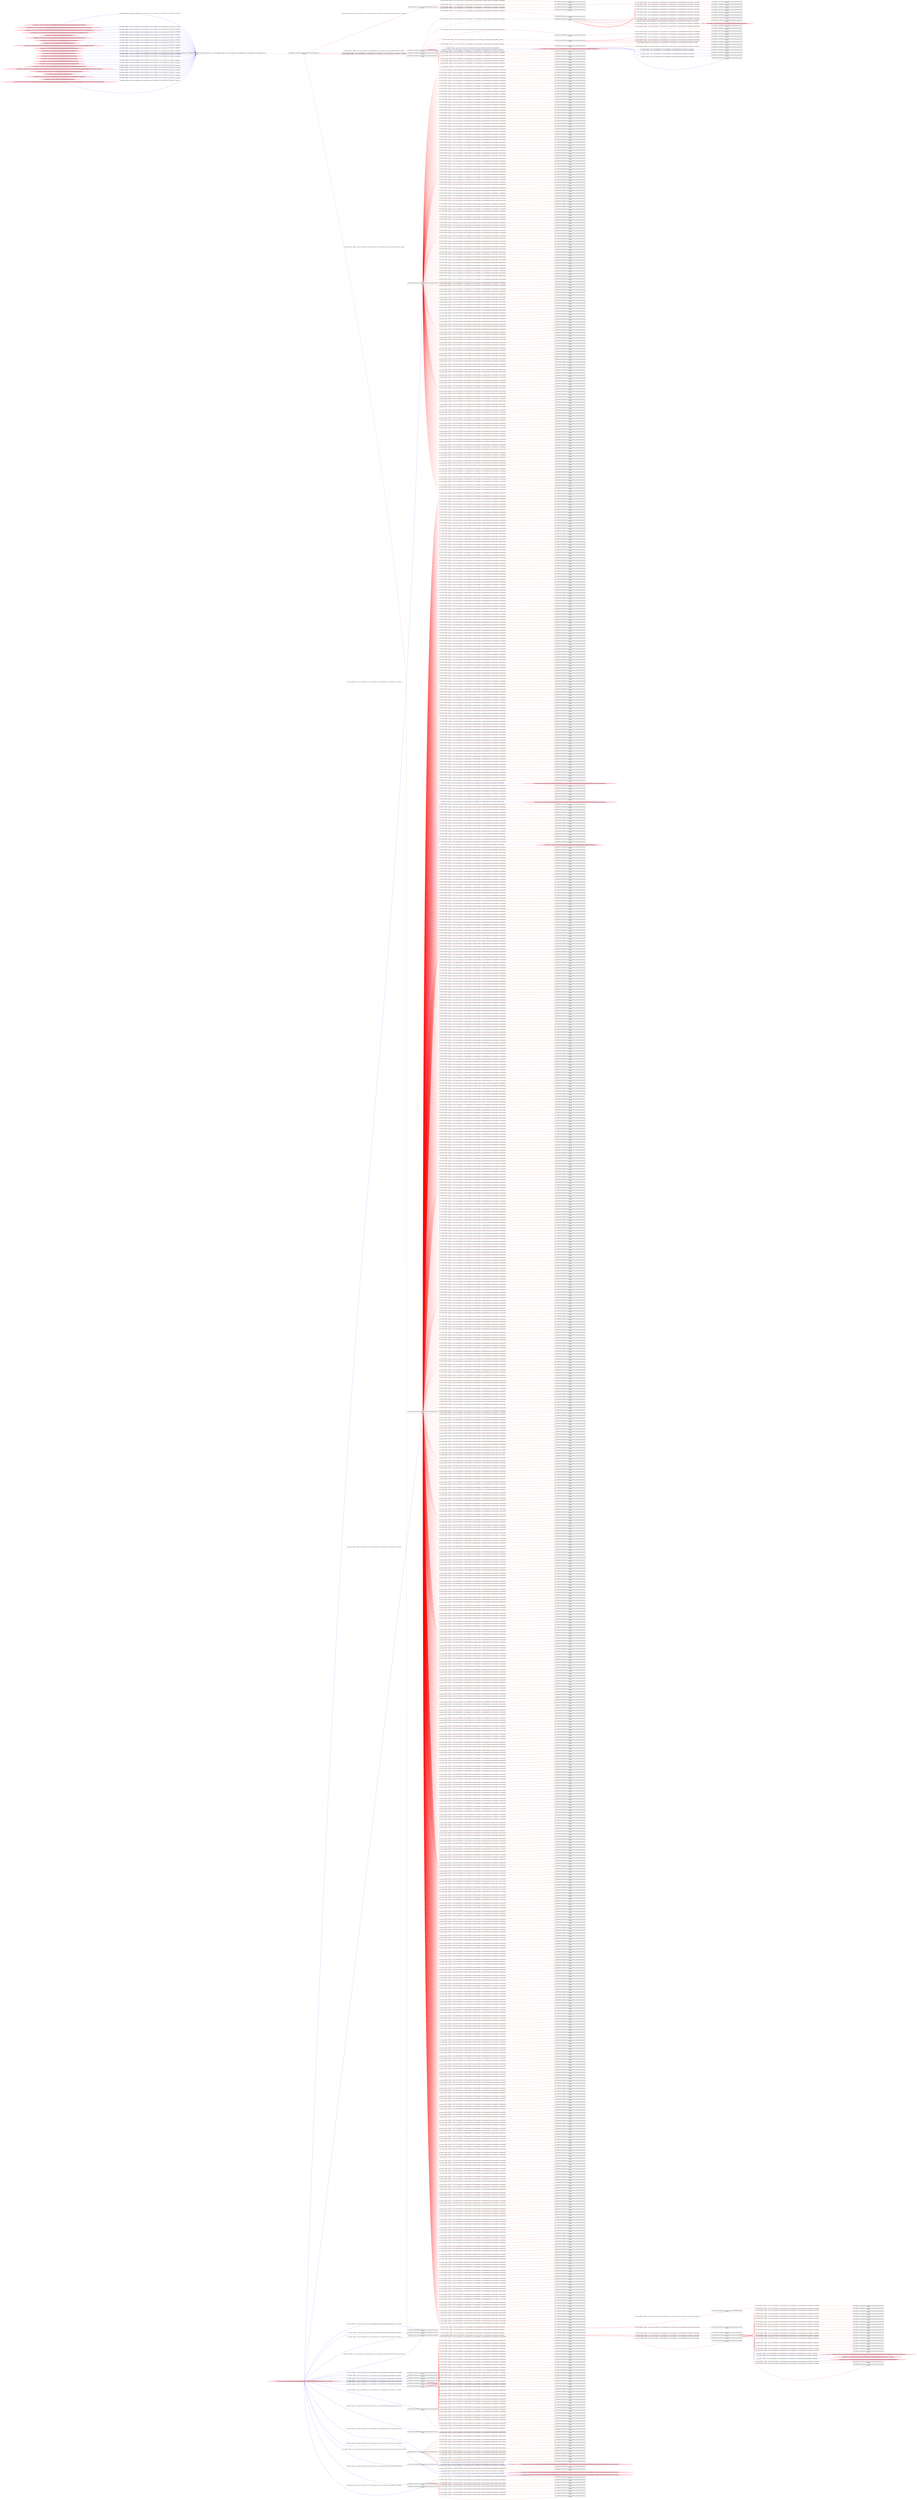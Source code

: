 digraph  {
rankdir=LR
"738"[color=black,label="id:738 HopCount: 4 pid:6476 proc_starttime:0 cmd: owner uid:null owner group id:null,\n null null", shape=box,style=solid];
"0"[color=black,label="id:0 HopCount: 5 pid:9316 proc_starttime:0 cmd: owner uid:null owner group id:null,\n null null", shape=box,style=solid];
"738" -> "0" [id=1021,__obj="PROC_CREATE"color=red,label="id:1021 PROC_CREATE **NORMAL**  seqs:[1557850011120000000, 1557850011120000000] T:[1557850011120000000, 1557850011120000000] relT:[-608586037000000, -608586037000000]",style=solid];
"7"[color=black,label="id:7 HopCount: 5 pid:5180 proc_starttime:0 cmd: owner uid:null owner group id:null,\n null null", shape=box,style=solid];
"738" -> "7" [id=1022,__obj="PROC_CREATE"color=red,label="id:1022 PROC_CREATE **NORMAL**  seqs:[1557598254356000000, 1557598254356000000] T:[1557598254356000000, 1557598254356000000] relT:[-356829273000000, -356829273000000]",style=solid];
"777"[color=pink,label="id:777 HopCount: 3 owner uid:null owner group id:null /Device/HarddiskVolume2/Users/admin/AppData/Roaming/Microsoft/Windows/Recent/www.txlottery.org.lnk ", shape=oval,style=filled];
"775"[color=black,label="id:775 HopCount: 4 pid:4248 proc_starttime:0 cmd: owner uid:null owner group id:null,\n null null", shape=box,style=solid];
"777" -> "775" [id=1023,__obj="READ"color=blue,label="id:1023 READ **NORMAL**  seqs:[1557317047625000000, 0] T:[1557317047625000000, 1557317047628000000] relT:[-75622542000000, -75622545000000]",style=solid];
"2"[color=black,label="id:2 HopCount: 5 pid:4216 proc_starttime:0 cmd: owner uid:null owner group id:null,\n null null", shape=box,style=solid];
"775" -> "2" [id=1024,__obj="PROC_CREATE"color=red,label="id:1024 PROC_CREATE **NORMAL**  seqs:[1557506709326000000, 1557506709326000000] T:[1557506709326000000, 1557506709326000000] relT:[-265284243000000, -265284243000000]",style=solid];
"3"[color=black,label="id:3 HopCount: 5 pid:260 proc_starttime:0 cmd: owner uid:null owner group id:null,\n null null", shape=box,style=solid];
"775" -> "3" [id=1025,__obj="PROC_CREATE"color=red,label="id:1025 PROC_CREATE **NORMAL**  seqs:[1557793372477000000, 1557793372477000000] T:[1557793372477000000, 1557793372477000000] relT:[-551947394000000, -551947394000000]",style=solid];
"785"[color=black,label="id:785 HopCount: 4 pid:640 proc_starttime:0 cmd: owner uid:null owner group id:null,\n null null", shape=box,style=solid];
"777" -> "785" [id=1026,__obj="READ"color=blue,label="id:1026 READ **NORMAL**  seqs:[1558126301570000000, 0] T:[1558126301570000000, 1558129130257000000] relT:[-884876487000000, -887705174000000]",style=solid];
"42"[color=black,label="id:42 HopCount: 2 pid:912 proc_starttime:0 cmd: owner uid:null owner group id:null,\n null null", shape=box,style=solid];
"777" -> "42" [id=1027,__obj="READ"color=blue,label="id:1027 READ **NORMAL**  seqs:[1557247043220000000, 0] T:[1557247043220000000, 1557247043220000000] relT:[-5618137000000, -5618137000000]",style=solid];
"4"[color=black,label="id:4 HopCount: 5 pid:5548 proc_starttime:0 cmd: owner uid:null owner group id:null,\n null null", shape=box,style=solid];
"775" -> "4" [id=1028,__obj="PROC_CREATE"color=red,label="id:1028 PROC_CREATE **NORMAL**  seqs:[1557844641277000000, 1557844641277000000] T:[1557844641277000000, 1557844641277000000] relT:[-603216194000000, -603216194000000]",style=solid];
"28"[color=black,label="id:28 HopCount: 5 pid:2252 proc_starttime:0 cmd: owner uid:null owner group id:null,\n null null", shape=box,style=solid];
"738" -> "28" [id=1029,__obj="PROC_CREATE"color=red,label="id:1029 PROC_CREATE **NORMAL**  seqs:[1557412886387000000, 1557412886387000000] T:[1557412886387000000, 1557412886387000000] relT:[-171461304000000, -171461304000000]",style=solid];
"852"[color=black,label="id:852 HopCount: 4 pid:4944 proc_starttime:0 cmd: owner uid:null owner group id:null,\n null null", shape=box,style=solid];
"777" -> "852" [id=1030,__obj="READ"color=blue,label="id:1030 READ **NORMAL**  seqs:[1557317048660000000, 0] T:[1557317048660000000, 1557317048836000000] relT:[-75623577000000, -75623753000000]",style=solid];
"840"[color=black,label="id:840 HopCount: 4 pid:3852 proc_starttime:0 cmd: owner uid:null owner group id:null,\n null null", shape=box,style=solid];
"777" -> "840" [id=1031,__obj="READ"color=blue,label="id:1031 READ **NORMAL**  seqs:[1558125463749000000, 0] T:[1558125463749000000, 1558125463749000000] relT:[-884038666000000, -884038666000000]",style=solid];
"8"[color=black,label="id:8 HopCount: 5 pid:1984 proc_starttime:0 cmd: owner uid:null owner group id:null,\n null null", shape=box,style=solid];
"775" -> "8" [id=1032,__obj="PROC_CREATE"color=red,label="id:1032 PROC_CREATE **NORMAL**  seqs:[1557327760448000000, 1557327760448000000] T:[1557327760448000000, 1557327760448000000] relT:[-86335365000000, -86335365000000]",style=solid];
"9"[color=black,label="id:9 HopCount: 5 pid:6312 proc_starttime:0 cmd: owner uid:null owner group id:null,\n null null", shape=box,style=solid];
"775" -> "9" [id=1033,__obj="PROC_CREATE"color=red,label="id:1033 PROC_CREATE **NORMAL**  seqs:[1557675434396000000, 1557675434396000000] T:[1557675434396000000, 1557675434396000000] relT:[-434009313000000, -434009313000000]",style=solid];
"10"[color=black,label="id:10 HopCount: 5 pid:620 proc_starttime:0 cmd: owner uid:null owner group id:null,\n null null", shape=box,style=solid];
"775" -> "10" [id=1034,__obj="PROC_CREATE"color=red,label="id:1034 PROC_CREATE **NORMAL**  seqs:[1557675668558000000, 1557675668558000000] T:[1557675668558000000, 1557675668558000000] relT:[-434243475000000, -434243475000000]",style=solid];
"787"[color=black,label="id:787 HopCount: 4 pid:3404 proc_starttime:0 cmd: owner uid:null owner group id:null,\n null null", shape=box,style=solid];
"777" -> "787" [id=1035,__obj="READ"color=blue,label="id:1035 READ **NORMAL**  seqs:[1557317136386000000, 0] T:[1557317136386000000, 1557317136454000000] relT:[-75711303000000, -75711371000000]",style=solid];
"11"[color=black,label="id:11 HopCount: 5 pid:7096 proc_starttime:0 cmd: owner uid:null owner group id:null,\n null null", shape=box,style=solid];
"775" -> "11" [id=1036,__obj="PROC_CREATE"color=red,label="id:1036 PROC_CREATE **NORMAL**  seqs:[1557675668344000000, 1557675668344000000] T:[1557675668344000000, 1557675668344000000] relT:[-434243261000000, -434243261000000]",style=solid];
"12"[color=black,label="id:12 HopCount: 5 pid:2040 proc_starttime:0 cmd: owner uid:null owner group id:null,\n null null", shape=box,style=solid];
"775" -> "12" [id=1037,__obj="PROC_CREATE"color=red,label="id:1037 PROC_CREATE **NORMAL**  seqs:[1557608590258000000, 1557608590258000000] T:[1557608590258000000, 1557608590258000000] relT:[-367165175000000, -367165175000000]",style=solid];
"13"[color=black,label="id:13 HopCount: 5 pid:1376 proc_starttime:0 cmd: owner uid:null owner group id:null,\n null null", shape=box,style=solid];
"775" -> "13" [id=1038,__obj="PROC_CREATE"color=red,label="id:1038 PROC_CREATE **NORMAL**  seqs:[1557506708595000000, 1557506708595000000] T:[1557506708595000000, 1557506708595000000] relT:[-265283512000000, -265283512000000]",style=solid];
"14"[color=black,label="id:14 HopCount: 5 pid:7104 proc_starttime:0 cmd: owner uid:null owner group id:null,\n null null", shape=box,style=solid];
"775" -> "14" [id=1039,__obj="PROC_CREATE"color=red,label="id:1039 PROC_CREATE **NORMAL**  seqs:[1557662596264000000, 1557662596264000000] T:[1557662596264000000, 1557662596264000000] relT:[-421171181000000, -421171181000000]",style=solid];
"784"[color=black,label="id:784 HopCount: 4 pid:9640 proc_starttime:0 cmd: owner uid:null owner group id:null,\n null null", shape=box,style=solid];
"777" -> "784" [id=1040,__obj="READ"color=blue,label="id:1040 READ **NORMAL**  seqs:[1558123349772000000, 0] T:[1558123349772000000, 1558123349792000000] relT:[-881924689000000, -881924709000000]",style=solid];
"15"[color=black,label="id:15 HopCount: 5 pid:2752 proc_starttime:0 cmd: owner uid:null owner group id:null,\n null null", shape=box,style=solid];
"775" -> "15" [id=1041,__obj="PROC_CREATE"color=red,label="id:1041 PROC_CREATE **NORMAL**  seqs:[1557675666997000000, 1557675666997000000] T:[1557675666997000000, 1557675666997000000] relT:[-434241914000000, -434241914000000]",style=solid];
"834"[color=black,label="id:834 HopCount: 4 pid:9372 proc_starttime:0 cmd: owner uid:null owner group id:null,\n null null", shape=box,style=solid];
"777" -> "834" [id=1042,__obj="READ"color=blue,label="id:1042 READ **NORMAL**  seqs:[1558126300540000000, 0] T:[1558126300540000000, 1558126300543000000] relT:[-884875457000000, -884875460000000]",style=solid];
"16"[color=black,label="id:16 HopCount: 5 pid:6796 proc_starttime:0 cmd: owner uid:null owner group id:null,\n null null", shape=box,style=solid];
"775" -> "16" [id=1043,__obj="PROC_CREATE"color=red,label="id:1043 PROC_CREATE **NORMAL**  seqs:[1557793373235000000, 1557793373235000000] T:[1557793373235000000, 1557793373235000000] relT:[-551948152000000, -551948152000000]",style=solid];
"17"[color=black,label="id:17 HopCount: 5 pid:3832 proc_starttime:0 cmd: owner uid:null owner group id:null,\n null null", shape=box,style=solid];
"775" -> "17" [id=1044,__obj="PROC_CREATE"color=red,label="id:1044 PROC_CREATE **NORMAL**  seqs:[1557675667384000000, 1557675667384000000] T:[1557675667384000000, 1557675667384000000] relT:[-434242301000000, -434242301000000]",style=solid];
"18"[color=black,label="id:18 HopCount: 5 pid:3728 proc_starttime:0 cmd: owner uid:null owner group id:null,\n null null", shape=box,style=solid];
"775" -> "18" [id=1045,__obj="PROC_CREATE"color=red,label="id:1045 PROC_CREATE **NORMAL**  seqs:[1557608588941000000, 1557608588941000000] T:[1557608588941000000, 1557608588941000000] relT:[-367163858000000, -367163858000000]",style=solid];
"268"[color=black,label="id:268 HopCount: 4 pid:10180 proc_starttime:0 cmd: owner uid:null owner group id:null,\n null null", shape=box,style=solid];
"777" -> "268" [id=1046,__obj="READ"color=blue,label="id:1046 READ **NORMAL**  seqs:[1558123348729000000, 0] T:[1558123348741000000, 1558123348742000000] relT:[-881923658000000, -881923659000000]",style=solid];
"19"[color=black,label="id:19 HopCount: 5 pid:4484 proc_starttime:0 cmd: owner uid:null owner group id:null,\n null null", shape=box,style=solid];
"775" -> "19" [id=1047,__obj="PROC_CREATE"color=red,label="id:1047 PROC_CREATE **NORMAL**  seqs:[1557662596193000000, 1557662596193000000] T:[1557662596193000000, 1557662596193000000] relT:[-421171110000000, -421171110000000]",style=solid];
"980"[color=black,label="id:980 HopCount: 5 pid:8784 proc_starttime:0 cmd: owner uid:null owner group id:null,\n null null", shape=box,style=solid];
"775" -> "980" [id=1048,__obj="PROC_CREATE"color=red,label="id:1048 PROC_CREATE **NORMAL**  seqs:[1557776787335000000, 1557776787335000000] T:[1557776787335000000, 1557776787335000000] relT:[-535362252000000, -535362252000000]",style=solid];
"981"[color=black,label="id:981 HopCount: 5 pid:1888 proc_starttime:0 cmd: owner uid:null owner group id:null,\n null null", shape=box,style=solid];
"775" -> "981" [id=1049,__obj="PROC_CREATE"color=red,label="id:1049 PROC_CREATE **NORMAL**  seqs:[1557498662230000000, 1557498662230000000] T:[1557498662230000000, 1557498662230000000] relT:[-257237147000000, -257237147000000]",style=solid];
"996"[color=black,label="id:996 HopCount: 5 pid:5112 proc_starttime:0 cmd: owner uid:null owner group id:null,\n null null", shape=box,style=solid];
"738" -> "996" [id=1050,__obj="PROC_CREATE"color=red,label="id:1050 PROC_CREATE **NORMAL**  seqs:[1557757128992000000, 1557757128992000000] T:[1557757128992000000, 1557757128992000000] relT:[-515703909000000, -515703909000000]",style=solid];
"20"[color=black,label="id:20 HopCount: 5 pid:3964 proc_starttime:0 cmd: owner uid:null owner group id:null,\n null null", shape=box,style=solid];
"738" -> "20" [id=1051,__obj="PROC_CREATE"color=red,label="id:1051 PROC_CREATE **NORMAL**  seqs:[1557484279595000000, 1557484279595000000] T:[1557484279595000000, 1557484279595000000] relT:[-242854512000000, -242854512000000]",style=solid];
"21"[color=black,label="id:21 HopCount: 5 pid:6296 proc_starttime:0 cmd: owner uid:null owner group id:null,\n null null", shape=box,style=solid];
"738" -> "21" [id=1052,__obj="PROC_CREATE"color=red,label="id:1052 PROC_CREATE **NORMAL**  seqs:[1557842592764000000, 1557842592764000000] T:[1557842592764000000, 1557842592764000000] relT:[-601167681000000, -601167681000000]",style=solid];
"22"[color=black,label="id:22 HopCount: 5 pid:1132 proc_starttime:0 cmd: owner uid:null owner group id:null,\n null null", shape=box,style=solid];
"738" -> "22" [id=1053,__obj="PROC_CREATE"color=red,label="id:1053 PROC_CREATE **NORMAL**  seqs:[1557598254313000000, 1557598254313000000] T:[1557598254313000000, 1557598254313000000] relT:[-356829230000000, -356829230000000]",style=solid];
"23"[color=black,label="id:23 HopCount: 5 pid:5644 proc_starttime:0 cmd: owner uid:null owner group id:null,\n null null", shape=box,style=solid];
"738" -> "23" [id=1054,__obj="PROC_CREATE"color=red,label="id:1054 PROC_CREATE **NORMAL**  seqs:[1557760186347000000, 1557760186347000000] T:[1557760186347000000, 1557760186347000000] relT:[-518761264000000, -518761264000000]",style=solid];
"24"[color=black,label="id:24 HopCount: 5 pid:2720 proc_starttime:0 cmd: owner uid:null owner group id:null,\n null null", shape=box,style=solid];
"738" -> "24" [id=1055,__obj="PROC_CREATE"color=red,label="id:1055 PROC_CREATE **NORMAL**  seqs:[1557431722554000000, 1557431722554000000] T:[1557431722554000000, 1557431722554000000] relT:[-190297471000000, -190297471000000]",style=solid];
"27"[color=black,label="id:27 HopCount: 5 pid:3088 proc_starttime:0 cmd: owner uid:null owner group id:null,\n null null", shape=box,style=solid];
"775" -> "27" [id=1056,__obj="PROC_CREATE"color=red,label="id:1056 PROC_CREATE **NORMAL**  seqs:[1557708693159000000, 1557708693159000000] T:[1557708693159000000, 1557708693159000000] relT:[-467268076000000, -467268076000000]",style=solid];
"25"[color=black,label="id:25 HopCount: 5 pid:2648 proc_starttime:0 cmd: owner uid:null owner group id:null,\n null null", shape=box,style=solid];
"738" -> "25" [id=1057,__obj="PROC_CREATE"color=red,label="id:1057 PROC_CREATE **NORMAL**  seqs:[1557772307696000000, 1557772307696000000] T:[1557772307696000000, 1557772307696000000] relT:[-530882613000000, -530882613000000]",style=solid];
"26"[color=black,label="id:26 HopCount: 5 pid:2672 proc_starttime:0 cmd: owner uid:null owner group id:null,\n null null", shape=box,style=solid];
"738" -> "26" [id=1058,__obj="PROC_CREATE"color=red,label="id:1058 PROC_CREATE **NORMAL**  seqs:[1557772307630000000, 1557772307630000000] T:[1557772307630000000, 1557772307630000000] relT:[-530882547000000, -530882547000000]",style=solid];
"5"[color=black,label="id:5 HopCount: 5 pid:6516 proc_starttime:0 cmd: owner uid:null owner group id:null,\n null null", shape=box,style=solid];
"775" -> "5" [id=1059,__obj="PROC_CREATE"color=red,label="id:1059 PROC_CREATE **NORMAL**  seqs:[1557506709151000000, 1557506709151000000] T:[1557506709151000000, 1557506709151000000] relT:[-265284068000000, -265284068000000]",style=solid];
"6"[color=black,label="id:6 HopCount: 5 pid:1732 proc_starttime:0 cmd: owner uid:null owner group id:null,\n null null", shape=box,style=solid];
"775" -> "6" [id=1060,__obj="PROC_CREATE"color=red,label="id:1060 PROC_CREATE **NORMAL**  seqs:[1557675550205000000, 1557675550205000000] T:[1557675550205000000, 1557675550205000000] relT:[-434125122000000, -434125122000000]",style=solid];
"29"[color=black,label="id:29 HopCount: 5 pid:6368 proc_starttime:0 cmd: owner uid:null owner group id:null,\n null null", shape=box,style=solid];
"738" -> "29" [id=1061,__obj="PROC_CREATE"color=red,label="id:1061 PROC_CREATE **NORMAL**  seqs:[1557417189492000000, 1557417189492000000] T:[1557417189492000000, 1557417189492000000] relT:[-175764409000000, -175764409000000]",style=solid];
"37"[color=black,label="id:37 HopCount: 5 pid:3472 proc_starttime:0 cmd: owner uid:null owner group id:null,\n null null", shape=box,style=solid];
"738" -> "37" [id=1062,__obj="PROC_CREATE"color=red,label="id:1062 PROC_CREATE **NORMAL**  seqs:[1557772307174000000, 1557772307174000000] T:[1557772307174000000, 1557772307174000000] relT:[-530882091000000, -530882091000000]",style=solid];
"30"[color=black,label="id:30 HopCount: 5 pid:8156 proc_starttime:0 cmd: owner uid:null owner group id:null,\n null null", shape=box,style=solid];
"738" -> "30" [id=1063,__obj="PROC_CREATE"color=red,label="id:1063 PROC_CREATE **NORMAL**  seqs:[1557326313635000000, 1557326313635000000] T:[1557326313635000000, 1557326313635000000] relT:[-84888552000000, -84888552000000]",style=solid];
"34"[color=black,label="id:34 HopCount: 4 pid:5500 proc_starttime:0 cmd: owner uid:null owner group id:null,\n null null", shape=box,style=solid];
"777" -> "34" [id=1064,__obj="READ"color=blue,label="id:1064 READ **NORMAL**  seqs:[1557317047629000000, 0] T:[1557317047629000000, 1557317135375000000] relT:[-75622546000000, -75710292000000]",style=solid];
"35"[color=black,label="id:35 HopCount: 5 pid:1332 proc_starttime:0 cmd: owner uid:null owner group id:null,\n null null", shape=box,style=solid];
"775" -> "35" [id=1065,__obj="PROC_CREATE"color=red,label="id:1065 PROC_CREATE **NORMAL**  seqs:[1557708693749000000, 1557708693749000000] T:[1557708693749000000, 1557708693749000000] relT:[-467268666000000, -467268666000000]",style=solid];
"267"[color=black,label="id:267 HopCount: 4 pid:1080 proc_starttime:0 cmd: owner uid:null owner group id:null,\n null null", shape=box,style=solid];
"777" -> "267" [id=1066,__obj="READ"color=blue,label="id:1066 READ **NORMAL**  seqs:[1558129129184000000, 0] T:[1558129129184000000, 1558129129187000000] relT:[-887704101000000, -887704104000000]",style=solid];
"39"[color=black,label="id:39 HopCount: 5 pid:6864 proc_starttime:0 cmd: owner uid:null owner group id:null,\n null null", shape=box,style=solid];
"775" -> "39" [id=1067,__obj="PROC_CREATE"color=red,label="id:1067 PROC_CREATE **NORMAL**  seqs:[1557438480148000000, 1557438480148000000] T:[1557438480148000000, 1557438480148000000] relT:[-197055065000000, -197055065000000]",style=solid];
"40"[color=black,label="id:40 HopCount: 5 pid:6240 proc_starttime:0 cmd: owner uid:null owner group id:null,\n null null", shape=box,style=solid];
"775" -> "40" [id=1068,__obj="PROC_CREATE"color=red,label="id:1068 PROC_CREATE **NORMAL**  seqs:[1557506709488000000, 1557506709488000000] T:[1557506709488000000, 1557506709488000000] relT:[-265284405000000, -265284405000000]",style=solid];
"41"[color=black,label="id:41 HopCount: 5 pid:5548 proc_starttime:0 cmd: owner uid:null owner group id:null,\n null null", shape=box,style=solid];
"738" -> "41" [id=1069,__obj="PROC_CREATE"color=red,label="id:1069 PROC_CREATE **NORMAL**  seqs:[1557757128755000000, 1557757128755000000] T:[1557757128755000000, 1557757128755000000] relT:[-515703672000000, -515703672000000]",style=solid];
"36"[color=black,label="id:36 HopCount: 0 pid:6036 proc_starttime:0 cmd: owner uid:null owner group id:null,\n null null", shape=box,style=solid];
"38"[color=black,label="id:38 HopCount: 1 pid:6784 proc_starttime:0 cmd: owner uid:null owner group id:null,\n null null", shape=box,style=solid];
"36" -> "38" [id=1070,__obj="PROC_CREATE"color=red,label="id:1070 PROC_CREATE **NORMAL**  seqs:[1557241425083000000, 1557241425083000000] T:[1557241425083000000, 1557241425083000000] relT:[0, 0]",style=solid];
"43"[color=black,label="id:43 HopCount: 4 pid:5816 proc_starttime:0 cmd: owner uid:null owner group id:null,\n null null", shape=box,style=solid];
"777" -> "43" [id=1071,__obj="READ"color=blue,label="id:1071 READ **NORMAL**  seqs:[1557247043221000000, 0] T:[1557247043221000000, 1557247043221000000] relT:[-5618138000000, -5618138000000]",style=solid];
"44"[color=black,label="id:44 HopCount: 5 pid:4172 proc_starttime:0 cmd: owner uid:null owner group id:null,\n null null", shape=box,style=solid];
"775" -> "44" [id=1072,__obj="PROC_CREATE"color=red,label="id:1072 PROC_CREATE **NORMAL**  seqs:[1557328098010000000, 1557328098010000000] T:[1557328098010000000, 1557328098010000000] relT:[-86672927000000, -86672927000000]",style=solid];
"45"[color=black,label="id:45 HopCount: 5 pid:1008 proc_starttime:0 cmd: owner uid:null owner group id:null,\n null null", shape=box,style=solid];
"775" -> "45" [id=1073,__obj="PROC_CREATE"color=red,label="id:1073 PROC_CREATE **NORMAL**  seqs:[1557438479798000000, 1557438479798000000] T:[1557438479798000000, 1557438479798000000] relT:[-197054715000000, -197054715000000]",style=solid];
"46"[color=black,label="id:46 HopCount: 5 pid:6756 proc_starttime:0 cmd: owner uid:null owner group id:null,\n null null", shape=box,style=solid];
"775" -> "46" [id=1074,__obj="PROC_CREATE"color=red,label="id:1074 PROC_CREATE **NORMAL**  seqs:[1557662597060000000, 1557662597060000000] T:[1557662597060000000, 1557662597060000000] relT:[-421171977000000, -421171977000000]",style=solid];
"47"[color=black,label="id:47 HopCount: 5 pid:3108 proc_starttime:0 cmd: owner uid:null owner group id:null,\n null null", shape=box,style=solid];
"738" -> "47" [id=1075,__obj="PROC_CREATE"color=red,label="id:1075 PROC_CREATE **NORMAL**  seqs:[1557436707659000000, 1557436707659000000] T:[1557436707659000000, 1557436707659000000] relT:[-195282576000000, -195282576000000]",style=solid];
"38" -> "42" [id=1076,__obj="PROC_CREATE"color=red,label="id:1076 PROC_CREATE **NORMAL**  seqs:[1557241425097000000, 1557241425097000000] T:[1557241425097000000, 1557241425097000000] relT:[-14000000, -14000000]",style=solid];
"49"[color=black,label="id:49 HopCount: 4 pid:5364 proc_starttime:0 cmd: owner uid:null owner group id:null,\n null null", shape=box,style=solid];
"777" -> "49" [id=1077,__obj="READ"color=blue,label="id:1077 READ **NORMAL**  seqs:[1558126300543000000, 0] T:[1558126300543000000, 1558129129246000000] relT:[-884875460000000, -887704163000000]",style=solid];
"50"[color=black,label="id:50 HopCount: 5 pid:8828 proc_starttime:0 cmd: owner uid:null owner group id:null,\n null null", shape=box,style=solid];
"775" -> "50" [id=1078,__obj="PROC_CREATE"color=red,label="id:1078 PROC_CREATE **NORMAL**  seqs:[1557844642464000000, 1557844642464000000] T:[1557844642464000000, 1557844642464000000] relT:[-603217381000000, -603217381000000]",style=solid];
"51"[color=black,label="id:51 HopCount: 5 pid:840 proc_starttime:0 cmd: owner uid:null owner group id:null,\n null null", shape=box,style=solid];
"775" -> "51" [id=1079,__obj="PROC_CREATE"color=red,label="id:1079 PROC_CREATE **NORMAL**  seqs:[1557662595635000000, 1557662595635000000] T:[1557662595635000000, 1557662595635000000] relT:[-421170552000000, -421170552000000]",style=solid];
"52"[color=black,label="id:52 HopCount: 5 pid:2608 proc_starttime:0 cmd: owner uid:null owner group id:null,\n null null", shape=box,style=solid];
"775" -> "52" [id=1080,__obj="PROC_CREATE"color=red,label="id:1080 PROC_CREATE **NORMAL**  seqs:[1557793367769000000, 1557793367769000000] T:[1557793367769000000, 1557793367769000000] relT:[-551942686000000, -551942686000000]",style=solid];
"53"[color=black,label="id:53 HopCount: 5 pid:8604 proc_starttime:0 cmd: owner uid:null owner group id:null,\n null null", shape=box,style=solid];
"738" -> "53" [id=1081,__obj="PROC_CREATE"color=red,label="id:1081 PROC_CREATE **NORMAL**  seqs:[1557760186034000000, 1557760186034000000] T:[1557760186034000000, 1557760186034000000] relT:[-518760951000000, -518760951000000]",style=solid];
"48"[color=black,label="id:48 HopCount: 2 pid:716 proc_starttime:0 cmd: owner uid:null owner group id:null,\n null null", shape=box,style=solid];
"38" -> "48" [id=1082,__obj="PROC_CREATE"color=red,label="id:1082 PROC_CREATE **NORMAL**  seqs:[1557244479985000000, 1557244479985000000] T:[1557244479985000000, 1557244479985000000] relT:[-3054902000000, -3054902000000]",style=solid];
"55"[color=black,label="id:55 HopCount: 4 pid:3244 proc_starttime:0 cmd: owner uid:null owner group id:null,\n null null", shape=box,style=solid];
"777" -> "55" [id=1083,__obj="READ"color=blue,label="id:1083 READ **NORMAL**  seqs:[1557247044222000000, 0] T:[1557247044222000000, 1557247044223000000] relT:[-5619139000000, -5619140000000]",style=solid];
"56"[color=black,label="id:56 HopCount: 5 pid:3092 proc_starttime:0 cmd: owner uid:null owner group id:null,\n null null", shape=box,style=solid];
"775" -> "56" [id=1084,__obj="PROC_CREATE"color=red,label="id:1084 PROC_CREATE **NORMAL**  seqs:[1557343859560000000, 1557343859560000000] T:[1557343859560000000, 1557343859560000000] relT:[-102434477000000, -102434477000000]",style=solid];
"57"[color=black,label="id:57 HopCount: 5 pid:5096 proc_starttime:0 cmd: owner uid:null owner group id:null,\n null null", shape=box,style=solid];
"775" -> "57" [id=1085,__obj="PROC_CREATE"color=red,label="id:1085 PROC_CREATE **NORMAL**  seqs:[1557844638500000000, 1557844638500000000] T:[1557844638500000000, 1557844638500000000] relT:[-603213417000000, -603213417000000]",style=solid];
"58"[color=black,label="id:58 HopCount: 5 pid:6808 proc_starttime:0 cmd: owner uid:null owner group id:null,\n null null", shape=box,style=solid];
"775" -> "58" [id=1086,__obj="PROC_CREATE"color=red,label="id:1086 PROC_CREATE **NORMAL**  seqs:[1557608588742000000, 1557608588742000000] T:[1557608588742000000, 1557608588742000000] relT:[-367163659000000, -367163659000000]",style=solid];
"754"[color=black,label="id:754 HopCount: 5 pid:764 proc_starttime:0 cmd: owner uid:null owner group id:null,\n null null", shape=box,style=solid];
"738" -> "754" [id=1087,__obj="PROC_CREATE"color=red,label="id:1087 PROC_CREATE **NORMAL**  seqs:[1557757129485000000, 1557757129485000000] T:[1557757129485000000, 1557757129485000000] relT:[-515704402000000, -515704402000000]",style=solid];
"54"[color=black,label="id:54 HopCount: 2 pid:3096 proc_starttime:0 cmd: owner uid:null owner group id:null,\n null null", shape=box,style=solid];
"38" -> "54" [id=1088,__obj="PROC_CREATE"color=red,label="id:1088 PROC_CREATE **NORMAL**  seqs:[1557241425125000000, 1557241425125000000] T:[1557241425125000000, 1557241425125000000] relT:[-42000000, -42000000]",style=solid];
"1"[color=black,label="id:1 HopCount: 5 pid:5180 proc_starttime:0 cmd: owner uid:null owner group id:null,\n null null", shape=box,style=solid];
"738" -> "1" [id=1089,__obj="PROC_CREATE"color=red,label="id:1089 PROC_CREATE **NORMAL**  seqs:[1557416720362000000, 1557416720362000000] T:[1557416720362000000, 1557416720362000000] relT:[-175295279000000, -175295279000000]",style=solid];
"59"[color=black,label="id:59 HopCount: 5 pid:3616 proc_starttime:0 cmd: owner uid:null owner group id:null,\n null null", shape=box,style=solid];
"738" -> "59" [id=1090,__obj="PROC_CREATE"color=red,label="id:1090 PROC_CREATE **NORMAL**  seqs:[1557842593105000000, 1557842593105000000] T:[1557842593105000000, 1557842593105000000] relT:[-601168022000000, -601168022000000]",style=solid];
"61"[color=black,label="id:61 HopCount: 5 pid:2364 proc_starttime:0 cmd: owner uid:null owner group id:null,\n null null", shape=box,style=solid];
"738" -> "61" [id=1091,__obj="PROC_CREATE"color=red,label="id:1091 PROC_CREATE **NORMAL**  seqs:[1557524783583000000, 1557524783583000000] T:[1557524783583000000, 1557524783583000000] relT:[-283358500000000, -283358500000000]",style=solid];
"62"[color=black,label="id:62 HopCount: 5 pid:4764 proc_starttime:0 cmd: owner uid:null owner group id:null,\n null null", shape=box,style=solid];
"738" -> "62" [id=1092,__obj="PROC_CREATE"color=red,label="id:1092 PROC_CREATE **NORMAL**  seqs:[1557842741754000000, 1557842741754000000] T:[1557842741754000000, 1557842741754000000] relT:[-601316671000000, -601316671000000]",style=solid];
"63"[color=black,label="id:63 HopCount: 5 pid:1736 proc_starttime:0 cmd: owner uid:null owner group id:null,\n null null", shape=box,style=solid];
"738" -> "63" [id=1093,__obj="PROC_CREATE"color=red,label="id:1093 PROC_CREATE **NORMAL**  seqs:[1557757128158000000, 1557757128158000000] T:[1557757128158000000, 1557757128158000000] relT:[-515703075000000, -515703075000000]",style=solid];
"64"[color=black,label="id:64 HopCount: 5 pid:5928 proc_starttime:0 cmd: owner uid:null owner group id:null,\n null null", shape=box,style=solid];
"738" -> "64" [id=1094,__obj="PROC_CREATE"color=red,label="id:1094 PROC_CREATE **NORMAL**  seqs:[1557416720202000000, 1557416720202000000] T:[1557416720202000000, 1557416720202000000] relT:[-175295119000000, -175295119000000]",style=solid];
"65"[color=black,label="id:65 HopCount: 5 pid:4200 proc_starttime:0 cmd: owner uid:null owner group id:null,\n null null", shape=box,style=solid];
"738" -> "65" [id=1095,__obj="PROC_CREATE"color=red,label="id:1095 PROC_CREATE **NORMAL**  seqs:[1557516946578000000, 1557516946578000000] T:[1557516946578000000, 1557516946578000000] relT:[-275521495000000, -275521495000000]",style=solid];
"68"[color=black,label="id:68 HopCount: 5 pid:1676 proc_starttime:0 cmd: owner uid:null owner group id:null,\n null null", shape=box,style=solid];
"775" -> "68" [id=1096,__obj="PROC_CREATE"color=red,label="id:1096 PROC_CREATE **NORMAL**  seqs:[1557675667603000000, 1557675667603000000] T:[1557675667603000000, 1557675667603000000] relT:[-434242520000000, -434242520000000]",style=solid];
"69"[color=black,label="id:69 HopCount: 5 pid:7720 proc_starttime:0 cmd: owner uid:null owner group id:null,\n null null", shape=box,style=solid];
"738" -> "69" [id=1097,__obj="PROC_CREATE"color=red,label="id:1097 PROC_CREATE **NORMAL**  seqs:[1557783957092000000, 1557783957092000000] T:[1557783957092000000, 1557783957092000000] relT:[-542532009000000, -542532009000000]",style=solid];
"67"[color=black,label="id:67 HopCount: 5 pid:5356 proc_starttime:0 cmd: owner uid:null owner group id:null,\n null null", shape=box,style=solid];
"738" -> "67" [id=1098,__obj="PROC_CREATE"color=red,label="id:1098 PROC_CREATE **NORMAL**  seqs:[1557484279580000000, 1557484279580000000] T:[1557484279580000000, 1557484279580000000] relT:[-242854497000000, -242854497000000]",style=solid];
"97"[color=black,label="id:97 HopCount: 5 pid:8172 proc_starttime:0 cmd: owner uid:null owner group id:null,\n null null", shape=box,style=solid];
"738" -> "97" [id=1099,__obj="PROC_CREATE"color=red,label="id:1099 PROC_CREATE **NORMAL**  seqs:[1557772307495000000, 1557772307495000000] T:[1557772307495000000, 1557772307495000000] relT:[-530882412000000, -530882412000000]",style=solid];
"70"[color=black,label="id:70 HopCount: 5 pid:2792 proc_starttime:0 cmd: owner uid:null owner group id:null,\n null null", shape=box,style=solid];
"738" -> "70" [id=1100,__obj="PROC_CREATE"color=red,label="id:1100 PROC_CREATE **NORMAL**  seqs:[1557598253509000000, 1557598253509000000] T:[1557598253509000000, 1557598253509000000] relT:[-356828426000000, -356828426000000]",style=solid];
"809"[color=black,label="id:809 HopCount: 3 pid:5688 proc_starttime:0 cmd: owner uid:null owner group id:null,\n null null", shape=box,style=solid];
"71"[color=black,label="id:71 HopCount: 4 pid:1860 proc_starttime:0 cmd: owner uid:null owner group id:null,\n null null", shape=box,style=solid];
"809" -> "71" [id=1101,__obj="PROC_CREATE"color=red,label="id:1101 PROC_CREATE **NORMAL**  seqs:[1557244995042000000, 1557244995042000000] T:[1557244995042000000, 1557244995042000000] relT:[-3569959000000, -3569959000000]",style=solid];
"72"[color=black,label="id:72 HopCount: 5 pid:6660 proc_starttime:0 cmd: owner uid:null owner group id:null,\n null null", shape=box,style=solid];
"775" -> "72" [id=1102,__obj="PROC_CREATE"color=red,label="id:1102 PROC_CREATE **NORMAL**  seqs:[1557793372565000000, 1557793372565000000] T:[1557793372565000000, 1557793372565000000] relT:[-551947482000000, -551947482000000]",style=solid];
"73"[color=black,label="id:73 HopCount: 5 pid:4156 proc_starttime:0 cmd: owner uid:null owner group id:null,\n null null", shape=box,style=solid];
"775" -> "73" [id=1103,__obj="PROC_CREATE"color=red,label="id:1103 PROC_CREATE **NORMAL**  seqs:[1557608588545000000, 1557608588545000000] T:[1557608588545000000, 1557608588545000000] relT:[-367163462000000, -367163462000000]",style=solid];
"96"[color=black,label="id:96 HopCount: 5 pid:4216 proc_starttime:0 cmd: owner uid:null owner group id:null,\n null null", shape=box,style=solid];
"738" -> "96" [id=1104,__obj="PROC_CREATE"color=red,label="id:1104 PROC_CREATE **NORMAL**  seqs:[1557412886031000000, 1557412886031000000] T:[1557412886031000000, 1557412886031000000] relT:[-171460948000000, -171460948000000]",style=solid];
"74"[color=black,label="id:74 HopCount: 4 pid:6984 proc_starttime:0 cmd: owner uid:null owner group id:null,\n null null", shape=box,style=solid];
"809" -> "74" [id=1105,__obj="PROC_CREATE"color=red,label="id:1105 PROC_CREATE **NORMAL**  seqs:[1557244994167000000, 1557244994167000000] T:[1557244994167000000, 1557244994167000000] relT:[-3569084000000, -3569084000000]",style=solid];
"75"[color=black,label="id:75 HopCount: 5 pid:6856 proc_starttime:0 cmd: owner uid:null owner group id:null,\n null null", shape=box,style=solid];
"775" -> "75" [id=1106,__obj="PROC_CREATE"color=red,label="id:1106 PROC_CREATE **NORMAL**  seqs:[1557844639520000000, 1557844639520000000] T:[1557844639520000000, 1557844639520000000] relT:[-603214437000000, -603214437000000]",style=solid];
"778"[color=black,label="id:778 HopCount: 3 pid:6576 proc_starttime:0 cmd: owner uid:null owner group id:null,\n null null", shape=box,style=solid];
"78"[color=black,label="id:78 HopCount: 4 pid:6512 proc_starttime:0 cmd: owner uid:null owner group id:null,\n null null", shape=box,style=solid];
"778" -> "78" [id=1107,__obj="PROC_CREATE"color=red,label="id:1107 PROC_CREATE **NORMAL**  seqs:[1557244480634000000, 1557244480634000000] T:[1557244480634000000, 1557244480634000000] relT:[-3055551000000, -3055551000000]",style=solid];
"79"[color=black,label="id:79 HopCount: 5 pid:8212 proc_starttime:0 cmd: owner uid:null owner group id:null,\n null null", shape=box,style=solid];
"775" -> "79" [id=1108,__obj="PROC_CREATE"color=red,label="id:1108 PROC_CREATE **NORMAL**  seqs:[1557844640528000000, 1557844640528000000] T:[1557844640528000000, 1557844640528000000] relT:[-603215445000000, -603215445000000]",style=solid];
"80"[color=black,label="id:80 HopCount: 5 pid:8860 proc_starttime:0 cmd: owner uid:null owner group id:null,\n null null", shape=box,style=solid];
"775" -> "80" [id=1109,__obj="PROC_CREATE"color=red,label="id:1109 PROC_CREATE **NORMAL**  seqs:[1557793371756000000, 1557793371756000000] T:[1557793371756000000, 1557793371756000000] relT:[-551946673000000, -551946673000000]",style=solid];
"81"[color=black,label="id:81 HopCount: 5 pid:7604 proc_starttime:0 cmd: owner uid:null owner group id:null,\n null null", shape=box,style=solid];
"738" -> "81" [id=1110,__obj="PROC_CREATE"color=red,label="id:1110 PROC_CREATE **NORMAL**  seqs:[1557793715400000000, 1557793715400000000] T:[1557793715400000000, 1557793715400000000] relT:[-552290317000000, -552290317000000]",style=solid];
"82"[color=black,label="id:82 HopCount: 4 pid:5380 proc_starttime:0 cmd: owner uid:null owner group id:null,\n null null", shape=box,style=solid];
"777" -> "82" [id=1111,__obj="READ"color=blue,label="id:1111 READ **NORMAL**  seqs:[1558123348742000000, 0] T:[1558123348742000000, 1558123348742000000] relT:[-881923659000000, -881923659000000]",style=solid];
"83"[color=black,label="id:83 HopCount: 5 pid:2876 proc_starttime:0 cmd: owner uid:null owner group id:null,\n null null", shape=box,style=solid];
"775" -> "83" [id=1112,__obj="PROC_CREATE"color=red,label="id:1112 PROC_CREATE **NORMAL**  seqs:[1557793581194000000, 1557793581194000000] T:[1557793581194000000, 1557793581194000000] relT:[-552156111000000, -552156111000000]",style=solid];
"84"[color=black,label="id:84 HopCount: 5 pid:6120 proc_starttime:0 cmd: owner uid:null owner group id:null,\n null null", shape=box,style=solid];
"775" -> "84" [id=1113,__obj="PROC_CREATE"color=red,label="id:1113 PROC_CREATE **NORMAL**  seqs:[1557662595336000000, 1557662595336000000] T:[1557662595336000000, 1557662595336000000] relT:[-421170253000000, -421170253000000]",style=solid];
"85"[color=black,label="id:85 HopCount: 5 pid:6668 proc_starttime:0 cmd: owner uid:null owner group id:null,\n null null", shape=box,style=solid];
"738" -> "85" [id=1114,__obj="PROC_CREATE"color=red,label="id:1114 PROC_CREATE **NORMAL**  seqs:[1557760185692000000, 1557760185692000000] T:[1557760185692000000, 1557760185692000000] relT:[-518760609000000, -518760609000000]",style=solid];
"86"[color=black,label="id:86 HopCount: 4 pid:5384 proc_starttime:0 cmd: owner uid:null owner group id:null,\n null null", shape=box,style=solid];
"777" -> "86" [id=1115,__obj="READ"color=blue,label="id:1115 READ **NORMAL**  seqs:[1558125462720000000, 0] T:[1558125462720000000, 1558125462720000000] relT:[-884037637000000, -884037637000000]",style=solid];
"87"[color=black,label="id:87 HopCount: 5 pid:7772 proc_starttime:0 cmd: owner uid:null owner group id:null,\n null null", shape=box,style=solid];
"775" -> "87" [id=1116,__obj="PROC_CREATE"color=red,label="id:1116 PROC_CREATE **NORMAL**  seqs:[1557416980598000000, 1557416980598000000] T:[1557416980598000000, 1557416980598000000] relT:[-175555515000000, -175555515000000]",style=solid];
"88"[color=black,label="id:88 HopCount: 5 pid:3664 proc_starttime:0 cmd: owner uid:null owner group id:null,\n null null", shape=box,style=solid];
"775" -> "88" [id=1117,__obj="PROC_CREATE"color=red,label="id:1117 PROC_CREATE **NORMAL**  seqs:[1557493970074000000, 1557493970074000000] T:[1557493970074000000, 1557493970074000000] relT:[-252544991000000, -252544991000000]",style=solid];
"89"[color=black,label="id:89 HopCount: 5 pid:7100 proc_starttime:0 cmd: owner uid:null owner group id:null,\n null null", shape=box,style=solid];
"738" -> "89" [id=1118,__obj="PROC_CREATE"color=red,label="id:1118 PROC_CREATE **NORMAL**  seqs:[1557416720272000000, 1557416720272000000] T:[1557416720272000000, 1557416720272000000] relT:[-175295189000000, -175295189000000]",style=solid];
"777" -> "738" [id=1119,__obj="READ"color=blue,label="id:1119 READ **NORMAL**  seqs:[1557317135366000000, 0] T:[1557317135366000000, 1557413401402000000] relT:[-75710283000000, -171976319000000]",style=solid];
"32"[color=black,label="id:32 HopCount: 5 pid:10048 proc_starttime:0 cmd: owner uid:null owner group id:null,\n null null", shape=box,style=solid];
"775" -> "32" [id=1120,__obj="PROC_CREATE"color=red,label="id:1120 PROC_CREATE **NORMAL**  seqs:[1557864439866000000, 1557864439866000000] T:[1557864439866000000, 1557864439866000000] relT:[-623014783000000, -623014783000000]",style=solid];
"33"[color=black,label="id:33 HopCount: 5 pid:2364 proc_starttime:0 cmd: owner uid:null owner group id:null,\n null null", shape=box,style=solid];
"775" -> "33" [id=1121,__obj="PROC_CREATE"color=red,label="id:1121 PROC_CREATE **NORMAL**  seqs:[1557758363174000000, 1557758363174000000] T:[1557758363174000000, 1557758363174000000] relT:[-516938091000000, -516938091000000]",style=solid];
"66"[color=black,label="id:66 HopCount: 5 pid:9060 proc_starttime:0 cmd: owner uid:null owner group id:null,\n null null", shape=box,style=solid];
"738" -> "66" [id=1122,__obj="PROC_CREATE"color=red,label="id:1122 PROC_CREATE **NORMAL**  seqs:[1557794469887000000, 1557794469887000000] T:[1557794469887000000, 1557794469887000000] relT:[-553044804000000, -553044804000000]",style=solid];
"31"[color=black,label="id:31 HopCount: 5 pid:2708 proc_starttime:0 cmd: owner uid:null owner group id:null,\n null null", shape=box,style=solid];
"738" -> "31" [id=1123,__obj="PROC_CREATE"color=red,label="id:1123 PROC_CREATE **NORMAL**  seqs:[1557502921415000000, 1557502921415000000] T:[1557502921415000000, 1557502921415000000] relT:[-261496332000000, -261496332000000]",style=solid];
"90"[color=black,label="id:90 HopCount: 5 pid:212 proc_starttime:0 cmd: owner uid:null owner group id:null,\n null null", shape=box,style=solid];
"738" -> "90" [id=1124,__obj="PROC_CREATE"color=red,label="id:1124 PROC_CREATE **NORMAL**  seqs:[1557376816913000000, 1557376816913000000] T:[1557376816913000000, 1557376816913000000] relT:[-135391830000000, -135391830000000]",style=solid];
"91"[color=black,label="id:91 HopCount: 5 pid:8156 proc_starttime:0 cmd: owner uid:null owner group id:null,\n null null", shape=box,style=solid];
"738" -> "91" [id=1125,__obj="PROC_CREATE"color=red,label="id:1125 PROC_CREATE **NORMAL**  seqs:[1557598254177000000, 1557598254177000000] T:[1557598254177000000, 1557598254177000000] relT:[-356829094000000, -356829094000000]",style=solid];
"92"[color=black,label="id:92 HopCount: 5 pid:5184 proc_starttime:0 cmd: owner uid:null owner group id:null,\n null null", shape=box,style=solid];
"738" -> "92" [id=1126,__obj="PROC_CREATE"color=red,label="id:1126 PROC_CREATE **NORMAL**  seqs:[1557436763907000000, 1557436763907000000] T:[1557436763907000000, 1557436763907000000] relT:[-195338824000000, -195338824000000]",style=solid];
"93"[color=black,label="id:93 HopCount: 5 pid:7908 proc_starttime:0 cmd: owner uid:null owner group id:null,\n null null", shape=box,style=solid];
"738" -> "93" [id=1127,__obj="PROC_CREATE"color=red,label="id:1127 PROC_CREATE **NORMAL**  seqs:[1557757129059000000, 1557757129059000000] T:[1557757129059000000, 1557757129059000000] relT:[-515703976000000, -515703976000000]",style=solid];
"94"[color=black,label="id:94 HopCount: 5 pid:4132 proc_starttime:0 cmd: owner uid:null owner group id:null,\n null null", shape=box,style=solid];
"738" -> "94" [id=1128,__obj="PROC_CREATE"color=red,label="id:1128 PROC_CREATE **NORMAL**  seqs:[1557414062404000000, 1557414062404000000] T:[1557414062404000000, 1557414062404000000] relT:[-172637321000000, -172637321000000]",style=solid];
"95"[color=black,label="id:95 HopCount: 5 pid:256 proc_starttime:0 cmd: owner uid:null owner group id:null,\n null null", shape=box,style=solid];
"738" -> "95" [id=1129,__obj="PROC_CREATE"color=red,label="id:1129 PROC_CREATE **NORMAL**  seqs:[1557484279277000000, 1557484279277000000] T:[1557484279277000000, 1557484279277000000] relT:[-242854194000000, -242854194000000]",style=solid];
"76"[color=black,label="id:76 HopCount: 5 pid:10148 proc_starttime:0 cmd: owner uid:null owner group id:null,\n null null", shape=box,style=solid];
"775" -> "76" [id=1130,__obj="PROC_CREATE"color=red,label="id:1130 PROC_CREATE **NORMAL**  seqs:[1557846075105000000, 1557846075105000000] T:[1557846075105000000, 1557846075105000000] relT:[-604650022000000, -604650022000000]",style=solid];
"77"[color=black,label="id:77 HopCount: 5 pid:5112 proc_starttime:0 cmd: owner uid:null owner group id:null,\n null null", shape=box,style=solid];
"738" -> "77" [id=1131,__obj="PROC_CREATE"color=red,label="id:1131 PROC_CREATE **NORMAL**  seqs:[1557414020166000000, 1557414020166000000] T:[1557414020166000000, 1557414020166000000] relT:[-172595083000000, -172595083000000]",style=solid];
"98"[color=black,label="id:98 HopCount: 5 pid:4696 proc_starttime:0 cmd: owner uid:null owner group id:null,\n null null", shape=box,style=solid];
"738" -> "98" [id=1132,__obj="PROC_CREATE"color=red,label="id:1132 PROC_CREATE **NORMAL**  seqs:[1557757129360000000, 1557757129360000000] T:[1557757129360000000, 1557757129360000000] relT:[-515704277000000, -515704277000000]",style=solid];
"99"[color=black,label="id:99 HopCount: 5 pid:1764 proc_starttime:0 cmd: owner uid:null owner group id:null,\n null null", shape=box,style=solid];
"738" -> "99" [id=1133,__obj="PROC_CREATE"color=red,label="id:1133 PROC_CREATE **NORMAL**  seqs:[1557772307402000000, 1557772307402000000] T:[1557772307402000000, 1557772307402000000] relT:[-530882319000000, -530882319000000]",style=solid];
"105"[color=black,label="id:105 HopCount: 4 pid:6468 proc_starttime:0 cmd: owner uid:null owner group id:null,\n null null", shape=box,style=solid];
"809" -> "105" [id=1134,__obj="PROC_CREATE"color=red,label="id:1134 PROC_CREATE **NORMAL**  seqs:[1557244949736000000, 1557244949736000000] T:[1557244949736000000, 1557244949736000000] relT:[-3524653000000, -3524653000000]",style=solid];
"106"[color=black,label="id:106 HopCount: 5 pid:360 proc_starttime:0 cmd: owner uid:null owner group id:null,\n null null", shape=box,style=solid];
"775" -> "106" [id=1135,__obj="PROC_CREATE"color=red,label="id:1135 PROC_CREATE **NORMAL**  seqs:[1557675667786000000, 1557675667786000000] T:[1557675667786000000, 1557675667786000000] relT:[-434242703000000, -434242703000000]",style=solid];
"107"[color=black,label="id:107 HopCount: 5 pid:8008 proc_starttime:0 cmd: owner uid:null owner group id:null,\n null null", shape=box,style=solid];
"775" -> "107" [id=1136,__obj="PROC_CREATE"color=red,label="id:1136 PROC_CREATE **NORMAL**  seqs:[1557608588633000000, 1557608588633000000] T:[1557608588633000000, 1557608588633000000] relT:[-367163550000000, -367163550000000]",style=solid];
"127"[color=black,label="id:127 HopCount: 5 pid:8676 proc_starttime:0 cmd: owner uid:null owner group id:null,\n null null", shape=box,style=solid];
"738" -> "127" [id=1137,__obj="PROC_CREATE"color=red,label="id:1137 PROC_CREATE **NORMAL**  seqs:[1557764161187000000, 1557764161187000000] T:[1557764161187000000, 1557764161187000000] relT:[-522736104000000, -522736104000000]",style=solid];
"108"[color=black,label="id:108 HopCount: 4 pid:4196 proc_starttime:0 cmd: owner uid:null owner group id:null,\n null null", shape=box,style=solid];
"809" -> "108" [id=1138,__obj="PROC_CREATE"color=red,label="id:1138 PROC_CREATE **NORMAL**  seqs:[1557244949844000000, 1557244949844000000] T:[1557244949844000000, 1557244949844000000] relT:[-3524761000000, -3524761000000]",style=solid];
"109"[color=black,label="id:109 HopCount: 5 pid:8944 proc_starttime:0 cmd: owner uid:null owner group id:null,\n null null", shape=box,style=solid];
"775" -> "109" [id=1139,__obj="PROC_CREATE"color=red,label="id:1139 PROC_CREATE **NORMAL**  seqs:[1557793827977000000, 1557793827977000000] T:[1557793827977000000, 1557793827977000000] relT:[-552402894000000, -552402894000000]",style=solid];
"112"[color=black,label="id:112 HopCount: 4 pid:5160 proc_starttime:0 cmd: owner uid:null owner group id:null,\n null null", shape=box,style=solid];
"809" -> "112" [id=1140,__obj="PROC_CREATE"color=red,label="id:1140 PROC_CREATE **NORMAL**  seqs:[1557244949644000000, 1557244949644000000] T:[1557244949644000000, 1557244949644000000] relT:[-3524561000000, -3524561000000]",style=solid];
"110"[color=black,label="id:110 HopCount: 5 pid:996 proc_starttime:0 cmd: owner uid:null owner group id:null,\n null null", shape=box,style=solid];
"775" -> "110" [id=1141,__obj="PROC_CREATE"color=red,label="id:1141 PROC_CREATE **NORMAL**  seqs:[1557612985607000000, 1557612985607000000] T:[1557612985607000000, 1557612985607000000] relT:[-371560524000000, -371560524000000]",style=solid];
"111"[color=black,label="id:111 HopCount: 5 pid:256 proc_starttime:0 cmd: owner uid:null owner group id:null,\n null null", shape=box,style=solid];
"738" -> "111" [id=1142,__obj="PROC_CREATE"color=red,label="id:1142 PROC_CREATE **NORMAL**  seqs:[1557760185280000000, 1557760185280000000] T:[1557760185280000000, 1557760185280000000] relT:[-518760197000000, -518760197000000]",style=solid];
"113"[color=black,label="id:113 HopCount: 5 pid:5820 proc_starttime:0 cmd: owner uid:null owner group id:null,\n null null", shape=box,style=solid];
"775" -> "113" [id=1143,__obj="PROC_CREATE"color=red,label="id:1143 PROC_CREATE **NORMAL**  seqs:[1557675667114000000, 1557675667114000000] T:[1557675667114000000, 1557675667114000000] relT:[-434242031000000, -434242031000000]",style=solid];
"114"[color=black,label="id:114 HopCount: 5 pid:1776 proc_starttime:0 cmd: owner uid:null owner group id:null,\n null null", shape=box,style=solid];
"775" -> "114" [id=1144,__obj="PROC_CREATE"color=red,label="id:1144 PROC_CREATE **NORMAL**  seqs:[1557498907770000000, 1557498907770000000] T:[1557498907770000000, 1557498907770000000] relT:[-257482687000000, -257482687000000]",style=solid];
"115"[color=black,label="id:115 HopCount: 5 pid:9140 proc_starttime:0 cmd: owner uid:null owner group id:null,\n null null", shape=box,style=solid];
"738" -> "115" [id=1145,__obj="PROC_CREATE"color=red,label="id:1145 PROC_CREATE **NORMAL**  seqs:[1557760185367000000, 1557760185367000000] T:[1557760185367000000, 1557760185367000000] relT:[-518760284000000, -518760284000000]",style=solid];
"116"[color=black,label="id:116 HopCount: 4 pid:5844 proc_starttime:0 cmd: owner uid:null owner group id:null,\n null null", shape=box,style=solid];
"809" -> "116" [id=1146,__obj="PROC_CREATE"color=red,label="id:1146 PROC_CREATE **NORMAL**  seqs:[1557244949693000000, 1557244949693000000] T:[1557244949693000000, 1557244949693000000] relT:[-3524610000000, -3524610000000]",style=solid];
"117"[color=black,label="id:117 HopCount: 5 pid:7012 proc_starttime:0 cmd: owner uid:null owner group id:null,\n null null", shape=box,style=solid];
"775" -> "117" [id=1147,__obj="PROC_CREATE"color=red,label="id:1147 PROC_CREATE **NORMAL**  seqs:[1557662594378000000, 1557662594378000000] T:[1557662594378000000, 1557662594378000000] relT:[-421169295000000, -421169295000000]",style=solid];
"118"[color=black,label="id:118 HopCount: 5 pid:7628 proc_starttime:0 cmd: owner uid:null owner group id:null,\n null null", shape=box,style=solid];
"775" -> "118" [id=1148,__obj="PROC_CREATE"color=red,label="id:1148 PROC_CREATE **NORMAL**  seqs:[1557327667702000000, 1557327667702000000] T:[1557327667702000000, 1557327667702000000] relT:[-86242619000000, -86242619000000]",style=solid];
"119"[color=black,label="id:119 HopCount: 5 pid:1064 proc_starttime:0 cmd: owner uid:null owner group id:null,\n null null", shape=box,style=solid];
"738" -> "119" [id=1149,__obj="PROC_CREATE"color=red,label="id:1149 PROC_CREATE **NORMAL**  seqs:[1557612770366000000, 1557612770366000000] T:[1557612770366000000, 1557612770366000000] relT:[-371345283000000, -371345283000000]",style=solid];
"120"[color=black,label="id:120 HopCount: 4 pid:4248 proc_starttime:0 cmd: owner uid:null owner group id:null,\n null null", shape=box,style=solid];
"809" -> "120" [id=1150,__obj="PROC_CREATE"color=red,label="id:1150 PROC_CREATE **NORMAL**  seqs:[1557244993958000000, 1557244993958000000] T:[1557244993958000000, 1557244993958000000] relT:[-3568875000000, -3568875000000]",style=solid];
"121"[color=black,label="id:121 HopCount: 5 pid:8920 proc_starttime:0 cmd: owner uid:null owner group id:null,\n null null", shape=box,style=solid];
"775" -> "121" [id=1151,__obj="PROC_CREATE"color=red,label="id:1151 PROC_CREATE **NORMAL**  seqs:[1557793374357000000, 1557793374357000000] T:[1557793374357000000, 1557793374357000000] relT:[-551949274000000, -551949274000000]",style=solid];
"122"[color=black,label="id:122 HopCount: 5 pid:5284 proc_starttime:0 cmd: owner uid:null owner group id:null,\n null null", shape=box,style=solid];
"775" -> "122" [id=1152,__obj="PROC_CREATE"color=red,label="id:1152 PROC_CREATE **NORMAL**  seqs:[1557608590380000000, 1557608590380000000] T:[1557608590380000000, 1557608590380000000] relT:[-367165297000000, -367165297000000]",style=solid];
"123"[color=black,label="id:123 HopCount: 5 pid:5752 proc_starttime:0 cmd: owner uid:null owner group id:null,\n null null", shape=box,style=solid];
"738" -> "123" [id=1153,__obj="PROC_CREATE"color=red,label="id:1153 PROC_CREATE **NORMAL**  seqs:[1557484279697000000, 1557484279697000000] T:[1557484279697000000, 1557484279697000000] relT:[-242854614000000, -242854614000000]",style=solid];
"124"[color=black,label="id:124 HopCount: 5 pid:2356 proc_starttime:0 cmd: owner uid:null owner group id:null,\n null null", shape=box,style=solid];
"738" -> "124" [id=1154,__obj="PROC_CREATE"color=red,label="id:1154 PROC_CREATE **NORMAL**  seqs:[1557417189289000000, 1557417189289000000] T:[1557417189289000000, 1557417189289000000] relT:[-175764206000000, -175764206000000]",style=solid];
"752"[color=black,label="id:752 HopCount: 5 pid:6400 proc_starttime:0 cmd: owner uid:null owner group id:null,\n null null", shape=box,style=solid];
"738" -> "752" [id=1155,__obj="PROC_CREATE"color=red,label="id:1155 PROC_CREATE **NORMAL**  seqs:[1557646301621000000, 1557646301621000000] T:[1557646301621000000, 1557646301621000000] relT:[-404876538000000, -404876538000000]",style=solid];
"125"[color=black,label="id:125 HopCount: 5 pid:8448 proc_starttime:0 cmd: owner uid:null owner group id:null,\n null null", shape=box,style=solid];
"738" -> "125" [id=1156,__obj="PROC_CREATE"color=red,label="id:1156 PROC_CREATE **NORMAL**  seqs:[1557842593893000000, 1557842593893000000] T:[1557842593893000000, 1557842593893000000] relT:[-601168810000000, -601168810000000]",style=solid];
"126"[color=black,label="id:126 HopCount: 5 pid:2408 proc_starttime:0 cmd: owner uid:null owner group id:null,\n null null", shape=box,style=solid];
"738" -> "126" [id=1157,__obj="PROC_CREATE"color=red,label="id:1157 PROC_CREATE **NORMAL**  seqs:[1557417188704000000, 1557417188704000000] T:[1557417188704000000, 1557417188704000000] relT:[-175763621000000, -175763621000000]",style=solid];
"128"[color=black,label="id:128 HopCount: 5 pid:5928 proc_starttime:0 cmd: owner uid:null owner group id:null,\n null null", shape=box,style=solid];
"738" -> "128" [id=1158,__obj="PROC_CREATE"color=red,label="id:1158 PROC_CREATE **NORMAL**  seqs:[1557757128845000000, 1557757128845000000] T:[1557757128845000000, 1557757128845000000] relT:[-515703762000000, -515703762000000]",style=solid];
"129"[color=black,label="id:129 HopCount: 5 pid:6340 proc_starttime:0 cmd: owner uid:null owner group id:null,\n null null", shape=box,style=solid];
"738" -> "129" [id=1159,__obj="PROC_CREATE"color=red,label="id:1159 PROC_CREATE **NORMAL**  seqs:[1557417189512000000, 1557417189512000000] T:[1557417189512000000, 1557417189512000000] relT:[-175764429000000, -175764429000000]",style=solid];
"130"[color=black,label="id:130 HopCount: 5 pid:3372 proc_starttime:0 cmd: owner uid:null owner group id:null,\n null null", shape=box,style=solid];
"775" -> "130" [id=1160,__obj="PROC_CREATE"color=red,label="id:1160 PROC_CREATE **NORMAL**  seqs:[1557864432765000000, 1557864432765000000] T:[1557864432765000000, 1557864432765000000] relT:[-623007682000000, -623007682000000]",style=solid];
"131"[color=black,label="id:131 HopCount: 5 pid:7520 proc_starttime:0 cmd: owner uid:null owner group id:null,\n null null", shape=box,style=solid];
"775" -> "131" [id=1161,__obj="PROC_CREATE"color=red,label="id:1161 PROC_CREATE **NORMAL**  seqs:[1557506709129000000, 1557506709129000000] T:[1557506709129000000, 1557506709129000000] relT:[-265284046000000, -265284046000000]",style=solid];
"132"[color=black,label="id:132 HopCount: 5 pid:5844 proc_starttime:0 cmd: owner uid:null owner group id:null,\n null null", shape=box,style=solid];
"775" -> "132" [id=1162,__obj="PROC_CREATE"color=red,label="id:1162 PROC_CREATE **NORMAL**  seqs:[1557448035920000000, 1557448035920000000] T:[1557448035920000000, 1557448035920000000] relT:[-206610837000000, -206610837000000]",style=solid];
"765"[color=black,label="id:765 HopCount: 5 pid:8012 proc_starttime:0 cmd: owner uid:null owner group id:null,\n null null", shape=box,style=solid];
"738" -> "765" [id=1163,__obj="PROC_CREATE"color=red,label="id:1163 PROC_CREATE **NORMAL**  seqs:[1557757129170000000, 1557757129170000000] T:[1557757129170000000, 1557757129170000000] relT:[-515704087000000, -515704087000000]",style=solid];
"133"[color=black,label="id:133 HopCount: 5 pid:6052 proc_starttime:0 cmd: owner uid:null owner group id:null,\n null null", shape=box,style=solid];
"738" -> "133" [id=1164,__obj="PROC_CREATE"color=red,label="id:1164 PROC_CREATE **NORMAL**  seqs:[1557412886204000000, 1557412886204000000] T:[1557412886204000000, 1557412886204000000] relT:[-171461121000000, -171461121000000]",style=solid];
"134"[color=black,label="id:134 HopCount: 5 pid:7472 proc_starttime:0 cmd: owner uid:null owner group id:null,\n null null", shape=box,style=solid];
"775" -> "134" [id=1165,__obj="PROC_CREATE"color=red,label="id:1165 PROC_CREATE **NORMAL**  seqs:[1557708691458000000, 1557708691458000000] T:[1557708691458000000, 1557708691458000000] relT:[-467266375000000, -467266375000000]",style=solid];
"135"[color=black,label="id:135 HopCount: 5 pid:7024 proc_starttime:0 cmd: owner uid:null owner group id:null,\n null null", shape=box,style=solid];
"775" -> "135" [id=1166,__obj="PROC_CREATE"color=red,label="id:1166 PROC_CREATE **NORMAL**  seqs:[1557793373893000000, 1557793373893000000] T:[1557793373893000000, 1557793373893000000] relT:[-551948810000000, -551948810000000]",style=solid];
"138"[color=black,label="id:138 HopCount: 5 pid:6164 proc_starttime:0 cmd: owner uid:null owner group id:null,\n null null", shape=box,style=solid];
"738" -> "138" [id=1167,__obj="PROC_CREATE"color=red,label="id:1167 PROC_CREATE **NORMAL**  seqs:[1557436764368000000, 1557436764368000000] T:[1557436764368000000, 1557436764368000000] relT:[-195339285000000, -195339285000000]",style=solid];
"136"[color=black,label="id:136 HopCount: 5 pid:7796 proc_starttime:0 cmd: owner uid:null owner group id:null,\n null null", shape=box,style=solid];
"775" -> "136" [id=1168,__obj="PROC_CREATE"color=red,label="id:1168 PROC_CREATE **NORMAL**  seqs:[1557417105945000000, 1557417105945000000] T:[1557417105945000000, 1557417105945000000] relT:[-175680862000000, -175680862000000]",style=solid];
"139"[color=black,label="id:139 HopCount: 5 pid:3360 proc_starttime:0 cmd: owner uid:null owner group id:null,\n null null", shape=box,style=solid];
"775" -> "139" [id=1169,__obj="PROC_CREATE"color=red,label="id:1169 PROC_CREATE **NORMAL**  seqs:[1557773370082000000, 1557773370082000000] T:[1557773370082000000, 1557773370082000000] relT:[-531944999000000, -531944999000000]",style=solid];
"140"[color=black,label="id:140 HopCount: 5 pid:2940 proc_starttime:0 cmd: owner uid:null owner group id:null,\n null null", shape=box,style=solid];
"775" -> "140" [id=1170,__obj="PROC_CREATE"color=red,label="id:1170 PROC_CREATE **NORMAL**  seqs:[1557675666681000000, 1557675666681000000] T:[1557675666681000000, 1557675666681000000] relT:[-434241598000000, -434241598000000]",style=solid];
"141"[color=black,label="id:141 HopCount: 5 pid:7836 proc_starttime:0 cmd: owner uid:null owner group id:null,\n null null", shape=box,style=solid];
"738" -> "141" [id=1171,__obj="PROC_CREATE"color=red,label="id:1171 PROC_CREATE **NORMAL**  seqs:[1557417189180000000, 1557417189180000000] T:[1557417189180000000, 1557417189180000000] relT:[-175764097000000, -175764097000000]",style=solid];
"143"[color=black,label="id:143 HopCount: 5 pid:7900 proc_starttime:0 cmd: owner uid:null owner group id:null,\n null null", shape=box,style=solid];
"775" -> "143" [id=1172,__obj="PROC_CREATE"color=red,label="id:1172 PROC_CREATE **NORMAL**  seqs:[1557608587822000000, 1557608587822000000] T:[1557608587822000000, 1557608587822000000] relT:[-367162739000000, -367162739000000]",style=solid];
"144"[color=black,label="id:144 HopCount: 5 pid:1656 proc_starttime:0 cmd: owner uid:null owner group id:null,\n null null", shape=box,style=solid];
"775" -> "144" [id=1173,__obj="PROC_CREATE"color=red,label="id:1173 PROC_CREATE **NORMAL**  seqs:[1557662595700000000, 1557662595700000000] T:[1557662595700000000, 1557662595700000000] relT:[-421170617000000, -421170617000000]",style=solid];
"145"[color=black,label="id:145 HopCount: 5 pid:9060 proc_starttime:0 cmd: owner uid:null owner group id:null,\n null null", shape=box,style=solid];
"775" -> "145" [id=1174,__obj="PROC_CREATE"color=red,label="id:1174 PROC_CREATE **NORMAL**  seqs:[1557793374433000000, 1557793374433000000] T:[1557793374433000000, 1557793374433000000] relT:[-551949350000000, -551949350000000]",style=solid];
"146"[color=black,label="id:146 HopCount: 5 pid:1816 proc_starttime:0 cmd: owner uid:null owner group id:null,\n null null", shape=box,style=solid];
"738" -> "146" [id=1175,__obj="PROC_CREATE"color=red,label="id:1175 PROC_CREATE **NORMAL**  seqs:[1557850011016000000, 1557850011016000000] T:[1557850011016000000, 1557850011016000000] relT:[-608585933000000, -608585933000000]",style=solid];
"147"[color=black,label="id:147 HopCount: 4 pid:4944 proc_starttime:0 cmd: owner uid:null owner group id:null,\n null null", shape=box,style=solid];
"809" -> "147" [id=1176,__obj="PROC_CREATE"color=red,label="id:1176 PROC_CREATE **NORMAL**  seqs:[1557245003917000000, 1557245003917000000] T:[1557245003917000000, 1557245003917000000] relT:[-3578834000000, -3578834000000]",style=solid];
"148"[color=black,label="id:148 HopCount: 5 pid:7380 proc_starttime:0 cmd: owner uid:null owner group id:null,\n null null", shape=box,style=solid];
"775" -> "148" [id=1177,__obj="PROC_CREATE"color=red,label="id:1177 PROC_CREATE **NORMAL**  seqs:[1557608588882000000, 1557608588882000000] T:[1557608588882000000, 1557608588882000000] relT:[-367163799000000, -367163799000000]",style=solid];
"149"[color=black,label="id:149 HopCount: 5 pid:1048 proc_starttime:0 cmd: owner uid:null owner group id:null,\n null null", shape=box,style=solid];
"775" -> "149" [id=1178,__obj="PROC_CREATE"color=red,label="id:1178 PROC_CREATE **NORMAL**  seqs:[1557708691407000000, 1557708691407000000] T:[1557708691407000000, 1557708691407000000] relT:[-467266324000000, -467266324000000]",style=solid];
"150"[color=black,label="id:150 HopCount: 5 pid:2024 proc_starttime:0 cmd: owner uid:null owner group id:null,\n null null", shape=box,style=solid];
"775" -> "150" [id=1179,__obj="PROC_CREATE"color=red,label="id:1179 PROC_CREATE **NORMAL**  seqs:[1557708693924000000, 1557708693924000000] T:[1557708693924000000, 1557708693924000000] relT:[-467268841000000, -467268841000000]",style=solid];
"151"[color=black,label="id:151 HopCount: 5 pid:2020 proc_starttime:0 cmd: owner uid:null owner group id:null,\n null null", shape=box,style=solid];
"738" -> "151" [id=1180,__obj="PROC_CREATE"color=red,label="id:1180 PROC_CREATE **NORMAL**  seqs:[1557757129427000000, 1557757129427000000] T:[1557757129427000000, 1557757129427000000] relT:[-515704344000000, -515704344000000]",style=solid];
"100"[color=black,label="id:100 HopCount: 4 pid:8164 proc_starttime:0 cmd: owner uid:null owner group id:null,\n null null", shape=box,style=solid];
"809" -> "100" [id=1181,__obj="PROC_CREATE"color=red,label="id:1181 PROC_CREATE **NORMAL**  seqs:[1557244996124000000, 1557244996124000000] T:[1557244996124000000, 1557244996124000000] relT:[-3571041000000, -3571041000000]",style=solid];
"101"[color=black,label="id:101 HopCount: 5 pid:8092 proc_starttime:0 cmd: owner uid:null owner group id:null,\n null null", shape=box,style=solid];
"775" -> "101" [id=1182,__obj="PROC_CREATE"color=red,label="id:1182 PROC_CREATE **NORMAL**  seqs:[1557501672180000000, 1557501672180000000] T:[1557501672180000000, 1557501672180000000] relT:[-260247097000000, -260247097000000]",style=solid];
"102"[color=black,label="id:102 HopCount: 5 pid:2704 proc_starttime:0 cmd: owner uid:null owner group id:null,\n null null", shape=box,style=solid];
"775" -> "102" [id=1183,__obj="PROC_CREATE"color=red,label="id:1183 PROC_CREATE **NORMAL**  seqs:[1557793372044000000, 1557793372044000000] T:[1557793372044000000, 1557793372044000000] relT:[-551946961000000, -551946961000000]",style=solid];
"103"[color=black,label="id:103 HopCount: 5 pid:1228 proc_starttime:0 cmd: owner uid:null owner group id:null,\n null null", shape=box,style=solid];
"775" -> "103" [id=1184,__obj="PROC_CREATE"color=red,label="id:1184 PROC_CREATE **NORMAL**  seqs:[1557793374476000000, 1557793374476000000] T:[1557793374476000000, 1557793374476000000] relT:[-551949393000000, -551949393000000]",style=solid];
"104"[color=black,label="id:104 HopCount: 5 pid:1816 proc_starttime:0 cmd: owner uid:null owner group id:null,\n null null", shape=box,style=solid];
"738" -> "104" [id=1185,__obj="PROC_CREATE"color=red,label="id:1185 PROC_CREATE **NORMAL**  seqs:[1557594075423000000, 1557594075423000000] T:[1557594075423000000, 1557594075423000000] relT:[-352650340000000, -352650340000000]",style=solid];
"152"[color=black,label="id:152 HopCount: 5 pid:5324 proc_starttime:0 cmd: owner uid:null owner group id:null,\n null null", shape=box,style=solid];
"738" -> "152" [id=1186,__obj="PROC_CREATE"color=red,label="id:1186 PROC_CREATE **NORMAL**  seqs:[1557511934691000000, 1557511934691000000] T:[1557511934691000000, 1557511934691000000] relT:[-270509608000000, -270509608000000]",style=solid];
"153"[color=black,label="id:153 HopCount: 5 pid:3952 proc_starttime:0 cmd: owner uid:null owner group id:null,\n null null", shape=box,style=solid];
"738" -> "153" [id=1187,__obj="PROC_CREATE"color=red,label="id:1187 PROC_CREATE **NORMAL**  seqs:[1557598254134000000, 1557598254134000000] T:[1557598254134000000, 1557598254134000000] relT:[-356829051000000, -356829051000000]",style=solid];
"154"[color=black,label="id:154 HopCount: 5 pid:1520 proc_starttime:0 cmd: owner uid:null owner group id:null,\n null null", shape=box,style=solid];
"738" -> "154" [id=1188,__obj="PROC_CREATE"color=red,label="id:1188 PROC_CREATE **NORMAL**  seqs:[1557757129450000000, 1557757129450000000] T:[1557757129450000000, 1557757129450000000] relT:[-515704367000000, -515704367000000]",style=solid];
"137"[color=black,label="id:137 HopCount: 5 pid:4564 proc_starttime:0 cmd: owner uid:null owner group id:null,\n null null", shape=box,style=solid];
"775" -> "137" [id=1189,__obj="PROC_CREATE"color=red,label="id:1189 PROC_CREATE **NORMAL**  seqs:[1557675667663000000, 1557675667663000000] T:[1557675667663000000, 1557675667663000000] relT:[-434242580000000, -434242580000000]",style=solid];
"155"[color=black,label="id:155 HopCount: 5 pid:8524 proc_starttime:0 cmd: owner uid:null owner group id:null,\n null null", shape=box,style=solid];
"738" -> "155" [id=1190,__obj="PROC_CREATE"color=red,label="id:1190 PROC_CREATE **NORMAL**  seqs:[1557794469927000000, 1557794469927000000] T:[1557794469927000000, 1557794469927000000] relT:[-553044844000000, -553044844000000]",style=solid];
"156"[color=black,label="id:156 HopCount: 5 pid:2196 proc_starttime:0 cmd: owner uid:null owner group id:null,\n null null", shape=box,style=solid];
"738" -> "156" [id=1191,__obj="PROC_CREATE"color=red,label="id:1191 PROC_CREATE **NORMAL**  seqs:[1557414062520000000, 1557414062520000000] T:[1557414062520000000, 1557414062520000000] relT:[-172637437000000, -172637437000000]",style=solid];
"157"[color=black,label="id:157 HopCount: 5 pid:6672 proc_starttime:0 cmd: owner uid:null owner group id:null,\n null null", shape=box,style=solid];
"738" -> "157" [id=1192,__obj="PROC_CREATE"color=red,label="id:1192 PROC_CREATE **NORMAL**  seqs:[1557436764080000000, 1557436764080000000] T:[1557436764080000000, 1557436764080000000] relT:[-195338997000000, -195338997000000]",style=solid];
"160"[color=black,label="id:160 HopCount: 5 pid:7356 proc_starttime:0 cmd: owner uid:null owner group id:null,\n null null", shape=box,style=solid];
"775" -> "160" [id=1193,__obj="PROC_CREATE"color=red,label="id:1193 PROC_CREATE **NORMAL**  seqs:[1557524798720000000, 1557524798720000000] T:[1557524798720000000, 1557524798720000000] relT:[-283373637000000, -283373637000000]",style=solid];
"161"[color=black,label="id:161 HopCount: 5 pid:5984 proc_starttime:0 cmd: owner uid:null owner group id:null,\n null null", shape=box,style=solid];
"775" -> "161" [id=1194,__obj="PROC_CREATE"color=red,label="id:1194 PROC_CREATE **NORMAL**  seqs:[1557691397282000000, 1557691397282000000] T:[1557691397282000000, 1557691397282000000] relT:[-449972199000000, -449972199000000]",style=solid];
"180"[color=black,label="id:180 HopCount: 5 pid:9404 proc_starttime:0 cmd: owner uid:null owner group id:null,\n null null", shape=box,style=solid];
"738" -> "180" [id=1195,__obj="PROC_CREATE"color=red,label="id:1195 PROC_CREATE **NORMAL**  seqs:[1557850014632000000, 1557850014632000000] T:[1557850014632000000, 1557850014632000000] relT:[-608589549000000, -608589549000000]",style=solid];
"162"[color=black,label="id:162 HopCount: 5 pid:1316 proc_starttime:0 cmd: owner uid:null owner group id:null,\n null null", shape=box,style=solid];
"738" -> "162" [id=1196,__obj="PROC_CREATE"color=red,label="id:1196 PROC_CREATE **NORMAL**  seqs:[1557850008451000000, 1557850008451000000] T:[1557850008451000000, 1557850008451000000] relT:[-608583368000000, -608583368000000]",style=solid];
"163"[color=black,label="id:163 HopCount: 5 pid:4940 proc_starttime:0 cmd: owner uid:null owner group id:null,\n null null", shape=box,style=solid];
"775" -> "163" [id=1197,__obj="PROC_CREATE"color=red,label="id:1197 PROC_CREATE **NORMAL**  seqs:[1557438480170000000, 1557438480170000000] T:[1557438480170000000, 1557438480170000000] relT:[-197055087000000, -197055087000000]",style=solid];
"166"[color=black,label="id:166 HopCount: 5 pid:6500 proc_starttime:0 cmd: owner uid:null owner group id:null,\n null null", shape=box,style=solid];
"738" -> "166" [id=1198,__obj="PROC_CREATE"color=red,label="id:1198 PROC_CREATE **NORMAL**  seqs:[1557760186659000000, 1557760186659000000] T:[1557760186659000000, 1557760186659000000] relT:[-518761576000000, -518761576000000]",style=solid];
"164"[color=black,label="id:164 HopCount: 5 pid:5052 proc_starttime:0 cmd: owner uid:null owner group id:null,\n null null", shape=box,style=solid];
"775" -> "164" [id=1199,__obj="PROC_CREATE"color=red,label="id:1199 PROC_CREATE **NORMAL**  seqs:[1557416980568000000, 1557416980568000000] T:[1557416980568000000, 1557416980568000000] relT:[-175555485000000, -175555485000000]",style=solid];
"165"[color=black,label="id:165 HopCount: 5 pid:1976 proc_starttime:0 cmd: owner uid:null owner group id:null,\n null null", shape=box,style=solid];
"738" -> "165" [id=1200,__obj="PROC_CREATE"color=red,label="id:1200 PROC_CREATE **NORMAL**  seqs:[1557438448647000000, 1557438448647000000] T:[1557438448647000000, 1557438448647000000] relT:[-197023564000000, -197023564000000]",style=solid];
"167"[color=black,label="id:167 HopCount: 5 pid:3680 proc_starttime:0 cmd: owner uid:null owner group id:null,\n null null", shape=box,style=solid];
"775" -> "167" [id=1201,__obj="PROC_CREATE"color=red,label="id:1201 PROC_CREATE **NORMAL**  seqs:[1557708692087000000, 1557708692087000000] T:[1557708692087000000, 1557708692087000000] relT:[-467267004000000, -467267004000000]",style=solid];
"168"[color=black,label="id:168 HopCount: 5 pid:1796 proc_starttime:0 cmd: owner uid:null owner group id:null,\n null null", shape=box,style=solid];
"775" -> "168" [id=1202,__obj="PROC_CREATE"color=red,label="id:1202 PROC_CREATE **NORMAL**  seqs:[1557708691588000000, 1557708691588000000] T:[1557708691588000000, 1557708691588000000] relT:[-467266505000000, -467266505000000]",style=solid];
"169"[color=black,label="id:169 HopCount: 5 pid:4892 proc_starttime:0 cmd: owner uid:null owner group id:null,\n null null", shape=box,style=solid];
"738" -> "169" [id=1203,__obj="PROC_CREATE"color=red,label="id:1203 PROC_CREATE **NORMAL**  seqs:[1557760185849000000, 1557760185849000000] T:[1557760185849000000, 1557760185849000000] relT:[-518760766000000, -518760766000000]",style=solid];
"170"[color=black,label="id:170 HopCount: 5 pid:5644 proc_starttime:0 cmd: owner uid:null owner group id:null,\n null null", shape=box,style=solid];
"738" -> "170" [id=1204,__obj="PROC_CREATE"color=red,label="id:1204 PROC_CREATE **NORMAL**  seqs:[1557622258594000000, 1557622258594000000] T:[1557622258594000000, 1557622258594000000] relT:[-380833511000000, -380833511000000]",style=solid];
"171"[color=black,label="id:171 HopCount: 5 pid:9916 proc_starttime:0 cmd: owner uid:null owner group id:null,\n null null", shape=box,style=solid];
"775" -> "171" [id=1205,__obj="PROC_CREATE"color=red,label="id:1205 PROC_CREATE **NORMAL**  seqs:[1557846081562000000, 1557846081562000000] T:[1557846081562000000, 1557846081562000000] relT:[-604656479000000, -604656479000000]",style=solid];
"172"[color=black,label="id:172 HopCount: 5 pid:7024 proc_starttime:0 cmd: owner uid:null owner group id:null,\n null null", shape=box,style=solid];
"775" -> "172" [id=1206,__obj="PROC_CREATE"color=red,label="id:1206 PROC_CREATE **NORMAL**  seqs:[1557708693034000000, 1557708693034000000] T:[1557708693034000000, 1557708693034000000] relT:[-467267951000000, -467267951000000]",style=solid];
"173"[color=black,label="id:173 HopCount: 5 pid:6832 proc_starttime:0 cmd: owner uid:null owner group id:null,\n null null", shape=box,style=solid];
"775" -> "173" [id=1207,__obj="PROC_CREATE"color=red,label="id:1207 PROC_CREATE **NORMAL**  seqs:[1557416980094000000, 1557416980094000000] T:[1557416980094000000, 1557416980094000000] relT:[-175555011000000, -175555011000000]",style=solid];
"174"[color=black,label="id:174 HopCount: 5 pid:2556 proc_starttime:0 cmd: owner uid:null owner group id:null,\n null null", shape=box,style=solid];
"738" -> "174" [id=1208,__obj="PROC_CREATE"color=red,label="id:1208 PROC_CREATE **NORMAL**  seqs:[1557772302803000000, 1557772302803000000] T:[1557772302803000000, 1557772302803000000] relT:[-530877720000000, -530877720000000]",style=solid];
"175"[color=black,label="id:175 HopCount: 5 pid:5156 proc_starttime:0 cmd: owner uid:null owner group id:null,\n null null", shape=box,style=solid];
"738" -> "175" [id=1209,__obj="PROC_CREATE"color=red,label="id:1209 PROC_CREATE **NORMAL**  seqs:[1557598491204000000, 1557598491204000000] T:[1557598491204000000, 1557598491204000000] relT:[-357066121000000, -357066121000000]",style=solid];
"177"[color=black,label="id:177 HopCount: 5 pid:5760 proc_starttime:0 cmd: owner uid:null owner group id:null,\n null null", shape=box,style=solid];
"775" -> "177" [id=1210,__obj="PROC_CREATE"color=red,label="id:1210 PROC_CREATE **NORMAL**  seqs:[1557793372805000000, 1557793372805000000] T:[1557793372805000000, 1557793372805000000] relT:[-551947722000000, -551947722000000]",style=solid];
"178"[color=black,label="id:178 HopCount: 5 pid:8880 proc_starttime:0 cmd: owner uid:null owner group id:null,\n null null", shape=box,style=solid];
"775" -> "178" [id=1211,__obj="PROC_CREATE"color=red,label="id:1211 PROC_CREATE **NORMAL**  seqs:[1557793581212000000, 1557793581212000000] T:[1557793581212000000, 1557793581212000000] relT:[-552156129000000, -552156129000000]",style=solid];
"179"[color=black,label="id:179 HopCount: 5 pid:1032 proc_starttime:0 cmd: owner uid:null owner group id:null,\n null null", shape=box,style=solid];
"775" -> "179" [id=1212,__obj="PROC_CREATE"color=red,label="id:1212 PROC_CREATE **NORMAL**  seqs:[1557675668392000000, 1557675668392000000] T:[1557675668392000000, 1557675668392000000] relT:[-434243309000000, -434243309000000]",style=solid];
"774"[color=black,label="id:774 HopCount: 3 pid:6424 proc_starttime:0 cmd: owner uid:null owner group id:null,\n null null", shape=box,style=solid];
"176"[color=black,label="id:176 HopCount: 4 pid:4136 proc_starttime:0 cmd: owner uid:null owner group id:null,\n null null", shape=box,style=solid];
"774" -> "176" [id=1213,__obj="PROC_CREATE"color=red,label="id:1213 PROC_CREATE **NORMAL**  seqs:[1557242334936000000, 1557242334936000000] T:[1557242334936000000, 1557242334936000000] relT:[-909853000000, -909853000000]",style=solid];
"181"[color=black,label="id:181 HopCount: 5 pid:3736 proc_starttime:0 cmd: owner uid:null owner group id:null,\n null null", shape=box,style=solid];
"775" -> "181" [id=1214,__obj="PROC_CREATE"color=red,label="id:1214 PROC_CREATE **NORMAL**  seqs:[1557670414414000000, 1557670414414000000] T:[1557670414414000000, 1557670414414000000] relT:[-428989331000000, -428989331000000]",style=solid];
"182"[color=black,label="id:182 HopCount: 5 pid:7784 proc_starttime:0 cmd: owner uid:null owner group id:null,\n null null", shape=box,style=solid];
"775" -> "182" [id=1215,__obj="PROC_CREATE"color=red,label="id:1215 PROC_CREATE **NORMAL**  seqs:[1557708691102000000, 1557708691102000000] T:[1557708691102000000, 1557708691102000000] relT:[-467266019000000, -467266019000000]",style=solid];
"183"[color=black,label="id:183 HopCount: 5 pid:4720 proc_starttime:0 cmd: owner uid:null owner group id:null,\n null null", shape=box,style=solid];
"775" -> "183" [id=1216,__obj="PROC_CREATE"color=red,label="id:1216 PROC_CREATE **NORMAL**  seqs:[1557609453883000000, 1557609453883000000] T:[1557609453883000000, 1557609453883000000] relT:[-368028800000000, -368028800000000]",style=solid];
"184"[color=black,label="id:184 HopCount: 5 pid:4504 proc_starttime:0 cmd: owner uid:null owner group id:null,\n null null", shape=box,style=solid];
"775" -> "184" [id=1217,__obj="PROC_CREATE"color=red,label="id:1217 PROC_CREATE **NORMAL**  seqs:[1557498908471000000, 1557498908471000000] T:[1557498908471000000, 1557498908471000000] relT:[-257483388000000, -257483388000000]",style=solid];
"185"[color=black,label="id:185 HopCount: 5 pid:5612 proc_starttime:0 cmd: owner uid:null owner group id:null,\n null null", shape=box,style=solid];
"775" -> "185" [id=1218,__obj="PROC_CREATE"color=red,label="id:1218 PROC_CREATE **NORMAL**  seqs:[1557764119013000000, 1557764119013000000] T:[1557764119013000000, 1557764119013000000] relT:[-522693930000000, -522693930000000]",style=solid];
"186"[color=black,label="id:186 HopCount: 5 pid:3280 proc_starttime:0 cmd: owner uid:null owner group id:null,\n null null", shape=box,style=solid];
"775" -> "186" [id=1219,__obj="PROC_CREATE"color=red,label="id:1219 PROC_CREATE **NORMAL**  seqs:[1557506708864000000, 1557506708864000000] T:[1557506708864000000, 1557506708864000000] relT:[-265283781000000, -265283781000000]",style=solid];
"187"[color=black,label="id:187 HopCount: 5 pid:7940 proc_starttime:0 cmd: owner uid:null owner group id:null,\n null null", shape=box,style=solid];
"775" -> "187" [id=1220,__obj="PROC_CREATE"color=red,label="id:1220 PROC_CREATE **NORMAL**  seqs:[1557708693617000000, 1557708693617000000] T:[1557708693617000000, 1557708693617000000] relT:[-467268534000000, -467268534000000]",style=solid];
"188"[color=black,label="id:188 HopCount: 5 pid:4852 proc_starttime:0 cmd: owner uid:null owner group id:null,\n null null", shape=box,style=solid];
"775" -> "188" [id=1221,__obj="PROC_CREATE"color=red,label="id:1221 PROC_CREATE **NORMAL**  seqs:[1557446385635000000, 1557446385635000000] T:[1557446385635000000, 1557446385635000000] relT:[-204960552000000, -204960552000000]",style=solid];
"189"[color=black,label="id:189 HopCount: 5 pid:7964 proc_starttime:0 cmd: owner uid:null owner group id:null,\n null null", shape=box,style=solid];
"775" -> "189" [id=1222,__obj="PROC_CREATE"color=red,label="id:1222 PROC_CREATE **NORMAL**  seqs:[1557793371663000000, 1557793371663000000] T:[1557793371663000000, 1557793371663000000] relT:[-551946580000000, -551946580000000]",style=solid];
"190"[color=black,label="id:190 HopCount: 5 pid:6340 proc_starttime:0 cmd: owner uid:null owner group id:null,\n null null", shape=box,style=solid];
"775" -> "190" [id=1223,__obj="PROC_CREATE"color=red,label="id:1223 PROC_CREATE **NORMAL**  seqs:[1557708691043000000, 1557708691043000000] T:[1557708691043000000, 1557708691043000000] relT:[-467265960000000, -467265960000000]",style=solid];
"158"[color=black,label="id:158 HopCount: 5 pid:6880 proc_starttime:0 cmd: owner uid:null owner group id:null,\n null null", shape=box,style=solid];
"775" -> "158" [id=1224,__obj="PROC_CREATE"color=red,label="id:1224 PROC_CREATE **NORMAL**  seqs:[1557608588687000000, 1557608588687000000] T:[1557608588687000000, 1557608588687000000] relT:[-367163604000000, -367163604000000]",style=solid];
"159"[color=black,label="id:159 HopCount: 5 pid:7176 proc_starttime:0 cmd: owner uid:null owner group id:null,\n null null", shape=box,style=solid];
"775" -> "159" [id=1225,__obj="PROC_CREATE"color=red,label="id:1225 PROC_CREATE **NORMAL**  seqs:[1557608588381000000, 1557608588381000000] T:[1557608588381000000, 1557608588381000000] relT:[-367163298000000, -367163298000000]",style=solid];
"193"[color=black,label="id:193 HopCount: 5 pid:6132 proc_starttime:0 cmd: owner uid:null owner group id:null,\n null null", shape=box,style=solid];
"775" -> "193" [id=1226,__obj="PROC_CREATE"color=red,label="id:1226 PROC_CREATE **NORMAL**  seqs:[1557417015406000000, 1557417015406000000] T:[1557417015406000000, 1557417015406000000] relT:[-175590323000000, -175590323000000]",style=solid];
"194"[color=black,label="id:194 HopCount: 5 pid:3432 proc_starttime:0 cmd: owner uid:null owner group id:null,\n null null", shape=box,style=solid];
"775" -> "194" [id=1227,__obj="PROC_CREATE"color=red,label="id:1227 PROC_CREATE **NORMAL**  seqs:[1557793371629000000, 1557793371629000000] T:[1557793371629000000, 1557793371629000000] relT:[-551946546000000, -551946546000000]",style=solid];
"195"[color=black,label="id:195 HopCount: 5 pid:7752 proc_starttime:0 cmd: owner uid:null owner group id:null,\n null null", shape=box,style=solid];
"775" -> "195" [id=1228,__obj="PROC_CREATE"color=red,label="id:1228 PROC_CREATE **NORMAL**  seqs:[1557844638162000000, 1557844638162000000] T:[1557844638162000000, 1557844638162000000] relT:[-603213079000000, -603213079000000]",style=solid];
"196"[color=black,label="id:196 HopCount: 5 pid:9112 proc_starttime:0 cmd: owner uid:null owner group id:null,\n null null", shape=box,style=solid];
"775" -> "196" [id=1229,__obj="PROC_CREATE"color=red,label="id:1229 PROC_CREATE **NORMAL**  seqs:[1557793371519000000, 1557793371519000000] T:[1557793371519000000, 1557793371519000000] relT:[-551946436000000, -551946436000000]",style=solid];
"197"[color=black,label="id:197 HopCount: 5 pid:1252 proc_starttime:0 cmd: owner uid:null owner group id:null,\n null null", shape=box,style=solid];
"775" -> "197" [id=1230,__obj="PROC_CREATE"color=red,label="id:1230 PROC_CREATE **NORMAL**  seqs:[1557708692819000000, 1557708692819000000] T:[1557708692819000000, 1557708692819000000] relT:[-467267736000000, -467267736000000]",style=solid];
"198"[color=black,label="id:198 HopCount: 5 pid:7336 proc_starttime:0 cmd: owner uid:null owner group id:null,\n null null", shape=box,style=solid];
"775" -> "198" [id=1231,__obj="PROC_CREATE"color=red,label="id:1231 PROC_CREATE **NORMAL**  seqs:[1557506708934000000, 1557506708934000000] T:[1557506708934000000, 1557506708934000000] relT:[-265283851000000, -265283851000000]",style=solid];
"199"[color=black,label="id:199 HopCount: 5 pid:7220 proc_starttime:0 cmd: owner uid:null owner group id:null,\n null null", shape=box,style=solid];
"775" -> "199" [id=1232,__obj="PROC_CREATE"color=red,label="id:1232 PROC_CREATE **NORMAL**  seqs:[1557662595809000000, 1557662595809000000] T:[1557662595809000000, 1557662595809000000] relT:[-421170726000000, -421170726000000]",style=solid];
"200"[color=black,label="id:200 HopCount: 5 pid:212 proc_starttime:0 cmd: owner uid:null owner group id:null,\n null null", shape=box,style=solid];
"775" -> "200" [id=1233,__obj="PROC_CREATE"color=red,label="id:1233 PROC_CREATE **NORMAL**  seqs:[1557773112281000000, 1557773112281000000] T:[1557773112281000000, 1557773112281000000] relT:[-531687198000000, -531687198000000]",style=solid];
"201"[color=black,label="id:201 HopCount: 5 pid:2004 proc_starttime:0 cmd: owner uid:null owner group id:null,\n null null", shape=box,style=solid];
"775" -> "201" [id=1234,__obj="PROC_CREATE"color=red,label="id:1234 PROC_CREATE **NORMAL**  seqs:[1557506708814000000, 1557506708814000000] T:[1557506708814000000, 1557506708814000000] relT:[-265283731000000, -265283731000000]",style=solid];
"202"[color=black,label="id:202 HopCount: 5 pid:2540 proc_starttime:0 cmd: owner uid:null owner group id:null,\n null null", shape=box,style=solid];
"775" -> "202" [id=1235,__obj="PROC_CREATE"color=red,label="id:1235 PROC_CREATE **NORMAL**  seqs:[1557675668309000000, 1557675668309000000] T:[1557675668309000000, 1557675668309000000] relT:[-434243226000000, -434243226000000]",style=solid];
"204"[color=black,label="id:204 HopCount: 5 pid:5024 proc_starttime:0 cmd: owner uid:null owner group id:null,\n null null", shape=box,style=solid];
"775" -> "204" [id=1236,__obj="PROC_CREATE"color=red,label="id:1236 PROC_CREATE **NORMAL**  seqs:[1557708694015000000, 1557708694015000000] T:[1557708694015000000, 1557708694015000000] relT:[-467268932000000, -467268932000000]",style=solid];
"205"[color=black,label="id:205 HopCount: 5 pid:3588 proc_starttime:0 cmd: owner uid:null owner group id:null,\n null null", shape=box,style=solid];
"775" -> "205" [id=1237,__obj="PROC_CREATE"color=red,label="id:1237 PROC_CREATE **NORMAL**  seqs:[1557793371291000000, 1557793371291000000] T:[1557793371291000000, 1557793371291000000] relT:[-551946208000000, -551946208000000]",style=solid];
"206"[color=black,label="id:206 HopCount: 5 pid:6464 proc_starttime:0 cmd: owner uid:null owner group id:null,\n null null", shape=box,style=solid];
"852" -> "206" [id=1238,__obj="PROC_CREATE"color=red,label="id:1238 PROC_CREATE **NORMAL**  seqs:[1557531951569000000, 1557531951569000000] T:[1557531951569000000, 1557531951569000000] relT:[-290526486000000, -290526486000000]",style=solid];
"207"[color=black,label="id:207 HopCount: 5 pid:3632 proc_starttime:0 cmd: owner uid:null owner group id:null,\n null null", shape=box,style=solid];
"775" -> "207" [id=1239,__obj="PROC_CREATE"color=red,label="id:1239 PROC_CREATE **NORMAL**  seqs:[1557708693348000000, 1557708693348000000] T:[1557708693348000000, 1557708693348000000] relT:[-467268265000000, -467268265000000]",style=solid];
"208"[color=black,label="id:208 HopCount: 5 pid:5388 proc_starttime:0 cmd: owner uid:null owner group id:null,\n null null", shape=box,style=solid];
"775" -> "208" [id=1240,__obj="PROC_CREATE"color=red,label="id:1240 PROC_CREATE **NORMAL**  seqs:[1557844641365000000, 1557844641365000000] T:[1557844641365000000, 1557844641365000000] relT:[-603216282000000, -603216282000000]",style=solid];
"209"[color=black,label="id:209 HopCount: 5 pid:5388 proc_starttime:0 cmd: owner uid:null owner group id:null,\n null null", shape=box,style=solid];
"775" -> "209" [id=1241,__obj="PROC_CREATE"color=red,label="id:1241 PROC_CREATE **NORMAL**  seqs:[1557662595453000000, 1557662595453000000] T:[1557662595453000000, 1557662595453000000] relT:[-421170370000000, -421170370000000]",style=solid];
"210"[color=black,label="id:210 HopCount: 5 pid:4268 proc_starttime:0 cmd: owner uid:null owner group id:null,\n null null", shape=box,style=solid];
"775" -> "210" [id=1242,__obj="PROC_CREATE"color=red,label="id:1242 PROC_CREATE **NORMAL**  seqs:[1557416980630000000, 1557416980630000000] T:[1557416980630000000, 1557416980630000000] relT:[-175555547000000, -175555547000000]",style=solid];
"211"[color=black,label="id:211 HopCount: 5 pid:960 proc_starttime:0 cmd: owner uid:null owner group id:null,\n null null", shape=box,style=solid];
"775" -> "211" [id=1243,__obj="PROC_CREATE"color=red,label="id:1243 PROC_CREATE **NORMAL**  seqs:[1557691397206000000, 1557691397206000000] T:[1557691397206000000, 1557691397206000000] relT:[-449972123000000, -449972123000000]",style=solid];
"212"[color=black,label="id:212 HopCount: 5 pid:3720 proc_starttime:0 cmd: owner uid:null owner group id:null,\n null null", shape=box,style=solid];
"775" -> "212" [id=1244,__obj="PROC_CREATE"color=red,label="id:1244 PROC_CREATE **NORMAL**  seqs:[1557327082741000000, 1557327082741000000] T:[1557327082741000000, 1557327082741000000] relT:[-85657658000000, -85657658000000]",style=solid];
"213"[color=black,label="id:213 HopCount: 5 pid:5636 proc_starttime:0 cmd: owner uid:null owner group id:null,\n null null", shape=box,style=solid];
"775" -> "213" [id=1245,__obj="PROC_CREATE"color=red,label="id:1245 PROC_CREATE **NORMAL**  seqs:[1557675667868000000, 1557675667868000000] T:[1557675667868000000, 1557675667868000000] relT:[-434242785000000, -434242785000000]",style=solid];
"214"[color=black,label="id:214 HopCount: 5 pid:1136 proc_starttime:0 cmd: owner uid:null owner group id:null,\n null null", shape=box,style=solid];
"775" -> "214" [id=1246,__obj="PROC_CREATE"color=red,label="id:1246 PROC_CREATE **NORMAL**  seqs:[1557844641850000000, 1557844641850000000] T:[1557844641850000000, 1557844641850000000] relT:[-603216767000000, -603216767000000]",style=solid];
"191"[color=black,label="id:191 HopCount: 5 pid:524 proc_starttime:0 cmd: owner uid:null owner group id:null,\n null null", shape=box,style=solid];
"775" -> "191" [id=1247,__obj="PROC_CREATE"color=red,label="id:1247 PROC_CREATE **NORMAL**  seqs:[1557788181179000000, 1557788181179000000] T:[1557788181179000000, 1557788181179000000] relT:[-546756096000000, -546756096000000]",style=solid];
"192"[color=black,label="id:192 HopCount: 5 pid:5220 proc_starttime:0 cmd: owner uid:null owner group id:null,\n null null", shape=box,style=solid];
"775" -> "192" [id=1248,__obj="PROC_CREATE"color=red,label="id:1248 PROC_CREATE **NORMAL**  seqs:[1557438479635000000, 1557438479635000000] T:[1557438479635000000, 1557438479635000000] relT:[-197054552000000, -197054552000000]",style=solid];
"216"[color=black,label="id:216 HopCount: 5 pid:2352 proc_starttime:0 cmd: owner uid:null owner group id:null,\n null null", shape=box,style=solid];
"852" -> "216" [id=1249,__obj="PROC_CREATE"color=red,label="id:1249 PROC_CREATE **NORMAL**  seqs:[1557529665160000000, 1557529665160000000] T:[1557529665160000000, 1557529665160000000] relT:[-288240077000000, -288240077000000]",style=solid];
"217"[color=black,label="id:217 HopCount: 5 pid:4960 proc_starttime:0 cmd: owner uid:null owner group id:null,\n null null", shape=box,style=solid];
"775" -> "217" [id=1250,__obj="PROC_CREATE"color=red,label="id:1250 PROC_CREATE **NORMAL**  seqs:[1557417105965000000, 1557417105965000000] T:[1557417105965000000, 1557417105965000000] relT:[-175680882000000, -175680882000000]",style=solid];
"218"[color=black,label="id:218 HopCount: 5 pid:960 proc_starttime:0 cmd: owner uid:null owner group id:null,\n null null", shape=box,style=solid];
"852" -> "218" [id=1251,__obj="PROC_CREATE"color=red,label="id:1251 PROC_CREATE **NORMAL**  seqs:[1557439078219000000, 1557439078219000000] T:[1557439078219000000, 1557439078219000000] relT:[-197653136000000, -197653136000000]",style=solid];
"219"[color=black,label="id:219 HopCount: 5 pid:976 proc_starttime:0 cmd: owner uid:null owner group id:null,\n null null", shape=box,style=solid];
"775" -> "219" [id=1252,__obj="PROC_CREATE"color=red,label="id:1252 PROC_CREATE **NORMAL**  seqs:[1557417105583000000, 1557417105583000000] T:[1557417105583000000, 1557417105583000000] relT:[-175680500000000, -175680500000000]",style=solid];
"220"[color=black,label="id:220 HopCount: 5 pid:8484 proc_starttime:0 cmd: owner uid:null owner group id:null,\n null null", shape=box,style=solid];
"775" -> "220" [id=1253,__obj="PROC_CREATE"color=red,label="id:1253 PROC_CREATE **NORMAL**  seqs:[1557844638463000000, 1557844638463000000] T:[1557844638463000000, 1557844638463000000] relT:[-603213380000000, -603213380000000]",style=solid];
"221"[color=black,label="id:221 HopCount: 5 pid:1700 proc_starttime:0 cmd: owner uid:null owner group id:null,\n null null", shape=box,style=solid];
"852" -> "221" [id=1254,__obj="PROC_CREATE"color=red,label="id:1254 PROC_CREATE **NORMAL**  seqs:[1557771029520000000, 1557771029520000000] T:[1557771029520000000, 1557771029520000000] relT:[-529604437000000, -529604437000000]",style=solid];
"222"[color=black,label="id:222 HopCount: 5 pid:392 proc_starttime:0 cmd: owner uid:null owner group id:null,\n null null", shape=box,style=solid];
"852" -> "222" [id=1255,__obj="PROC_CREATE"color=red,label="id:1255 PROC_CREATE **NORMAL**  seqs:[1557812426632000000, 1557812426632000000] T:[1557812426632000000, 1557812426632000000] relT:[-571001549000000, -571001549000000]",style=solid];
"223"[color=black,label="id:223 HopCount: 5 pid:3036 proc_starttime:0 cmd: owner uid:null owner group id:null,\n null null", shape=box,style=solid];
"775" -> "223" [id=1256,__obj="PROC_CREATE"color=red,label="id:1256 PROC_CREATE **NORMAL**  seqs:[1557438235749000000, 1557438235749000000] T:[1557438235749000000, 1557438235749000000] relT:[-196810666000000, -196810666000000]",style=solid];
"224"[color=black,label="id:224 HopCount: 5 pid:2680 proc_starttime:0 cmd: owner uid:null owner group id:null,\n null null", shape=box,style=solid];
"852" -> "224" [id=1257,__obj="PROC_CREATE"color=red,label="id:1257 PROC_CREATE **NORMAL**  seqs:[1557324710742000000, 1557324710742000000] T:[1557324710742000000, 1557324710742000000] relT:[-83285659000000, -83285659000000]",style=solid];
"225"[color=black,label="id:225 HopCount: 5 pid:2492 proc_starttime:0 cmd: owner uid:null owner group id:null,\n null null", shape=box,style=solid];
"775" -> "225" [id=1258,__obj="PROC_CREATE"color=red,label="id:1258 PROC_CREATE **NORMAL**  seqs:[1557442912158000000, 1557442912158000000] T:[1557442912158000000, 1557442912158000000] relT:[-201487075000000, -201487075000000]",style=solid];
"226"[color=black,label="id:226 HopCount: 5 pid:1020 proc_starttime:0 cmd: owner uid:null owner group id:null,\n null null", shape=box,style=solid];
"775" -> "226" [id=1259,__obj="PROC_CREATE"color=red,label="id:1259 PROC_CREATE **NORMAL**  seqs:[1557708693283000000, 1557708693283000000] T:[1557708693283000000, 1557708693283000000] relT:[-467268200000000, -467268200000000]",style=solid];
"203"[color=black,label="id:203 HopCount: 5 pid:2496 proc_starttime:0 cmd: owner uid:null owner group id:null,\n null null", shape=box,style=solid];
"852" -> "203" [id=1260,__obj="PROC_CREATE"color=red,label="id:1260 PROC_CREATE **NORMAL**  seqs:[1557359097786000000, 1557359097786000000] T:[1557359097786000000, 1557359097786000000] relT:[-117672703000000, -117672703000000]",style=solid];
"228"[color=black,label="id:228 HopCount: 5 pid:836 proc_starttime:0 cmd: owner uid:null owner group id:null,\n null null", shape=box,style=solid];
"775" -> "228" [id=1261,__obj="PROC_CREATE"color=red,label="id:1261 PROC_CREATE **NORMAL**  seqs:[1557662595005000000, 1557662595005000000] T:[1557662595005000000, 1557662595005000000] relT:[-421169922000000, -421169922000000]",style=solid];
"229"[color=black,label="id:229 HopCount: 5 pid:6804 proc_starttime:0 cmd: owner uid:null owner group id:null,\n null null", shape=box,style=solid];
"852" -> "229" [id=1262,__obj="PROC_CREATE"color=red,label="id:1262 PROC_CREATE **NORMAL**  seqs:[1557826831176000000, 1557826831176000000] T:[1557826831176000000, 1557826831176000000] relT:[-585406093000000, -585406093000000]",style=solid];
"230"[color=black,label="id:230 HopCount: 5 pid:836 proc_starttime:0 cmd: owner uid:null owner group id:null,\n null null", shape=box,style=solid];
"775" -> "230" [id=1263,__obj="PROC_CREATE"color=red,label="id:1263 PROC_CREATE **NORMAL**  seqs:[1557621899327000000, 1557621899327000000] T:[1557621899327000000, 1557621899327000000] relT:[-380474244000000, -380474244000000]",style=solid];
"231"[color=black,label="id:231 HopCount: 5 pid:6956 proc_starttime:0 cmd: owner uid:null owner group id:null,\n null null", shape=box,style=solid];
"852" -> "231" [id=1264,__obj="PROC_CREATE"color=red,label="id:1264 PROC_CREATE **NORMAL**  seqs:[1557489659406000000, 1557489659406000000] T:[1557489659406000000, 1557489659406000000] relT:[-248234323000000, -248234323000000]",style=solid];
"232"[color=black,label="id:232 HopCount: 5 pid:7368 proc_starttime:0 cmd: owner uid:null owner group id:null,\n null null", shape=box,style=solid];
"775" -> "232" [id=1265,__obj="PROC_CREATE"color=red,label="id:1265 PROC_CREATE **NORMAL**  seqs:[1557842650172000000, 1557842650172000000] T:[1557842650172000000, 1557842650172000000] relT:[-601225089000000, -601225089000000]",style=solid];
"233"[color=black,label="id:233 HopCount: 5 pid:6076 proc_starttime:0 cmd: owner uid:null owner group id:null,\n null null", shape=box,style=solid];
"775" -> "233" [id=1266,__obj="PROC_CREATE"color=red,label="id:1266 PROC_CREATE **NORMAL**  seqs:[1557844641725000000, 1557844641725000000] T:[1557844641725000000, 1557844641725000000] relT:[-603216642000000, -603216642000000]",style=solid];
"234"[color=black,label="id:234 HopCount: 5 pid:7264 proc_starttime:0 cmd: owner uid:null owner group id:null,\n null null", shape=box,style=solid];
"852" -> "234" [id=1267,__obj="PROC_CREATE"color=red,label="id:1267 PROC_CREATE **NORMAL**  seqs:[1557718823553000000, 1557718823553000000] T:[1557718823553000000, 1557718823553000000] relT:[-477398470000000, -477398470000000]",style=solid];
"235"[color=black,label="id:235 HopCount: 5 pid:1136 proc_starttime:0 cmd: owner uid:null owner group id:null,\n null null", shape=box,style=solid];
"852" -> "235" [id=1268,__obj="PROC_CREATE"color=red,label="id:1268 PROC_CREATE **NORMAL**  seqs:[1557718825558000000, 1557718825558000000] T:[1557718825558000000, 1557718825558000000] relT:[-477400475000000, -477400475000000]",style=solid];
"236"[color=black,label="id:236 HopCount: 5 pid:960 proc_starttime:0 cmd: owner uid:null owner group id:null,\n null null", shape=box,style=solid];
"775" -> "236" [id=1269,__obj="PROC_CREATE"color=red,label="id:1269 PROC_CREATE **NORMAL**  seqs:[1557708691746000000, 1557708691746000000] T:[1557708691746000000, 1557708691746000000] relT:[-467266663000000, -467266663000000]",style=solid];
"237"[color=black,label="id:237 HopCount: 5 pid:3432 proc_starttime:0 cmd: owner uid:null owner group id:null,\n null null", shape=box,style=solid];
"852" -> "237" [id=1270,__obj="PROC_CREATE"color=red,label="id:1270 PROC_CREATE **NORMAL**  seqs:[1557452465040000000, 1557452465040000000] T:[1557452465040000000, 1557452465040000000] relT:[-211039957000000, -211039957000000]",style=solid];
"215"[color=black,label="id:215 HopCount: 5 pid:2876 proc_starttime:0 cmd: owner uid:null owner group id:null,\n null null", shape=box,style=solid];
"775" -> "215" [id=1271,__obj="PROC_CREATE"color=red,label="id:1271 PROC_CREATE **NORMAL**  seqs:[1557506709767000000, 1557506709767000000] T:[1557506709767000000, 1557506709767000000] relT:[-265284684000000, -265284684000000]",style=solid];
"240"[color=black,label="id:240 HopCount: 5 pid:4888 proc_starttime:0 cmd: owner uid:null owner group id:null,\n null null", shape=box,style=solid];
"852" -> "240" [id=1272,__obj="PROC_CREATE"color=red,label="id:1272 PROC_CREATE **NORMAL**  seqs:[1557489668199000000, 1557489668199000000] T:[1557489668199000000, 1557489668199000000] relT:[-248243116000000, -248243116000000]",style=solid];
"241"[color=black,label="id:241 HopCount: 5 pid:1156 proc_starttime:0 cmd: owner uid:null owner group id:null,\n null null", shape=box,style=solid];
"775" -> "241" [id=1273,__obj="PROC_CREATE"color=red,label="id:1273 PROC_CREATE **NORMAL**  seqs:[1557662596674000000, 1557662596674000000] T:[1557662596674000000, 1557662596674000000] relT:[-421171591000000, -421171591000000]",style=solid];
"242"[color=black,label="id:242 HopCount: 5 pid:6904 proc_starttime:0 cmd: owner uid:null owner group id:null,\n null null", shape=box,style=solid];
"852" -> "242" [id=1274,__obj="PROC_CREATE"color=red,label="id:1274 PROC_CREATE **NORMAL**  seqs:[1557856231709000000, 1557856231709000000] T:[1557856231709000000, 1557856231709000000] relT:[-614806626000000, -614806626000000]",style=solid];
"243"[color=black,label="id:243 HopCount: 5 pid:7788 proc_starttime:0 cmd: owner uid:null owner group id:null,\n null null", shape=box,style=solid];
"775" -> "243" [id=1275,__obj="PROC_CREATE"color=red,label="id:1275 PROC_CREATE **NORMAL**  seqs:[1557793367798000000, 1557793367798000000] T:[1557793367798000000, 1557793367798000000] relT:[-551942715000000, -551942715000000]",style=solid];
"244"[color=black,label="id:244 HopCount: 5 pid:1000 proc_starttime:0 cmd: owner uid:null owner group id:null,\n null null", shape=box,style=solid];
"852" -> "244" [id=1276,__obj="PROC_CREATE"color=red,label="id:1276 PROC_CREATE **NORMAL**  seqs:[1557452479291000000, 1557452479291000000] T:[1557452479291000000, 1557452479291000000] relT:[-211054208000000, -211054208000000]",style=solid];
"245"[color=black,label="id:245 HopCount: 5 pid:8084 proc_starttime:0 cmd: owner uid:null owner group id:null,\n null null", shape=box,style=solid];
"775" -> "245" [id=1277,__obj="PROC_CREATE"color=red,label="id:1277 PROC_CREATE **NORMAL**  seqs:[1557844638254000000, 1557844638254000000] T:[1557844638254000000, 1557844638254000000] relT:[-603213171000000, -603213171000000]",style=solid];
"238"[color=black,label="id:238 HopCount: 5 pid:932 proc_starttime:0 cmd: owner uid:null owner group id:null,\n null null", shape=box,style=solid];
"775" -> "238" [id=1278,__obj="PROC_CREATE"color=red,label="id:1278 PROC_CREATE **NORMAL**  seqs:[1557327504700000000, 1557327504700000000] T:[1557327504700000000, 1557327504700000000] relT:[-86079617000000, -86079617000000]",style=solid];
"246"[color=black,label="id:246 HopCount: 5 pid:2216 proc_starttime:0 cmd: owner uid:null owner group id:null,\n null null", shape=box,style=solid];
"852" -> "246" [id=1279,__obj="PROC_CREATE"color=red,label="id:1279 PROC_CREATE **NORMAL**  seqs:[1557747633116000000, 1557747633116000000] T:[1557747633116000000, 1557747633116000000] relT:[-506208033000000, -506208033000000]",style=solid];
"247"[color=black,label="id:247 HopCount: 5 pid:5728 proc_starttime:0 cmd: owner uid:null owner group id:null,\n null null", shape=box,style=solid];
"852" -> "247" [id=1280,__obj="PROC_CREATE"color=red,label="id:1280 PROC_CREATE **NORMAL**  seqs:[1557856231033000000, 1557856231033000000] T:[1557856231033000000, 1557856231033000000] relT:[-614805950000000, -614805950000000]",style=solid];
"248"[color=black,label="id:248 HopCount: 5 pid:1036 proc_starttime:0 cmd: owner uid:null owner group id:null,\n null null", shape=box,style=solid];
"775" -> "248" [id=1281,__obj="PROC_CREATE"color=red,label="id:1281 PROC_CREATE **NORMAL**  seqs:[1557776806823000000, 1557776806823000000] T:[1557776806823000000, 1557776806823000000] relT:[-535381740000000, -535381740000000]",style=solid];
"227"[color=black,label="id:227 HopCount: 5 pid:1944 proc_starttime:0 cmd: owner uid:null owner group id:null,\n null null", shape=box,style=solid];
"852" -> "227" [id=1282,__obj="PROC_CREATE"color=red,label="id:1282 PROC_CREATE **NORMAL**  seqs:[1557769829508000000, 1557769829508000000] T:[1557769829508000000, 1557769829508000000] relT:[-528404425000000, -528404425000000]",style=solid];
"249"[color=black,label="id:249 HopCount: 5 pid:5672 proc_starttime:0 cmd: owner uid:null owner group id:null,\n null null", shape=box,style=solid];
"775" -> "249" [id=1283,__obj="PROC_CREATE"color=red,label="id:1283 PROC_CREATE **NORMAL**  seqs:[1557326618845000000, 1557326618845000000] T:[1557326618845000000, 1557326618845000000] relT:[-85193762000000, -85193762000000]",style=solid];
"250"[color=black,label="id:250 HopCount: 5 pid:932 proc_starttime:0 cmd: owner uid:null owner group id:null,\n null null", shape=box,style=solid];
"775" -> "250" [id=1284,__obj="PROC_CREATE"color=red,label="id:1284 PROC_CREATE **NORMAL**  seqs:[1557708693774000000, 1557708693774000000] T:[1557708693774000000, 1557708693774000000] relT:[-467268691000000, -467268691000000]",style=solid];
"851"[color=black,label="id:851 HopCount: 5 pid:8660 proc_starttime:0 cmd: owner uid:null owner group id:null,\n null null", shape=box,style=solid];
"852" -> "851" [id=1285,__obj="PROC_CREATE"color=red,label="id:1285 PROC_CREATE **NORMAL**  seqs:[1557764194776000000, 1557764194776000000] T:[1557764194776000000, 1557764194776000000] relT:[-522769693000000, -522769693000000]",style=solid];
"251"[color=black,label="id:251 HopCount: 5 pid:5604 proc_starttime:0 cmd: owner uid:null owner group id:null,\n null null", shape=box,style=solid];
"852" -> "251" [id=1286,__obj="PROC_CREATE"color=red,label="id:1286 PROC_CREATE **NORMAL**  seqs:[1557452493541000000, 1557452493541000000] T:[1557452493541000000, 1557452493541000000] relT:[-211068458000000, -211068458000000]",style=solid];
"252"[color=black,label="id:252 HopCount: 5 pid:7588 proc_starttime:0 cmd: owner uid:null owner group id:null,\n null null", shape=box,style=solid];
"775" -> "252" [id=1287,__obj="PROC_CREATE"color=red,label="id:1287 PROC_CREATE **NORMAL**  seqs:[1557662595371000000, 1557662595371000000] T:[1557662595371000000, 1557662595371000000] relT:[-421170288000000, -421170288000000]",style=solid];
"253"[color=black,label="id:253 HopCount: 5 pid:8464 proc_starttime:0 cmd: owner uid:null owner group id:null,\n null null", shape=box,style=solid];
"852" -> "253" [id=1288,__obj="PROC_CREATE"color=red,label="id:1288 PROC_CREATE **NORMAL**  seqs:[1557812424625000000, 1557812424625000000] T:[1557812424625000000, 1557812424625000000] relT:[-570999542000000, -570999542000000]",style=solid];
"254"[color=black,label="id:254 HopCount: 5 pid:6288 proc_starttime:0 cmd: owner uid:null owner group id:null,\n null null", shape=box,style=solid];
"775" -> "254" [id=1289,__obj="PROC_CREATE"color=red,label="id:1289 PROC_CREATE **NORMAL**  seqs:[1557438479972000000, 1557438479972000000] T:[1557438479972000000, 1557438479972000000] relT:[-197054889000000, -197054889000000]",style=solid];
"255"[color=black,label="id:255 HopCount: 5 pid:5564 proc_starttime:0 cmd: owner uid:null owner group id:null,\n null null", shape=box,style=solid];
"852" -> "255" [id=1290,__obj="PROC_CREATE"color=red,label="id:1290 PROC_CREATE **NORMAL**  seqs:[1557452514042000000, 1557452514042000000] T:[1557452514042000000, 1557452514042000000] relT:[-211088959000000, -211088959000000]",style=solid];
"256"[color=black,label="id:256 HopCount: 5 pid:3168 proc_starttime:0 cmd: owner uid:null owner group id:null,\n null null", shape=box,style=solid];
"775" -> "256" [id=1291,__obj="PROC_CREATE"color=red,label="id:1291 PROC_CREATE **NORMAL**  seqs:[1557343859946000000, 1557343859946000000] T:[1557343859946000000, 1557343859946000000] relT:[-102434863000000, -102434863000000]",style=solid];
"257"[color=black,label="id:257 HopCount: 5 pid:1240 proc_starttime:0 cmd: owner uid:null owner group id:null,\n null null", shape=box,style=solid];
"852" -> "257" [id=1292,__obj="PROC_CREATE"color=red,label="id:1292 PROC_CREATE **NORMAL**  seqs:[1557439076213000000, 1557439076213000000] T:[1557439076213000000, 1557439076213000000] relT:[-197651130000000, -197651130000000]",style=solid];
"258"[color=black,label="id:258 HopCount: 5 pid:5872 proc_starttime:0 cmd: owner uid:null owner group id:null,\n null null", shape=box,style=solid];
"852" -> "258" [id=1293,__obj="PROC_CREATE"color=red,label="id:1293 PROC_CREATE **NORMAL**  seqs:[1557489659406000000, 1557489659406000000] T:[1557489659406000000, 1557489659406000000] relT:[-248234323000000, -248234323000000]",style=solid];
"239"[color=black,label="id:239 HopCount: 5 pid:6188 proc_starttime:0 cmd: owner uid:null owner group id:null,\n null null", shape=box,style=solid];
"775" -> "239" [id=1294,__obj="PROC_CREATE"color=red,label="id:1294 PROC_CREATE **NORMAL**  seqs:[1557708692667000000, 1557708692667000000] T:[1557708692667000000, 1557708692667000000] relT:[-467267584000000, -467267584000000]",style=solid];
"261"[color=black,label="id:261 HopCount: 5 pid:4872 proc_starttime:0 cmd: owner uid:null owner group id:null,\n null null", shape=box,style=solid];
"852" -> "261" [id=1295,__obj="PROC_CREATE"color=red,label="id:1295 PROC_CREATE **NORMAL**  seqs:[1557733225322000000, 1557733225322000000] T:[1557733225322000000, 1557733225322000000] relT:[-491800239000000, -491800239000000]",style=solid];
"262"[color=black,label="id:262 HopCount: 5 pid:7692 proc_starttime:0 cmd: owner uid:null owner group id:null,\n null null", shape=box,style=solid];
"852" -> "262" [id=1296,__obj="PROC_CREATE"color=red,label="id:1296 PROC_CREATE **NORMAL**  seqs:[1557747633116000000, 1557747633116000000] T:[1557747633116000000, 1557747633116000000] relT:[-506208033000000, -506208033000000]",style=solid];
"263"[color=black,label="id:263 HopCount: 5 pid:6308 proc_starttime:0 cmd: owner uid:null owner group id:null,\n null null", shape=box,style=solid];
"852" -> "263" [id=1297,__obj="PROC_CREATE"color=red,label="id:1297 PROC_CREATE **NORMAL**  seqs:[1557452465040000000, 1557452465040000000] T:[1557452465040000000, 1557452465040000000] relT:[-211039957000000, -211039957000000]",style=solid];
"264"[color=black,label="id:264 HopCount: 5 pid:7452 proc_starttime:0 cmd: owner uid:null owner group id:null,\n null null", shape=box,style=solid];
"852" -> "264" [id=1298,__obj="PROC_CREATE"color=red,label="id:1298 PROC_CREATE **NORMAL**  seqs:[1557531949563000000, 1557531949563000000] T:[1557531949563000000, 1557531949563000000] relT:[-290524480000000, -290524480000000]",style=solid];
"265"[color=black,label="id:265 HopCount: 5 pid:8552 proc_starttime:0 cmd: owner uid:null owner group id:null,\n null null", shape=box,style=solid];
"852" -> "265" [id=1299,__obj="PROC_CREATE"color=red,label="id:1299 PROC_CREATE **NORMAL**  seqs:[1557826824125000000, 1557826824125000000] T:[1557826824125000000, 1557826824125000000] relT:[-585399042000000, -585399042000000]",style=solid];
"266"[color=black,label="id:266 HopCount: 5 pid:5028 proc_starttime:0 cmd: owner uid:null owner group id:null,\n null null", shape=box,style=solid];
"787" -> "266" [id=1300,__obj="PROC_CREATE"color=red,label="id:1300 PROC_CREATE **NORMAL**  seqs:[1557336205119000000, 1557336205119000000] T:[1557336205119000000, 1557336205119000000] relT:[-94780036000000, -94780036000000]",style=solid];
"259"[color=black,label="id:259 HopCount: 5 pid:2344 proc_starttime:0 cmd: owner uid:null owner group id:null,\n null null", shape=box,style=solid];
"852" -> "259" [id=1301,__obj="PROC_CREATE"color=red,label="id:1301 PROC_CREATE **NORMAL**  seqs:[1557452508992000000, 1557452508992000000] T:[1557452508992000000, 1557452508992000000] relT:[-211083909000000, -211083909000000]",style=solid];
"269"[color=black,label="id:269 HopCount: 5 pid:7496 proc_starttime:0 cmd: owner uid:null owner group id:null,\n null null", shape=box,style=solid];
"784" -> "269" [id=1302,__obj="PROC_CREATE"color=red,label="id:1302 PROC_CREATE **NORMAL**  seqs:[1558128015348000000, 1558128015348000000] T:[1558128015348000000, 1558128015348000000] relT:[-886590265000000, -886590265000000]",style=solid];
"270"[color=black,label="id:270 HopCount: 5 pid:9596 proc_starttime:0 cmd: owner uid:null owner group id:null,\n null null", shape=box,style=solid];
"784" -> "270" [id=1303,__obj="PROC_CREATE"color=red,label="id:1303 PROC_CREATE **NORMAL**  seqs:[1558128015348000000, 1558128015348000000] T:[1558128015348000000, 1558128015348000000] relT:[-886590265000000, -886590265000000]",style=solid];
"271"[color=black,label="id:271 HopCount: 5 pid:1204 proc_starttime:0 cmd: owner uid:null owner group id:null,\n null null", shape=box,style=solid];
"775" -> "271" [id=1304,__obj="PROC_CREATE"color=red,label="id:1304 PROC_CREATE **NORMAL**  seqs:[1557708692384000000, 1557708692384000000] T:[1557708692384000000, 1557708692384000000] relT:[-467267301000000, -467267301000000]",style=solid];
"273"[color=black,label="id:273 HopCount: 5 pid:9164 proc_starttime:0 cmd: owner uid:null owner group id:null,\n null null", shape=box,style=solid];
"834" -> "273" [id=1305,__obj="PROC_CREATE"color=red,label="id:1305 PROC_CREATE **NORMAL**  seqs:[1558127085148000000, 1558127085148000000] T:[1558127085148000000, 1558127085148000000] relT:[-885660065000000, -885660065000000]",style=solid];
"274"[color=black,label="id:274 HopCount: 5 pid:6796 proc_starttime:0 cmd: owner uid:null owner group id:null,\n null null", shape=box,style=solid];
"775" -> "274" [id=1306,__obj="PROC_CREATE"color=red,label="id:1306 PROC_CREATE **NORMAL**  seqs:[1557326814830000000, 1557326814830000000] T:[1557326814830000000, 1557326814830000000] relT:[-85389747000000, -85389747000000]",style=solid];
"275"[color=black,label="id:275 HopCount: 5 pid:4760 proc_starttime:0 cmd: owner uid:null owner group id:null,\n null null", shape=box,style=solid];
"775" -> "275" [id=1307,__obj="PROC_CREATE"color=red,label="id:1307 PROC_CREATE **NORMAL**  seqs:[1557793373025000000, 1557793373025000000] T:[1557793373025000000, 1557793373025000000] relT:[-551947942000000, -551947942000000]",style=solid];
"276"[color=black,label="id:276 HopCount: 5 pid:9208 proc_starttime:0 cmd: owner uid:null owner group id:null,\n null null", shape=box,style=solid];
"775" -> "276" [id=1308,__obj="PROC_CREATE"color=red,label="id:1308 PROC_CREATE **NORMAL**  seqs:[1557793372200000000, 1557793372200000000] T:[1557793372200000000, 1557793372200000000] relT:[-551947117000000, -551947117000000]",style=solid];
"277"[color=black,label="id:277 HopCount: 5 pid:7700 proc_starttime:0 cmd: owner uid:null owner group id:null,\n null null", shape=box,style=solid];
"775" -> "277" [id=1309,__obj="PROC_CREATE"color=red,label="id:1309 PROC_CREATE **NORMAL**  seqs:[1557675668489000000, 1557675668489000000] T:[1557675668489000000, 1557675668489000000] relT:[-434243406000000, -434243406000000]",style=solid];
"279"[color=black,label="id:279 HopCount: 5 pid:7256 proc_starttime:0 cmd: owner uid:null owner group id:null,\n null null", shape=box,style=solid];
"775" -> "279" [id=1310,__obj="PROC_CREATE"color=red,label="id:1310 PROC_CREATE **NORMAL**  seqs:[1557417105559000000, 1557417105559000000] T:[1557417105559000000, 1557417105559000000] relT:[-175680476000000, -175680476000000]",style=solid];
"280"[color=black,label="id:280 HopCount: 5 pid:4472 proc_starttime:0 cmd: owner uid:null owner group id:null,\n null null", shape=box,style=solid];
"775" -> "280" [id=1311,__obj="PROC_CREATE"color=red,label="id:1311 PROC_CREATE **NORMAL**  seqs:[1557793367918000000, 1557793367918000000] T:[1557793367918000000, 1557793367918000000] relT:[-551942835000000, -551942835000000]",style=solid];
"281"[color=black,label="id:281 HopCount: 5 pid:8156 proc_starttime:0 cmd: owner uid:null owner group id:null,\n null null", shape=box,style=solid];
"775" -> "281" [id=1312,__obj="PROC_CREATE"color=red,label="id:1312 PROC_CREATE **NORMAL**  seqs:[1557608590496000000, 1557608590496000000] T:[1557608590496000000, 1557608590496000000] relT:[-367165413000000, -367165413000000]",style=solid];
"282"[color=black,label="id:282 HopCount: 5 pid:7140 proc_starttime:0 cmd: owner uid:null owner group id:null,\n null null", shape=box,style=solid];
"775" -> "282" [id=1313,__obj="PROC_CREATE"color=red,label="id:1313 PROC_CREATE **NORMAL**  seqs:[1557506709613000000, 1557506709613000000] T:[1557506709613000000, 1557506709613000000] relT:[-265284530000000, -265284530000000]",style=solid];
"278"[color=black,label="id:278 HopCount: 5 pid:9044 proc_starttime:0 cmd: owner uid:null owner group id:null,\n null null", shape=box,style=solid];
"775" -> "278" [id=1314,__obj="PROC_CREATE"color=red,label="id:1314 PROC_CREATE **NORMAL**  seqs:[1557844639559000000, 1557844639559000000] T:[1557844639559000000, 1557844639559000000] relT:[-603214476000000, -603214476000000]",style=solid];
"284"[color=black,label="id:284 HopCount: 5 pid:3280 proc_starttime:0 cmd: owner uid:null owner group id:null,\n null null", shape=box,style=solid];
"775" -> "284" [id=1315,__obj="PROC_CREATE"color=red,label="id:1315 PROC_CREATE **NORMAL**  seqs:[1557416980472000000, 1557416980472000000] T:[1557416980472000000, 1557416980472000000] relT:[-175555389000000, -175555389000000]",style=solid];
"285"[color=black,label="id:285 HopCount: 5 pid:1732 proc_starttime:0 cmd: owner uid:null owner group id:null,\n null null", shape=box,style=solid];
"775" -> "285" [id=1316,__obj="PROC_CREATE"color=red,label="id:1316 PROC_CREATE **NORMAL**  seqs:[1557498908580000000, 1557498908580000000] T:[1557498908580000000, 1557498908580000000] relT:[-257483497000000, -257483497000000]",style=solid];
"286"[color=black,label="id:286 HopCount: 5 pid:1996 proc_starttime:0 cmd: owner uid:null owner group id:null,\n null null", shape=box,style=solid];
"775" -> "286" [id=1317,__obj="PROC_CREATE"color=red,label="id:1317 PROC_CREATE **NORMAL**  seqs:[1557416980394000000, 1557416980394000000] T:[1557416980394000000, 1557416980394000000] relT:[-175555311000000, -175555311000000]",style=solid];
"287"[color=black,label="id:287 HopCount: 5 pid:7088 proc_starttime:0 cmd: owner uid:null owner group id:null,\n null null", shape=box,style=solid];
"775" -> "287" [id=1318,__obj="PROC_CREATE"color=red,label="id:1318 PROC_CREATE **NORMAL**  seqs:[1557417106084000000, 1557417106084000000] T:[1557417106084000000, 1557417106084000000] relT:[-175681001000000, -175681001000000]",style=solid];
"288"[color=black,label="id:288 HopCount: 5 pid:1240 proc_starttime:0 cmd: owner uid:null owner group id:null,\n null null", shape=box,style=solid];
"775" -> "288" [id=1319,__obj="PROC_CREATE"color=red,label="id:1319 PROC_CREATE **NORMAL**  seqs:[1557438479559000000, 1557438479559000000] T:[1557438479559000000, 1557438479559000000] relT:[-197054476000000, -197054476000000]",style=solid];
"291"[color=black,label="id:291 HopCount: 5 pid:1736 proc_starttime:0 cmd: owner uid:null owner group id:null,\n null null", shape=box,style=solid];
"775" -> "291" [id=1320,__obj="PROC_CREATE"color=red,label="id:1320 PROC_CREATE **NORMAL**  seqs:[1557675668702000000, 1557675668702000000] T:[1557675668702000000, 1557675668702000000] relT:[-434243619000000, -434243619000000]",style=solid];
"292"[color=black,label="id:292 HopCount: 5 pid:7400 proc_starttime:0 cmd: owner uid:null owner group id:null,\n null null", shape=box,style=solid];
"775" -> "292" [id=1321,__obj="PROC_CREATE"color=red,label="id:1321 PROC_CREATE **NORMAL**  seqs:[1557675667640000000, 1557675667640000000] T:[1557675667640000000, 1557675667640000000] relT:[-434242557000000, -434242557000000]",style=solid];
"293"[color=black,label="id:293 HopCount: 5 pid:5976 proc_starttime:0 cmd: owner uid:null owner group id:null,\n null null", shape=box,style=solid];
"775" -> "293" [id=1322,__obj="PROC_CREATE"color=red,label="id:1322 PROC_CREATE **NORMAL**  seqs:[1557608589735000000, 1557608589735000000] T:[1557608589735000000, 1557608589735000000] relT:[-367164652000000, -367164652000000]",style=solid];
"294"[color=black,label="id:294 HopCount: 5 pid:8116 proc_starttime:0 cmd: owner uid:null owner group id:null,\n null null", shape=box,style=solid];
"775" -> "294" [id=1323,__obj="PROC_CREATE"color=red,label="id:1323 PROC_CREATE **NORMAL**  seqs:[1557675668972000000, 1557675668972000000] T:[1557675668972000000, 1557675668972000000] relT:[-434243889000000, -434243889000000]",style=solid];
"290"[color=black,label="id:290 HopCount: 5 pid:4960 proc_starttime:0 cmd: owner uid:null owner group id:null,\n null null", shape=box,style=solid];
"775" -> "290" [id=1324,__obj="PROC_CREATE"color=red,label="id:1324 PROC_CREATE **NORMAL**  seqs:[1557417015617000000, 1557417015617000000] T:[1557417015617000000, 1557417015617000000] relT:[-175590534000000, -175590534000000]",style=solid];
"295"[color=black,label="id:295 HopCount: 5 pid:8256 proc_starttime:0 cmd: owner uid:null owner group id:null,\n null null", shape=box,style=solid];
"775" -> "295" [id=1325,__obj="PROC_CREATE"color=red,label="id:1325 PROC_CREATE **NORMAL**  seqs:[1557793374015000000, 1557793374015000000] T:[1557793374015000000, 1557793374015000000] relT:[-551948932000000, -551948932000000]",style=solid];
"296"[color=black,label="id:296 HopCount: 5 pid:8132 proc_starttime:0 cmd: owner uid:null owner group id:null,\n null null", shape=box,style=solid];
"775" -> "296" [id=1326,__obj="PROC_CREATE"color=red,label="id:1326 PROC_CREATE **NORMAL**  seqs:[1557506709853000000, 1557506709853000000] T:[1557506709853000000, 1557506709853000000] relT:[-265284770000000, -265284770000000]",style=solid];
"297"[color=black,label="id:297 HopCount: 5 pid:4488 proc_starttime:0 cmd: owner uid:null owner group id:null,\n null null", shape=box,style=solid];
"775" -> "297" [id=1327,__obj="PROC_CREATE"color=red,label="id:1327 PROC_CREATE **NORMAL**  seqs:[1557662596301000000, 1557662596301000000] T:[1557662596301000000, 1557662596301000000] relT:[-421171218000000, -421171218000000]",style=solid];
"298"[color=black,label="id:298 HopCount: 5 pid:7540 proc_starttime:0 cmd: owner uid:null owner group id:null,\n null null", shape=box,style=solid];
"775" -> "298" [id=1328,__obj="PROC_CREATE"color=red,label="id:1328 PROC_CREATE **NORMAL**  seqs:[1557662596450000000, 1557662596450000000] T:[1557662596450000000, 1557662596450000000] relT:[-421171367000000, -421171367000000]",style=solid];
"299"[color=black,label="id:299 HopCount: 5 pid:2096 proc_starttime:0 cmd: owner uid:null owner group id:null,\n null null", shape=box,style=solid];
"775" -> "299" [id=1329,__obj="PROC_CREATE"color=red,label="id:1329 PROC_CREATE **NORMAL**  seqs:[1557608589371000000, 1557608589371000000] T:[1557608589371000000, 1557608589371000000] relT:[-367164288000000, -367164288000000]",style=solid];
"300"[color=black,label="id:300 HopCount: 5 pid:4200 proc_starttime:0 cmd: owner uid:null owner group id:null,\n null null", shape=box,style=solid];
"775" -> "300" [id=1330,__obj="PROC_CREATE"color=red,label="id:1330 PROC_CREATE **NORMAL**  seqs:[1557448993337000000, 1557448993337000000] T:[1557448993337000000, 1557448993337000000] relT:[-207568254000000, -207568254000000]",style=solid];
"301"[color=black,label="id:301 HopCount: 5 pid:760 proc_starttime:0 cmd: owner uid:null owner group id:null,\n null null", shape=box,style=solid];
"775" -> "301" [id=1331,__obj="PROC_CREATE"color=red,label="id:1331 PROC_CREATE **NORMAL**  seqs:[1557844638952000000, 1557844638952000000] T:[1557844638952000000, 1557844638952000000] relT:[-603213869000000, -603213869000000]",style=solid];
"302"[color=black,label="id:302 HopCount: 5 pid:7256 proc_starttime:0 cmd: owner uid:null owner group id:null,\n null null", shape=box,style=solid];
"775" -> "302" [id=1332,__obj="PROC_CREATE"color=red,label="id:1332 PROC_CREATE **NORMAL**  seqs:[1557793372764000000, 1557793372764000000] T:[1557793372764000000, 1557793372764000000] relT:[-551947681000000, -551947681000000]",style=solid];
"303"[color=black,label="id:303 HopCount: 5 pid:7784 proc_starttime:0 cmd: owner uid:null owner group id:null,\n null null", shape=box,style=solid];
"775" -> "303" [id=1333,__obj="PROC_CREATE"color=red,label="id:1333 PROC_CREATE **NORMAL**  seqs:[1557506709533000000, 1557506709533000000] T:[1557506709533000000, 1557506709533000000] relT:[-265284450000000, -265284450000000]",style=solid];
"304"[color=black,label="id:304 HopCount: 5 pid:4296 proc_starttime:0 cmd: owner uid:null owner group id:null,\n null null", shape=box,style=solid];
"775" -> "304" [id=1334,__obj="PROC_CREATE"color=red,label="id:1334 PROC_CREATE **NORMAL**  seqs:[1557614702064000000, 1557614702064000000] T:[1557614702064000000, 1557614702064000000] relT:[-373276981000000, -373276981000000]",style=solid];
"307"[color=black,label="id:307 HopCount: 5 pid:10172 proc_starttime:0 cmd: owner uid:null owner group id:null,\n null null", shape=box,style=solid];
"775" -> "307" [id=1335,__obj="PROC_CREATE"color=red,label="id:1335 PROC_CREATE **NORMAL**  seqs:[1557866714708000000, 1557866714708000000] T:[1557866714708000000, 1557866714708000000] relT:[-625289625000000, -625289625000000]",style=solid];
"308"[color=black,label="id:308 HopCount: 5 pid:2384 proc_starttime:0 cmd: owner uid:null owner group id:null,\n null null", shape=box,style=solid];
"775" -> "308" [id=1336,__obj="PROC_CREATE"color=red,label="id:1336 PROC_CREATE **NORMAL**  seqs:[1557675667298000000, 1557675667298000000] T:[1557675667298000000, 1557675667298000000] relT:[-434242215000000, -434242215000000]",style=solid];
"309"[color=black,label="id:309 HopCount: 5 pid:4072 proc_starttime:0 cmd: owner uid:null owner group id:null,\n null null", shape=box,style=solid];
"775" -> "309" [id=1337,__obj="PROC_CREATE"color=red,label="id:1337 PROC_CREATE **NORMAL**  seqs:[1557662595934000000, 1557662595934000000] T:[1557662595934000000, 1557662595934000000] relT:[-421170851000000, -421170851000000]",style=solid];
"310"[color=black,label="id:310 HopCount: 5 pid:2364 proc_starttime:0 cmd: owner uid:null owner group id:null,\n null null", shape=box,style=solid];
"775" -> "310" [id=1338,__obj="PROC_CREATE"color=red,label="id:1338 PROC_CREATE **NORMAL**  seqs:[1557498908523000000, 1557498908523000000] T:[1557498908523000000, 1557498908523000000] relT:[-257483440000000, -257483440000000]",style=solid];
"311"[color=black,label="id:311 HopCount: 5 pid:1008 proc_starttime:0 cmd: owner uid:null owner group id:null,\n null null", shape=box,style=solid];
"775" -> "311" [id=1339,__obj="PROC_CREATE"color=red,label="id:1339 PROC_CREATE **NORMAL**  seqs:[1557844640873000000, 1557844640873000000] T:[1557844640873000000, 1557844640873000000] relT:[-603215790000000, -603215790000000]",style=solid];
"312"[color=black,label="id:312 HopCount: 5 pid:2056 proc_starttime:0 cmd: owner uid:null owner group id:null,\n null null", shape=box,style=solid];
"775" -> "312" [id=1340,__obj="PROC_CREATE"color=red,label="id:1340 PROC_CREATE **NORMAL**  seqs:[1557776807688000000, 1557776807688000000] T:[1557776807688000000, 1557776807688000000] relT:[-535382605000000, -535382605000000]",style=solid];
"313"[color=black,label="id:313 HopCount: 5 pid:620 proc_starttime:0 cmd: owner uid:null owner group id:null,\n null null", shape=box,style=solid];
"775" -> "313" [id=1341,__obj="PROC_CREATE"color=red,label="id:1341 PROC_CREATE **NORMAL**  seqs:[1557662594319000000, 1557662594319000000] T:[1557662594319000000, 1557662594319000000] relT:[-421169236000000, -421169236000000]",style=solid];
"314"[color=black,label="id:314 HopCount: 5 pid:9128 proc_starttime:0 cmd: owner uid:null owner group id:null,\n null null", shape=box,style=solid];
"775" -> "314" [id=1342,__obj="PROC_CREATE"color=red,label="id:1342 PROC_CREATE **NORMAL**  seqs:[1557793372343000000, 1557793372343000000] T:[1557793372343000000, 1557793372343000000] relT:[-551947260000000, -551947260000000]",style=solid];
"315"[color=black,label="id:315 HopCount: 5 pid:7976 proc_starttime:0 cmd: owner uid:null owner group id:null,\n null null", shape=box,style=solid];
"775" -> "315" [id=1343,__obj="PROC_CREATE"color=red,label="id:1343 PROC_CREATE **NORMAL**  seqs:[1557708693402000000, 1557708693402000000] T:[1557708693402000000, 1557708693402000000] relT:[-467268319000000, -467268319000000]",style=solid];
"316"[color=black,label="id:316 HopCount: 5 pid:5708 proc_starttime:0 cmd: owner uid:null owner group id:null,\n null null", shape=box,style=solid];
"775" -> "316" [id=1344,__obj="PROC_CREATE"color=red,label="id:1344 PROC_CREATE **NORMAL**  seqs:[1557675668809000000, 1557675668809000000] T:[1557675668809000000, 1557675668809000000] relT:[-434243726000000, -434243726000000]",style=solid];
"317"[color=black,label="id:317 HopCount: 5 pid:4572 proc_starttime:0 cmd: owner uid:null owner group id:null,\n null null", shape=box,style=solid];
"775" -> "317" [id=1345,__obj="PROC_CREATE"color=red,label="id:1345 PROC_CREATE **NORMAL**  seqs:[1557498908021000000, 1557498908021000000] T:[1557498908021000000, 1557498908021000000] relT:[-257482938000000, -257482938000000]",style=solid];
"318"[color=black,label="id:318 HopCount: 5 pid:2892 proc_starttime:0 cmd: owner uid:null owner group id:null,\n null null", shape=box,style=solid];
"775" -> "318" [id=1346,__obj="PROC_CREATE"color=red,label="id:1346 PROC_CREATE **NORMAL**  seqs:[1557673518137000000, 1557673518137000000] T:[1557673518137000000, 1557673518137000000] relT:[-432093054000000, -432093054000000]",style=solid];
"319"[color=black,label="id:319 HopCount: 5 pid:960 proc_starttime:0 cmd: owner uid:null owner group id:null,\n null null", shape=box,style=solid];
"775" -> "319" [id=1347,__obj="PROC_CREATE"color=red,label="id:1347 PROC_CREATE **NORMAL**  seqs:[1557506709437000000, 1557506709437000000] T:[1557506709437000000, 1557506709437000000] relT:[-265284354000000, -265284354000000]",style=solid];
"305"[color=black,label="id:305 HopCount: 5 pid:5904 proc_starttime:0 cmd: owner uid:null owner group id:null,\n null null", shape=box,style=solid];
"775" -> "305" [id=1348,__obj="PROC_CREATE"color=red,label="id:1348 PROC_CREATE **NORMAL**  seqs:[1557662596025000000, 1557662596025000000] T:[1557662596025000000, 1557662596025000000] relT:[-421170942000000, -421170942000000]",style=solid];
"306"[color=black,label="id:306 HopCount: 5 pid:1740 proc_starttime:0 cmd: owner uid:null owner group id:null,\n null null", shape=box,style=solid];
"775" -> "306" [id=1349,__obj="PROC_CREATE"color=red,label="id:1349 PROC_CREATE **NORMAL**  seqs:[1557410391127000000, 1557410391127000000] T:[1557410391127000000, 1557410391127000000] relT:[-168966044000000, -168966044000000]",style=solid];
"321"[color=black,label="id:321 HopCount: 5 pid:4940 proc_starttime:0 cmd: owner uid:null owner group id:null,\n null null", shape=box,style=solid];
"775" -> "321" [id=1350,__obj="PROC_CREATE"color=red,label="id:1350 PROC_CREATE **NORMAL**  seqs:[1557608590340000000, 1557608590340000000] T:[1557608590340000000, 1557608590340000000] relT:[-367165257000000, -367165257000000]",style=solid];
"322"[color=black,label="id:322 HopCount: 5 pid:3248 proc_starttime:0 cmd: owner uid:null owner group id:null,\n null null", shape=box,style=solid];
"775" -> "322" [id=1351,__obj="PROC_CREATE"color=red,label="id:1351 PROC_CREATE **NORMAL**  seqs:[1557608589215000000, 1557608589215000000] T:[1557608589215000000, 1557608589215000000] relT:[-367164132000000, -367164132000000]",style=solid];
"323"[color=black,label="id:323 HopCount: 5 pid:4336 proc_starttime:0 cmd: owner uid:null owner group id:null,\n null null", shape=box,style=solid];
"775" -> "323" [id=1352,__obj="PROC_CREATE"color=red,label="id:1352 PROC_CREATE **NORMAL**  seqs:[1557500328180000000, 1557500328180000000] T:[1557500328180000000, 1557500328180000000] relT:[-258903097000000, -258903097000000]",style=solid];
"324"[color=black,label="id:324 HopCount: 5 pid:3368 proc_starttime:0 cmd: owner uid:null owner group id:null,\n null null", shape=box,style=solid];
"775" -> "324" [id=1353,__obj="PROC_CREATE"color=red,label="id:1353 PROC_CREATE **NORMAL**  seqs:[1557756251676000000, 1557756251676000000] T:[1557756251676000000, 1557756251676000000] relT:[-514826593000000, -514826593000000]",style=solid];
"325"[color=black,label="id:325 HopCount: 5 pid:2404 proc_starttime:0 cmd: owner uid:null owner group id:null,\n null null", shape=box,style=solid];
"775" -> "325" [id=1354,__obj="PROC_CREATE"color=red,label="id:1354 PROC_CREATE **NORMAL**  seqs:[1557675667135000000, 1557675667135000000] T:[1557675667135000000, 1557675667135000000] relT:[-434242052000000, -434242052000000]",style=solid];
"326"[color=black,label="id:326 HopCount: 5 pid:7716 proc_starttime:0 cmd: owner uid:null owner group id:null,\n null null", shape=box,style=solid];
"775" -> "326" [id=1355,__obj="PROC_CREATE"color=red,label="id:1355 PROC_CREATE **NORMAL**  seqs:[1557844642251000000, 1557844642251000000] T:[1557844642251000000, 1557844642251000000] relT:[-603217168000000, -603217168000000]",style=solid];
"327"[color=black,label="id:327 HopCount: 5 pid:840 proc_starttime:0 cmd: owner uid:null owner group id:null,\n null null", shape=box,style=solid];
"775" -> "327" [id=1356,__obj="PROC_CREATE"color=red,label="id:1356 PROC_CREATE **NORMAL**  seqs:[1557498908243000000, 1557498908243000000] T:[1557498908243000000, 1557498908243000000] relT:[-257483160000000, -257483160000000]",style=solid];
"328"[color=black,label="id:328 HopCount: 5 pid:7692 proc_starttime:0 cmd: owner uid:null owner group id:null,\n null null", shape=box,style=solid];
"775" -> "328" [id=1357,__obj="PROC_CREATE"color=red,label="id:1357 PROC_CREATE **NORMAL**  seqs:[1557708691137000000, 1557708691137000000] T:[1557708691137000000, 1557708691137000000] relT:[-467266054000000, -467266054000000]",style=solid];
"329"[color=black,label="id:329 HopCount: 5 pid:1424 proc_starttime:0 cmd: owner uid:null owner group id:null,\n null null", shape=box,style=solid];
"775" -> "329" [id=1358,__obj="PROC_CREATE"color=red,label="id:1358 PROC_CREATE **NORMAL**  seqs:[1557662595901000000, 1557662595901000000] T:[1557662595901000000, 1557662595901000000] relT:[-421170818000000, -421170818000000]",style=solid];
"330"[color=black,label="id:330 HopCount: 5 pid:6960 proc_starttime:0 cmd: owner uid:null owner group id:null,\n null null", shape=box,style=solid];
"775" -> "330" [id=1359,__obj="PROC_CREATE"color=red,label="id:1359 PROC_CREATE **NORMAL**  seqs:[1557708692364000000, 1557708692364000000] T:[1557708692364000000, 1557708692364000000] relT:[-467267281000000, -467267281000000]",style=solid];
"331"[color=black,label="id:331 HopCount: 5 pid:1776 proc_starttime:0 cmd: owner uid:null owner group id:null,\n null null", shape=box,style=solid];
"775" -> "331" [id=1360,__obj="PROC_CREATE"color=red,label="id:1360 PROC_CREATE **NORMAL**  seqs:[1557679844352000000, 1557679844352000000] T:[1557679844352000000, 1557679844352000000] relT:[-438419269000000, -438419269000000]",style=solid];
"332"[color=black,label="id:332 HopCount: 5 pid:1080 proc_starttime:0 cmd: owner uid:null owner group id:null,\n null null", shape=box,style=solid];
"775" -> "332" [id=1361,__obj="PROC_CREATE"color=red,label="id:1361 PROC_CREATE **NORMAL**  seqs:[1557434988382000000, 1557434988382000000] T:[1557434988382000000, 1557434988382000000] relT:[-193563299000000, -193563299000000]",style=solid];
"333"[color=black,label="id:333 HopCount: 5 pid:7468 proc_starttime:0 cmd: owner uid:null owner group id:null,\n null null", shape=box,style=solid];
"775" -> "333" [id=1362,__obj="PROC_CREATE"color=red,label="id:1362 PROC_CREATE **NORMAL**  seqs:[1557675549756000000, 1557675549756000000] T:[1557675549756000000, 1557675549756000000] relT:[-434124673000000, -434124673000000]",style=solid];
"334"[color=black,label="id:334 HopCount: 5 pid:6512 proc_starttime:0 cmd: owner uid:null owner group id:null,\n null null", shape=box,style=solid];
"775" -> "334" [id=1363,__obj="PROC_CREATE"color=red,label="id:1363 PROC_CREATE **NORMAL**  seqs:[1557675667175000000, 1557675667175000000] T:[1557675667175000000, 1557675667175000000] relT:[-434242092000000, -434242092000000]",style=solid];
"320"[color=black,label="id:320 HopCount: 5 pid:2412 proc_starttime:0 cmd: owner uid:null owner group id:null,\n null null", shape=box,style=solid];
"775" -> "320" [id=1364,__obj="PROC_CREATE"color=red,label="id:1364 PROC_CREATE **NORMAL**  seqs:[1557506709265000000, 1557506709265000000] T:[1557506709265000000, 1557506709265000000] relT:[-265284182000000, -265284182000000]",style=solid];
"337"[color=black,label="id:337 HopCount: 5 pid:1264 proc_starttime:0 cmd: owner uid:null owner group id:null,\n null null", shape=box,style=solid];
"775" -> "337" [id=1365,__obj="PROC_CREATE"color=red,label="id:1365 PROC_CREATE **NORMAL**  seqs:[1557842917791000000, 1557842917791000000] T:[1557842917791000000, 1557842917791000000] relT:[-601492708000000, -601492708000000]",style=solid];
"338"[color=black,label="id:338 HopCount: 5 pid:6072 proc_starttime:0 cmd: owner uid:null owner group id:null,\n null null", shape=box,style=solid];
"775" -> "338" [id=1366,__obj="PROC_CREATE"color=red,label="id:1366 PROC_CREATE **NORMAL**  seqs:[1557708691383000000, 1557708691383000000] T:[1557708691383000000, 1557708691383000000] relT:[-467266300000000, -467266300000000]",style=solid];
"339"[color=black,label="id:339 HopCount: 5 pid:5936 proc_starttime:0 cmd: owner uid:null owner group id:null,\n null null", shape=box,style=solid];
"775" -> "339" [id=1367,__obj="PROC_CREATE"color=red,label="id:1367 PROC_CREATE **NORMAL**  seqs:[1557608588612000000, 1557608588612000000] T:[1557608588612000000, 1557608588612000000] relT:[-367163529000000, -367163529000000]",style=solid];
"340"[color=black,label="id:340 HopCount: 5 pid:4576 proc_starttime:0 cmd: owner uid:null owner group id:null,\n null null", shape=box,style=solid];
"775" -> "340" [id=1368,__obj="PROC_CREATE"color=red,label="id:1368 PROC_CREATE **NORMAL**  seqs:[1557708691717000000, 1557708691717000000] T:[1557708691717000000, 1557708691717000000] relT:[-467266634000000, -467266634000000]",style=solid];
"341"[color=black,label="id:341 HopCount: 5 pid:6588 proc_starttime:0 cmd: owner uid:null owner group id:null,\n null null", shape=box,style=solid];
"775" -> "341" [id=1369,__obj="PROC_CREATE"color=red,label="id:1369 PROC_CREATE **NORMAL**  seqs:[1557708692647000000, 1557708692647000000] T:[1557708692647000000, 1557708692647000000] relT:[-467267564000000, -467267564000000]",style=solid];
"342"[color=black,label="id:342 HopCount: 5 pid:5796 proc_starttime:0 cmd: owner uid:null owner group id:null,\n null null", shape=box,style=solid];
"775" -> "342" [id=1370,__obj="PROC_CREATE"color=red,label="id:1370 PROC_CREATE **NORMAL**  seqs:[1557708692732000000, 1557708692732000000] T:[1557708692732000000, 1557708692732000000] relT:[-467267649000000, -467267649000000]",style=solid];
"343"[color=black,label="id:343 HopCount: 5 pid:7376 proc_starttime:0 cmd: owner uid:null owner group id:null,\n null null", shape=box,style=solid];
"775" -> "343" [id=1371,__obj="PROC_CREATE"color=red,label="id:1371 PROC_CREATE **NORMAL**  seqs:[1557844638022000000, 1557844638022000000] T:[1557844638022000000, 1557844638022000000] relT:[-603212939000000, -603212939000000]",style=solid];
"344"[color=black,label="id:344 HopCount: 5 pid:6872 proc_starttime:0 cmd: owner uid:null owner group id:null,\n null null", shape=box,style=solid];
"775" -> "344" [id=1372,__obj="PROC_CREATE"color=red,label="id:1372 PROC_CREATE **NORMAL**  seqs:[1557708691341000000, 1557708691341000000] T:[1557708691341000000, 1557708691341000000] relT:[-467266258000000, -467266258000000]",style=solid];
"345"[color=black,label="id:345 HopCount: 5 pid:6188 proc_starttime:0 cmd: owner uid:null owner group id:null,\n null null", shape=box,style=solid];
"775" -> "345" [id=1373,__obj="PROC_CREATE"color=red,label="id:1373 PROC_CREATE **NORMAL**  seqs:[1557608588840000000, 1557608588840000000] T:[1557608588840000000, 1557608588840000000] relT:[-367163757000000, -367163757000000]",style=solid];
"346"[color=black,label="id:346 HopCount: 5 pid:4160 proc_starttime:0 cmd: owner uid:null owner group id:null,\n null null", shape=box,style=solid];
"775" -> "346" [id=1374,__obj="PROC_CREATE"color=red,label="id:1374 PROC_CREATE **NORMAL**  seqs:[1557675667058000000, 1557675667058000000] T:[1557675667058000000, 1557675667058000000] relT:[-434241975000000, -434241975000000]",style=solid];
"347"[color=black,label="id:347 HopCount: 5 pid:5908 proc_starttime:0 cmd: owner uid:null owner group id:null,\n null null", shape=box,style=solid];
"775" -> "347" [id=1375,__obj="PROC_CREATE"color=red,label="id:1375 PROC_CREATE **NORMAL**  seqs:[1557498908147000000, 1557498908147000000] T:[1557498908147000000, 1557498908147000000] relT:[-257483064000000, -257483064000000]",style=solid];
"348"[color=black,label="id:348 HopCount: 5 pid:4536 proc_starttime:0 cmd: owner uid:null owner group id:null,\n null null", shape=box,style=solid];
"775" -> "348" [id=1376,__obj="PROC_CREATE"color=red,label="id:1376 PROC_CREATE **NORMAL**  seqs:[1557417015293000000, 1557417015293000000] T:[1557417015293000000, 1557417015293000000] relT:[-175590210000000, -175590210000000]",style=solid];
"349"[color=black,label="id:349 HopCount: 5 pid:6128 proc_starttime:0 cmd: owner uid:null owner group id:null,\n null null", shape=box,style=solid];
"775" -> "349" [id=1377,__obj="PROC_CREATE"color=red,label="id:1377 PROC_CREATE **NORMAL**  seqs:[1557498908662000000, 1557498908662000000] T:[1557498908662000000, 1557498908662000000] relT:[-257483579000000, -257483579000000]",style=solid];
"335"[color=black,label="id:335 HopCount: 5 pid:5896 proc_starttime:0 cmd: owner uid:null owner group id:null,\n null null", shape=box,style=solid];
"775" -> "335" [id=1378,__obj="PROC_CREATE"color=red,label="id:1378 PROC_CREATE **NORMAL**  seqs:[1557492364010000000, 1557492364010000000] T:[1557492364010000000, 1557492364010000000] relT:[-250938927000000, -250938927000000]",style=solid];
"336"[color=black,label="id:336 HopCount: 5 pid:1644 proc_starttime:0 cmd: owner uid:null owner group id:null,\n null null", shape=box,style=solid];
"775" -> "336" [id=1379,__obj="PROC_CREATE"color=red,label="id:1379 PROC_CREATE **NORMAL**  seqs:[1557599043644000000, 1557599043644000000] T:[1557599043644000000, 1557599043644000000] relT:[-357618561000000, -357618561000000]",style=solid];
"366"[color=black,label="id:366 HopCount: 5 pid:6232 proc_starttime:0 cmd: owner uid:null owner group id:null,\n null null", shape=box,style=solid];
"775" -> "366" [id=1380,__obj="PROC_CREATE"color=red,label="id:1380 PROC_CREATE **NORMAL**  seqs:[1557448357329000000, 1557448357329000000] T:[1557448357329000000, 1557448357329000000] relT:[-206932246000000, -206932246000000]",style=solid];
"353"[color=black,label="id:353 HopCount: 5 pid:1776 proc_starttime:0 cmd: owner uid:null owner group id:null,\n null null", shape=box,style=solid];
"775" -> "353" [id=1381,__obj="PROC_CREATE"color=red,label="id:1381 PROC_CREATE **NORMAL**  seqs:[1557793373262000000, 1557793373262000000] T:[1557793373262000000, 1557793373262000000] relT:[-551948179000000, -551948179000000]",style=solid];
"812"[color=black,label="id:812 HopCount: 3 pid:5020 proc_starttime:0 cmd: owner uid:null owner group id:null,\n null null", shape=box,style=solid];
"354"[color=black,label="id:354 HopCount: 4 pid:7424 proc_starttime:0 cmd: owner uid:null owner group id:null,\n null null", shape=box,style=solid];
"812" -> "354" [id=1382,__obj="PROC_CREATE"color=red,label="id:1382 PROC_CREATE **NORMAL**  seqs:[1557244773658000000, 1557244773658000000] T:[1557244773658000000, 1557244773658000000] relT:[-3348575000000, -3348575000000]",style=solid];
"355"[color=black,label="id:355 HopCount: 5 pid:2860 proc_starttime:0 cmd: owner uid:null owner group id:null,\n null null", shape=box,style=solid];
"775" -> "355" [id=1383,__obj="PROC_CREATE"color=red,label="id:1383 PROC_CREATE **NORMAL**  seqs:[1557668405966000000, 1557668405966000000] T:[1557668405966000000, 1557668405966000000] relT:[-426980883000000, -426980883000000]",style=solid];
"356"[color=black,label="id:356 HopCount: 5 pid:5236 proc_starttime:0 cmd: owner uid:null owner group id:null,\n null null", shape=box,style=solid];
"775" -> "356" [id=1384,__obj="PROC_CREATE"color=red,label="id:1384 PROC_CREATE **NORMAL**  seqs:[1557793373589000000, 1557793373589000000] T:[1557793373589000000, 1557793373589000000] relT:[-551948506000000, -551948506000000]",style=solid];
"357"[color=black,label="id:357 HopCount: 5 pid:7564 proc_starttime:0 cmd: owner uid:null owner group id:null,\n null null", shape=box,style=solid];
"775" -> "357" [id=1385,__obj="PROC_CREATE"color=red,label="id:1385 PROC_CREATE **NORMAL**  seqs:[1557608590163000000, 1557608590163000000] T:[1557608590163000000, 1557608590163000000] relT:[-367165080000000, -367165080000000]",style=solid];
"142"[color=pink,label="id:142 HopCount: 4 owner uid:null owner group id:null /Device/HarddiskVolume2/Users/admin/Documents/murids.rtf ", shape=oval,style=filled];
"809" -> "142" [id=1386,__obj="WRITE"color=blue,label="id:1386 WRITE **NORMAL**  seqs:[1557245004182000000, 1557245004182000000] T:[1557245004182000000, 1557245004182000000] relT:[-3579099000000, -3579099000000]",style=solid];
"358"[color=black,label="id:358 HopCount: 5 pid:7840 proc_starttime:0 cmd: owner uid:null owner group id:null,\n null null", shape=box,style=solid];
"775" -> "358" [id=1387,__obj="PROC_CREATE"color=red,label="id:1387 PROC_CREATE **NORMAL**  seqs:[1557608589039000000, 1557608589039000000] T:[1557608589039000000, 1557608589039000000] relT:[-367163956000000, -367163956000000]",style=solid];
"359"[color=black,label="id:359 HopCount: 5 pid:5060 proc_starttime:0 cmd: owner uid:null owner group id:null,\n null null", shape=box,style=solid];
"775" -> "359" [id=1388,__obj="PROC_CREATE"color=red,label="id:1388 PROC_CREATE **NORMAL**  seqs:[1557675666921000000, 1557675666921000000] T:[1557675666921000000, 1557675666921000000] relT:[-434241838000000, -434241838000000]",style=solid];
"360"[color=black,label="id:360 HopCount: 5 pid:4396 proc_starttime:0 cmd: owner uid:null owner group id:null,\n null null", shape=box,style=solid];
"775" -> "360" [id=1389,__obj="PROC_CREATE"color=red,label="id:1389 PROC_CREATE **NORMAL**  seqs:[1557679771839000000, 1557679771839000000] T:[1557679771839000000, 1557679771839000000] relT:[-438346756000000, -438346756000000]",style=solid];
"283"[color=black,label="id:283 HopCount: 5 pid:6592 proc_starttime:0 cmd: owner uid:null owner group id:null,\n null null", shape=box,style=solid];
"775" -> "283" [id=1390,__obj="PROC_CREATE"color=red,label="id:1390 PROC_CREATE **NORMAL**  seqs:[1557498232640000000, 1557498232640000000] T:[1557498232640000000, 1557498232640000000] relT:[-256807557000000, -256807557000000]",style=solid];
"361"[color=black,label="id:361 HopCount: 5 pid:1692 proc_starttime:0 cmd: owner uid:null owner group id:null,\n null null", shape=box,style=solid];
"775" -> "361" [id=1391,__obj="PROC_CREATE"color=red,label="id:1391 PROC_CREATE **NORMAL**  seqs:[1557324110929000000, 1557324110929000000] T:[1557324110929000000, 1557324110929000000] relT:[-82685846000000, -82685846000000]",style=solid];
"791"[color=black,label="id:791 HopCount: 3 pid:8016 proc_starttime:0 cmd: owner uid:null owner group id:null,\n null null", shape=box,style=solid];
"362"[color=black,label="id:362 HopCount: 4 pid:3428 proc_starttime:0 cmd: owner uid:null owner group id:null,\n null null", shape=box,style=solid];
"791" -> "362" [id=1392,__obj="PROC_CREATE"color=red,label="id:1392 PROC_CREATE **NORMAL**  seqs:[1557247055819000000, 1557247055819000000] T:[1557247055819000000, 1557247055819000000] relT:[-5630736000000, -5630736000000]",style=solid];
"363"[color=black,label="id:363 HopCount: 5 pid:6796 proc_starttime:0 cmd: owner uid:null owner group id:null,\n null null", shape=box,style=solid];
"775" -> "363" [id=1393,__obj="PROC_CREATE"color=red,label="id:1393 PROC_CREATE **NORMAL**  seqs:[1557498908550000000, 1557498908550000000] T:[1557498908550000000, 1557498908550000000] relT:[-257483467000000, -257483467000000]",style=solid];
"289"[color=black,label="id:289 HopCount: 4 pid:2488 proc_starttime:0 cmd: owner uid:null owner group id:null,\n null null", shape=box,style=solid];
"791" -> "289" [id=1394,__obj="PROC_CREATE"color=red,label="id:1394 PROC_CREATE **NORMAL**  seqs:[1557241426031000000, 1557241426031000000] T:[1557241426031000000, 1557241426031000000] relT:[-948000000, -948000000]",style=solid];
"364"[color=black,label="id:364 HopCount: 5 pid:7504 proc_starttime:0 cmd: owner uid:null owner group id:null,\n null null", shape=box,style=solid];
"775" -> "364" [id=1395,__obj="PROC_CREATE"color=red,label="id:1395 PROC_CREATE **NORMAL**  seqs:[1557591305745000000, 1557591305745000000] T:[1557591305745000000, 1557591305745000000] relT:[-349880662000000, -349880662000000]",style=solid];
"365"[color=black,label="id:365 HopCount: 4 pid:3100 proc_starttime:0 cmd: owner uid:null owner group id:null,\n null null", shape=box,style=solid];
"791" -> "365" [id=1396,__obj="PROC_CREATE"color=red,label="id:1396 PROC_CREATE **NORMAL**  seqs:[1557243438469000000, 1557243438469000000] T:[1557243438469000000, 1557243438469000000] relT:[-2013386000000, -2013386000000]",style=solid];
"367"[color=black,label="id:367 HopCount: 5 pid:4172 proc_starttime:0 cmd: owner uid:null owner group id:null,\n null null", shape=box,style=solid];
"775" -> "367" [id=1397,__obj="PROC_CREATE"color=red,label="id:1397 PROC_CREATE **NORMAL**  seqs:[1557764119055000000, 1557764119055000000] T:[1557764119055000000, 1557764119055000000] relT:[-522693972000000, -522693972000000]",style=solid];
"368"[color=black,label="id:368 HopCount: 5 pid:2700 proc_starttime:0 cmd: owner uid:null owner group id:null,\n null null", shape=box,style=solid];
"775" -> "368" [id=1398,__obj="PROC_CREATE"color=red,label="id:1398 PROC_CREATE **NORMAL**  seqs:[1557608589869000000, 1557608589869000000] T:[1557608589869000000, 1557608589869000000] relT:[-367164786000000, -367164786000000]",style=solid];
"783"[color=black,label="id:783 HopCount: 3 pid:2720 proc_starttime:0 cmd: owner uid:null owner group id:null,\n null null", shape=box,style=solid];
"350"[color=black,label="id:350 HopCount: 4 pid:1896 proc_starttime:0 cmd: owner uid:null owner group id:null,\n null null", shape=box,style=solid];
"783" -> "350" [id=1399,__obj="PROC_CREATE"color=red,label="id:1399 PROC_CREATE **NORMAL**  seqs:[1557241698777000000, 1557241698777000000] T:[1557241698777000000, 1557241698777000000] relT:[-273694000000, -273694000000]",style=solid];
"351"[color=black,label="id:351 HopCount: 5 pid:592 proc_starttime:0 cmd: owner uid:null owner group id:null,\n null null", shape=box,style=solid];
"775" -> "351" [id=1400,__obj="PROC_CREATE"color=red,label="id:1400 PROC_CREATE **NORMAL**  seqs:[1557691397171000000, 1557691397171000000] T:[1557691397171000000, 1557691397171000000] relT:[-449972088000000, -449972088000000]",style=solid];
"352"[color=black,label="id:352 HopCount: 5 pid:212 proc_starttime:0 cmd: owner uid:null owner group id:null,\n null null", shape=box,style=solid];
"775" -> "352" [id=1401,__obj="PROC_CREATE"color=red,label="id:1401 PROC_CREATE **NORMAL**  seqs:[1557417015490000000, 1557417015490000000] T:[1557417015490000000, 1557417015490000000] relT:[-175590407000000, -175590407000000]",style=solid];
"370"[color=black,label="id:370 HopCount: 5 pid:6000 proc_starttime:0 cmd: owner uid:null owner group id:null,\n null null", shape=box,style=solid];
"775" -> "370" [id=1402,__obj="PROC_CREATE"color=red,label="id:1402 PROC_CREATE **NORMAL**  seqs:[1557375016719000000, 1557375016719000000] T:[1557375016719000000, 1557375016719000000] relT:[-133591636000000, -133591636000000]",style=solid];
"371"[color=black,label="id:371 HopCount: 5 pid:7880 proc_starttime:0 cmd: owner uid:null owner group id:null,\n null null", shape=box,style=solid];
"775" -> "371" [id=1403,__obj="PROC_CREATE"color=red,label="id:1403 PROC_CREATE **NORMAL**  seqs:[1557506709091000000, 1557506709091000000] T:[1557506709091000000, 1557506709091000000] relT:[-265284008000000, -265284008000000]",style=solid];
"372"[color=black,label="id:372 HopCount: 5 pid:6616 proc_starttime:0 cmd: owner uid:null owner group id:null,\n null null", shape=box,style=solid];
"775" -> "372" [id=1404,__obj="PROC_CREATE"color=red,label="id:1404 PROC_CREATE **NORMAL**  seqs:[1557608589401000000, 1557608589401000000] T:[1557608589401000000, 1557608589401000000] relT:[-367164318000000, -367164318000000]",style=solid];
"373"[color=black,label="id:373 HopCount: 4 pid:7852 proc_starttime:0 cmd: owner uid:null owner group id:null,\n null null", shape=box,style=solid];
"791" -> "373" [id=1405,__obj="PROC_CREATE"color=red,label="id:1405 PROC_CREATE **NORMAL**  seqs:[1557242541490000000, 1557242541490000000] T:[1557242541490000000, 1557242541490000000] relT:[-1116407000000, -1116407000000]",style=solid];
"374"[color=black,label="id:374 HopCount: 5 pid:5632 proc_starttime:0 cmd: owner uid:null owner group id:null,\n null null", shape=box,style=solid];
"775" -> "374" [id=1406,__obj="PROC_CREATE"color=red,label="id:1406 PROC_CREATE **NORMAL**  seqs:[1557662596340000000, 1557662596340000000] T:[1557662596340000000, 1557662596340000000] relT:[-421171257000000, -421171257000000]",style=solid];
"375"[color=black,label="id:375 HopCount: 5 pid:4628 proc_starttime:0 cmd: owner uid:null owner group id:null,\n null null", shape=box,style=solid];
"775" -> "375" [id=1407,__obj="PROC_CREATE"color=red,label="id:1407 PROC_CREATE **NORMAL**  seqs:[1557844641500000000, 1557844641500000000] T:[1557844641500000000, 1557844641500000000] relT:[-603216417000000, -603216417000000]",style=solid];
"376"[color=black,label="id:376 HopCount: 5 pid:4848 proc_starttime:0 cmd: owner uid:null owner group id:null,\n null null", shape=box,style=solid];
"775" -> "376" [id=1408,__obj="PROC_CREATE"color=red,label="id:1408 PROC_CREATE **NORMAL**  seqs:[1557428753406000000, 1557428753406000000] T:[1557428753406000000, 1557428753406000000] relT:[-187328323000000, -187328323000000]",style=solid];
"377"[color=black,label="id:377 HopCount: 5 pid:6776 proc_starttime:0 cmd: owner uid:null owner group id:null,\n null null", shape=box,style=solid];
"775" -> "377" [id=1409,__obj="PROC_CREATE"color=red,label="id:1409 PROC_CREATE **NORMAL**  seqs:[1557438480282000000, 1557438480282000000] T:[1557438480282000000, 1557438480282000000] relT:[-197055199000000, -197055199000000]",style=solid];
"378"[color=black,label="id:378 HopCount: 4 pid:7008 proc_starttime:0 cmd: owner uid:null owner group id:null,\n null null", shape=box,style=solid];
"791" -> "378" [id=1410,__obj="PROC_CREATE"color=red,label="id:1410 PROC_CREATE **NORMAL**  seqs:[1557247257528000000, 1557247257528000000] T:[1557247257528000000, 1557247257528000000] relT:[-5832445000000, -5832445000000]",style=solid];
"379"[color=black,label="id:379 HopCount: 5 pid:976 proc_starttime:0 cmd: owner uid:null owner group id:null,\n null null", shape=box,style=solid];
"775" -> "379" [id=1411,__obj="PROC_CREATE"color=red,label="id:1411 PROC_CREATE **NORMAL**  seqs:[1557417015167000000, 1557417015167000000] T:[1557417015167000000, 1557417015167000000] relT:[-175590084000000, -175590084000000]",style=solid];
"380"[color=black,label="id:380 HopCount: 5 pid:7564 proc_starttime:0 cmd: owner uid:null owner group id:null,\n null null", shape=box,style=solid];
"775" -> "380" [id=1412,__obj="PROC_CREATE"color=red,label="id:1412 PROC_CREATE **NORMAL**  seqs:[1557675667438000000, 1557675667438000000] T:[1557675667438000000, 1557675667438000000] relT:[-434242355000000, -434242355000000]",style=solid];
"381"[color=black,label="id:381 HopCount: 5 pid:3632 proc_starttime:0 cmd: owner uid:null owner group id:null,\n null null", shape=box,style=solid];
"775" -> "381" [id=1413,__obj="PROC_CREATE"color=red,label="id:1413 PROC_CREATE **NORMAL**  seqs:[1557410391207000000, 1557410391207000000] T:[1557410391207000000, 1557410391207000000] relT:[-168966124000000, -168966124000000]",style=solid];
"382"[color=black,label="id:382 HopCount: 5 pid:6180 proc_starttime:0 cmd: owner uid:null owner group id:null,\n null null", shape=box,style=solid];
"775" -> "382" [id=1414,__obj="PROC_CREATE"color=red,label="id:1414 PROC_CREATE **NORMAL**  seqs:[1557675666715000000, 1557675666715000000] T:[1557675666715000000, 1557675666715000000] relT:[-434241632000000, -434241632000000]",style=solid];
"383"[color=black,label="id:383 HopCount: 5 pid:5736 proc_starttime:0 cmd: owner uid:null owner group id:null,\n null null", shape=box,style=solid];
"775" -> "383" [id=1415,__obj="PROC_CREATE"color=red,label="id:1415 PROC_CREATE **NORMAL**  seqs:[1557498908745000000, 1557498908745000000] T:[1557498908745000000, 1557498908745000000] relT:[-257483662000000, -257483662000000]",style=solid];
"384"[color=black,label="id:384 HopCount: 5 pid:4924 proc_starttime:0 cmd: owner uid:null owner group id:null,\n null null", shape=box,style=solid];
"775" -> "384" [id=1416,__obj="PROC_CREATE"color=red,label="id:1416 PROC_CREATE **NORMAL**  seqs:[1557675668095000000, 1557675668095000000] T:[1557675668095000000, 1557675668095000000] relT:[-434243012000000, -434243012000000]",style=solid];
"817"[color=pink,label="id:817 HopCount: 3 owner uid:null owner group id:null /Device/HarddiskVolume2/Users/admin/AppData/Roaming/Microsoft/Windows/Recent/www.centralbank.gov.cy.lnk ", shape=oval,style=filled];
"385"[color=black,label="id:385 HopCount: 4 pid:5368 proc_starttime:0 cmd: owner uid:null owner group id:null,\n null null", shape=box,style=solid];
"817" -> "385" [id=1417,__obj="READ"color=blue,label="id:1417 READ **NORMAL**  seqs:[1557243662449000000, 0] T:[1557243662449000000, 1557243662449000000] relT:[-2237366000000, -2237366000000]",style=solid];
"386"[color=black,label="id:386 HopCount: 5 pid:7256 proc_starttime:0 cmd: owner uid:null owner group id:null,\n null null", shape=box,style=solid];
"775" -> "386" [id=1418,__obj="PROC_CREATE"color=red,label="id:1418 PROC_CREATE **NORMAL**  seqs:[1557417015134000000, 1557417015134000000] T:[1557417015134000000, 1557417015134000000] relT:[-175590051000000, -175590051000000]",style=solid];
"387"[color=black,label="id:387 HopCount: 5 pid:5192 proc_starttime:0 cmd: owner uid:null owner group id:null,\n null null", shape=box,style=solid];
"775" -> "387" [id=1419,__obj="PROC_CREATE"color=red,label="id:1419 PROC_CREATE **NORMAL**  seqs:[1557708692586000000, 1557708692586000000] T:[1557708692586000000, 1557708692586000000] relT:[-467267503000000, -467267503000000]",style=solid];
"388"[color=black,label="id:388 HopCount: 4 pid:4252 proc_starttime:0 cmd: owner uid:null owner group id:null,\n null null", shape=box,style=solid];
"817" -> "388" [id=1420,__obj="READ"color=blue,label="id:1420 READ **NORMAL**  seqs:[1557247433366000000, 0] T:[1557247433366000000, 1557247433366000000] relT:[-6008283000000, -6008283000000]",style=solid];
"389"[color=black,label="id:389 HopCount: 5 pid:8700 proc_starttime:0 cmd: owner uid:null owner group id:null,\n null null", shape=box,style=solid];
"775" -> "389" [id=1421,__obj="PROC_CREATE"color=red,label="id:1421 PROC_CREATE **NORMAL**  seqs:[1557804431472000000, 1557804431472000000] T:[1557804431472000000, 1557804431472000000] relT:[-563006389000000, -563006389000000]",style=solid];
"391"[color=black,label="id:391 HopCount: 5 pid:6188 proc_starttime:0 cmd: owner uid:null owner group id:null,\n null null", shape=box,style=solid];
"775" -> "391" [id=1422,__obj="PROC_CREATE"color=red,label="id:1422 PROC_CREATE **NORMAL**  seqs:[1557671158355000000, 1557671158355000000] T:[1557671158355000000, 1557671158355000000] relT:[-429733272000000, -429733272000000]",style=solid];
"392"[color=black,label="id:392 HopCount: 5 pid:4548 proc_starttime:0 cmd: owner uid:null owner group id:null,\n null null", shape=box,style=solid];
"775" -> "392" [id=1423,__obj="PROC_CREATE"color=red,label="id:1423 PROC_CREATE **NORMAL**  seqs:[1557675669035000000, 1557675669035000000] T:[1557675669035000000, 1557675669035000000] relT:[-434243952000000, -434243952000000]",style=solid];
"369"[color=black,label="id:369 HopCount: 5 pid:256 proc_starttime:0 cmd: owner uid:null owner group id:null,\n null null", shape=box,style=solid];
"775" -> "369" [id=1424,__obj="PROC_CREATE"color=red,label="id:1424 PROC_CREATE **NORMAL**  seqs:[1557793372695000000, 1557793372695000000] T:[1557793372695000000, 1557793372695000000] relT:[-551947612000000, -551947612000000]",style=solid];
"396"[color=black,label="id:396 HopCount: 5 pid:6416 proc_starttime:0 cmd: owner uid:null owner group id:null,\n null null", shape=box,style=solid];
"775" -> "396" [id=1425,__obj="PROC_CREATE"color=red,label="id:1425 PROC_CREATE **NORMAL**  seqs:[1557708693556000000, 1557708693556000000] T:[1557708693556000000, 1557708693556000000] relT:[-467268473000000, -467268473000000]",style=solid];
"397"[color=black,label="id:397 HopCount: 4 pid:5804 proc_starttime:0 cmd: owner uid:null owner group id:null,\n null null", shape=box,style=solid];
"817" -> "397" [id=1426,__obj="READ"color=blue,label="id:1426 READ **NORMAL**  seqs:[1557243661430000000, 0] T:[1557243661430000000, 1557247432326000000] relT:[-2236347000000, -6007243000000]",style=solid];
"398"[color=black,label="id:398 HopCount: 5 pid:8128 proc_starttime:0 cmd: owner uid:null owner group id:null,\n null null", shape=box,style=solid];
"775" -> "398" [id=1427,__obj="PROC_CREATE"color=red,label="id:1427 PROC_CREATE **NORMAL**  seqs:[1557608589501000000, 1557608589501000000] T:[1557608589501000000, 1557608589501000000] relT:[-367164418000000, -367164418000000]",style=solid];
"399"[color=black,label="id:399 HopCount: 5 pid:4960 proc_starttime:0 cmd: owner uid:null owner group id:null,\n null null", shape=box,style=solid];
"775" -> "399" [id=1428,__obj="PROC_CREATE"color=red,label="id:1428 PROC_CREATE **NORMAL**  seqs:[1557608589018000000, 1557608589018000000] T:[1557608589018000000, 1557608589018000000] relT:[-367163935000000, -367163935000000]",style=solid];
"400"[color=black,label="id:400 HopCount: 5 pid:7664 proc_starttime:0 cmd: owner uid:null owner group id:null,\n null null", shape=box,style=solid];
"775" -> "400" [id=1429,__obj="PROC_CREATE"color=red,label="id:1429 PROC_CREATE **NORMAL**  seqs:[1557675667527000000, 1557675667527000000] T:[1557675667527000000, 1557675667527000000] relT:[-434242444000000, -434242444000000]",style=solid];
"401"[color=black,label="id:401 HopCount: 4 pid:1516 proc_starttime:0 cmd: owner uid:null owner group id:null,\n null null", shape=box,style=solid];
"817" -> "401" [id=1430,__obj="READ"color=blue,label="id:1430 READ **NORMAL**  seqs:[1557247432322000000, 0] T:[1557247432322000000, 1557247432325000000] relT:[-6007239000000, -6007242000000]",style=solid];
"402"[color=black,label="id:402 HopCount: 5 pid:1656 proc_starttime:0 cmd: owner uid:null owner group id:null,\n null null", shape=box,style=solid];
"775" -> "402" [id=1431,__obj="PROC_CREATE"color=red,label="id:1431 PROC_CREATE **NORMAL**  seqs:[1557416980345000000, 1557416980345000000] T:[1557416980345000000, 1557416980345000000] relT:[-175555262000000, -175555262000000]",style=solid];
"403"[color=black,label="id:403 HopCount: 5 pid:6588 proc_starttime:0 cmd: owner uid:null owner group id:null,\n null null", shape=box,style=solid];
"775" -> "403" [id=1432,__obj="PROC_CREATE"color=red,label="id:1432 PROC_CREATE **NORMAL**  seqs:[1557844638301000000, 1557844638301000000] T:[1557844638301000000, 1557844638301000000] relT:[-603213218000000, -603213218000000]",style=solid];
"404"[color=black,label="id:404 HopCount: 5 pid:7140 proc_starttime:0 cmd: owner uid:null owner group id:null,\n null null", shape=box,style=solid];
"775" -> "404" [id=1433,__obj="PROC_CREATE"color=red,label="id:1433 PROC_CREATE **NORMAL**  seqs:[1557793374307000000, 1557793374307000000] T:[1557793374307000000, 1557793374307000000] relT:[-551949224000000, -551949224000000]",style=solid];
"817" -> "54" [id=1434,__obj="READ"color=blue,label="id:1434 READ **NORMAL**  seqs:[1557243661429000000, 0] T:[1557243661429000000, 1557243661429000000] relT:[-2236346000000, -2236346000000]",style=solid];
"405"[color=black,label="id:405 HopCount: 5 pid:7536 proc_starttime:0 cmd: owner uid:null owner group id:null,\n null null", shape=box,style=solid];
"775" -> "405" [id=1435,__obj="PROC_CREATE"color=red,label="id:1435 PROC_CREATE **NORMAL**  seqs:[1557663262260000000, 1557663262260000000] T:[1557663262260000000, 1557663262260000000] relT:[-421837177000000, -421837177000000]",style=solid];
"406"[color=black,label="id:406 HopCount: 5 pid:3132 proc_starttime:0 cmd: owner uid:null owner group id:null,\n null null", shape=box,style=solid];
"775" -> "406" [id=1436,__obj="PROC_CREATE"color=red,label="id:1436 PROC_CREATE **NORMAL**  seqs:[1557662596147000000, 1557662596147000000] T:[1557662596147000000, 1557662596147000000] relT:[-421171064000000, -421171064000000]",style=solid];
"407"[color=black,label="id:407 HopCount: 5 pid:2268 proc_starttime:0 cmd: owner uid:null owner group id:null,\n null null", shape=box,style=solid];
"775" -> "407" [id=1437,__obj="PROC_CREATE"color=red,label="id:1437 PROC_CREATE **NORMAL**  seqs:[1557608587978000000, 1557608587978000000] T:[1557608587978000000, 1557608587978000000] relT:[-367162895000000, -367162895000000]",style=solid];
"408"[color=black,label="id:408 HopCount: 5 pid:3952 proc_starttime:0 cmd: owner uid:null owner group id:null,\n null null", shape=box,style=solid];
"775" -> "408" [id=1438,__obj="PROC_CREATE"color=red,label="id:1438 PROC_CREATE **NORMAL**  seqs:[1557608590446000000, 1557608590446000000] T:[1557608590446000000, 1557608590446000000] relT:[-367165363000000, -367165363000000]",style=solid];
"409"[color=black,label="id:409 HopCount: 5 pid:7940 proc_starttime:0 cmd: owner uid:null owner group id:null,\n null null", shape=box,style=solid];
"775" -> "409" [id=1439,__obj="PROC_CREATE"color=red,label="id:1439 PROC_CREATE **NORMAL**  seqs:[1557417106201000000, 1557417106201000000] T:[1557417106201000000, 1557417106201000000] relT:[-175681118000000, -175681118000000]",style=solid];
"410"[color=black,label="id:410 HopCount: 5 pid:6800 proc_starttime:0 cmd: owner uid:null owner group id:null,\n null null", shape=box,style=solid];
"775" -> "410" [id=1440,__obj="PROC_CREATE"color=red,label="id:1440 PROC_CREATE **NORMAL**  seqs:[1557708694083000000, 1557708694083000000] T:[1557708694083000000, 1557708694083000000] relT:[-467269000000000, -467269000000000]",style=solid];
"394"[color=black,label="id:394 HopCount: 5 pid:3632 proc_starttime:0 cmd: owner uid:null owner group id:null,\n null null", shape=box,style=solid];
"775" -> "394" [id=1441,__obj="PROC_CREATE"color=red,label="id:1441 PROC_CREATE **NORMAL**  seqs:[1557522199859000000, 1557522199859000000] T:[1557522199859000000, 1557522199859000000] relT:[-280774776000000, -280774776000000]",style=solid];
"395"[color=black,label="id:395 HopCount: 5 pid:7968 proc_starttime:0 cmd: owner uid:null owner group id:null,\n null null", shape=box,style=solid];
"775" -> "395" [id=1442,__obj="PROC_CREATE"color=red,label="id:1442 PROC_CREATE **NORMAL**  seqs:[1557416980494000000, 1557416980494000000] T:[1557416980494000000, 1557416980494000000] relT:[-175555411000000, -175555411000000]",style=solid];
"412"[color=black,label="id:412 HopCount: 5 pid:96 proc_starttime:0 cmd: owner uid:null owner group id:null,\n null null", shape=box,style=solid];
"775" -> "412" [id=1443,__obj="PROC_CREATE"color=red,label="id:1443 PROC_CREATE **NORMAL**  seqs:[1557413497703000000, 1557413497703000000] T:[1557413497703000000, 1557413497703000000] relT:[-172072620000000, -172072620000000]",style=solid];
"414"[color=black,label="id:414 HopCount: 5 pid:4760 proc_starttime:0 cmd: owner uid:null owner group id:null,\n null null", shape=box,style=solid];
"775" -> "414" [id=1444,__obj="PROC_CREATE"color=red,label="id:1444 PROC_CREATE **NORMAL**  seqs:[1557417015521000000, 1557417015521000000] T:[1557417015521000000, 1557417015521000000] relT:[-175590438000000, -175590438000000]",style=solid];
"415"[color=black,label="id:415 HopCount: 5 pid:5176 proc_starttime:0 cmd: owner uid:null owner group id:null,\n null null", shape=box,style=solid];
"775" -> "415" [id=1445,__obj="PROC_CREATE"color=red,label="id:1445 PROC_CREATE **NORMAL**  seqs:[1557662596719000000, 1557662596719000000] T:[1557662596719000000, 1557662596719000000] relT:[-421171636000000, -421171636000000]",style=solid];
"416"[color=black,label="id:416 HopCount: 5 pid:7964 proc_starttime:0 cmd: owner uid:null owner group id:null,\n null null", shape=box,style=solid];
"775" -> "416" [id=1446,__obj="PROC_CREATE"color=red,label="id:1446 PROC_CREATE **NORMAL**  seqs:[1557708693867000000, 1557708693867000000] T:[1557708693867000000, 1557708693867000000] relT:[-467268784000000, -467268784000000]",style=solid];
"417"[color=black,label="id:417 HopCount: 5 pid:1944 proc_starttime:0 cmd: owner uid:null owner group id:null,\n null null", shape=box,style=solid];
"775" -> "417" [id=1447,__obj="PROC_CREATE"color=red,label="id:1447 PROC_CREATE **NORMAL**  seqs:[1557675505130000000, 1557675505130000000] T:[1557675505130000000, 1557675505130000000] relT:[-434080047000000, -434080047000000]",style=solid];
"418"[color=black,label="id:418 HopCount: 5 pid:2412 proc_starttime:0 cmd: owner uid:null owner group id:null,\n null null", shape=box,style=solid];
"775" -> "418" [id=1448,__obj="PROC_CREATE"color=red,label="id:1448 PROC_CREATE **NORMAL**  seqs:[1557708691165000000, 1557708691165000000] T:[1557708691165000000, 1557708691165000000] relT:[-467266082000000, -467266082000000]",style=solid];
"419"[color=black,label="id:419 HopCount: 5 pid:1172 proc_starttime:0 cmd: owner uid:null owner group id:null,\n null null", shape=box,style=solid];
"775" -> "419" [id=1449,__obj="PROC_CREATE"color=red,label="id:1449 PROC_CREATE **NORMAL**  seqs:[1557793372092000000, 1557793372092000000] T:[1557793372092000000, 1557793372092000000] relT:[-551947009000000, -551947009000000]",style=solid];
"420"[color=black,label="id:420 HopCount: 5 pid:3764 proc_starttime:0 cmd: owner uid:null owner group id:null,\n null null", shape=box,style=solid];
"775" -> "420" [id=1450,__obj="PROC_CREATE"color=red,label="id:1450 PROC_CREATE **NORMAL**  seqs:[1557326682046000000, 1557326682046000000] T:[1557326682046000000, 1557326682046000000] relT:[-85256963000000, -85256963000000]",style=solid];
"421"[color=black,label="id:421 HopCount: 5 pid:4668 proc_starttime:0 cmd: owner uid:null owner group id:null,\n null null", shape=box,style=solid];
"775" -> "421" [id=1451,__obj="PROC_CREATE"color=red,label="id:1451 PROC_CREATE **NORMAL**  seqs:[1557608589320000000, 1557608589320000000] T:[1557608589320000000, 1557608589320000000] relT:[-367164237000000, -367164237000000]",style=solid];
"422"[color=black,label="id:422 HopCount: 5 pid:7664 proc_starttime:0 cmd: owner uid:null owner group id:null,\n null null", shape=box,style=solid];
"775" -> "422" [id=1452,__obj="PROC_CREATE"color=red,label="id:1452 PROC_CREATE **NORMAL**  seqs:[1557506709382000000, 1557506709382000000] T:[1557506709382000000, 1557506709382000000] relT:[-265284299000000, -265284299000000]",style=solid];
"423"[color=black,label="id:423 HopCount: 5 pid:2660 proc_starttime:0 cmd: owner uid:null owner group id:null,\n null null", shape=box,style=solid];
"775" -> "423" [id=1453,__obj="PROC_CREATE"color=red,label="id:1453 PROC_CREATE **NORMAL**  seqs:[1557425109801000000, 1557425109801000000] T:[1557425109801000000, 1557425109801000000] relT:[-183684718000000, -183684718000000]",style=solid];
"393"[color=black,label="id:393 HopCount: 5 pid:932 proc_starttime:0 cmd: owner uid:null owner group id:null,\n null null", shape=box,style=solid];
"775" -> "393" [id=1454,__obj="PROC_CREATE"color=red,label="id:1454 PROC_CREATE **NORMAL**  seqs:[1557793367825000000, 1557793367825000000] T:[1557793367825000000, 1557793367825000000] relT:[-551942742000000, -551942742000000]",style=solid];
"424"[color=black,label="id:424 HopCount: 5 pid:3060 proc_starttime:0 cmd: owner uid:null owner group id:null,\n null null", shape=box,style=solid];
"775" -> "424" [id=1455,__obj="PROC_CREATE"color=red,label="id:1455 PROC_CREATE **NORMAL**  seqs:[1557699168917000000, 1557699168917000000] T:[1557699168917000000, 1557699168917000000] relT:[-457743834000000, -457743834000000]",style=solid];
"425"[color=black,label="id:425 HopCount: 5 pid:7480 proc_starttime:0 cmd: owner uid:null owner group id:null,\n null null", shape=box,style=solid];
"775" -> "425" [id=1456,__obj="PROC_CREATE"color=red,label="id:1456 PROC_CREATE **NORMAL**  seqs:[1557793372736000000, 1557793372736000000] T:[1557793372736000000, 1557793372736000000] relT:[-551947653000000, -551947653000000]",style=solid];
"426"[color=black,label="id:426 HopCount: 5 pid:4812 proc_starttime:0 cmd: owner uid:null owner group id:null,\n null null", shape=box,style=solid];
"775" -> "426" [id=1457,__obj="PROC_CREATE"color=red,label="id:1457 PROC_CREATE **NORMAL**  seqs:[1557662595855000000, 1557662595855000000] T:[1557662595855000000, 1557662595855000000] relT:[-421170772000000, -421170772000000]",style=solid];
"413"[color=black,label="id:413 HopCount: 5 pid:6800 proc_starttime:0 cmd: owner uid:null owner group id:null,\n null null", shape=box,style=solid];
"775" -> "413" [id=1458,__obj="PROC_CREATE"color=red,label="id:1458 PROC_CREATE **NORMAL**  seqs:[1557506709291000000, 1557506709291000000] T:[1557506709291000000, 1557506709291000000] relT:[-265284208000000, -265284208000000]",style=solid];
"429"[color=black,label="id:429 HopCount: 5 pid:5648 proc_starttime:0 cmd: owner uid:null owner group id:null,\n null null", shape=box,style=solid];
"775" -> "429" [id=1459,__obj="PROC_CREATE"color=red,label="id:1459 PROC_CREATE **NORMAL**  seqs:[1557662596878000000, 1557662596878000000] T:[1557662596878000000, 1557662596878000000] relT:[-421171795000000, -421171795000000]",style=solid];
"430"[color=black,label="id:430 HopCount: 5 pid:7900 proc_starttime:0 cmd: owner uid:null owner group id:null,\n null null", shape=box,style=solid];
"775" -> "430" [id=1460,__obj="PROC_CREATE"color=red,label="id:1460 PROC_CREATE **NORMAL**  seqs:[1557793371945000000, 1557793371945000000] T:[1557793371945000000, 1557793371945000000] relT:[-551946862000000, -551946862000000]",style=solid];
"433"[color=black,label="id:433 HopCount: 5 pid:4544 proc_starttime:0 cmd: owner uid:null owner group id:null,\n null null", shape=box,style=solid];
"775" -> "433" [id=1461,__obj="PROC_CREATE"color=red,label="id:1461 PROC_CREATE **NORMAL**  seqs:[1557506709741000000, 1557506709741000000] T:[1557506709741000000, 1557506709741000000] relT:[-265284658000000, -265284658000000]",style=solid];
"434"[color=black,label="id:434 HopCount: 5 pid:5788 proc_starttime:0 cmd: owner uid:null owner group id:null,\n null null", shape=box,style=solid];
"775" -> "434" [id=1462,__obj="PROC_CREATE"color=red,label="id:1462 PROC_CREATE **NORMAL**  seqs:[1557620605941000000, 1557620605941000000] T:[1557620605941000000, 1557620605941000000] relT:[-379180858000000, -379180858000000]",style=solid];
"435"[color=black,label="id:435 HopCount: 5 pid:3964 proc_starttime:0 cmd: owner uid:null owner group id:null,\n null null", shape=box,style=solid];
"775" -> "435" [id=1463,__obj="PROC_CREATE"color=red,label="id:1463 PROC_CREATE **NORMAL**  seqs:[1557675668186000000, 1557675668186000000] T:[1557675668186000000, 1557675668186000000] relT:[-434243103000000, -434243103000000]",style=solid];
"436"[color=black,label="id:436 HopCount: 5 pid:7716 proc_starttime:0 cmd: owner uid:null owner group id:null,\n null null", shape=box,style=solid];
"775" -> "436" [id=1464,__obj="PROC_CREATE"color=red,label="id:1464 PROC_CREATE **NORMAL**  seqs:[1557506709050000000, 1557506709050000000] T:[1557506709050000000, 1557506709050000000] relT:[-265283967000000, -265283967000000]",style=solid];
"437"[color=black,label="id:437 HopCount: 5 pid:6444 proc_starttime:0 cmd: owner uid:null owner group id:null,\n null null", shape=box,style=solid];
"775" -> "437" [id=1465,__obj="PROC_CREATE"color=red,label="id:1465 PROC_CREATE **NORMAL**  seqs:[1557417105650000000, 1557417105650000000] T:[1557417105650000000, 1557417105650000000] relT:[-175680567000000, -175680567000000]",style=solid];
"438"[color=black,label="id:438 HopCount: 5 pid:3796 proc_starttime:0 cmd: owner uid:null owner group id:null,\n null null", shape=box,style=solid];
"775" -> "438" [id=1466,__obj="PROC_CREATE"color=red,label="id:1466 PROC_CREATE **NORMAL**  seqs:[1557522241109000000, 1557522241109000000] T:[1557522241109000000, 1557522241109000000] relT:[-280816026000000, -280816026000000]",style=solid];
"439"[color=black,label="id:439 HopCount: 5 pid:6436 proc_starttime:0 cmd: owner uid:null owner group id:null,\n null null", shape=box,style=solid];
"775" -> "439" [id=1467,__obj="PROC_CREATE"color=red,label="id:1467 PROC_CREATE **NORMAL**  seqs:[1557417105607000000, 1557417105607000000] T:[1557417105607000000, 1557417105607000000] relT:[-175680524000000, -175680524000000]",style=solid];
"440"[color=black,label="id:440 HopCount: 5 pid:6436 proc_starttime:0 cmd: owner uid:null owner group id:null,\n null null", shape=box,style=solid];
"775" -> "440" [id=1468,__obj="PROC_CREATE"color=red,label="id:1468 PROC_CREATE **NORMAL**  seqs:[1557417015246000000, 1557417015246000000] T:[1557417015246000000, 1557417015246000000] relT:[-175590163000000, -175590163000000]",style=solid];
"441"[color=black,label="id:441 HopCount: 5 pid:7044 proc_starttime:0 cmd: owner uid:null owner group id:null,\n null null", shape=box,style=solid];
"775" -> "441" [id=1469,__obj="PROC_CREATE"color=red,label="id:1469 PROC_CREATE **NORMAL**  seqs:[1557708692258000000, 1557708692258000000] T:[1557708692258000000, 1557708692258000000] relT:[-467267175000000, -467267175000000]",style=solid];
"442"[color=black,label="id:442 HopCount: 5 pid:3940 proc_starttime:0 cmd: owner uid:null owner group id:null,\n null null", shape=box,style=solid];
"775" -> "442" [id=1470,__obj="PROC_CREATE"color=red,label="id:1470 PROC_CREATE **NORMAL**  seqs:[1557675668850000000, 1557675668850000000] T:[1557675668850000000, 1557675668850000000] relT:[-434243767000000, -434243767000000]",style=solid];
"411"[color=black,label="id:411 HopCount: 5 pid:6948 proc_starttime:0 cmd: owner uid:null owner group id:null,\n null null", shape=box,style=solid];
"775" -> "411" [id=1471,__obj="PROC_CREATE"color=red,label="id:1471 PROC_CREATE **NORMAL**  seqs:[1557506708984000000, 1557506708984000000] T:[1557506708984000000, 1557506708984000000] relT:[-265283901000000, -265283901000000]",style=solid];
"443"[color=black,label="id:443 HopCount: 5 pid:1000 proc_starttime:0 cmd: owner uid:null owner group id:null,\n null null", shape=box,style=solid];
"775" -> "443" [id=1472,__obj="PROC_CREATE"color=red,label="id:1472 PROC_CREATE **NORMAL**  seqs:[1557844641620000000, 1557844641620000000] T:[1557844641620000000, 1557844641620000000] relT:[-603216537000000, -603216537000000]",style=solid];
"767"[color=black,label="id:767 HopCount: 4 pid:2608 proc_starttime:0 cmd: owner uid:null owner group id:null,\n null null", shape=box,style=solid];
"444"[color=black,label="id:444 HopCount: 5 pid:4784 proc_starttime:0 cmd: owner uid:null owner group id:null,\n null null", shape=box,style=solid];
"767" -> "444" [id=1473,__obj="PROC_CREATE"color=red,label="id:1473 PROC_CREATE **NORMAL**  seqs:[1557247272833000000, 1557247272833000000] T:[1557247272833000000, 1557247272833000000] relT:[-5847750000000, -5847750000000]",style=solid];
"431"[color=black,label="id:431 HopCount: 5 pid:6656 proc_starttime:0 cmd: owner uid:null owner group id:null,\n null null", shape=box,style=solid];
"775" -> "431" [id=1474,__obj="PROC_CREATE"color=red,label="id:1474 PROC_CREATE **NORMAL**  seqs:[1557662596227000000, 1557662596227000000] T:[1557662596227000000, 1557662596227000000] relT:[-421171144000000, -421171144000000]",style=solid];
"432"[color=black,label="id:432 HopCount: 5 pid:1248 proc_starttime:0 cmd: owner uid:null owner group id:null,\n null null", shape=box,style=solid];
"775" -> "432" [id=1475,__obj="PROC_CREATE"color=red,label="id:1475 PROC_CREATE **NORMAL**  seqs:[1557708692135000000, 1557708692135000000] T:[1557708692135000000, 1557708692135000000] relT:[-467267052000000, -467267052000000]",style=solid];
"769"[color=black,label="id:769 HopCount: 4 pid:4748 proc_starttime:0 cmd: owner uid:null owner group id:null,\n null null", shape=box,style=solid];
"447"[color=black,label="id:447 HopCount: 5 pid:6960 proc_starttime:0 cmd: owner uid:null owner group id:null,\n null null", shape=box,style=solid];
"769" -> "447" [id=1476,__obj="PROC_CREATE"color=red,label="id:1476 PROC_CREATE **NORMAL**  seqs:[1557242342699000000, 1557242342699000000] T:[1557242342699000000, 1557242342699000000] relT:[-917616000000, -917616000000]",style=solid];
"448"[color=black,label="id:448 HopCount: 5 pid:3432 proc_starttime:0 cmd: owner uid:null owner group id:null,\n null null", shape=box,style=solid];
"775" -> "448" [id=1477,__obj="PROC_CREATE"color=red,label="id:1477 PROC_CREATE **NORMAL**  seqs:[1557662596418000000, 1557662596418000000] T:[1557662596418000000, 1557662596418000000] relT:[-421171335000000, -421171335000000]",style=solid];
"450"[color=black,label="id:450 HopCount: 5 pid:6772 proc_starttime:0 cmd: owner uid:null owner group id:null,\n null null", shape=box,style=solid];
"775" -> "450" [id=1478,__obj="PROC_CREATE"color=red,label="id:1478 PROC_CREATE **NORMAL**  seqs:[1557608589559000000, 1557608589559000000] T:[1557608589559000000, 1557608589559000000] relT:[-367164476000000, -367164476000000]",style=solid];
"451"[color=black,label="id:451 HopCount: 5 pid:7820 proc_starttime:0 cmd: owner uid:null owner group id:null,\n null null", shape=box,style=solid];
"775" -> "451" [id=1479,__obj="PROC_CREATE"color=red,label="id:1479 PROC_CREATE **NORMAL**  seqs:[1557498908096000000, 1557498908096000000] T:[1557498908096000000, 1557498908096000000] relT:[-257483013000000, -257483013000000]",style=solid];
"452"[color=black,label="id:452 HopCount: 5 pid:7552 proc_starttime:0 cmd: owner uid:null owner group id:null,\n null null", shape=box,style=solid];
"775" -> "452" [id=1480,__obj="PROC_CREATE"color=red,label="id:1480 PROC_CREATE **NORMAL**  seqs:[1557662596779000000, 1557662596779000000] T:[1557662596779000000, 1557662596779000000] relT:[-421171696000000, -421171696000000]",style=solid];
"453"[color=black,label="id:453 HopCount: 5 pid:5652 proc_starttime:0 cmd: owner uid:null owner group id:null,\n null null", shape=box,style=solid];
"769" -> "453" [id=1481,__obj="PROC_CREATE"color=red,label="id:1481 PROC_CREATE **NORMAL**  seqs:[1557242335631000000, 1557242335631000000] T:[1557242335631000000, 1557242335631000000] relT:[-910548000000, -910548000000]",style=solid];
"454"[color=black,label="id:454 HopCount: 5 pid:3528 proc_starttime:0 cmd: owner uid:null owner group id:null,\n null null", shape=box,style=solid];
"775" -> "454" [id=1482,__obj="PROC_CREATE"color=red,label="id:1482 PROC_CREATE **NORMAL**  seqs:[1557498907609000000, 1557498907609000000] T:[1557498907609000000, 1557498907609000000] relT:[-257482526000000, -257482526000000]",style=solid];
"455"[color=black,label="id:455 HopCount: 5 pid:1620 proc_starttime:0 cmd: owner uid:null owner group id:null,\n null null", shape=box,style=solid];
"775" -> "455" [id=1483,__obj="PROC_CREATE"color=red,label="id:1483 PROC_CREATE **NORMAL**  seqs:[1557675668282000000, 1557675668282000000] T:[1557675668282000000, 1557675668282000000] relT:[-434243199000000, -434243199000000]",style=solid];
"456"[color=black,label="id:456 HopCount: 5 pid:6052 proc_starttime:0 cmd: owner uid:null owner group id:null,\n null null", shape=box,style=solid];
"775" -> "456" [id=1484,__obj="PROC_CREATE"color=red,label="id:1484 PROC_CREATE **NORMAL**  seqs:[1557793278862000000, 1557793278862000000] T:[1557793278862000000, 1557793278862000000] relT:[-551853779000000, -551853779000000]",style=solid];
"457"[color=black,label="id:457 HopCount: 5 pid:9016 proc_starttime:0 cmd: owner uid:null owner group id:null,\n null null", shape=box,style=solid];
"775" -> "457" [id=1485,__obj="PROC_CREATE"color=red,label="id:1485 PROC_CREATE **NORMAL**  seqs:[1557844641985000000, 1557844641985000000] T:[1557844641985000000, 1557844641985000000] relT:[-603216902000000, -603216902000000]",style=solid];
"458"[color=black,label="id:458 HopCount: 5 pid:3420 proc_starttime:0 cmd: owner uid:null owner group id:null,\n null null", shape=box,style=solid];
"769" -> "458" [id=1486,__obj="PROC_CREATE"color=red,label="id:1486 PROC_CREATE **NORMAL**  seqs:[1557242335708000000, 1557242335708000000] T:[1557242335708000000, 1557242335708000000] relT:[-910625000000, -910625000000]",style=solid];
"459"[color=black,label="id:459 HopCount: 5 pid:3092 proc_starttime:0 cmd: owner uid:null owner group id:null,\n null null", shape=box,style=solid];
"775" -> "459" [id=1487,__obj="PROC_CREATE"color=red,label="id:1487 PROC_CREATE **NORMAL**  seqs:[1557417106132000000, 1557417106132000000] T:[1557417106132000000, 1557417106132000000] relT:[-175681049000000, -175681049000000]",style=solid];
"460"[color=black,label="id:460 HopCount: 5 pid:7724 proc_starttime:0 cmd: owner uid:null owner group id:null,\n null null", shape=box,style=solid];
"775" -> "460" [id=1488,__obj="PROC_CREATE"color=red,label="id:1488 PROC_CREATE **NORMAL**  seqs:[1557844637928000000, 1557844637928000000] T:[1557844637928000000, 1557844637928000000] relT:[-603212845000000, -603212845000000]",style=solid];
"461"[color=black,label="id:461 HopCount: 5 pid:4504 proc_starttime:0 cmd: owner uid:null owner group id:null,\n null null", shape=box,style=solid];
"775" -> "461" [id=1489,__obj="PROC_CREATE"color=red,label="id:1489 PROC_CREATE **NORMAL**  seqs:[1557438480301000000, 1557438480301000000] T:[1557438480301000000, 1557438480301000000] relT:[-197055218000000, -197055218000000]",style=solid];
"462"[color=black,label="id:462 HopCount: 5 pid:6844 proc_starttime:0 cmd: owner uid:null owner group id:null,\n null null", shape=box,style=solid];
"775" -> "462" [id=1490,__obj="PROC_CREATE"color=red,label="id:1490 PROC_CREATE **NORMAL**  seqs:[1557793374237000000, 1557793374237000000] T:[1557793374237000000, 1557793374237000000] relT:[-551949154000000, -551949154000000]",style=solid];
"463"[color=black,label="id:463 HopCount: 5 pid:752 proc_starttime:0 cmd: owner uid:null owner group id:null,\n null null", shape=box,style=solid];
"769" -> "463" [id=1491,__obj="PROC_CREATE"color=red,label="id:1491 PROC_CREATE **NORMAL**  seqs:[1557242336623000000, 1557242336623000000] T:[1557242336623000000, 1557242336623000000] relT:[-911540000000, -911540000000]",style=solid];
"464"[color=black,label="id:464 HopCount: 5 pid:6624 proc_starttime:0 cmd: owner uid:null owner group id:null,\n null null", shape=box,style=solid];
"775" -> "464" [id=1492,__obj="PROC_CREATE"color=red,label="id:1492 PROC_CREATE **NORMAL**  seqs:[1557609340071000000, 1557609340071000000] T:[1557609340071000000, 1557609340071000000] relT:[-367914988000000, -367914988000000]",style=solid];
"465"[color=black,label="id:465 HopCount: 5 pid:4856 proc_starttime:0 cmd: owner uid:null owner group id:null,\n null null", shape=box,style=solid];
"775" -> "465" [id=1493,__obj="PROC_CREATE"color=red,label="id:1493 PROC_CREATE **NORMAL**  seqs:[1557793373474000000, 1557793373474000000] T:[1557793373474000000, 1557793373474000000] relT:[-551948391000000, -551948391000000]",style=solid];
"466"[color=black,label="id:466 HopCount: 5 pid:3056 proc_starttime:0 cmd: owner uid:null owner group id:null,\n null null", shape=box,style=solid];
"775" -> "466" [id=1494,__obj="PROC_CREATE"color=red,label="id:1494 PROC_CREATE **NORMAL**  seqs:[1557793374135000000, 1557793374135000000] T:[1557793374135000000, 1557793374135000000] relT:[-551949052000000, -551949052000000]",style=solid];
"427"[color=black,label="id:427 HopCount: 5 pid:4080 proc_starttime:0 cmd: owner uid:null owner group id:null,\n null null", shape=box,style=solid];
"769" -> "427" [id=1495,__obj="PROC_CREATE"color=red,label="id:1495 PROC_CREATE **NORMAL**  seqs:[1557242335674000000, 1557242335674000000] T:[1557242335674000000, 1557242335674000000] relT:[-910591000000, -910591000000]",style=solid];
"428"[color=black,label="id:428 HopCount: 5 pid:6400 proc_starttime:0 cmd: owner uid:null owner group id:null,\n null null", shape=box,style=solid];
"775" -> "428" [id=1496,__obj="PROC_CREATE"color=red,label="id:1496 PROC_CREATE **NORMAL**  seqs:[1557793537717000000, 1557793537717000000] T:[1557793537717000000, 1557793537717000000] relT:[-552112634000000, -552112634000000]",style=solid];
"467"[color=black,label="id:467 HopCount: 5 pid:7564 proc_starttime:0 cmd: owner uid:null owner group id:null,\n null null", shape=box,style=solid];
"775" -> "467" [id=1497,__obj="PROC_CREATE"color=red,label="id:1497 PROC_CREATE **NORMAL**  seqs:[1557438479850000000, 1557438479850000000] T:[1557438479850000000, 1557438479850000000] relT:[-197054767000000, -197054767000000]",style=solid];
"468"[color=black,label="id:468 HopCount: 5 pid:2360 proc_starttime:0 cmd: owner uid:null owner group id:null,\n null null", shape=box,style=solid];
"775" -> "468" [id=1498,__obj="PROC_CREATE"color=red,label="id:1498 PROC_CREATE **NORMAL**  seqs:[1557416980520000000, 1557416980520000000] T:[1557416980520000000, 1557416980520000000] relT:[-175555437000000, -175555437000000]",style=solid];
"469"[color=black,label="id:469 HopCount: 5 pid:7912 proc_starttime:0 cmd: owner uid:null owner group id:null,\n null null", shape=box,style=solid];
"775" -> "469" [id=1499,__obj="PROC_CREATE"color=red,label="id:1499 PROC_CREATE **NORMAL**  seqs:[1557675669180000000, 1557675669180000000] T:[1557675669180000000, 1557675669180000000] relT:[-434244097000000, -434244097000000]",style=solid];
"449"[color=black,label="id:449 HopCount: 5 pid:6356 proc_starttime:0 cmd: owner uid:null owner group id:null,\n null null", shape=box,style=solid];
"769" -> "449" [id=1500,__obj="PROC_CREATE"color=red,label="id:1500 PROC_CREATE **NORMAL**  seqs:[1557242335708000000, 1557242335708000000] T:[1557242335708000000, 1557242335708000000] relT:[-910625000000, -910625000000]",style=solid];
"473"[color=black,label="id:473 HopCount: 5 pid:2648 proc_starttime:0 cmd: owner uid:null owner group id:null,\n null null", shape=box,style=solid];
"775" -> "473" [id=1501,__obj="PROC_CREATE"color=red,label="id:1501 PROC_CREATE **NORMAL**  seqs:[1557608589072000000, 1557608589072000000] T:[1557608589072000000, 1557608589072000000] relT:[-367163989000000, -367163989000000]",style=solid];
"474"[color=black,label="id:474 HopCount: 5 pid:4864 proc_starttime:0 cmd: owner uid:null owner group id:null,\n null null", shape=box,style=solid];
"769" -> "474" [id=1502,__obj="PROC_CREATE"color=red,label="id:1502 PROC_CREATE **NORMAL**  seqs:[1557242335561000000, 1557242335561000000] T:[1557242335561000000, 1557242335561000000] relT:[-910478000000, -910478000000]",style=solid];
"477"[color=black,label="id:477 HopCount: 5 pid:7952 proc_starttime:0 cmd: owner uid:null owner group id:null,\n null null", shape=box,style=solid];
"769" -> "477" [id=1503,__obj="PROC_CREATE"color=red,label="id:1503 PROC_CREATE **NORMAL**  seqs:[1557242471704000000, 1557242471704000000] T:[1557242471704000000, 1557242471704000000] relT:[-1046621000000, -1046621000000]",style=solid];
"478"[color=black,label="id:478 HopCount: 5 pid:5112 proc_starttime:0 cmd: owner uid:null owner group id:null,\n null null", shape=box,style=solid];
"775" -> "478" [id=1504,__obj="PROC_CREATE"color=red,label="id:1504 PROC_CREATE **NORMAL**  seqs:[1557793373833000000, 1557793373833000000] T:[1557793373833000000, 1557793373833000000] relT:[-551948750000000, -551948750000000]",style=solid];
"479"[color=black,label="id:479 HopCount: 5 pid:4380 proc_starttime:0 cmd: owner uid:null owner group id:null,\n null null", shape=box,style=solid];
"775" -> "479" [id=1505,__obj="PROC_CREATE"color=red,label="id:1505 PROC_CREATE **NORMAL**  seqs:[1557417105745000000, 1557417105745000000] T:[1557417105745000000, 1557417105745000000] relT:[-175680662000000, -175680662000000]",style=solid];
"480"[color=black,label="id:480 HopCount: 5 pid:5644 proc_starttime:0 cmd: owner uid:null owner group id:null,\n null null", shape=box,style=solid];
"775" -> "480" [id=1506,__obj="PROC_CREATE"color=red,label="id:1506 PROC_CREATE **NORMAL**  seqs:[1557498908686000000, 1557498908686000000] T:[1557498908686000000, 1557498908686000000] relT:[-257483603000000, -257483603000000]",style=solid];
"481"[color=black,label="id:481 HopCount: 5 pid:2116 proc_starttime:0 cmd: owner uid:null owner group id:null,\n null null", shape=box,style=solid];
"769" -> "481" [id=1507,__obj="PROC_CREATE"color=red,label="id:1507 PROC_CREATE **NORMAL**  seqs:[1557242396304000000, 1557242396304000000] T:[1557242396304000000, 1557242396304000000] relT:[-971221000000, -971221000000]",style=solid];
"482"[color=black,label="id:482 HopCount: 5 pid:6084 proc_starttime:0 cmd: owner uid:null owner group id:null,\n null null", shape=box,style=solid];
"775" -> "482" [id=1508,__obj="PROC_CREATE"color=red,label="id:1508 PROC_CREATE **NORMAL**  seqs:[1557596189973000000, 1557596189973000000] T:[1557596189973000000, 1557596189973000000] relT:[-354764890000000, -354764890000000]",style=solid];
"483"[color=black,label="id:483 HopCount: 5 pid:360 proc_starttime:0 cmd: owner uid:null owner group id:null,\n null null", shape=box,style=solid];
"775" -> "483" [id=1509,__obj="PROC_CREATE"color=red,label="id:1509 PROC_CREATE **NORMAL**  seqs:[1557324109624000000, 1557324109624000000] T:[1557324109624000000, 1557324109624000000] relT:[-82684541000000, -82684541000000]",style=solid];
"484"[color=black,label="id:484 HopCount: 5 pid:8092 proc_starttime:0 cmd: owner uid:null owner group id:null,\n null null", shape=box,style=solid];
"775" -> "484" [id=1510,__obj="PROC_CREATE"color=red,label="id:1510 PROC_CREATE **NORMAL**  seqs:[1557417106181000000, 1557417106181000000] T:[1557417106181000000, 1557417106181000000] relT:[-175681098000000, -175681098000000]",style=solid];
"485"[color=black,label="id:485 HopCount: 5 pid:3052 proc_starttime:0 cmd: owner uid:null owner group id:null,\n null null", shape=box,style=solid];
"769" -> "485" [id=1511,__obj="PROC_CREATE"color=red,label="id:1511 PROC_CREATE **NORMAL**  seqs:[1557242396063000000, 1557242396063000000] T:[1557242396063000000, 1557242396063000000] relT:[-970980000000, -970980000000]",style=solid];
"486"[color=black,label="id:486 HopCount: 5 pid:7524 proc_starttime:0 cmd: owner uid:null owner group id:null,\n null null", shape=box,style=solid];
"775" -> "486" [id=1512,__obj="PROC_CREATE"color=red,label="id:1512 PROC_CREATE **NORMAL**  seqs:[1557708691896000000, 1557708691896000000] T:[1557708691896000000, 1557708691896000000] relT:[-467266813000000, -467266813000000]",style=solid];
"487"[color=black,label="id:487 HopCount: 5 pid:6036 proc_starttime:0 cmd: owner uid:null owner group id:null,\n null null", shape=box,style=solid];
"775" -> "487" [id=1513,__obj="PROC_CREATE"color=red,label="id:1513 PROC_CREATE **NORMAL**  seqs:[1557506708521000000, 1557506708521000000] T:[1557506708521000000, 1557506708521000000] relT:[-265283438000000, -265283438000000]",style=solid];
"488"[color=black,label="id:488 HopCount: 5 pid:7532 proc_starttime:0 cmd: owner uid:null owner group id:null,\n null null", shape=box,style=solid];
"775" -> "488" [id=1514,__obj="PROC_CREATE"color=red,label="id:1514 PROC_CREATE **NORMAL**  seqs:[1557583379773000000, 1557583379773000000] T:[1557583379773000000, 1557583379773000000] relT:[-341954690000000, -341954690000000]",style=solid];
"489"[color=black,label="id:489 HopCount: 5 pid:8180 proc_starttime:0 cmd: owner uid:null owner group id:null,\n null null", shape=box,style=solid];
"769" -> "489" [id=1515,__obj="PROC_CREATE"color=red,label="id:1515 PROC_CREATE **NORMAL**  seqs:[1557242397236000000, 1557242397236000000] T:[1557242397236000000, 1557242397236000000] relT:[-972153000000, -972153000000]",style=solid];
"445"[color=black,label="id:445 HopCount: 5 pid:2204 proc_starttime:0 cmd: owner uid:null owner group id:null,\n null null", shape=box,style=solid];
"775" -> "445" [id=1516,__obj="PROC_CREATE"color=red,label="id:1516 PROC_CREATE **NORMAL**  seqs:[1557708692694000000, 1557708692694000000] T:[1557708692694000000, 1557708692694000000] relT:[-467267611000000, -467267611000000]",style=solid];
"446"[color=black,label="id:446 HopCount: 5 pid:8484 proc_starttime:0 cmd: owner uid:null owner group id:null,\n null null", shape=box,style=solid];
"775" -> "446" [id=1517,__obj="PROC_CREATE"color=red,label="id:1517 PROC_CREATE **NORMAL**  seqs:[1557793373520000000, 1557793373520000000] T:[1557793373520000000, 1557793373520000000] relT:[-551948437000000, -551948437000000]",style=solid];
"491"[color=black,label="id:491 HopCount: 5 pid:1064 proc_starttime:0 cmd: owner uid:null owner group id:null,\n null null", shape=box,style=solid];
"775" -> "491" [id=1518,__obj="PROC_CREATE"color=red,label="id:1518 PROC_CREATE **NORMAL**  seqs:[1557608587575000000, 1557608587575000000] T:[1557608587575000000, 1557608587575000000] relT:[-367162492000000, -367162492000000]",style=solid];
"475"[color=black,label="id:475 HopCount: 5 pid:6312 proc_starttime:0 cmd: owner uid:null owner group id:null,\n null null", shape=box,style=solid];
"775" -> "475" [id=1519,__obj="PROC_CREATE"color=red,label="id:1519 PROC_CREATE **NORMAL**  seqs:[1557662597034000000, 1557662597034000000] T:[1557662597034000000, 1557662597034000000] relT:[-421171951000000, -421171951000000]",style=solid];
"476"[color=black,label="id:476 HopCount: 5 pid:2720 proc_starttime:0 cmd: owner uid:null owner group id:null,\n null null", shape=box,style=solid];
"775" -> "476" [id=1520,__obj="PROC_CREATE"color=red,label="id:1520 PROC_CREATE **NORMAL**  seqs:[1557438479084000000, 1557438479084000000] T:[1557438479084000000, 1557438479084000000] relT:[-197054001000000, -197054001000000]",style=solid];
"492"[color=black,label="id:492 HopCount: 5 pid:6864 proc_starttime:0 cmd: owner uid:null owner group id:null,\n null null", shape=box,style=solid];
"738" -> "492" [id=1521,__obj="PROC_CREATE"color=red,label="id:1521 PROC_CREATE **NORMAL**  seqs:[1557757127878000000, 1557757127878000000] T:[1557757127878000000, 1557757127878000000] relT:[-515702795000000, -515702795000000]",style=solid];
"495"[color=black,label="id:495 HopCount: 5 pid:6188 proc_starttime:0 cmd: owner uid:null owner group id:null,\n null null", shape=box,style=solid];
"769" -> "495" [id=1522,__obj="PROC_CREATE"color=red,label="id:1522 PROC_CREATE **NORMAL**  seqs:[1557242409171000000, 1557242409171000000] T:[1557242409171000000, 1557242409171000000] relT:[-984088000000, -984088000000]",style=solid];
"496"[color=black,label="id:496 HopCount: 5 pid:6444 proc_starttime:0 cmd: owner uid:null owner group id:null,\n null null", shape=box,style=solid];
"775" -> "496" [id=1523,__obj="PROC_CREATE"color=red,label="id:1523 PROC_CREATE **NORMAL**  seqs:[1557417015349000000, 1557417015349000000] T:[1557417015349000000, 1557417015349000000] relT:[-175590266000000, -175590266000000]",style=solid];
"497"[color=black,label="id:497 HopCount: 5 pid:7876 proc_starttime:0 cmd: owner uid:null owner group id:null,\n null null", shape=box,style=solid];
"769" -> "497" [id=1524,__obj="PROC_CREATE"color=red,label="id:1524 PROC_CREATE **NORMAL**  seqs:[1557242409151000000, 1557242409151000000] T:[1557242409151000000, 1557242409151000000] relT:[-984068000000, -984068000000]",style=solid];
"519"[color=black,label="id:519 HopCount: 5 pid:1080 proc_starttime:0 cmd: owner uid:null owner group id:null,\n null null", shape=box,style=solid];
"738" -> "519" [id=1525,__obj="PROC_CREATE"color=red,label="id:1525 PROC_CREATE **NORMAL**  seqs:[1557757128464000000, 1557757128464000000] T:[1557757128464000000, 1557757128464000000] relT:[-515703381000000, -515703381000000]",style=solid];
"498"[color=black,label="id:498 HopCount: 5 pid:5964 proc_starttime:0 cmd: owner uid:null owner group id:null,\n null null", shape=box,style=solid];
"775" -> "498" [id=1526,__obj="PROC_CREATE"color=red,label="id:1526 PROC_CREATE **NORMAL**  seqs:[1557438700656000000, 1557438700656000000] T:[1557438700656000000, 1557438700656000000] relT:[-197275573000000, -197275573000000]",style=solid];
"499"[color=black,label="id:499 HopCount: 5 pid:800 proc_starttime:0 cmd: owner uid:null owner group id:null,\n null null", shape=box,style=solid];
"775" -> "499" [id=1527,__obj="PROC_CREATE"color=red,label="id:1527 PROC_CREATE **NORMAL**  seqs:[1557416980723000000, 1557416980723000000] T:[1557416980723000000, 1557416980723000000] relT:[-175555640000000, -175555640000000]",style=solid];
"500"[color=black,label="id:500 HopCount: 5 pid:9448 proc_starttime:0 cmd: owner uid:null owner group id:null,\n null null", shape=box,style=solid];
"738" -> "500" [id=1528,__obj="PROC_CREATE"color=red,label="id:1528 PROC_CREATE **NORMAL**  seqs:[1557850009004000000, 1557850009004000000] T:[1557850009004000000, 1557850009004000000] relT:[-608583921000000, -608583921000000]",style=solid];
"501"[color=black,label="id:501 HopCount: 5 pid:4616 proc_starttime:0 cmd: owner uid:null owner group id:null,\n null null", shape=box,style=solid];
"769" -> "501" [id=1529,__obj="PROC_CREATE"color=red,label="id:1529 PROC_CREATE **NORMAL**  seqs:[1557242419989000000, 1557242419989000000] T:[1557242419989000000, 1557242419989000000] relT:[-994906000000, -994906000000]",style=solid];
"502"[color=black,label="id:502 HopCount: 5 pid:880 proc_starttime:0 cmd: owner uid:null owner group id:null,\n null null", shape=box,style=solid];
"775" -> "502" [id=1530,__obj="PROC_CREATE"color=red,label="id:1530 PROC_CREATE **NORMAL**  seqs:[1557416980268000000, 1557416980268000000] T:[1557416980268000000, 1557416980268000000] relT:[-175555185000000, -175555185000000]",style=solid];
"503"[color=black,label="id:503 HopCount: 5 pid:592 proc_starttime:0 cmd: owner uid:null owner group id:null,\n null null", shape=box,style=solid];
"775" -> "503" [id=1531,__obj="PROC_CREATE"color=red,label="id:1531 PROC_CREATE **NORMAL**  seqs:[1557708693113000000, 1557708693113000000] T:[1557708693113000000, 1557708693113000000] relT:[-467268030000000, -467268030000000]",style=solid];
"504"[color=black,label="id:504 HopCount: 5 pid:7388 proc_starttime:0 cmd: owner uid:null owner group id:null,\n null null", shape=box,style=solid];
"738" -> "504" [id=1532,__obj="PROC_CREATE"color=red,label="id:1532 PROC_CREATE **NORMAL**  seqs:[1557414062196000000, 1557414062196000000] T:[1557414062196000000, 1557414062196000000] relT:[-172637113000000, -172637113000000]",style=solid];
"505"[color=black,label="id:505 HopCount: 5 pid:8060 proc_starttime:0 cmd: owner uid:null owner group id:null,\n null null", shape=box,style=solid];
"769" -> "505" [id=1533,__obj="PROC_CREATE"color=red,label="id:1533 PROC_CREATE **NORMAL**  seqs:[1557242397042000000, 1557242397042000000] T:[1557242397042000000, 1557242397042000000] relT:[-971959000000, -971959000000]",style=solid];
"506"[color=black,label="id:506 HopCount: 5 pid:4504 proc_starttime:0 cmd: owner uid:null owner group id:null,\n null null", shape=box,style=solid];
"775" -> "506" [id=1534,__obj="PROC_CREATE"color=red,label="id:1534 PROC_CREATE **NORMAL**  seqs:[1557671083100000000, 1557671083100000000] T:[1557671083100000000, 1557671083100000000] relT:[-429658017000000, -429658017000000]",style=solid];
"507"[color=black,label="id:507 HopCount: 5 pid:4536 proc_starttime:0 cmd: owner uid:null owner group id:null,\n null null", shape=box,style=solid];
"775" -> "507" [id=1535,__obj="PROC_CREATE"color=red,label="id:1535 PROC_CREATE **NORMAL**  seqs:[1557417105624000000, 1557417105624000000] T:[1557417105624000000, 1557417105624000000] relT:[-175680541000000, -175680541000000]",style=solid];
"508"[color=black,label="id:508 HopCount: 5 pid:6952 proc_starttime:0 cmd: owner uid:null owner group id:null,\n null null", shape=box,style=solid];
"738" -> "508" [id=1536,__obj="PROC_CREATE"color=red,label="id:1536 PROC_CREATE **NORMAL**  seqs:[1557438022927000000, 1557438022927000000] T:[1557438022927000000, 1557438022927000000] relT:[-196597844000000, -196597844000000]",style=solid];
"509"[color=black,label="id:509 HopCount: 5 pid:6796 proc_starttime:0 cmd: owner uid:null owner group id:null,\n null null", shape=box,style=solid];
"769" -> "509" [id=1537,__obj="PROC_CREATE"color=red,label="id:1537 PROC_CREATE **NORMAL**  seqs:[1557242346094000000, 1557242346094000000] T:[1557242346094000000, 1557242346094000000] relT:[-921011000000, -921011000000]",style=solid];
"510"[color=black,label="id:510 HopCount: 5 pid:6908 proc_starttime:0 cmd: owner uid:null owner group id:null,\n null null", shape=box,style=solid];
"775" -> "510" [id=1538,__obj="PROC_CREATE"color=red,label="id:1538 PROC_CREATE **NORMAL**  seqs:[1557662596578000000, 1557662596578000000] T:[1557662596578000000, 1557662596578000000] relT:[-421171495000000, -421171495000000]",style=solid];
"511"[color=black,label="id:511 HopCount: 5 pid:6176 proc_starttime:0 cmd: owner uid:null owner group id:null,\n null null", shape=box,style=solid];
"775" -> "511" [id=1539,__obj="PROC_CREATE"color=red,label="id:1539 PROC_CREATE **NORMAL**  seqs:[1557498908821000000, 1557498908821000000] T:[1557498908821000000, 1557498908821000000] relT:[-257483738000000, -257483738000000]",style=solid];
"490"[color=black,label="id:490 HopCount: 5 pid:3528 proc_starttime:0 cmd: owner uid:null owner group id:null,\n null null", shape=box,style=solid];
"738" -> "490" [id=1540,__obj="PROC_CREATE"color=red,label="id:1540 PROC_CREATE **NORMAL**  seqs:[1557526006583000000, 1557526006583000000] T:[1557526006583000000, 1557526006583000000] relT:[-284581500000000, -284581500000000]",style=solid];
"472"[color=black,label="id:472 HopCount: 5 pid:6240 proc_starttime:0 cmd: owner uid:null owner group id:null,\n null null", shape=box,style=solid];
"769" -> "472" [id=1541,__obj="PROC_CREATE"color=red,label="id:1541 PROC_CREATE **NORMAL**  seqs:[1557242409894000000, 1557242409894000000] T:[1557242409894000000, 1557242409894000000] relT:[-984811000000, -984811000000]",style=solid];
"470"[color=black,label="id:470 HopCount: 5 pid:6360 proc_starttime:0 cmd: owner uid:null owner group id:null,\n null null", shape=box,style=solid];
"738" -> "470" [id=1542,__obj="PROC_CREATE"color=red,label="id:1542 PROC_CREATE **NORMAL**  seqs:[1557757128970000000, 1557757128970000000] T:[1557757128970000000, 1557757128970000000] relT:[-515703887000000, -515703887000000]",style=solid];
"471"[color=black,label="id:471 HopCount: 5 pid:1248 proc_starttime:0 cmd: owner uid:null owner group id:null,\n null null", shape=box,style=solid];
"738" -> "471" [id=1543,__obj="PROC_CREATE"color=red,label="id:1543 PROC_CREATE **NORMAL**  seqs:[1557842591636000000, 1557842591636000000] T:[1557842591636000000, 1557842591636000000] relT:[-601166553000000, -601166553000000]",style=solid];
"512"[color=black,label="id:512 HopCount: 5 pid:6820 proc_starttime:0 cmd: owner uid:null owner group id:null,\n null null", shape=box,style=solid];
"738" -> "512" [id=1544,__obj="PROC_CREATE"color=red,label="id:1544 PROC_CREATE **NORMAL**  seqs:[1557345420126000000, 1557345420126000000] T:[1557345420126000000, 1557345420126000000] relT:[-103995043000000, -103995043000000]",style=solid];
"513"[color=black,label="id:513 HopCount: 5 pid:1692 proc_starttime:0 cmd: owner uid:null owner group id:null,\n null null", shape=box,style=solid];
"738" -> "513" [id=1545,__obj="PROC_CREATE"color=red,label="id:1545 PROC_CREATE **NORMAL**  seqs:[1557436764478000000, 1557436764478000000] T:[1557436764478000000, 1557436764478000000] relT:[-195339395000000, -195339395000000]",style=solid];
"514"[color=black,label="id:514 HopCount: 5 pid:3300 proc_starttime:0 cmd: owner uid:null owner group id:null,\n null null", shape=box,style=solid];
"738" -> "514" [id=1546,__obj="PROC_CREATE"color=red,label="id:1546 PROC_CREATE **NORMAL**  seqs:[1557598254910000000, 1557598254910000000] T:[1557598254910000000, 1557598254910000000] relT:[-356829827000000, -356829827000000]",style=solid];
"515"[color=black,label="id:515 HopCount: 5 pid:5372 proc_starttime:0 cmd: owner uid:null owner group id:null,\n null null", shape=box,style=solid];
"738" -> "515" [id=1547,__obj="PROC_CREATE"color=red,label="id:1547 PROC_CREATE **NORMAL**  seqs:[1557772306630000000, 1557772306630000000] T:[1557772306630000000, 1557772306630000000] relT:[-530881547000000, -530881547000000]",style=solid];
"516"[color=black,label="id:516 HopCount: 5 pid:1564 proc_starttime:0 cmd: owner uid:null owner group id:null,\n null null", shape=box,style=solid];
"738" -> "516" [id=1548,__obj="PROC_CREATE"color=red,label="id:1548 PROC_CREATE **NORMAL**  seqs:[1557757129822000000, 1557757129822000000] T:[1557757129822000000, 1557757129822000000] relT:[-515704739000000, -515704739000000]",style=solid];
"517"[color=black,label="id:517 HopCount: 5 pid:2640 proc_starttime:0 cmd: owner uid:null owner group id:null,\n null null", shape=box,style=solid];
"738" -> "517" [id=1549,__obj="PROC_CREATE"color=red,label="id:1549 PROC_CREATE **NORMAL**  seqs:[1557513017343000000, 1557513017343000000] T:[1557513017343000000, 1557513017343000000] relT:[-271592260000000, -271592260000000]",style=solid];
"520"[color=black,label="id:520 HopCount: 5 pid:5736 proc_starttime:0 cmd: owner uid:null owner group id:null,\n null null", shape=box,style=solid];
"775" -> "520" [id=1550,__obj="PROC_CREATE"color=red,label="id:1550 PROC_CREATE **NORMAL**  seqs:[1557675668511000000, 1557675668511000000] T:[1557675668511000000, 1557675668511000000] relT:[-434243428000000, -434243428000000]",style=solid];
"521"[color=black,label="id:521 HopCount: 5 pid:4348 proc_starttime:0 cmd: owner uid:null owner group id:null,\n null null", shape=box,style=solid];
"738" -> "521" [id=1551,__obj="PROC_CREATE"color=red,label="id:1551 PROC_CREATE **NORMAL**  seqs:[1557484279312000000, 1557484279312000000] T:[1557484279312000000, 1557484279312000000] relT:[-242854229000000, -242854229000000]",style=solid];
"522"[color=black,label="id:522 HopCount: 5 pid:400 proc_starttime:0 cmd: owner uid:null owner group id:null,\n null null", shape=box,style=solid];
"738" -> "522" [id=1552,__obj="PROC_CREATE"color=red,label="id:1552 PROC_CREATE **NORMAL**  seqs:[1557535415114000000, 1557535415114000000] T:[1557535415114000000, 1557535415114000000] relT:[-293990031000000, -293990031000000]",style=solid];
"526"[color=black,label="id:526 HopCount: 5 pid:4704 proc_starttime:0 cmd: owner uid:null owner group id:null,\n null null", shape=box,style=solid];
"775" -> "526" [id=1553,__obj="PROC_CREATE"color=red,label="id:1553 PROC_CREATE **NORMAL**  seqs:[1557498908208000000, 1557498908208000000] T:[1557498908208000000, 1557498908208000000] relT:[-257483125000000, -257483125000000]",style=solid];
"548"[color=black,label="id:548 HopCount: 5 pid:2888 proc_starttime:0 cmd: owner uid:null owner group id:null,\n null null", shape=box,style=solid];
"738" -> "548" [id=1554,__obj="PROC_CREATE"color=red,label="id:1554 PROC_CREATE **NORMAL**  seqs:[1557703831883000000, 1557703831883000000] T:[1557703831883000000, 1557703831883000000] relT:[-462406800000000, -462406800000000]",style=solid];
"527"[color=pink,label="id:527 HopCount: 5 owner uid:null owner group id:null /Device/HarddiskVolume2/Users/admin/AppData/Local/Microsoft/Windows/INetCache/Content.Word/~WRS{8CB88EB3-8B4D-441D-9193-0A7D4C3E8266}.tmp ", shape=oval,style=filled];
"769" -> "527" [id=1555,__obj="WRITE"color=blue,label="id:1555 WRITE **NORMAL**  seqs:[1557242336839000000, 1557242336839000000] T:[1557242336839000000, 1557242336839000000] relT:[-911756000000, -911756000000]",style=solid];
"788"[color=black,label="id:788 HopCount: 5 pid:1972 proc_starttime:0 cmd: owner uid:null owner group id:null,\n null null", shape=box,style=solid];
"775" -> "788" [id=1556,__obj="PROC_CREATE"color=red,label="id:1556 PROC_CREATE **NORMAL**  seqs:[1557552617331000000, 1557552617331000000] T:[1557552617331000000, 1557552617331000000] relT:[-311192248000000, -311192248000000]",style=solid];
"528"[color=black,label="id:528 HopCount: 5 pid:2408 proc_starttime:0 cmd: owner uid:null owner group id:null,\n null null", shape=box,style=solid];
"775" -> "528" [id=1557,__obj="PROC_CREATE"color=red,label="id:1557 PROC_CREATE **NORMAL**  seqs:[1557498908292000000, 1557498908292000000] T:[1557498908292000000, 1557498908292000000] relT:[-257483209000000, -257483209000000]",style=solid];
"529"[color=pink,label="id:529 HopCount: 5 owner uid:null owner group id:null /Device/HarddiskVolume2/Users/admin/AppData/Roaming/Microsoft/Templates/~$Normal.dotm ", shape=oval,style=filled];
"769" -> "529" [id=1558,__obj="WRITE"color=blue,label="id:1558 WRITE **NORMAL**  seqs:[1557242336811000000, 1557242336812000000] T:[1557242336811000000, 1557242336812000000] relT:[-911728000000, -911729000000]",style=solid];
"532"[color=black,label="id:532 HopCount: 5 pid:3796 proc_starttime:0 cmd: owner uid:null owner group id:null,\n null null", shape=box,style=solid];
"775" -> "532" [id=1559,__obj="PROC_CREATE"color=red,label="id:1559 PROC_CREATE **NORMAL**  seqs:[1557675667977000000, 1557675667977000000] T:[1557675667977000000, 1557675667977000000] relT:[-434242894000000, -434242894000000]",style=solid];
"533"[color=black,label="id:533 HopCount: 5 pid:828 proc_starttime:0 cmd: owner uid:null owner group id:null,\n null null", shape=box,style=solid];
"775" -> "533" [id=1560,__obj="PROC_CREATE"color=red,label="id:1560 PROC_CREATE **NORMAL**  seqs:[1557844638538000000, 1557844638538000000] T:[1557844638538000000, 1557844638538000000] relT:[-603213455000000, -603213455000000]",style=solid];
"534"[color=black,label="id:534 HopCount: 5 pid:2500 proc_starttime:0 cmd: owner uid:null owner group id:null,\n null null", shape=box,style=solid];
"738" -> "534" [id=1561,__obj="PROC_CREATE"color=red,label="id:1561 PROC_CREATE **NORMAL**  seqs:[1557414061971000000, 1557414061971000000] T:[1557414061971000000, 1557414061971000000] relT:[-172636888000000, -172636888000000]",style=solid];
"535"[color=pink,label="id:535 HopCount: 5 owner uid:null owner group id:null /Device/HarddiskVolume2/Users/admin/AppData/Local/Microsoft/Windows/INetCache/IE/4HPB4XNJ/ANLAHN3Y.htm ", shape=oval,style=filled];
"769" -> "535" [id=1562,__obj="WRITE"color=blue,label="id:1562 WRITE **NORMAL**  seqs:[1557242419973000000, 1557242419973000000] T:[1557242419973000000, 1557242419973000000] relT:[-994890000000, -994890000000]",style=solid];
"536"[color=black,label="id:536 HopCount: 5 pid:8272 proc_starttime:0 cmd: owner uid:null owner group id:null,\n null null", shape=box,style=solid];
"775" -> "536" [id=1563,__obj="PROC_CREATE"color=red,label="id:1563 PROC_CREATE **NORMAL**  seqs:[1557844641769000000, 1557844641769000000] T:[1557844641769000000, 1557844641769000000] relT:[-603216686000000, -603216686000000]",style=solid];
"537"[color=black,label="id:537 HopCount: 5 pid:5884 proc_starttime:0 cmd: owner uid:null owner group id:null,\n null null", shape=box,style=solid];
"775" -> "537" [id=1564,__obj="PROC_CREATE"color=red,label="id:1564 PROC_CREATE **NORMAL**  seqs:[1557438479410000000, 1557438479410000000] T:[1557438479410000000, 1557438479410000000] relT:[-197054327000000, -197054327000000]",style=solid];
"538"[color=black,label="id:538 HopCount: 5 pid:8920 proc_starttime:0 cmd: owner uid:null owner group id:null,\n null null", shape=box,style=solid];
"738" -> "538" [id=1565,__obj="PROC_CREATE"color=red,label="id:1565 PROC_CREATE **NORMAL**  seqs:[1557760185584000000, 1557760185584000000] T:[1557760185584000000, 1557760185584000000] relT:[-518760501000000, -518760501000000]",style=solid];
"539"[color=black,label="id:539 HopCount: 5 pid:7292 proc_starttime:0 cmd: owner uid:null owner group id:null,\n null null", shape=box,style=solid];
"769" -> "539" [id=1566,__obj="PROC_CREATE"color=red,label="id:1566 PROC_CREATE **NORMAL**  seqs:[1557242335230000000, 1557242335230000000] T:[1557242335230000000, 1557242335230000000] relT:[-910147000000, -910147000000]",style=solid];
"540"[color=black,label="id:540 HopCount: 5 pid:4696 proc_starttime:0 cmd: owner uid:null owner group id:null,\n null null", shape=box,style=solid];
"775" -> "540" [id=1567,__obj="PROC_CREATE"color=red,label="id:1567 PROC_CREATE **NORMAL**  seqs:[1557608589602000000, 1557608589602000000] T:[1557608589602000000, 1557608589602000000] relT:[-367164519000000, -367164519000000]",style=solid];
"541"[color=black,label="id:541 HopCount: 5 pid:3248 proc_starttime:0 cmd: owner uid:null owner group id:null,\n null null", shape=box,style=solid];
"775" -> "541" [id=1568,__obj="PROC_CREATE"color=red,label="id:1568 PROC_CREATE **NORMAL**  seqs:[1557708883659000000, 1557708883659000000] T:[1557708883659000000, 1557708883659000000] relT:[-467458576000000, -467458576000000]",style=solid];
"542"[color=black,label="id:542 HopCount: 5 pid:3400 proc_starttime:0 cmd: owner uid:null owner group id:null,\n null null", shape=box,style=solid];
"738" -> "542" [id=1569,__obj="PROC_CREATE"color=red,label="id:1569 PROC_CREATE **NORMAL**  seqs:[1557622258558000000, 1557622258558000000] T:[1557622258558000000, 1557622258558000000] relT:[-380833475000000, -380833475000000]",style=solid];
"543"[color=black,label="id:543 HopCount: 5 pid:4780 proc_starttime:0 cmd: owner uid:null owner group id:null,\n null null", shape=box,style=solid];
"769" -> "543" [id=1570,__obj="PROC_CREATE"color=red,label="id:1570 PROC_CREATE **NORMAL**  seqs:[1557242396161000000, 1557242396161000000] T:[1557242396161000000, 1557242396161000000] relT:[-971078000000, -971078000000]",style=solid];
"493"[color=black,label="id:493 HopCount: 5 pid:4244 proc_starttime:0 cmd: owner uid:null owner group id:null,\n null null", shape=box,style=solid];
"775" -> "493" [id=1571,__obj="PROC_CREATE"color=red,label="id:1571 PROC_CREATE **NORMAL**  seqs:[1557759229301000000, 1557759229301000000] T:[1557759229301000000, 1557759229301000000] relT:[-517804218000000, -517804218000000]",style=solid];
"494"[color=black,label="id:494 HopCount: 5 pid:2752 proc_starttime:0 cmd: owner uid:null owner group id:null,\n null null", shape=box,style=solid];
"775" -> "494" [id=1572,__obj="PROC_CREATE"color=red,label="id:1572 PROC_CREATE **NORMAL**  seqs:[1557416980705000000, 1557416980705000000] T:[1557416980705000000, 1557416980705000000] relT:[-175555622000000, -175555622000000]",style=solid];
"518"[color=black,label="id:518 HopCount: 5 pid:6952 proc_starttime:0 cmd: owner uid:null owner group id:null,\n null null", shape=box,style=solid];
"738" -> "518" [id=1573,__obj="PROC_CREATE"color=red,label="id:1573 PROC_CREATE **NORMAL**  seqs:[1557506372198000000, 1557506372198000000] T:[1557506372198000000, 1557506372198000000] relT:[-264947115000000, -264947115000000]",style=solid];
"544"[color=black,label="id:544 HopCount: 5 pid:8900 proc_starttime:0 cmd: owner uid:null owner group id:null,\n null null", shape=box,style=solid];
"738" -> "544" [id=1574,__obj="PROC_CREATE"color=red,label="id:1574 PROC_CREATE **NORMAL**  seqs:[1557842591769000000, 1557842591769000000] T:[1557842591769000000, 1557842591769000000] relT:[-601166686000000, -601166686000000]",style=solid];
"545"[color=black,label="id:545 HopCount: 5 pid:6860 proc_starttime:0 cmd: owner uid:null owner group id:null,\n null null", shape=box,style=solid];
"738" -> "545" [id=1575,__obj="PROC_CREATE"color=red,label="id:1575 PROC_CREATE **NORMAL**  seqs:[1557484279360000000, 1557484279360000000] T:[1557484279360000000, 1557484279360000000] relT:[-242854277000000, -242854277000000]",style=solid];
"546"[color=black,label="id:546 HopCount: 5 pid:3192 proc_starttime:0 cmd: owner uid:null owner group id:null,\n null null", shape=box,style=solid];
"738" -> "546" [id=1576,__obj="PROC_CREATE"color=red,label="id:1576 PROC_CREATE **NORMAL**  seqs:[1557757129865000000, 1557757129865000000] T:[1557757129865000000, 1557757129865000000] relT:[-515704782000000, -515704782000000]",style=solid];
"547"[color=black,label="id:547 HopCount: 5 pid:3200 proc_starttime:0 cmd: owner uid:null owner group id:null,\n null null", shape=box,style=solid];
"738" -> "547" [id=1577,__obj="PROC_CREATE"color=red,label="id:1577 PROC_CREATE **NORMAL**  seqs:[1557346590179000000, 1557346590179000000] T:[1557346590179000000, 1557346590179000000] relT:[-105165096000000, -105165096000000]",style=solid];
"530"[color=black,label="id:530 HopCount: 5 pid:7020 proc_starttime:0 cmd: owner uid:null owner group id:null,\n null null", shape=box,style=solid];
"775" -> "530" [id=1578,__obj="PROC_CREATE"color=red,label="id:1578 PROC_CREATE **NORMAL**  seqs:[1557708692016000000, 1557708692016000000] T:[1557708692016000000, 1557708692016000000] relT:[-467266933000000, -467266933000000]",style=solid];
"531"[color=black,label="id:531 HopCount: 5 pid:2572 proc_starttime:0 cmd: owner uid:null owner group id:null,\n null null", shape=box,style=solid];
"738" -> "531" [id=1579,__obj="PROC_CREATE"color=red,label="id:1579 PROC_CREATE **NORMAL**  seqs:[1557598253338000000, 1557598253338000000] T:[1557598253338000000, 1557598253338000000] relT:[-356828255000000, -356828255000000]",style=solid];
"549"[color=black,label="id:549 HopCount: 5 pid:8204 proc_starttime:0 cmd: owner uid:null owner group id:null,\n null null", shape=box,style=solid];
"738" -> "549" [id=1580,__obj="PROC_CREATE"color=red,label="id:1580 PROC_CREATE **NORMAL**  seqs:[1557760186129000000, 1557760186129000000] T:[1557760186129000000, 1557760186129000000] relT:[-518761046000000, -518761046000000]",style=solid];
"550"[color=black,label="id:550 HopCount: 5 pid:2464 proc_starttime:0 cmd: owner uid:null owner group id:null,\n null null", shape=box,style=solid];
"738" -> "550" [id=1581,__obj="PROC_CREATE"color=red,label="id:1581 PROC_CREATE **NORMAL**  seqs:[1557842593964000000, 1557842593964000000] T:[1557842593964000000, 1557842593964000000] relT:[-601168881000000, -601168881000000]",style=solid];
"554"[color=black,label="id:554 HopCount: 5 pid:6904 proc_starttime:0 cmd: owner uid:null owner group id:null,\n null null", shape=box,style=solid];
"775" -> "554" [id=1582,__obj="PROC_CREATE"color=red,label="id:1582 PROC_CREATE **NORMAL**  seqs:[1557608528571000000, 1557608528571000000] T:[1557608528571000000, 1557608528571000000] relT:[-367103488000000, -367103488000000]",style=solid];
"555"[color=black,label="id:555 HopCount: 5 pid:6280 proc_starttime:0 cmd: owner uid:null owner group id:null,\n null null", shape=box,style=solid];
"775" -> "555" [id=1583,__obj="PROC_CREATE"color=red,label="id:1583 PROC_CREATE **NORMAL**  seqs:[1557844641113000000, 1557844641113000000] T:[1557844641113000000, 1557844641113000000] relT:[-603216030000000, -603216030000000]",style=solid];
"578"[color=black,label="id:578 HopCount: 5 pid:7024 proc_starttime:0 cmd: owner uid:null owner group id:null,\n null null", shape=box,style=solid];
"738" -> "578" [id=1584,__obj="PROC_CREATE"color=red,label="id:1584 PROC_CREATE **NORMAL**  seqs:[1557843221713000000, 1557843221713000000] T:[1557843221713000000, 1557843221713000000] relT:[-601796630000000, -601796630000000]",style=solid];
"556"[color=black,label="id:556 HopCount: 5 pid:5576 proc_starttime:0 cmd: owner uid:null owner group id:null,\n null null", shape=box,style=solid];
"775" -> "556" [id=1585,__obj="PROC_CREATE"color=red,label="id:1585 PROC_CREATE **NORMAL**  seqs:[1557523593584000000, 1557523593584000000] T:[1557523593584000000, 1557523593584000000] relT:[-282168501000000, -282168501000000]",style=solid];
"560"[color=black,label="id:560 HopCount: 5 pid:620 proc_starttime:0 cmd: owner uid:null owner group id:null,\n null null", shape=box,style=solid];
"775" -> "560" [id=1586,__obj="PROC_CREATE"color=red,label="id:1586 PROC_CREATE **NORMAL**  seqs:[1557498908390000000, 1557498908390000000] T:[1557498908390000000, 1557498908390000000] relT:[-257483307000000, -257483307000000]",style=solid];
"557"[color=black,label="id:557 HopCount: 5 pid:2840 proc_starttime:0 cmd: owner uid:null owner group id:null,\n null null", shape=box,style=solid];
"775" -> "557" [id=1587,__obj="PROC_CREATE"color=red,label="id:1587 PROC_CREATE **NORMAL**  seqs:[1557416141426000000, 1557416141426000000] T:[1557416141426000000, 1557416141426000000] relT:[-174716343000000, -174716343000000]",style=solid];
"558"[color=black,label="id:558 HopCount: 5 pid:6132 proc_starttime:0 cmd: owner uid:null owner group id:null,\n null null", shape=box,style=solid];
"775" -> "558" [id=1588,__obj="PROC_CREATE"color=red,label="id:1588 PROC_CREATE **NORMAL**  seqs:[1557417105710000000, 1557417105710000000] T:[1557417105710000000, 1557417105710000000] relT:[-175680627000000, -175680627000000]",style=solid];
"559"[color=black,label="id:559 HopCount: 5 pid:5600 proc_starttime:0 cmd: owner uid:null owner group id:null,\n null null", shape=box,style=solid];
"738" -> "559" [id=1589,__obj="PROC_CREATE"color=red,label="id:1589 PROC_CREATE **NORMAL**  seqs:[1557506656812000000, 1557506656812000000] T:[1557506656812000000, 1557506656812000000] relT:[-265231729000000, -265231729000000]",style=solid];
"561"[color=black,label="id:561 HopCount: 5 pid:2932 proc_starttime:0 cmd: owner uid:null owner group id:null,\n null null", shape=box,style=solid];
"775" -> "561" [id=1590,__obj="PROC_CREATE"color=red,label="id:1590 PROC_CREATE **NORMAL**  seqs:[1557844642112000000, 1557844642112000000] T:[1557844642112000000, 1557844642112000000] relT:[-603217029000000, -603217029000000]",style=solid];
"562"[color=black,label="id:562 HopCount: 5 pid:1976 proc_starttime:0 cmd: owner uid:null owner group id:null,\n null null", shape=box,style=solid];
"775" -> "562" [id=1591,__obj="PROC_CREATE"color=red,label="id:1591 PROC_CREATE **NORMAL**  seqs:[1557832334428000000, 1557832334428000000] T:[1557832334428000000, 1557832334428000000] relT:[-590909345000000, -590909345000000]",style=solid];
"563"[color=black,label="id:563 HopCount: 5 pid:8008 proc_starttime:0 cmd: owner uid:null owner group id:null,\n null null", shape=box,style=solid];
"738" -> "563" [id=1592,__obj="PROC_CREATE"color=red,label="id:1592 PROC_CREATE **NORMAL**  seqs:[1557760185954000000, 1557760185954000000] T:[1557760185954000000, 1557760185954000000] relT:[-518760871000000, -518760871000000]",style=solid];
"564"[color=black,label="id:564 HopCount: 5 pid:6940 proc_starttime:0 cmd: owner uid:null owner group id:null,\n null null", shape=box,style=solid];
"775" -> "564" [id=1593,__obj="PROC_CREATE"color=red,label="id:1593 PROC_CREATE **NORMAL**  seqs:[1557438479758000000, 1557438479758000000] T:[1557438479758000000, 1557438479758000000] relT:[-197054675000000, -197054675000000]",style=solid];
"565"[color=black,label="id:565 HopCount: 5 pid:6340 proc_starttime:0 cmd: owner uid:null owner group id:null,\n null null", shape=box,style=solid];
"775" -> "565" [id=1594,__obj="PROC_CREATE"color=red,label="id:1594 PROC_CREATE **NORMAL**  seqs:[1557844641227000000, 1557844641227000000] T:[1557844641227000000, 1557844641227000000] relT:[-603216144000000, -603216144000000]",style=solid];
"566"[color=black,label="id:566 HopCount: 5 pid:7496 proc_starttime:0 cmd: owner uid:null owner group id:null,\n null null", shape=box,style=solid];
"775" -> "566" [id=1595,__obj="PROC_CREATE"color=red,label="id:1595 PROC_CREATE **NORMAL**  seqs:[1557675669158000000, 1557675669158000000] T:[1557675669158000000, 1557675669158000000] relT:[-434244075000000, -434244075000000]",style=solid];
"567"[color=black,label="id:567 HopCount: 5 pid:7052 proc_starttime:0 cmd: owner uid:null owner group id:null,\n null null", shape=box,style=solid];
"775" -> "567" [id=1596,__obj="PROC_CREATE"color=red,label="id:1596 PROC_CREATE **NORMAL**  seqs:[1557708691438000000, 1557708691438000000] T:[1557708691438000000, 1557708691438000000] relT:[-467266355000000, -467266355000000]",style=solid];
"568"[color=black,label="id:568 HopCount: 5 pid:1824 proc_starttime:0 cmd: owner uid:null owner group id:null,\n null null", shape=box,style=solid];
"738" -> "568" [id=1597,__obj="PROC_CREATE"color=red,label="id:1597 PROC_CREATE **NORMAL**  seqs:[1557760186317000000, 1557760186317000000] T:[1557760186317000000, 1557760186317000000] relT:[-518761234000000, -518761234000000]",style=solid];
"569"[color=black,label="id:569 HopCount: 5 pid:5896 proc_starttime:0 cmd: owner uid:null owner group id:null,\n null null", shape=box,style=solid];
"775" -> "569" [id=1598,__obj="PROC_CREATE"color=red,label="id:1598 PROC_CREATE **NORMAL**  seqs:[1557328142230000000, 1557328142230000000] T:[1557328142230000000, 1557328142230000000] relT:[-86717147000000, -86717147000000]",style=solid];
"570"[color=black,label="id:570 HopCount: 5 pid:4384 proc_starttime:0 cmd: owner uid:null owner group id:null,\n null null", shape=box,style=solid];
"775" -> "570" [id=1599,__obj="PROC_CREATE"color=red,label="id:1599 PROC_CREATE **NORMAL**  seqs:[1557793372517000000, 1557793372517000000] T:[1557793372517000000, 1557793372517000000] relT:[-551947434000000, -551947434000000]",style=solid];
"571"[color=black,label="id:571 HopCount: 5 pid:6056 proc_starttime:0 cmd: owner uid:null owner group id:null,\n null null", shape=box,style=solid];
"775" -> "571" [id=1600,__obj="PROC_CREATE"color=red,label="id:1600 PROC_CREATE **NORMAL**  seqs:[1557662596493000000, 1557662596493000000] T:[1557662596493000000, 1557662596493000000] relT:[-421171410000000, -421171410000000]",style=solid];
"572"[color=black,label="id:572 HopCount: 5 pid:8680 proc_starttime:0 cmd: owner uid:null owner group id:null,\n null null", shape=box,style=solid];
"775" -> "572" [id=1601,__obj="PROC_CREATE"color=red,label="id:1601 PROC_CREATE **NORMAL**  seqs:[1557844640565000000, 1557844640565000000] T:[1557844640565000000, 1557844640565000000] relT:[-603215482000000, -603215482000000]",style=solid];
"573"[color=black,label="id:573 HopCount: 5 pid:7536 proc_starttime:0 cmd: owner uid:null owner group id:null,\n null null", shape=box,style=solid];
"738" -> "573" [id=1602,__obj="PROC_CREATE"color=red,label="id:1602 PROC_CREATE **NORMAL**  seqs:[1557853170758000000, 1557853170758000000] T:[1557853170758000000, 1557853170758000000] relT:[-611745675000000, -611745675000000]",style=solid];
"524"[color=black,label="id:524 HopCount: 5 pid:2624 proc_starttime:0 cmd: owner uid:null owner group id:null,\n null null", shape=box,style=solid];
"775" -> "524" [id=1603,__obj="PROC_CREATE"color=red,label="id:1603 PROC_CREATE **NORMAL**  seqs:[1557446516487000000, 1557446516487000000] T:[1557446516487000000, 1557446516487000000] relT:[-205091404000000, -205091404000000]",style=solid];
"525"[color=black,label="id:525 HopCount: 5 pid:6808 proc_starttime:0 cmd: owner uid:null owner group id:null,\n null null", shape=box,style=solid];
"775" -> "525" [id=1604,__obj="PROC_CREATE"color=red,label="id:1604 PROC_CREATE **NORMAL**  seqs:[1557708691651000000, 1557708691651000000] T:[1557708691651000000, 1557708691651000000] relT:[-467266568000000, -467266568000000]",style=solid];
"523"[color=black,label="id:523 HopCount: 5 pid:5168 proc_starttime:0 cmd: owner uid:null owner group id:null,\n null null", shape=box,style=solid];
"738" -> "523" [id=1605,__obj="PROC_CREATE"color=red,label="id:1605 PROC_CREATE **NORMAL**  seqs:[1557757128636000000, 1557757128636000000] T:[1557757128636000000, 1557757128636000000] relT:[-515703553000000, -515703553000000]",style=solid];
"574"[color=black,label="id:574 HopCount: 5 pid:4892 proc_starttime:0 cmd: owner uid:null owner group id:null,\n null null", shape=box,style=solid];
"738" -> "574" [id=1606,__obj="PROC_CREATE"color=red,label="id:1606 PROC_CREATE **NORMAL**  seqs:[1557484279564000000, 1557484279564000000] T:[1557484279564000000, 1557484279564000000] relT:[-242854481000000, -242854481000000]",style=solid];
"575"[color=black,label="id:575 HopCount: 5 pid:7400 proc_starttime:0 cmd: owner uid:null owner group id:null,\n null null", shape=box,style=solid];
"738" -> "575" [id=1607,__obj="PROC_CREATE"color=red,label="id:1607 PROC_CREATE **NORMAL**  seqs:[1557598446434000000, 1557598446434000000] T:[1557598446434000000, 1557598446434000000] relT:[-357021351000000, -357021351000000]",style=solid];
"576"[color=black,label="id:576 HopCount: 5 pid:7384 proc_starttime:0 cmd: owner uid:null owner group id:null,\n null null", shape=box,style=solid];
"738" -> "576" [id=1608,__obj="PROC_CREATE"color=red,label="id:1608 PROC_CREATE **NORMAL**  seqs:[1557842794858000000, 1557842794858000000] T:[1557842794858000000, 1557842794858000000] relT:[-601369775000000, -601369775000000]",style=solid];
"577"[color=black,label="id:577 HopCount: 5 pid:6304 proc_starttime:0 cmd: owner uid:null owner group id:null,\n null null", shape=box,style=solid];
"775" -> "577" [id=1609,__obj="PROC_CREATE"color=red,label="id:1609 PROC_CREATE **NORMAL**  seqs:[1557662595613000000, 1557662595613000000] T:[1557662595613000000, 1557662595613000000] relT:[-421170530000000, -421170530000000]",style=solid];
"579"[color=black,label="id:579 HopCount: 5 pid:1748 proc_starttime:0 cmd: owner uid:null owner group id:null,\n null null", shape=box,style=solid];
"738" -> "579" [id=1610,__obj="PROC_CREATE"color=red,label="id:1610 PROC_CREATE **NORMAL**  seqs:[1557414020149000000, 1557414020149000000] T:[1557414020149000000, 1557414020149000000] relT:[-172595066000000, -172595066000000]",style=solid];
"580"[color=black,label="id:580 HopCount: 5 pid:840 proc_starttime:0 cmd: owner uid:null owner group id:null,\n null null", shape=box,style=solid];
"738" -> "580" [id=1611,__obj="PROC_CREATE"color=red,label="id:1611 PROC_CREATE **NORMAL**  seqs:[1557593670994000000, 1557593670994000000] T:[1557593670994000000, 1557593670994000000] relT:[-352245911000000, -352245911000000]",style=solid];
"582"[color=black,label="id:582 HopCount: 5 pid:996 proc_starttime:0 cmd: owner uid:null owner group id:null,\n null null", shape=box,style=solid];
"775" -> "582" [id=1612,__obj="PROC_CREATE"color=red,label="id:1612 PROC_CREATE **NORMAL**  seqs:[1557793372602000000, 1557793372602000000] T:[1557793372602000000, 1557793372602000000] relT:[-551947519000000, -551947519000000]",style=solid];
"583"[color=black,label="id:583 HopCount: 5 pid:6512 proc_starttime:0 cmd: owner uid:null owner group id:null,\n null null", shape=box,style=solid];
"775" -> "583" [id=1613,__obj="PROC_CREATE"color=red,label="id:1613 PROC_CREATE **NORMAL**  seqs:[1557793371461000000, 1557793371461000000] T:[1557793371461000000, 1557793371461000000] relT:[-551946378000000, -551946378000000]",style=solid];
"607"[color=black,label="id:607 HopCount: 5 pid:4652 proc_starttime:0 cmd: owner uid:null owner group id:null,\n null null", shape=box,style=solid];
"738" -> "607" [id=1614,__obj="PROC_CREATE"color=red,label="id:1614 PROC_CREATE **NORMAL**  seqs:[1557850010681000000, 1557850010681000000] T:[1557850010681000000, 1557850010681000000] relT:[-608585598000000, -608585598000000]",style=solid];
"584"[color=black,label="id:584 HopCount: 5 pid:3108 proc_starttime:0 cmd: owner uid:null owner group id:null,\n null null", shape=box,style=solid];
"738" -> "584" [id=1615,__obj="PROC_CREATE"color=red,label="id:1615 PROC_CREATE **NORMAL**  seqs:[1557442129554000000, 1557442129554000000] T:[1557442129554000000, 1557442129554000000] relT:[-200704471000000, -200704471000000]",style=solid];
"585"[color=black,label="id:585 HopCount: 5 pid:5904 proc_starttime:0 cmd: owner uid:null owner group id:null,\n null null", shape=box,style=solid];
"775" -> "585" [id=1616,__obj="PROC_CREATE"color=red,label="id:1616 PROC_CREATE **NORMAL**  seqs:[1557708691972000000, 1557708691972000000] T:[1557708691972000000, 1557708691972000000] relT:[-467266889000000, -467266889000000]",style=solid];
"588"[color=black,label="id:588 HopCount: 5 pid:3728 proc_starttime:0 cmd: owner uid:null owner group id:null,\n null null", shape=box,style=solid];
"738" -> "588" [id=1617,__obj="PROC_CREATE"color=red,label="id:1617 PROC_CREATE **NORMAL**  seqs:[1557679765994000000, 1557679765994000000] T:[1557679765994000000, 1557679765994000000] relT:[-438340911000000, -438340911000000]",style=solid];
"589"[color=black,label="id:589 HopCount: 5 pid:4644 proc_starttime:0 cmd: owner uid:null owner group id:null,\n null null", shape=box,style=solid];
"775" -> "589" [id=1618,__obj="PROC_CREATE"color=red,label="id:1618 PROC_CREATE **NORMAL**  seqs:[1557343859919000000, 1557343859919000000] T:[1557343859919000000, 1557343859919000000] relT:[-102434836000000, -102434836000000]",style=solid];
"590"[color=black,label="id:590 HopCount: 5 pid:6580 proc_starttime:0 cmd: owner uid:null owner group id:null,\n null null", shape=box,style=solid];
"775" -> "590" [id=1619,__obj="PROC_CREATE"color=red,label="id:1619 PROC_CREATE **NORMAL**  seqs:[1557608590026000000, 1557608590026000000] T:[1557608590026000000, 1557608590026000000] relT:[-367164943000000, -367164943000000]",style=solid];
"591"[color=black,label="id:591 HopCount: 5 pid:6268 proc_starttime:0 cmd: owner uid:null owner group id:null,\n null null", shape=box,style=solid];
"738" -> "591" [id=1620,__obj="PROC_CREATE"color=red,label="id:1620 PROC_CREATE **NORMAL**  seqs:[1557699139995000000, 1557699139995000000] T:[1557699139995000000, 1557699139995000000] relT:[-457714912000000, -457714912000000]",style=solid];
"592"[color=black,label="id:592 HopCount: 5 pid:2056 proc_starttime:0 cmd: owner uid:null owner group id:null,\n null null", shape=box,style=solid];
"738" -> "592" [id=1621,__obj="PROC_CREATE"color=red,label="id:1621 PROC_CREATE **NORMAL**  seqs:[1557598253640000000, 1557598253640000000] T:[1557598253640000000, 1557598253640000000] relT:[-356828557000000, -356828557000000]",style=solid];
"594"[color=black,label="id:594 HopCount: 5 pid:2444 proc_starttime:0 cmd: owner uid:null owner group id:null,\n null null", shape=box,style=solid];
"775" -> "594" [id=1622,__obj="PROC_CREATE"color=red,label="id:1622 PROC_CREATE **NORMAL**  seqs:[1557844641189000000, 1557844641189000000] T:[1557844641189000000, 1557844641189000000] relT:[-603216106000000, -603216106000000]",style=solid];
"595"[color=black,label="id:595 HopCount: 5 pid:6500 proc_starttime:0 cmd: owner uid:null owner group id:null,\n null null", shape=box,style=solid];
"775" -> "595" [id=1623,__obj="PROC_CREATE"color=red,label="id:1623 PROC_CREATE **NORMAL**  seqs:[1557449218440000000, 1557449218440000000] T:[1557449218440000000, 1557449218440000000] relT:[-207793357000000, -207793357000000]",style=solid];
"596"[color=black,label="id:596 HopCount: 5 pid:7396 proc_starttime:0 cmd: owner uid:null owner group id:null,\n null null", shape=box,style=solid];
"738" -> "596" [id=1624,__obj="PROC_CREATE"color=red,label="id:1624 PROC_CREATE **NORMAL**  seqs:[1557417188986000000, 1557417188986000000] T:[1557417188986000000, 1557417188986000000] relT:[-175763903000000, -175763903000000]",style=solid];
"597"[color=black,label="id:597 HopCount: 5 pid:5684 proc_starttime:0 cmd: owner uid:null owner group id:null,\n null null", shape=box,style=solid];
"738" -> "597" [id=1625,__obj="PROC_CREATE"color=red,label="id:1625 PROC_CREATE **NORMAL**  seqs:[1557416720414000000, 1557416720414000000] T:[1557416720414000000, 1557416720414000000] relT:[-175295331000000, -175295331000000]",style=solid];
"598"[color=black,label="id:598 HopCount: 5 pid:6240 proc_starttime:0 cmd: owner uid:null owner group id:null,\n null null", shape=box,style=solid];
"775" -> "598" [id=1626,__obj="PROC_CREATE"color=red,label="id:1626 PROC_CREATE **NORMAL**  seqs:[1557793371191000000, 1557793371191000000] T:[1557793371191000000, 1557793371191000000] relT:[-551946108000000, -551946108000000]",style=solid];
"599"[color=black,label="id:599 HopCount: 5 pid:3092 proc_starttime:0 cmd: owner uid:null owner group id:null,\n null null", shape=box,style=solid];
"775" -> "599" [id=1627,__obj="PROC_CREATE"color=red,label="id:1627 PROC_CREATE **NORMAL**  seqs:[1557708693230000000, 1557708693230000000] T:[1557708693230000000, 1557708693230000000] relT:[-467268147000000, -467268147000000]",style=solid];
"600"[color=black,label="id:600 HopCount: 5 pid:8092 proc_starttime:0 cmd: owner uid:null owner group id:null,\n null null", shape=box,style=solid];
"775" -> "600" [id=1628,__obj="PROC_CREATE"color=red,label="id:1628 PROC_CREATE **NORMAL**  seqs:[1557417015842000000, 1557417015842000000] T:[1557417015842000000, 1557417015842000000] relT:[-175590759000000, -175590759000000]",style=solid];
"601"[color=black,label="id:601 HopCount: 5 pid:4292 proc_starttime:0 cmd: owner uid:null owner group id:null,\n null null", shape=box,style=solid];
"738" -> "601" [id=1629,__obj="PROC_CREATE"color=red,label="id:1629 PROC_CREATE **NORMAL**  seqs:[1557414062065000000, 1557414062065000000] T:[1557414062065000000, 1557414062065000000] relT:[-172636982000000, -172636982000000]",style=solid];
"602"[color=black,label="id:602 HopCount: 5 pid:1128 proc_starttime:0 cmd: owner uid:null owner group id:null,\n null null", shape=box,style=solid];
"738" -> "602" [id=1630,__obj="PROC_CREATE"color=red,label="id:1630 PROC_CREATE **NORMAL**  seqs:[1557772306785000000, 1557772306785000000] T:[1557772306785000000, 1557772306785000000] relT:[-530881702000000, -530881702000000]",style=solid];
"603"[color=black,label="id:603 HopCount: 5 pid:5636 proc_starttime:0 cmd: owner uid:null owner group id:null,\n null null", shape=box,style=solid];
"775" -> "603" [id=1631,__obj="PROC_CREATE"color=red,label="id:1631 PROC_CREATE **NORMAL**  seqs:[1557608588569000000, 1557608588569000000] T:[1557608588569000000, 1557608588569000000] relT:[-367163486000000, -367163486000000]",style=solid];
"551"[color=black,label="id:551 HopCount: 5 pid:5244 proc_starttime:0 cmd: owner uid:null owner group id:null,\n null null", shape=box,style=solid];
"775" -> "551" [id=1632,__obj="PROC_CREATE"color=red,label="id:1632 PROC_CREATE **NORMAL**  seqs:[1557708693539000000, 1557708693539000000] T:[1557708693539000000, 1557708693539000000] relT:[-467268456000000, -467268456000000]",style=solid];
"552"[color=black,label="id:552 HopCount: 5 pid:7496 proc_starttime:0 cmd: owner uid:null owner group id:null,\n null null", shape=box,style=solid];
"775" -> "552" [id=1633,__obj="PROC_CREATE"color=red,label="id:1633 PROC_CREATE **NORMAL**  seqs:[1557608589760000000, 1557608589760000000] T:[1557608589760000000, 1557608589760000000] relT:[-367164677000000, -367164677000000]",style=solid];
"260"[color=black,label="id:260 HopCount: 5 pid:3860 proc_starttime:0 cmd: owner uid:null owner group id:null,\n null null", shape=box,style=solid];
"738" -> "260" [id=1634,__obj="PROC_CREATE"color=red,label="id:1634 PROC_CREATE **NORMAL**  seqs:[1557772306970000000, 1557772306970000000] T:[1557772306970000000, 1557772306970000000] relT:[-530881887000000, -530881887000000]",style=solid];
"553"[color=black,label="id:553 HopCount: 5 pid:3952 proc_starttime:0 cmd: owner uid:null owner group id:null,\n null null", shape=box,style=solid];
"738" -> "553" [id=1635,__obj="PROC_CREATE"color=red,label="id:1635 PROC_CREATE **NORMAL**  seqs:[1557757128503000000, 1557757128503000000] T:[1557757128503000000, 1557757128503000000] relT:[-515703420000000, -515703420000000]",style=solid];
"604"[color=black,label="id:604 HopCount: 5 pid:4084 proc_starttime:0 cmd: owner uid:null owner group id:null,\n null null", shape=box,style=solid];
"738" -> "604" [id=1636,__obj="PROC_CREATE"color=red,label="id:1636 PROC_CREATE **NORMAL**  seqs:[1557598255366000000, 1557598255366000000] T:[1557598255366000000, 1557598255366000000] relT:[-356830283000000, -356830283000000]",style=solid];
"605"[color=black,label="id:605 HopCount: 5 pid:3432 proc_starttime:0 cmd: owner uid:null owner group id:null,\n null null", shape=box,style=solid];
"738" -> "605" [id=1637,__obj="PROC_CREATE"color=red,label="id:1637 PROC_CREATE **NORMAL**  seqs:[1557414062343000000, 1557414062343000000] T:[1557414062343000000, 1557414062343000000] relT:[-172637260000000, -172637260000000]",style=solid];
"606"[color=black,label="id:606 HopCount: 5 pid:3132 proc_starttime:0 cmd: owner uid:null owner group id:null,\n null null", shape=box,style=solid];
"738" -> "606" [id=1638,__obj="PROC_CREATE"color=red,label="id:1638 PROC_CREATE **NORMAL**  seqs:[1557436764387000000, 1557436764387000000] T:[1557436764387000000, 1557436764387000000] relT:[-195339304000000, -195339304000000]",style=solid];
"586"[color=black,label="id:586 HopCount: 5 pid:2740 proc_starttime:0 cmd: owner uid:null owner group id:null,\n null null", shape=box,style=solid];
"775" -> "586" [id=1639,__obj="PROC_CREATE"color=red,label="id:1639 PROC_CREATE **NORMAL**  seqs:[1557706385296000000, 1557706385296000000] T:[1557706385296000000, 1557706385296000000] relT:[-464960213000000, -464960213000000]",style=solid];
"587"[color=black,label="id:587 HopCount: 5 pid:1376 proc_starttime:0 cmd: owner uid:null owner group id:null,\n null null", shape=box,style=solid];
"738" -> "587" [id=1640,__obj="PROC_CREATE"color=red,label="id:1640 PROC_CREATE **NORMAL**  seqs:[1557760186768000000, 1557760186768000000] T:[1557760186768000000, 1557760186768000000] relT:[-518761685000000, -518761685000000]",style=solid];
"610"[color=black,label="id:610 HopCount: 5 pid:3404 proc_starttime:0 cmd: owner uid:null owner group id:null,\n null null", shape=box,style=solid];
"775" -> "610" [id=1641,__obj="PROC_CREATE"color=red,label="id:1641 PROC_CREATE **NORMAL**  seqs:[1557670214441000000, 1557670214441000000] T:[1557670214441000000, 1557670214441000000] relT:[-428789358000000, -428789358000000]",style=solid];
"611"[color=black,label="id:611 HopCount: 5 pid:4132 proc_starttime:0 cmd: owner uid:null owner group id:null,\n null null", shape=box,style=solid];
"775" -> "611" [id=1642,__obj="PROC_CREATE"color=red,label="id:1642 PROC_CREATE **NORMAL**  seqs:[1557708692212000000, 1557708692212000000] T:[1557708692212000000, 1557708692212000000] relT:[-467267129000000, -467267129000000]",style=solid];
"636"[color=black,label="id:636 HopCount: 5 pid:976 proc_starttime:0 cmd: owner uid:null owner group id:null,\n null null", shape=box,style=solid];
"738" -> "636" [id=1643,__obj="PROC_CREATE"color=red,label="id:1643 PROC_CREATE **NORMAL**  seqs:[1557684799696000000, 1557684799696000000] T:[1557684799696000000, 1557684799696000000] relT:[-443374613000000, -443374613000000]",style=solid];
"612"[color=black,label="id:612 HopCount: 5 pid:5080 proc_starttime:0 cmd: owner uid:null owner group id:null,\n null null", shape=box,style=solid];
"738" -> "612" [id=1644,__obj="PROC_CREATE"color=red,label="id:1644 PROC_CREATE **NORMAL**  seqs:[1557850015007000000, 1557850015007000000] T:[1557850015007000000, 1557850015007000000] relT:[-608589924000000, -608589924000000]",style=solid];
"613"[color=black,label="id:613 HopCount: 5 pid:6284 proc_starttime:0 cmd: owner uid:null owner group id:null,\n null null", shape=box,style=solid];
"775" -> "613" [id=1645,__obj="PROC_CREATE"color=red,label="id:1645 PROC_CREATE **NORMAL**  seqs:[1557662595593000000, 1557662595593000000] T:[1557662595593000000, 1557662595593000000] relT:[-421170510000000, -421170510000000]",style=solid];
"617"[color=black,label="id:617 HopCount: 5 pid:932 proc_starttime:0 cmd: owner uid:null owner group id:null,\n null null", shape=box,style=solid];
"738" -> "617" [id=1646,__obj="PROC_CREATE"color=red,label="id:1646 PROC_CREATE **NORMAL**  seqs:[1557772307201000000, 1557772307201000000] T:[1557772307201000000, 1557772307201000000] relT:[-530882118000000, -530882118000000]",style=solid];
"615"[color=black,label="id:615 HopCount: 5 pid:1252 proc_starttime:0 cmd: owner uid:null owner group id:null,\n null null", shape=box,style=solid];
"775" -> "615" [id=1647,__obj="PROC_CREATE"color=red,label="id:1647 PROC_CREATE **NORMAL**  seqs:[1557793371792000000, 1557793371792000000] T:[1557793371792000000, 1557793371792000000] relT:[-551946709000000, -551946709000000]",style=solid];
"616"[color=black,label="id:616 HopCount: 5 pid:4348 proc_starttime:0 cmd: owner uid:null owner group id:null,\n null null", shape=box,style=solid];
"738" -> "616" [id=1648,__obj="PROC_CREATE"color=red,label="id:1648 PROC_CREATE **NORMAL**  seqs:[1557326171516000000, 1557326171516000000] T:[1557326171516000000, 1557326171516000000] relT:[-84746433000000, -84746433000000]",style=solid];
"614"[color=black,label="id:614 HopCount: 5 pid:1108 proc_starttime:0 cmd: owner uid:null owner group id:null,\n null null", shape=box,style=solid];
"738" -> "614" [id=1649,__obj="PROC_CREATE"color=red,label="id:1649 PROC_CREATE **NORMAL**  seqs:[1557673575590000000, 1557673575590000000] T:[1557673575590000000, 1557673575590000000] relT:[-432150507000000, -432150507000000]",style=solid];
"618"[color=black,label="id:618 HopCount: 5 pid:6628 proc_starttime:0 cmd: owner uid:null owner group id:null,\n null null", shape=box,style=solid];
"775" -> "618" [id=1650,__obj="PROC_CREATE"color=red,label="id:1650 PROC_CREATE **NORMAL**  seqs:[1557662596924000000, 1557662596924000000] T:[1557662596924000000, 1557662596924000000] relT:[-421171841000000, -421171841000000]",style=solid];
"619"[color=black,label="id:619 HopCount: 5 pid:2032 proc_starttime:0 cmd: owner uid:null owner group id:null,\n null null", shape=box,style=solid];
"775" -> "619" [id=1651,__obj="PROC_CREATE"color=red,label="id:1651 PROC_CREATE **NORMAL**  seqs:[1557531572872000000, 1557531572872000000] T:[1557531572872000000, 1557531572872000000] relT:[-290147789000000, -290147789000000]",style=solid];
"620"[color=black,label="id:620 HopCount: 5 pid:6804 proc_starttime:0 cmd: owner uid:null owner group id:null,\n null null", shape=box,style=solid];
"738" -> "620" [id=1652,__obj="PROC_CREATE"color=red,label="id:1652 PROC_CREATE **NORMAL**  seqs:[1557760185674000000, 1557760185674000000] T:[1557760185674000000, 1557760185674000000] relT:[-518760591000000, -518760591000000]",style=solid];
"621"[color=black,label="id:621 HopCount: 5 pid:1876 proc_starttime:0 cmd: owner uid:null owner group id:null,\n null null", shape=box,style=solid];
"738" -> "621" [id=1653,__obj="PROC_CREATE"color=red,label="id:1653 PROC_CREATE **NORMAL**  seqs:[1557664252810000000, 1557664252810000000] T:[1557664252810000000, 1557664252810000000] relT:[-422827727000000, -422827727000000]",style=solid];
"622"[color=black,label="id:622 HopCount: 5 pid:4760 proc_starttime:0 cmd: owner uid:null owner group id:null,\n null null", shape=box,style=solid];
"775" -> "622" [id=1654,__obj="PROC_CREATE"color=red,label="id:1654 PROC_CREATE **NORMAL**  seqs:[1557417105909000000, 1557417105909000000] T:[1557417105909000000, 1557417105909000000] relT:[-175680826000000, -175680826000000]",style=solid];
"623"[color=black,label="id:623 HopCount: 5 pid:5028 proc_starttime:0 cmd: owner uid:null owner group id:null,\n null null", shape=box,style=solid];
"775" -> "623" [id=1655,__obj="PROC_CREATE"color=red,label="id:1655 PROC_CREATE **NORMAL**  seqs:[1557506709348000000, 1557506709348000000] T:[1557506709348000000, 1557506709348000000] relT:[-265284265000000, -265284265000000]",style=solid];
"624"[color=black,label="id:624 HopCount: 5 pid:4824 proc_starttime:0 cmd: owner uid:null owner group id:null,\n null null", shape=box,style=solid];
"738" -> "624" [id=1656,__obj="PROC_CREATE"color=red,label="id:1656 PROC_CREATE **NORMAL**  seqs:[1557772305493000000, 1557772305493000000] T:[1557772305493000000, 1557772305493000000] relT:[-530880410000000, -530880410000000]",style=solid];
"625"[color=black,label="id:625 HopCount: 5 pid:2680 proc_starttime:0 cmd: owner uid:null owner group id:null,\n null null", shape=box,style=solid];
"738" -> "625" [id=1657,__obj="PROC_CREATE"color=red,label="id:1657 PROC_CREATE **NORMAL**  seqs:[1557524798811000000, 1557524798811000000] T:[1557524798811000000, 1557524798811000000] relT:[-283373728000000, -283373728000000]",style=solid];
"626"[color=black,label="id:626 HopCount: 5 pid:756 proc_starttime:0 cmd: owner uid:null owner group id:null,\n null null", shape=box,style=solid];
"775" -> "626" [id=1658,__obj="PROC_CREATE"color=red,label="id:1658 PROC_CREATE **NORMAL**  seqs:[1557608589795000000, 1557608589795000000] T:[1557608589795000000, 1557608589795000000] relT:[-367164712000000, -367164712000000]",style=solid];
"627"[color=black,label="id:627 HopCount: 5 pid:8668 proc_starttime:0 cmd: owner uid:null owner group id:null,\n null null", shape=box,style=solid];
"775" -> "627" [id=1659,__obj="PROC_CREATE"color=red,label="id:1659 PROC_CREATE **NORMAL**  seqs:[1557844642315000000, 1557844642315000000] T:[1557844642315000000, 1557844642315000000] relT:[-603217232000000, -603217232000000]",style=solid];
"628"[color=black,label="id:628 HopCount: 5 pid:7384 proc_starttime:0 cmd: owner uid:null owner group id:null,\n null null", shape=box,style=solid];
"738" -> "628" [id=1660,__obj="PROC_CREATE"color=red,label="id:1660 PROC_CREATE **NORMAL**  seqs:[1557598317972000000, 1557598317972000000] T:[1557598317972000000, 1557598317972000000] relT:[-356892889000000, -356892889000000]",style=solid];
"629"[color=black,label="id:629 HopCount: 5 pid:4528 proc_starttime:0 cmd: owner uid:null owner group id:null,\n null null", shape=box,style=solid];
"738" -> "629" [id=1661,__obj="PROC_CREATE"color=red,label="id:1661 PROC_CREATE **NORMAL**  seqs:[1557520651722000000, 1557520651722000000] T:[1557520651722000000, 1557520651722000000] relT:[-279226639000000, -279226639000000]",style=solid];
"581"[color=black,label="id:581 HopCount: 5 pid:5388 proc_starttime:0 cmd: owner uid:null owner group id:null,\n null null", shape=box,style=solid];
"738" -> "581" [id=1662,__obj="PROC_CREATE"color=red,label="id:1662 PROC_CREATE **NORMAL**  seqs:[1557760186433000000, 1557760186433000000] T:[1557760186433000000, 1557760186433000000] relT:[-518761350000000, -518761350000000]",style=solid];
"630"[color=black,label="id:630 HopCount: 5 pid:7020 proc_starttime:0 cmd: owner uid:null owner group id:null,\n null null", shape=box,style=solid];
"738" -> "630" [id=1663,__obj="PROC_CREATE"color=red,label="id:1663 PROC_CREATE **NORMAL**  seqs:[1557484279263000000, 1557484279263000000] T:[1557484279263000000, 1557484279263000000] relT:[-242854180000000, -242854180000000]",style=solid];
"631"[color=black,label="id:631 HopCount: 5 pid:9796 proc_starttime:0 cmd: owner uid:null owner group id:null,\n null null", shape=box,style=solid];
"738" -> "631" [id=1664,__obj="PROC_CREATE"color=red,label="id:1664 PROC_CREATE **NORMAL**  seqs:[1557850015115000000, 1557850015115000000] T:[1557850015115000000, 1557850015115000000] relT:[-608590032000000, -608590032000000]",style=solid];
"632"[color=black,label="id:632 HopCount: 5 pid:5008 proc_starttime:0 cmd: owner uid:null owner group id:null,\n null null", shape=box,style=solid];
"738" -> "632" [id=1665,__obj="PROC_CREATE"color=red,label="id:1665 PROC_CREATE **NORMAL**  seqs:[1557598253935000000, 1557598253935000000] T:[1557598253935000000, 1557598253935000000] relT:[-356828852000000, -356828852000000]",style=solid];
"633"[color=black,label="id:633 HopCount: 5 pid:5556 proc_starttime:0 cmd: owner uid:null owner group id:null,\n null null", shape=box,style=solid];
"738" -> "633" [id=1666,__obj="PROC_CREATE"color=red,label="id:1666 PROC_CREATE **NORMAL**  seqs:[1557842591971000000, 1557842591971000000] T:[1557842591971000000, 1557842591971000000] relT:[-601166888000000, -601166888000000]",style=solid];
"634"[color=black,label="id:634 HopCount: 5 pid:5800 proc_starttime:0 cmd: owner uid:null owner group id:null,\n null null", shape=box,style=solid];
"738" -> "634" [id=1667,__obj="PROC_CREATE"color=red,label="id:1667 PROC_CREATE **NORMAL**  seqs:[1557757128175000000, 1557757128175000000] T:[1557757128175000000, 1557757128175000000] relT:[-515703092000000, -515703092000000]",style=solid];
"635"[color=black,label="id:635 HopCount: 5 pid:1620 proc_starttime:0 cmd: owner uid:null owner group id:null,\n null null", shape=box,style=solid];
"738" -> "635" [id=1668,__obj="PROC_CREATE"color=red,label="id:1668 PROC_CREATE **NORMAL**  seqs:[1557423712690000000, 1557423712690000000] T:[1557423712690000000, 1557423712690000000] relT:[-182287607000000, -182287607000000]",style=solid];
"637"[color=black,label="id:637 HopCount: 5 pid:3040 proc_starttime:0 cmd: owner uid:null owner group id:null,\n null null", shape=box,style=solid];
"738" -> "637" [id=1669,__obj="PROC_CREATE"color=red,label="id:1669 PROC_CREATE **NORMAL**  seqs:[1557772307444000000, 1557772307444000000] T:[1557772307444000000, 1557772307444000000] relT:[-530882361000000, -530882361000000]",style=solid];
"639"[color=black,label="id:639 HopCount: 5 pid:7312 proc_starttime:0 cmd: owner uid:null owner group id:null,\n null null", shape=box,style=solid];
"775" -> "639" [id=1670,__obj="PROC_CREATE"color=red,label="id:1670 PROC_CREATE **NORMAL**  seqs:[1557438479187000000, 1557438479187000000] T:[1557438479187000000, 1557438479187000000] relT:[-197054104000000, -197054104000000]",style=solid];
"640"[color=black,label="id:640 HopCount: 5 pid:3400 proc_starttime:0 cmd: owner uid:null owner group id:null,\n null null", shape=box,style=solid];
"775" -> "640" [id=1671,__obj="PROC_CREATE"color=red,label="id:1671 PROC_CREATE **NORMAL**  seqs:[1557438479665000000, 1557438479665000000] T:[1557438479665000000, 1557438479665000000] relT:[-197054582000000, -197054582000000]",style=solid];
"641"[color=black,label="id:641 HopCount: 5 pid:2804 proc_starttime:0 cmd: owner uid:null owner group id:null,\n null null", shape=box,style=solid];
"738" -> "641" [id=1672,__obj="PROC_CREATE"color=red,label="id:1672 PROC_CREATE **NORMAL**  seqs:[1557506145409000000, 1557506145409000000] T:[1557506145409000000, 1557506145409000000] relT:[-264720326000000, -264720326000000]",style=solid];
"642"[color=black,label="id:642 HopCount: 5 pid:5728 proc_starttime:0 cmd: owner uid:null owner group id:null,\n null null", shape=box,style=solid];
"738" -> "642" [id=1673,__obj="PROC_CREATE"color=red,label="id:1673 PROC_CREATE **NORMAL**  seqs:[1557760186161000000, 1557760186161000000] T:[1557760186161000000, 1557760186161000000] relT:[-518761078000000, -518761078000000]",style=solid];
"390"[color=black,label="id:390 HopCount: 5 pid:2772 proc_starttime:0 cmd: owner uid:null owner group id:null,\n null null", shape=box,style=solid];
"775" -> "390" [id=1674,__obj="PROC_CREATE"color=red,label="id:1674 PROC_CREATE **NORMAL**  seqs:[1557662596124000000, 1557662596124000000] T:[1557662596124000000, 1557662596124000000] relT:[-421171041000000, -421171041000000]",style=solid];
"643"[color=black,label="id:643 HopCount: 5 pid:7868 proc_starttime:0 cmd: owner uid:null owner group id:null,\n null null", shape=box,style=solid];
"775" -> "643" [id=1675,__obj="PROC_CREATE"color=red,label="id:1675 PROC_CREATE **NORMAL**  seqs:[1557662594356000000, 1557662594356000000] T:[1557662594356000000, 1557662594356000000] relT:[-421169273000000, -421169273000000]",style=solid];
"644"[color=black,label="id:644 HopCount: 5 pid:8028 proc_starttime:0 cmd: owner uid:null owner group id:null,\n null null", shape=box,style=solid];
"775" -> "644" [id=1676,__obj="PROC_CREATE"color=red,label="id:1676 PROC_CREATE **NORMAL**  seqs:[1557417106148000000, 1557417106148000000] T:[1557417106148000000, 1557417106148000000] relT:[-175681065000000, -175681065000000]",style=solid];
"647"[color=black,label="id:647 HopCount: 5 pid:6408 proc_starttime:0 cmd: owner uid:null owner group id:null,\n null null", shape=box,style=solid];
"738" -> "647" [id=1677,__obj="PROC_CREATE"color=red,label="id:1677 PROC_CREATE **NORMAL**  seqs:[1557772532007000000, 1557772532007000000] T:[1557772532007000000, 1557772532007000000] relT:[-531106924000000, -531106924000000]",style=solid];
"645"[color=black,label="id:645 HopCount: 5 pid:8328 proc_starttime:0 cmd: owner uid:null owner group id:null,\n null null", shape=box,style=solid];
"738" -> "645" [id=1678,__obj="PROC_CREATE"color=red,label="id:1678 PROC_CREATE **NORMAL**  seqs:[1557842594058000000, 1557842594058000000] T:[1557842594058000000, 1557842594058000000] relT:[-601168975000000, -601168975000000]",style=solid];
"646"[color=black,label="id:646 HopCount: 5 pid:8804 proc_starttime:0 cmd: owner uid:null owner group id:null,\n null null", shape=box,style=solid];
"775" -> "646" [id=1679,__obj="PROC_CREATE"color=red,label="id:1679 PROC_CREATE **NORMAL**  seqs:[1557784527645000000, 1557784527645000000] T:[1557784527645000000, 1557784527645000000] relT:[-543102562000000, -543102562000000]",style=solid];
"650"[color=black,label="id:650 HopCount: 5 pid:8588 proc_starttime:0 cmd: owner uid:null owner group id:null,\n null null", shape=box,style=solid];
"738" -> "650" [id=1680,__obj="PROC_CREATE"color=red,label="id:1680 PROC_CREATE **NORMAL**  seqs:[1557760185235000000, 1557760185235000000] T:[1557760185235000000, 1557760185235000000] relT:[-518760152000000, -518760152000000]",style=solid];
"658"[color=black,label="id:658 HopCount: 5 pid:8556 proc_starttime:0 cmd: owner uid:null owner group id:null,\n null null", shape=box,style=solid];
"738" -> "658" [id=1681,__obj="PROC_CREATE"color=red,label="id:1681 PROC_CREATE **NORMAL**  seqs:[1557760186731000000, 1557760186731000000] T:[1557760186731000000, 1557760186731000000] relT:[-518761648000000, -518761648000000]",style=solid];
"648"[color=black,label="id:648 HopCount: 5 pid:6140 proc_starttime:0 cmd: owner uid:null owner group id:null,\n null null", shape=box,style=solid];
"775" -> "648" [id=1682,__obj="PROC_CREATE"color=red,label="id:1682 PROC_CREATE **NORMAL**  seqs:[1557844638874000000, 1557844638874000000] T:[1557844638874000000, 1557844638874000000] relT:[-603213791000000, -603213791000000]",style=solid];
"649"[color=black,label="id:649 HopCount: 5 pid:7140 proc_starttime:0 cmd: owner uid:null owner group id:null,\n null null", shape=box,style=solid];
"738" -> "649" [id=1683,__obj="PROC_CREATE"color=red,label="id:1683 PROC_CREATE **NORMAL**  seqs:[1557782271195000000, 1557782271195000000] T:[1557782271195000000, 1557782271195000000] relT:[-540846112000000, -540846112000000]",style=solid];
"651"[color=black,label="id:651 HopCount: 5 pid:5644 proc_starttime:0 cmd: owner uid:null owner group id:null,\n null null", shape=box,style=solid];
"775" -> "651" [id=1684,__obj="PROC_CREATE"color=red,label="id:1684 PROC_CREATE **NORMAL**  seqs:[1557793372947000000, 1557793372947000000] T:[1557793372947000000, 1557793372947000000] relT:[-551947864000000, -551947864000000]",style=solid];
"652"[color=black,label="id:652 HopCount: 5 pid:5172 proc_starttime:0 cmd: owner uid:null owner group id:null,\n null null", shape=box,style=solid];
"775" -> "652" [id=1685,__obj="PROC_CREATE"color=red,label="id:1685 PROC_CREATE **NORMAL**  seqs:[1557675668898000000, 1557675668898000000] T:[1557675668898000000, 1557675668898000000] relT:[-434243815000000, -434243815000000]",style=solid];
"653"[color=black,label="id:653 HopCount: 5 pid:5928 proc_starttime:0 cmd: owner uid:null owner group id:null,\n null null", shape=box,style=solid];
"738" -> "653" [id=1686,__obj="PROC_CREATE"color=red,label="id:1686 PROC_CREATE **NORMAL**  seqs:[1557764164779000000, 1557764164779000000] T:[1557764164779000000, 1557764164779000000] relT:[-522739696000000, -522739696000000]",style=solid];
"654"[color=black,label="id:654 HopCount: 5 pid:204 proc_starttime:0 cmd: owner uid:null owner group id:null,\n null null", shape=box,style=solid];
"738" -> "654" [id=1687,__obj="PROC_CREATE"color=red,label="id:1687 PROC_CREATE **NORMAL**  seqs:[1557598251834000000, 1557598251834000000] T:[1557598251834000000, 1557598251834000000] relT:[-356826751000000, -356826751000000]",style=solid];
"655"[color=black,label="id:655 HopCount: 5 pid:2496 proc_starttime:0 cmd: owner uid:null owner group id:null,\n null null", shape=box,style=solid];
"775" -> "655" [id=1688,__obj="PROC_CREATE"color=red,label="id:1688 PROC_CREATE **NORMAL**  seqs:[1557416980442000000, 1557416980442000000] T:[1557416980442000000, 1557416980442000000] relT:[-175555359000000, -175555359000000]",style=solid];
"656"[color=black,label="id:656 HopCount: 5 pid:7528 proc_starttime:0 cmd: owner uid:null owner group id:null,\n null null", shape=box,style=solid];
"775" -> "656" [id=1689,__obj="PROC_CREATE"color=red,label="id:1689 PROC_CREATE **NORMAL**  seqs:[1557506314631000000, 1557506314631000000] T:[1557506314631000000, 1557506314631000000] relT:[-264889548000000, -264889548000000]",style=solid];
"657"[color=black,label="id:657 HopCount: 5 pid:3860 proc_starttime:0 cmd: owner uid:null owner group id:null,\n null null", shape=box,style=solid];
"738" -> "657" [id=1690,__obj="PROC_CREATE"color=red,label="id:1690 PROC_CREATE **NORMAL**  seqs:[1557412886111000000, 1557412886111000000] T:[1557412886111000000, 1557412886111000000] relT:[-171461028000000, -171461028000000]",style=solid];
"608"[color=black,label="id:608 HopCount: 5 pid:1352 proc_starttime:0 cmd: owner uid:null owner group id:null,\n null null", shape=box,style=solid];
"775" -> "608" [id=1691,__obj="PROC_CREATE"color=red,label="id:1691 PROC_CREATE **NORMAL**  seqs:[1557680181299000000, 1557680181299000000] T:[1557680181299000000, 1557680181299000000] relT:[-438756216000000, -438756216000000]",style=solid];
"609"[color=black,label="id:609 HopCount: 5 pid:8720 proc_starttime:0 cmd: owner uid:null owner group id:null,\n null null", shape=box,style=solid];
"775" -> "609" [id=1692,__obj="PROC_CREATE"color=red,label="id:1692 PROC_CREATE **NORMAL**  seqs:[1557794470060000000, 1557794470060000000] T:[1557794470060000000, 1557794470060000000] relT:[-553044977000000, -553044977000000]",style=solid];
"662"[color=black,label="id:662 HopCount: 5 pid:7556 proc_starttime:0 cmd: owner uid:null owner group id:null,\n null null", shape=box,style=solid];
"775" -> "662" [id=1693,__obj="PROC_CREATE"color=red,label="id:1693 PROC_CREATE **NORMAL**  seqs:[1557406519967000000, 1557406519967000000] T:[1557406519967000000, 1557406519967000000] relT:[-165094884000000, -165094884000000]",style=solid];
"663"[color=black,label="id:663 HopCount: 5 pid:6340 proc_starttime:0 cmd: owner uid:null owner group id:null,\n null null", shape=box,style=solid];
"775" -> "663" [id=1694,__obj="PROC_CREATE"color=red,label="id:1694 PROC_CREATE **NORMAL**  seqs:[1557608588719000000, 1557608588719000000] T:[1557608588719000000, 1557608588719000000] relT:[-367163636000000, -367163636000000]",style=solid];
"664"[color=black,label="id:664 HopCount: 5 pid:6928 proc_starttime:0 cmd: owner uid:null owner group id:null,\n null null", shape=box,style=solid];
"775" -> "664" [id=1695,__obj="PROC_CREATE"color=red,label="id:1695 PROC_CREATE **NORMAL**  seqs:[1557844640803000000, 1557844640803000000] T:[1557844640803000000, 1557844640803000000] relT:[-603215720000000, -603215720000000]",style=solid];
"272"[color=black,label="id:272 HopCount: 5 pid:10156 proc_starttime:0 cmd: owner uid:null owner group id:null,\n null null", shape=box,style=solid];
"834" -> "272" [id=1696,__obj="PROC_CREATE"color=red,label="id:1696 PROC_CREATE **NORMAL**  seqs:[1558127366298000000, 1558127366298000000] T:[1558127366298000000, 1558127366298000000] relT:[-885941215000000, -885941215000000]",style=solid];
"668"[color=black,label="id:668 HopCount: 5 pid:6752 proc_starttime:0 cmd: owner uid:null owner group id:null,\n null null", shape=box,style=solid];
"775" -> "668" [id=1697,__obj="PROC_CREATE"color=red,label="id:1697 PROC_CREATE **NORMAL**  seqs:[1557794326574000000, 1557794326574000000] T:[1557794326574000000, 1557794326574000000] relT:[-552901491000000, -552901491000000]",style=solid];
"665"[color=black,label="id:665 HopCount: 5 pid:1140 proc_starttime:0 cmd: owner uid:null owner group id:null,\n null null", shape=box,style=solid];
"775" -> "665" [id=1698,__obj="PROC_CREATE"color=red,label="id:1698 PROC_CREATE **NORMAL**  seqs:[1557837803711000000, 1557837803711000000] T:[1557837803711000000, 1557837803711000000] relT:[-596378628000000, -596378628000000]",style=solid];
"666"[color=black,label="id:666 HopCount: 5 pid:1944 proc_starttime:0 cmd: owner uid:null owner group id:null,\n null null", shape=box,style=solid];
"775" -> "666" [id=1699,__obj="PROC_CREATE"color=red,label="id:1699 PROC_CREATE **NORMAL**  seqs:[1557708693708000000, 1557708693708000000] T:[1557708693708000000, 1557708693708000000] relT:[-467268625000000, -467268625000000]",style=solid];
"667"[color=black,label="id:667 HopCount: 5 pid:4872 proc_starttime:0 cmd: owner uid:null owner group id:null,\n null null", shape=box,style=solid];
"775" -> "667" [id=1700,__obj="PROC_CREATE"color=red,label="id:1700 PROC_CREATE **NORMAL**  seqs:[1557417015637000000, 1557417015637000000] T:[1557417015637000000, 1557417015637000000] relT:[-175590554000000, -175590554000000]",style=solid];
"669"[color=black,label="id:669 HopCount: 5 pid:3616 proc_starttime:0 cmd: owner uid:null owner group id:null,\n null null", shape=box,style=solid];
"775" -> "669" [id=1701,__obj="PROC_CREATE"color=red,label="id:1701 PROC_CREATE **NORMAL**  seqs:[1557662594422000000, 1557662594422000000] T:[1557662594422000000, 1557662594422000000] relT:[-421169339000000, -421169339000000]",style=solid];
"670"[color=black,label="id:670 HopCount: 5 pid:2628 proc_starttime:0 cmd: owner uid:null owner group id:null,\n null null", shape=box,style=solid];
"775" -> "670" [id=1702,__obj="PROC_CREATE"color=red,label="id:1702 PROC_CREATE **NORMAL**  seqs:[1557608588076000000, 1557608588076000000] T:[1557608588076000000, 1557608588076000000] relT:[-367162993000000, -367162993000000]",style=solid];
"671"[color=black,label="id:671 HopCount: 5 pid:5756 proc_starttime:0 cmd: owner uid:null owner group id:null,\n null null", shape=box,style=solid];
"775" -> "671" [id=1703,__obj="PROC_CREATE"color=red,label="id:1703 PROC_CREATE **NORMAL**  seqs:[1557662596056000000, 1557662596056000000] T:[1557662596056000000, 1557662596056000000] relT:[-421170973000000, -421170973000000]",style=solid];
"672"[color=black,label="id:672 HopCount: 5 pid:7112 proc_starttime:0 cmd: owner uid:null owner group id:null,\n null null", shape=box,style=solid];
"775" -> "672" [id=1704,__obj="PROC_CREATE"color=red,label="id:1704 PROC_CREATE **NORMAL**  seqs:[1557416980308000000, 1557416980308000000] T:[1557416980308000000, 1557416980308000000] relT:[-175555225000000, -175555225000000]",style=solid];
"673"[color=black,label="id:673 HopCount: 5 pid:7024 proc_starttime:0 cmd: owner uid:null owner group id:null,\n null null", shape=box,style=solid];
"775" -> "673" [id=1705,__obj="PROC_CREATE"color=red,label="id:1705 PROC_CREATE **NORMAL**  seqs:[1557844638377000000, 1557844638377000000] T:[1557844638377000000, 1557844638377000000] relT:[-603213294000000, -603213294000000]",style=solid];
"674"[color=black,label="id:674 HopCount: 5 pid:7920 proc_starttime:0 cmd: owner uid:null owner group id:null,\n null null", shape=box,style=solid];
"775" -> "674" [id=1706,__obj="PROC_CREATE"color=red,label="id:1706 PROC_CREATE **NORMAL**  seqs:[1557662597000000000, 1557662597000000000] T:[1557662597000000000, 1557662597000000000] relT:[-421171917000000, -421171917000000]",style=solid];
"675"[color=black,label="id:675 HopCount: 5 pid:4468 proc_starttime:0 cmd: owner uid:null owner group id:null,\n null null", shape=box,style=solid];
"775" -> "675" [id=1707,__obj="PROC_CREATE"color=red,label="id:1707 PROC_CREATE **NORMAL**  seqs:[1557506709404000000, 1557506709404000000] T:[1557506709404000000, 1557506709404000000] relT:[-265284321000000, -265284321000000]",style=solid];
"676"[color=black,label="id:676 HopCount: 5 pid:3860 proc_starttime:0 cmd: owner uid:null owner group id:null,\n null null", shape=box,style=solid];
"775" -> "676" [id=1708,__obj="PROC_CREATE"color=red,label="id:1708 PROC_CREATE **NORMAL**  seqs:[1557675667414000000, 1557675667414000000] T:[1557675667414000000, 1557675667414000000] relT:[-434242331000000, -434242331000000]",style=solid];
"638"[color=black,label="id:638 HopCount: 5 pid:8092 proc_starttime:0 cmd: owner uid:null owner group id:null,\n null null", shape=box,style=solid];
"775" -> "638" [id=1709,__obj="PROC_CREATE"color=red,label="id:1709 PROC_CREATE **NORMAL**  seqs:[1557613200302000000, 1557613200302000000] T:[1557613200302000000, 1557613200302000000] relT:[-371775219000000, -371775219000000]",style=solid];
"678"[color=black,label="id:678 HopCount: 5 pid:592 proc_starttime:0 cmd: owner uid:null owner group id:null,\n null null", shape=box,style=solid];
"775" -> "678" [id=1710,__obj="PROC_CREATE"color=red,label="id:1710 PROC_CREATE **NORMAL**  seqs:[1557662595514000000, 1557662595514000000] T:[1557662595514000000, 1557662595514000000] relT:[-421170431000000, -421170431000000]",style=solid];
"679"[color=black,label="id:679 HopCount: 5 pid:7864 proc_starttime:0 cmd: owner uid:null owner group id:null,\n null null", shape=box,style=solid];
"834" -> "679" [id=1711,__obj="PROC_CREATE"color=red,label="id:1711 PROC_CREATE **NORMAL**  seqs:[1558126947020000000, 1558126947020000000] T:[1558126947020000000, 1558126947020000000] relT:[-885521937000000, -885521937000000]",style=solid];
"680"[color=black,label="id:680 HopCount: 5 pid:6308 proc_starttime:0 cmd: owner uid:null owner group id:null,\n null null", shape=box,style=solid];
"775" -> "680" [id=1712,__obj="PROC_CREATE"color=red,label="id:1712 PROC_CREATE **NORMAL**  seqs:[1557793575566000000, 1557793575566000000] T:[1557793575566000000, 1557793575566000000] relT:[-552150483000000, -552150483000000]",style=solid];
"681"[color=black,label="id:681 HopCount: 5 pid:3904 proc_starttime:0 cmd: owner uid:null owner group id:null,\n null null", shape=box,style=solid];
"775" -> "681" [id=1713,__obj="PROC_CREATE"color=red,label="id:1713 PROC_CREATE **NORMAL**  seqs:[1557416980364000000, 1557416980364000000] T:[1557416980364000000, 1557416980364000000] relT:[-175555281000000, -175555281000000]",style=solid];
"683"[color=black,label="id:683 HopCount: 5 pid:5592 proc_starttime:0 cmd: owner uid:null owner group id:null,\n null null", shape=box,style=solid];
"834" -> "683" [id=1714,__obj="PROC_CREATE"color=red,label="id:1714 PROC_CREATE **NORMAL**  seqs:[1558127362924000000, 1558127362924000000] T:[1558127362924000000, 1558127362924000000] relT:[-885937841000000, -885937841000000]",style=solid];
"684"[color=black,label="id:684 HopCount: 5 pid:7696 proc_starttime:0 cmd: owner uid:null owner group id:null,\n null null", shape=box,style=solid];
"775" -> "684" [id=1715,__obj="PROC_CREATE"color=red,label="id:1715 PROC_CREATE **NORMAL**  seqs:[1557844634205000000, 1557844634205000000] T:[1557844634205000000, 1557844634205000000] relT:[-603209122000000, -603209122000000]",style=solid];
"682"[color=black,label="id:682 HopCount: 5 pid:992 proc_starttime:0 cmd: owner uid:null owner group id:null,\n null null", shape=box,style=solid];
"775" -> "682" [id=1716,__obj="PROC_CREATE"color=red,label="id:1716 PROC_CREATE **NORMAL**  seqs:[1557498908764000000, 1557498908764000000] T:[1557498908764000000, 1557498908764000000] relT:[-257483681000000, -257483681000000]",style=solid];
"685"[color=black,label="id:685 HopCount: 5 pid:2732 proc_starttime:0 cmd: owner uid:null owner group id:null,\n null null", shape=box,style=solid];
"834" -> "685" [id=1717,__obj="PROC_CREATE"color=red,label="id:1717 PROC_CREATE **NORMAL**  seqs:[1558127085104000000, 1558127085104000000] T:[1558127085104000000, 1558127085104000000] relT:[-885660021000000, -885660021000000]",style=solid];
"686"[color=black,label="id:686 HopCount: 5 pid:3012 proc_starttime:0 cmd: owner uid:null owner group id:null,\n null null", shape=box,style=solid];
"775" -> "686" [id=1718,__obj="PROC_CREATE"color=red,label="id:1718 PROC_CREATE **NORMAL**  seqs:[1557844642401000000, 1557844642401000000] T:[1557844642401000000, 1557844642401000000] relT:[-603217318000000, -603217318000000]",style=solid];
"687"[color=black,label="id:687 HopCount: 5 pid:2940 proc_starttime:0 cmd: owner uid:null owner group id:null,\n null null", shape=box,style=solid];
"775" -> "687" [id=1719,__obj="PROC_CREATE"color=red,label="id:1719 PROC_CREATE **NORMAL**  seqs:[1557324110951000000, 1557324110951000000] T:[1557324110951000000, 1557324110951000000] relT:[-82685868000000, -82685868000000]",style=solid];
"688"[color=black,label="id:688 HopCount: 5 pid:3988 proc_starttime:0 cmd: owner uid:null owner group id:null,\n null null", shape=box,style=solid];
"834" -> "688" [id=1720,__obj="PROC_CREATE"color=red,label="id:1720 PROC_CREATE **NORMAL**  seqs:[1558127085085000000, 1558127085085000000] T:[1558127085085000000, 1558127085085000000] relT:[-885660002000000, -885660002000000]",style=solid];
"689"[color=black,label="id:689 HopCount: 5 pid:7516 proc_starttime:0 cmd: owner uid:null owner group id:null,\n null null", shape=box,style=solid];
"775" -> "689" [id=1721,__obj="PROC_CREATE"color=red,label="id:1721 PROC_CREATE **NORMAL**  seqs:[1557675668417000000, 1557675668417000000] T:[1557675668417000000, 1557675668417000000] relT:[-434243334000000, -434243334000000]",style=solid];
"690"[color=black,label="id:690 HopCount: 5 pid:8624 proc_starttime:0 cmd: owner uid:null owner group id:null,\n null null", shape=box,style=solid];
"775" -> "690" [id=1722,__obj="PROC_CREATE"color=red,label="id:1722 PROC_CREATE **NORMAL**  seqs:[1557844640709000000, 1557844640709000000] T:[1557844640709000000, 1557844640709000000] relT:[-603215626000000, -603215626000000]",style=solid];
"691"[color=black,label="id:691 HopCount: 5 pid:8156 proc_starttime:0 cmd: owner uid:null owner group id:null,\n null null", shape=box,style=solid];
"775" -> "691" [id=1723,__obj="PROC_CREATE"color=red,label="id:1723 PROC_CREATE **NORMAL**  seqs:[1557410388526000000, 1557410388526000000] T:[1557410388526000000, 1557410388526000000] relT:[-168963443000000, -168963443000000]",style=solid];
"692"[color=black,label="id:692 HopCount: 5 pid:4384 proc_starttime:0 cmd: owner uid:null owner group id:null,\n null null", shape=box,style=solid];
"834" -> "692" [id=1724,__obj="PROC_CREATE"color=red,label="id:1724 PROC_CREATE **NORMAL**  seqs:[1558127366313000000, 1558127366313000000] T:[1558127366313000000, 1558127366313000000] relT:[-885941230000000, -885941230000000]",style=solid];
"693"[color=black,label="id:693 HopCount: 5 pid:3400 proc_starttime:0 cmd: owner uid:null owner group id:null,\n null null", shape=box,style=solid];
"775" -> "693" [id=1725,__obj="PROC_CREATE"color=red,label="id:1725 PROC_CREATE **NORMAL**  seqs:[1557844637888000000, 1557844637888000000] T:[1557844637888000000, 1557844637888000000] relT:[-603212805000000, -603212805000000]",style=solid];
"659"[color=black,label="id:659 HopCount: 5 pid:5192 proc_starttime:0 cmd: owner uid:null owner group id:null,\n null null", shape=box,style=solid];
"775" -> "659" [id=1726,__obj="PROC_CREATE"color=red,label="id:1726 PROC_CREATE **NORMAL**  seqs:[1557416980066000000, 1557416980066000000] T:[1557416980066000000, 1557416980066000000] relT:[-175554983000000, -175554983000000]",style=solid];
"660"[color=black,label="id:660 HopCount: 5 pid:5796 proc_starttime:0 cmd: owner uid:null owner group id:null,\n null null", shape=box,style=solid];
"775" -> "660" [id=1727,__obj="PROC_CREATE"color=red,label="id:1727 PROC_CREATE **NORMAL**  seqs:[1557675668736000000, 1557675668736000000] T:[1557675668736000000, 1557675668736000000] relT:[-434243653000000, -434243653000000]",style=solid];
"661"[color=black,label="id:661 HopCount: 5 pid:4872 proc_starttime:0 cmd: owner uid:null owner group id:null,\n null null", shape=box,style=solid];
"834" -> "661" [id=1728,__obj="PROC_CREATE"color=red,label="id:1728 PROC_CREATE **NORMAL**  seqs:[1558126352309000000, 1558126352309000000] T:[1558126352309000000, 1558126352309000000] relT:[-884927226000000, -884927226000000]",style=solid];
"695"[color=black,label="id:695 HopCount: 5 pid:6792 proc_starttime:0 cmd: owner uid:null owner group id:null,\n null null", shape=box,style=solid];
"775" -> "695" [id=1729,__obj="PROC_CREATE"color=red,label="id:1729 PROC_CREATE **NORMAL**  seqs:[1557793374197000000, 1557793374197000000] T:[1557793374197000000, 1557793374197000000] relT:[-551949114000000, -551949114000000]",style=solid];
"696"[color=black,label="id:696 HopCount: 5 pid:1320 proc_starttime:0 cmd: owner uid:null owner group id:null,\n null null", shape=box,style=solid];
"775" -> "696" [id=1730,__obj="PROC_CREATE"color=red,label="id:1730 PROC_CREATE **NORMAL**  seqs:[1557675668616000000, 1557675668616000000] T:[1557675668616000000, 1557675668616000000] relT:[-434243533000000, -434243533000000]",style=solid];
"697"[color=black,label="id:697 HopCount: 5 pid:5860 proc_starttime:0 cmd: owner uid:null owner group id:null,\n null null", shape=box,style=solid];
"775" -> "697" [id=1731,__obj="PROC_CREATE"color=red,label="id:1731 PROC_CREATE **NORMAL**  seqs:[1557773438223000000, 1557773438223000000] T:[1557773438223000000, 1557773438223000000] relT:[-532013140000000, -532013140000000]",style=solid];
"698"[color=black,label="id:698 HopCount: 5 pid:212 proc_starttime:0 cmd: owner uid:null owner group id:null,\n null null", shape=box,style=solid];
"775" -> "698" [id=1732,__obj="PROC_CREATE"color=red,label="id:1732 PROC_CREATE **NORMAL**  seqs:[1557417105855000000, 1557417105855000000] T:[1557417105855000000, 1557417105855000000] relT:[-175680772000000, -175680772000000]",style=solid];
"700"[color=black,label="id:700 HopCount: 5 pid:6564 proc_starttime:0 cmd: owner uid:null owner group id:null,\n null null", shape=box,style=solid];
"834" -> "700" [id=1733,__obj="PROC_CREATE"color=red,label="id:1733 PROC_CREATE **NORMAL**  seqs:[1558126654722000000, 1558126654722000000] T:[1558126654722000000, 1558126654722000000] relT:[-885229639000000, -885229639000000]",style=solid];
"701"[color=black,label="id:701 HopCount: 5 pid:4940 proc_starttime:0 cmd: owner uid:null owner group id:null,\n null null", shape=box,style=solid];
"775" -> "701" [id=1734,__obj="PROC_CREATE"color=red,label="id:1734 PROC_CREATE **NORMAL**  seqs:[1557764119033000000, 1557764119033000000] T:[1557764119033000000, 1557764119033000000] relT:[-522693950000000, -522693950000000]",style=solid];
"699"[color=black,label="id:699 HopCount: 5 pid:5996 proc_starttime:0 cmd: owner uid:null owner group id:null,\n null null", shape=box,style=solid];
"775" -> "699" [id=1735,__obj="PROC_CREATE"color=red,label="id:1735 PROC_CREATE **NORMAL**  seqs:[1557808031895000000, 1557808031895000000] T:[1557808031895000000, 1557808031895000000] relT:[-566606812000000, -566606812000000]",style=solid];
"702"[color=black,label="id:702 HopCount: 5 pid:5820 proc_starttime:0 cmd: owner uid:null owner group id:null,\n null null", shape=box,style=solid];
"834" -> "702" [id=1736,__obj="PROC_CREATE"color=red,label="id:1736 PROC_CREATE **NORMAL**  seqs:[1558127194695000000, 1558127194695000000] T:[1558127194695000000, 1558127194695000000] relT:[-885769612000000, -885769612000000]",style=solid];
"703"[color=black,label="id:703 HopCount: 5 pid:756 proc_starttime:0 cmd: owner uid:null owner group id:null,\n null null", shape=box,style=solid];
"775" -> "703" [id=1737,__obj="PROC_CREATE"color=red,label="id:1737 PROC_CREATE **NORMAL**  seqs:[1557677525415000000, 1557677525415000000] T:[1557677525415000000, 1557677525415000000] relT:[-436100332000000, -436100332000000]",style=solid];
"704"[color=black,label="id:704 HopCount: 5 pid:6348 proc_starttime:0 cmd: owner uid:null owner group id:null,\n null null", shape=box,style=solid];
"775" -> "704" [id=1738,__obj="PROC_CREATE"color=red,label="id:1738 PROC_CREATE **NORMAL**  seqs:[1557675667893000000, 1557675667893000000] T:[1557675667893000000, 1557675667893000000] relT:[-434242810000000, -434242810000000]",style=solid];
"705"[color=black,label="id:705 HopCount: 5 pid:1508 proc_starttime:0 cmd: owner uid:null owner group id:null,\n null null", shape=box,style=solid];
"834" -> "705" [id=1739,__obj="PROC_CREATE"color=red,label="id:1739 PROC_CREATE **NORMAL**  seqs:[1558126652072000000, 1558126652072000000] T:[1558126652072000000, 1558126652072000000] relT:[-885226989000000, -885226989000000]",style=solid];
"706"[color=black,label="id:706 HopCount: 5 pid:5740 proc_starttime:0 cmd: owner uid:null owner group id:null,\n null null", shape=box,style=solid];
"775" -> "706" [id=1740,__obj="PROC_CREATE"color=red,label="id:1740 PROC_CREATE **NORMAL**  seqs:[1557675666829000000, 1557675666829000000] T:[1557675666829000000, 1557675666829000000] relT:[-434241746000000, -434241746000000]",style=solid];
"707"[color=black,label="id:707 HopCount: 5 pid:1936 proc_starttime:0 cmd: owner uid:null owner group id:null,\n null null", shape=box,style=solid];
"775" -> "707" [id=1741,__obj="PROC_CREATE"color=red,label="id:1741 PROC_CREATE **NORMAL**  seqs:[1557662596800000000, 1557662596800000000] T:[1557662596800000000, 1557662596800000000] relT:[-421171717000000, -421171717000000]",style=solid];
"708"[color=black,label="id:708 HopCount: 5 pid:5904 proc_starttime:0 cmd: owner uid:null owner group id:null,\n null null", shape=box,style=solid];
"834" -> "708" [id=1742,__obj="PROC_CREATE"color=red,label="id:1742 PROC_CREATE **NORMAL**  seqs:[1558127081490000000, 1558127081490000000] T:[1558127081490000000, 1558127081490000000] relT:[-885656407000000, -885656407000000]",style=solid];
"677"[color=black,label="id:677 HopCount: 5 pid:6800 proc_starttime:0 cmd: owner uid:null owner group id:null,\n null null", shape=box,style=solid];
"775" -> "677" [id=1743,__obj="PROC_CREATE"color=red,label="id:1743 PROC_CREATE **NORMAL**  seqs:[1557417105538000000, 1557417105538000000] T:[1557417105538000000, 1557417105538000000] relT:[-175680455000000, -175680455000000]",style=solid];
"710"[color=black,label="id:710 HopCount: 5 pid:648 proc_starttime:0 cmd: owner uid:null owner group id:null,\n null null", shape=box,style=solid];
"775" -> "710" [id=1744,__obj="PROC_CREATE"color=red,label="id:1744 PROC_CREATE **NORMAL**  seqs:[1557708693806000000, 1557708693806000000] T:[1557708693806000000, 1557708693806000000] relT:[-467268723000000, -467268723000000]",style=solid];
"711"[color=black,label="id:711 HopCount: 5 pid:2664 proc_starttime:0 cmd: owner uid:null owner group id:null,\n null null", shape=box,style=solid];
"268" -> "711" [id=1745,__obj="PROC_CREATE"color=red,label="id:1745 PROC_CREATE **NORMAL**  seqs:[1558124621433000000, 1558124621433000000] T:[1558124621433000000, 1558124621433000000] relT:[-883196350000000, -883196350000000]",style=solid];
"712"[color=black,label="id:712 HopCount: 5 pid:3060 proc_starttime:0 cmd: owner uid:null owner group id:null,\n null null", shape=box,style=solid];
"775" -> "712" [id=1746,__obj="PROC_CREATE"color=red,label="id:1746 PROC_CREATE **NORMAL**  seqs:[1557343859936000000, 1557343859936000000] T:[1557343859936000000, 1557343859936000000] relT:[-102434853000000, -102434853000000]",style=solid];
"713"[color=black,label="id:713 HopCount: 5 pid:9200 proc_starttime:0 cmd: owner uid:null owner group id:null,\n null null", shape=box,style=solid];
"775" -> "713" [id=1747,__obj="PROC_CREATE"color=red,label="id:1747 PROC_CREATE **NORMAL**  seqs:[1557844642153000000, 1557844642153000000] T:[1557844642153000000, 1557844642153000000] relT:[-603217070000000, -603217070000000]",style=solid];
"714"[color=black,label="id:714 HopCount: 5 pid:10160 proc_starttime:0 cmd: owner uid:null owner group id:null,\n null null", shape=box,style=solid];
"268" -> "714" [id=1748,__obj="PROC_CREATE"color=red,label="id:1748 PROC_CREATE **NORMAL**  seqs:[1558126158741000000, 1558126158741000000] T:[1558126158741000000, 1558126158741000000] relT:[-884733658000000, -884733658000000]",style=solid];
"715"[color=black,label="id:715 HopCount: 5 pid:556 proc_starttime:0 cmd: owner uid:null owner group id:null,\n null null", shape=box,style=solid];
"775" -> "715" [id=1749,__obj="PROC_CREATE"color=red,label="id:1749 PROC_CREATE **NORMAL**  seqs:[1557621893504000000, 1557621893504000000] T:[1557621893504000000, 1557621893504000000] relT:[-380468421000000, -380468421000000]",style=solid];
"716"[color=black,label="id:716 HopCount: 5 pid:2792 proc_starttime:0 cmd: owner uid:null owner group id:null,\n null null", shape=box,style=solid];
"775" -> "716" [id=1750,__obj="PROC_CREATE"color=red,label="id:1750 PROC_CREATE **NORMAL**  seqs:[1557498228150000000, 1557498228150000000] T:[1557498228150000000, 1557498228150000000] relT:[-256803067000000, -256803067000000]",style=solid];
"718"[color=black,label="id:718 HopCount: 5 pid:8036 proc_starttime:0 cmd: owner uid:null owner group id:null,\n null null", shape=box,style=solid];
"268" -> "718" [id=1751,__obj="PROC_CREATE"color=red,label="id:1751 PROC_CREATE **NORMAL**  seqs:[1558123560739000000, 1558123560739000000] T:[1558123560739000000, 1558123560739000000] relT:[-882135656000000, -882135656000000]",style=solid];
"719"[color=black,label="id:719 HopCount: 5 pid:9108 proc_starttime:0 cmd: owner uid:null owner group id:null,\n null null", shape=box,style=solid];
"775" -> "719" [id=1752,__obj="PROC_CREATE"color=red,label="id:1752 PROC_CREATE **NORMAL**  seqs:[1557844640619000000, 1557844640619000000] T:[1557844640619000000, 1557844640619000000] relT:[-603215536000000, -603215536000000]",style=solid];
"717"[color=black,label="id:717 HopCount: 5 pid:5968 proc_starttime:0 cmd: owner uid:null owner group id:null,\n null null", shape=box,style=solid];
"775" -> "717" [id=1753,__obj="PROC_CREATE"color=red,label="id:1753 PROC_CREATE **NORMAL**  seqs:[1557662595955000000, 1557662595955000000] T:[1557662595955000000, 1557662595955000000] relT:[-421170872000000, -421170872000000]",style=solid];
"720"[color=black,label="id:720 HopCount: 5 pid:2364 proc_starttime:0 cmd: owner uid:null owner group id:null,\n null null", shape=box,style=solid];
"775" -> "720" [id=1754,__obj="PROC_CREATE"color=red,label="id:1754 PROC_CREATE **NORMAL**  seqs:[1557612887097000000, 1557612887097000000] T:[1557612887097000000, 1557612887097000000] relT:[-371462014000000, -371462014000000]",style=solid];
"721"[color=black,label="id:721 HopCount: 5 pid:5608 proc_starttime:0 cmd: owner uid:null owner group id:null,\n null null", shape=box,style=solid];
"775" -> "721" [id=1755,__obj="PROC_CREATE"color=red,label="id:1755 PROC_CREATE **NORMAL**  seqs:[1557762460648000000, 1557762460648000000] T:[1557762460648000000, 1557762460648000000] relT:[-521035565000000, -521035565000000]",style=solid];
"910"[color=pink,label="id:910 HopCount: 5 owner uid:null owner group id:null /Device/HarddiskVolume2/Users/admin/AppData/Roaming/Microsoft/Windows/Recent/The game is played by moving a crosshair across the sky background via a trackball and pressing one of three buttons to launch a count88.lnk ", shape=oval,style=filled];
"834" -> "910" [id=1756,__obj="WRITE"color=blue,label="id:1756 WRITE **NORMAL**  seqs:[1558126352670000000, 1558126352670000000] T:[1558126352670000000, 1558126352670000000] relT:[-884927587000000, -884927587000000]",style=solid];
"722"[color=black,label="id:722 HopCount: 5 pid:7052 proc_starttime:0 cmd: owner uid:null owner group id:null,\n null null", shape=box,style=solid];
"775" -> "722" [id=1757,__obj="PROC_CREATE"color=red,label="id:1757 PROC_CREATE **NORMAL**  seqs:[1557764118981000000, 1557764118981000000] T:[1557764118981000000, 1557764118981000000] relT:[-522693898000000, -522693898000000]",style=solid];
"694"[color=black,label="id:694 HopCount: 5 pid:6800 proc_starttime:0 cmd: owner uid:null owner group id:null,\n null null", shape=box,style=solid];
"775" -> "694" [id=1758,__obj="PROC_CREATE"color=red,label="id:1758 PROC_CREATE **NORMAL**  seqs:[1557417015111000000, 1557417015111000000] T:[1557417015111000000, 1557417015111000000] relT:[-175590028000000, -175590028000000]",style=solid];
"726"[color=black,label="id:726 HopCount: 5 pid:3180 proc_starttime:0 cmd: owner uid:null owner group id:null,\n null null", shape=box,style=solid];
"775" -> "726" [id=1759,__obj="PROC_CREATE"color=red,label="id:1759 PROC_CREATE **NORMAL**  seqs:[1557506384744000000, 1557506384744000000] T:[1557506384744000000, 1557506384744000000] relT:[-264959661000000, -264959661000000]",style=solid];
"727"[color=black,label="id:727 HopCount: 5 pid:7796 proc_starttime:0 cmd: owner uid:null owner group id:null,\n null null", shape=box,style=solid];
"775" -> "727" [id=1760,__obj="PROC_CREATE"color=red,label="id:1760 PROC_CREATE **NORMAL**  seqs:[1557417015551000000, 1557417015551000000] T:[1557417015551000000, 1557417015551000000] relT:[-175590468000000, -175590468000000]",style=solid];
"728"[color=black,label="id:728 HopCount: 5 pid:8184 proc_starttime:0 cmd: owner uid:null owner group id:null,\n null null", shape=box,style=solid];
"268" -> "728" [id=1761,__obj="PROC_CREATE"color=red,label="id:1761 PROC_CREATE **NORMAL**  seqs:[1558126158760000000, 1558126158760000000] T:[1558126158760000000, 1558126158760000000] relT:[-884733677000000, -884733677000000]",style=solid];
"729"[color=black,label="id:729 HopCount: 5 pid:1620 proc_starttime:0 cmd: owner uid:null owner group id:null,\n null null", shape=box,style=solid];
"775" -> "729" [id=1762,__obj="PROC_CREATE"color=red,label="id:1762 PROC_CREATE **NORMAL**  seqs:[1557506709510000000, 1557506709510000000] T:[1557506709510000000, 1557506709510000000] relT:[-265284427000000, -265284427000000]",style=solid];
"730"[color=black,label="id:730 HopCount: 5 pid:7088 proc_starttime:0 cmd: owner uid:null owner group id:null,\n null null", shape=box,style=solid];
"775" -> "730" [id=1763,__obj="PROC_CREATE"color=red,label="id:1763 PROC_CREATE **NORMAL**  seqs:[1557417015738000000, 1557417015738000000] T:[1557417015738000000, 1557417015738000000] relT:[-175590655000000, -175590655000000]",style=solid];
"731"[color=black,label="id:731 HopCount: 5 pid:5704 proc_starttime:0 cmd: owner uid:null owner group id:null,\n null null", shape=box,style=solid];
"268" -> "731" [id=1764,__obj="PROC_CREATE"color=red,label="id:1764 PROC_CREATE **NORMAL**  seqs:[1558124784632000000, 1558124784632000000] T:[1558124784632000000, 1558124784632000000] relT:[-883359549000000, -883359549000000]",style=solid];
"732"[color=black,label="id:732 HopCount: 5 pid:7948 proc_starttime:0 cmd: owner uid:null owner group id:null,\n null null", shape=box,style=solid];
"775" -> "732" [id=1765,__obj="PROC_CREATE"color=red,label="id:1765 PROC_CREATE **NORMAL**  seqs:[1557675668449000000, 1557675668449000000] T:[1557675668449000000, 1557675668449000000] relT:[-434243366000000, -434243366000000]",style=solid];
"733"[color=black,label="id:733 HopCount: 5 pid:6116 proc_starttime:0 cmd: owner uid:null owner group id:null,\n null null", shape=box,style=solid];
"775" -> "733" [id=1766,__obj="PROC_CREATE"color=red,label="id:1766 PROC_CREATE **NORMAL**  seqs:[1557793372290000000, 1557793372290000000] T:[1557793372290000000, 1557793372290000000] relT:[-551947207000000, -551947207000000]",style=solid];
"734"[color=black,label="id:734 HopCount: 5 pid:6752 proc_starttime:0 cmd: owner uid:null owner group id:null,\n null null", shape=box,style=solid];
"268" -> "734" [id=1767,__obj="PROC_CREATE"color=red,label="id:1767 PROC_CREATE **NORMAL**  seqs:[1558128509377000000, 1558128509377000000] T:[1558128509377000000, 1558128509377000000] relT:[-887084294000000, -887084294000000]",style=solid];
"735"[color=black,label="id:735 HopCount: 5 pid:6176 proc_starttime:0 cmd: owner uid:null owner group id:null,\n null null", shape=box,style=solid];
"775" -> "735" [id=1768,__obj="PROC_CREATE"color=red,label="id:1768 PROC_CREATE **NORMAL**  seqs:[1557691397419000000, 1557691397419000000] T:[1557691397419000000, 1557691397419000000] relT:[-449972336000000, -449972336000000]",style=solid];
"724"[color=black,label="id:724 HopCount: 5 pid:6348 proc_starttime:0 cmd: owner uid:null owner group id:null,\n null null", shape=box,style=solid];
"775" -> "724" [id=1769,__obj="PROC_CREATE"color=red,label="id:1769 PROC_CREATE **NORMAL**  seqs:[1557608590101000000, 1557608590101000000] T:[1557608590101000000, 1557608590101000000] relT:[-367165018000000, -367165018000000]",style=solid];
"736"[color=black,label="id:736 HopCount: 5 pid:6260 proc_starttime:0 cmd: owner uid:null owner group id:null,\n null null", shape=box,style=solid];
"268" -> "736" [id=1770,__obj="PROC_CREATE"color=red,label="id:1770 PROC_CREATE **NORMAL**  seqs:[1558125602814000000, 1558125602814000000] T:[1558125602814000000, 1558125602814000000] relT:[-884177731000000, -884177731000000]",style=solid];
"737"[color=black,label="id:737 HopCount: 5 pid:5612 proc_starttime:0 cmd: owner uid:null owner group id:null,\n null null", shape=box,style=solid];
"775" -> "737" [id=1771,__obj="PROC_CREATE"color=red,label="id:1771 PROC_CREATE **NORMAL**  seqs:[1557506708776000000, 1557506708776000000] T:[1557506708776000000, 1557506708776000000] relT:[-265283693000000, -265283693000000]",style=solid];
"739"[color=black,label="id:739 HopCount: 5 pid:6500 proc_starttime:0 cmd: owner uid:null owner group id:null,\n null null", shape=box,style=solid];
"775" -> "739" [id=1772,__obj="PROC_CREATE"color=red,label="id:1772 PROC_CREATE **NORMAL**  seqs:[1557793373954000000, 1557793373954000000] T:[1557793373954000000, 1557793373954000000] relT:[-551948871000000, -551948871000000]",style=solid];
"740"[color=black,label="id:740 HopCount: 5 pid:5328 proc_starttime:0 cmd: owner uid:null owner group id:null,\n null null", shape=box,style=solid];
"268" -> "740" [id=1773,__obj="PROC_CREATE"color=red,label="id:1773 PROC_CREATE **NORMAL**  seqs:[1558127222615000000, 1558127222615000000] T:[1558127222615000000, 1558127222615000000] relT:[-885797532000000, -885797532000000]",style=solid];
"709"[color=black,label="id:709 HopCount: 5 pid:4672 proc_starttime:0 cmd: owner uid:null owner group id:null,\n null null", shape=box,style=solid];
"775" -> "709" [id=1774,__obj="PROC_CREATE"color=red,label="id:1774 PROC_CREATE **NORMAL**  seqs:[1557506709802000000, 1557506709802000000] T:[1557506709802000000, 1557506709802000000] relT:[-265284719000000, -265284719000000]",style=solid];
"741"[color=black,label="id:741 HopCount: 5 pid:996 proc_starttime:0 cmd: owner uid:null owner group id:null,\n null null", shape=box,style=solid];
"775" -> "741" [id=1775,__obj="PROC_CREATE"color=red,label="id:1775 PROC_CREATE **NORMAL**  seqs:[1557506709020000000, 1557506709020000000] T:[1557506709020000000, 1557506709020000000] relT:[-265283937000000, -265283937000000]",style=solid];
"742"[color=black,label="id:742 HopCount: 5 pid:7136 proc_starttime:0 cmd: owner uid:null owner group id:null,\n null null", shape=box,style=solid];
"775" -> "742" [id=1776,__obj="PROC_CREATE"color=red,label="id:1776 PROC_CREATE **NORMAL**  seqs:[1557708692338000000, 1557708692338000000] T:[1557708692338000000, 1557708692338000000] relT:[-467267255000000, -467267255000000]",style=solid];
"743"[color=black,label="id:743 HopCount: 5 pid:6800 proc_starttime:0 cmd: owner uid:null owner group id:null,\n null null", shape=box,style=solid];
"775" -> "743" [id=1777,__obj="PROC_CREATE"color=red,label="id:1777 PROC_CREATE **NORMAL**  seqs:[1557691397355000000, 1557691397355000000] T:[1557691397355000000, 1557691397355000000] relT:[-449972272000000, -449972272000000]",style=solid];
"744"[color=black,label="id:744 HopCount: 5 pid:6268 proc_starttime:0 cmd: owner uid:null owner group id:null,\n null null", shape=box,style=solid];
"775" -> "744" [id=1778,__obj="PROC_CREATE"color=red,label="id:1778 PROC_CREATE **NORMAL**  seqs:[1557708308011000000, 1557708308011000000] T:[1557708308011000000, 1557708308011000000] relT:[-466882928000000, -466882928000000]",style=solid];
"745"[color=black,label="id:745 HopCount: 5 pid:6288 proc_starttime:0 cmd: owner uid:null owner group id:null,\n null null", shape=box,style=solid];
"775" -> "745" [id=1779,__obj="PROC_CREATE"color=red,label="id:1779 PROC_CREATE **NORMAL**  seqs:[1557506709462000000, 1557506709462000000] T:[1557506709462000000, 1557506709462000000] relT:[-265284379000000, -265284379000000]",style=solid];
"723"[color=black,label="id:723 HopCount: 5 pid:7456 proc_starttime:0 cmd: owner uid:null owner group id:null,\n null null", shape=box,style=solid];
"775" -> "723" [id=1780,__obj="PROC_CREATE"color=red,label="id:1780 PROC_CREATE **NORMAL**  seqs:[1557506301836000000, 1557506301836000000] T:[1557506301836000000, 1557506301836000000] relT:[-264876753000000, -264876753000000]",style=solid];
"725"[color=black,label="id:725 HopCount: 5 pid:172 proc_starttime:0 cmd: owner uid:null owner group id:null,\n null null", shape=box,style=solid];
"775" -> "725" [id=1781,__obj="PROC_CREATE"color=red,label="id:1781 PROC_CREATE **NORMAL**  seqs:[1557608587662000000, 1557608587662000000] T:[1557608587662000000, 1557608587662000000] relT:[-367162579000000, -367162579000000]",style=solid];
"748"[color=black,label="id:748 HopCount: 5 pid:6276 proc_starttime:0 cmd: owner uid:null owner group id:null,\n null null", shape=box,style=solid];
"775" -> "748" [id=1782,__obj="PROC_CREATE"color=red,label="id:1782 PROC_CREATE **NORMAL**  seqs:[1557793371839000000, 1557793371839000000] T:[1557793371839000000, 1557793371839000000] relT:[-551946756000000, -551946756000000]",style=solid];
"749"[color=black,label="id:749 HopCount: 5 pid:7264 proc_starttime:0 cmd: owner uid:null owner group id:null,\n null null", shape=box,style=solid];
"775" -> "749" [id=1783,__obj="PROC_CREATE"color=red,label="id:1783 PROC_CREATE **NORMAL**  seqs:[1557675668678000000, 1557675668678000000] T:[1557675668678000000, 1557675668678000000] relT:[-434243595000000, -434243595000000]",style=solid];
"750"[color=black,label="id:750 HopCount: 5 pid:1816 proc_starttime:0 cmd: owner uid:null owner group id:null,\n null null", shape=box,style=solid];
"775" -> "750" [id=1784,__obj="PROC_CREATE"color=red,label="id:1784 PROC_CREATE **NORMAL**  seqs:[1557662597100000000, 1557662597100000000] T:[1557662597100000000, 1557662597100000000] relT:[-421172017000000, -421172017000000]",style=solid];
"746"[color=black,label="id:746 HopCount: 5 pid:5904 proc_starttime:0 cmd: owner uid:null owner group id:null,\n null null", shape=box,style=solid];
"775" -> "746" [id=1785,__obj="PROC_CREATE"color=red,label="id:1785 PROC_CREATE **NORMAL**  seqs:[1557506709211000000, 1557506709211000000] T:[1557506709211000000, 1557506709211000000] relT:[-265284128000000, -265284128000000]",style=solid];
"753"[color=black,label="id:753 HopCount: 5 pid:5068 proc_starttime:0 cmd: owner uid:null owner group id:null,\n null null", shape=box,style=solid];
"775" -> "753" [id=1786,__obj="PROC_CREATE"color=red,label="id:1786 PROC_CREATE **NORMAL**  seqs:[1557770542877000000, 1557770542877000000] T:[1557770542877000000, 1557770542877000000] relT:[-529117794000000, -529117794000000]",style=solid];
"755"[color=black,label="id:755 HopCount: 5 pid:4872 proc_starttime:0 cmd: owner uid:null owner group id:null,\n null null", shape=box,style=solid];
"775" -> "755" [id=1787,__obj="PROC_CREATE"color=red,label="id:1787 PROC_CREATE **NORMAL**  seqs:[1557417106020000000, 1557417106020000000] T:[1557417106020000000, 1557417106020000000] relT:[-175680937000000, -175680937000000]",style=solid];
"756"[color=black,label="id:756 HopCount: 5 pid:6172 proc_starttime:0 cmd: owner uid:null owner group id:null,\n null null", shape=box,style=solid];
"775" -> "756" [id=1788,__obj="PROC_CREATE"color=red,label="id:1788 PROC_CREATE **NORMAL**  seqs:[1557662595674000000, 1557662595674000000] T:[1557662595674000000, 1557662595674000000] relT:[-421170591000000, -421170591000000]",style=solid];
"757"[color=black,label="id:757 HopCount: 5 pid:9160 proc_starttime:0 cmd: owner uid:null owner group id:null,\n null null", shape=box,style=solid];
"775" -> "757" [id=1789,__obj="PROC_CREATE"color=red,label="id:1789 PROC_CREATE **NORMAL**  seqs:[1557793372899000000, 1557793372899000000] T:[1557793372899000000, 1557793372899000000] relT:[-551947816000000, -551947816000000]",style=solid];
"758"[color=black,label="id:758 HopCount: 5 pid:4668 proc_starttime:0 cmd: owner uid:null owner group id:null,\n null null", shape=box,style=solid];
"775" -> "758" [id=1790,__obj="PROC_CREATE"color=red,label="id:1790 PROC_CREATE **NORMAL**  seqs:[1557707957564000000, 1557707957564000000] T:[1557707957564000000, 1557707957564000000] relT:[-466532481000000, -466532481000000]",style=solid];
"759"[color=black,label="id:759 HopCount: 5 pid:5048 proc_starttime:0 cmd: owner uid:null owner group id:null,\n null null", shape=box,style=solid];
"775" -> "759" [id=1791,__obj="PROC_CREATE"color=red,label="id:1791 PROC_CREATE **NORMAL**  seqs:[1557673972276000000, 1557673972276000000] T:[1557673972276000000, 1557673972276000000] relT:[-432547193000000, -432547193000000]",style=solid];
"747"[color=black,label="id:747 HopCount: 5 pid:3280 proc_starttime:0 cmd: owner uid:null owner group id:null,\n null null", shape=box,style=solid];
"775" -> "747" [id=1792,__obj="PROC_CREATE"color=red,label="id:1792 PROC_CREATE **NORMAL**  seqs:[1557844641029000000, 1557844641029000000] T:[1557844641029000000, 1557844641029000000] relT:[-603215946000000, -603215946000000]",style=solid];
"761"[color=black,label="id:761 HopCount: 5 pid:6880 proc_starttime:0 cmd: owner uid:null owner group id:null,\n null null", shape=box,style=solid];
"775" -> "761" [id=1793,__obj="PROC_CREATE"color=red,label="id:1793 PROC_CREATE **NORMAL**  seqs:[1557793373748000000, 1557793373748000000] T:[1557793373748000000, 1557793373748000000] relT:[-551948665000000, -551948665000000]",style=solid];
"762"[color=black,label="id:762 HopCount: 5 pid:2492 proc_starttime:0 cmd: owner uid:null owner group id:null,\n null null", shape=box,style=solid];
"775" -> "762" [id=1794,__obj="PROC_CREATE"color=red,label="id:1794 PROC_CREATE **NORMAL**  seqs:[1557417015445000000, 1557417015445000000] T:[1557417015445000000, 1557417015445000000] relT:[-175590362000000, -175590362000000]",style=solid];
"763"[color=black,label="id:763 HopCount: 5 pid:780 proc_starttime:0 cmd: owner uid:null owner group id:null,\n null null", shape=box,style=solid];
"775" -> "763" [id=1795,__obj="PROC_CREATE"color=red,label="id:1795 PROC_CREATE **NORMAL**  seqs:[1557662594575000000, 1557662594575000000] T:[1557662594575000000, 1557662594575000000] relT:[-421169492000000, -421169492000000]",style=solid];
"764"[color=black,label="id:764 HopCount: 5 pid:5336 proc_starttime:0 cmd: owner uid:null owner group id:null,\n null null", shape=box,style=solid];
"775" -> "764" [id=1796,__obj="PROC_CREATE"color=red,label="id:1796 PROC_CREATE **NORMAL**  seqs:[1557671067115000000, 1557671067115000000] T:[1557671067115000000, 1557671067115000000] relT:[-429642032000000, -429642032000000]",style=solid];
"760"[color=black,label="id:760 HopCount: 5 pid:6960 proc_starttime:0 cmd: owner uid:null owner group id:null,\n null null", shape=box,style=solid];
"775" -> "760" [id=1797,__obj="PROC_CREATE"color=red,label="id:1797 PROC_CREATE **NORMAL**  seqs:[1557608587619000000, 1557608587619000000] T:[1557608587619000000, 1557608587619000000] relT:[-367162536000000, -367162536000000]",style=solid];
"776"[color=black,label="id:776 HopCount: 3 pid:2944 proc_starttime:0 cmd: owner uid:null owner group id:null,\n null null", shape=box,style=solid];
"766"[color=black,label="id:766 HopCount: 4 pid:4796 proc_starttime:0 cmd: owner uid:null owner group id:null,\n null null", shape=box,style=solid];
"776" -> "766" [id=1798,__obj="PROC_CREATE"color=red,label="id:1798 PROC_CREATE **NORMAL**  seqs:[1557247272762000000, 1557247272762000000] T:[1557247272762000000, 1557247272762000000] relT:[-5847679000000, -5847679000000]",style=solid];
"776" -> "767" [id=1799,__obj="PROC_CREATE"color=red,label="id:1799 PROC_CREATE **NORMAL**  seqs:[1557247272733000000, 1557247272733000000] T:[1557247272733000000, 1557247272733000000] relT:[-5847650000000, -5847650000000]",style=solid];
"768"[color=black,label="id:768 HopCount: 4 pid:2552 proc_starttime:0 cmd: owner uid:null owner group id:null,\n null null", shape=box,style=solid];
"774" -> "768" [id=1800,__obj="PROC_CREATE"color=red,label="id:1800 PROC_CREATE **NORMAL**  seqs:[1557242335178000000, 1557242335178000000] T:[1557242335178000000, 1557242335178000000] relT:[-910095000000, -910095000000]",style=solid];
"774" -> "769" [id=1801,__obj="PROC_CREATE"color=red,label="id:1801 PROC_CREATE **NORMAL**  seqs:[1557242335163000000, 1557242335163000000] T:[1557242335163000000, 1557242335163000000] relT:[-910080000000, -910080000000]",style=solid];
"770"[color=black,label="id:770 HopCount: 4 pid:4816 proc_starttime:0 cmd: owner uid:null owner group id:null,\n null null", shape=box,style=solid];
"774" -> "770" [id=1802,__obj="PROC_CREATE"color=red,label="id:1802 PROC_CREATE **NORMAL**  seqs:[1557242335194000000, 1557242335194000000] T:[1557242335194000000, 1557242335194000000] relT:[-910111000000, -910111000000]",style=solid];
"60"[color=black,label="id:60 HopCount: 2 pid:2808 proc_starttime:0 cmd: owner uid:null owner group id:null,\n null null", shape=box,style=solid];
"38" -> "60" [id=1803,__obj="PROC_CREATE"color=red,label="id:1803 PROC_CREATE **NORMAL**  seqs:[1557243649542000000, 1557243649542000000] T:[1557243649542000000, 1557243649542000000] relT:[-2224459000000, -2224459000000]",style=solid];
"771"[color=black,label="id:771 HopCount: 2 pid:6240 proc_starttime:0 cmd: owner uid:null owner group id:null,\n null null", shape=box,style=solid];
"38" -> "771" [id=1804,__obj="PROC_CREATE"color=red,label="id:1804 PROC_CREATE **NORMAL**  seqs:[1557241826700000000, 1557241826700000000] T:[1557241826700000000, 1557241826700000000] relT:[-401617000000, -401617000000]",style=solid];
"772"[color=black,label="id:772 HopCount: 3 pid:4624 proc_starttime:0 cmd: owner uid:null owner group id:null,\n null null", shape=box,style=solid];
"42" -> "772" [id=1805,__obj="PROC_CREATE"color=red,label="id:1805 PROC_CREATE **NORMAL**  seqs:[1557244549241000000, 1557244549241000000] T:[1557244549241000000, 1557244549241000000] relT:[-3124158000000, -3124158000000]",style=solid];
"773"[color=black,label="id:773 HopCount: 3 pid:680 proc_starttime:0 cmd: owner uid:null owner group id:null,\n null null", shape=box,style=solid];
"42" -> "773" [id=1806,__obj="PROC_CREATE"color=red,label="id:1806 PROC_CREATE **NORMAL**  seqs:[1557242396952000000, 1557242396952000000] T:[1557242396952000000, 1557242396952000000] relT:[-971869000000, -971869000000]",style=solid];
"42" -> "774" [id=1807,__obj="PROC_CREATE"color=red,label="id:1807 PROC_CREATE **NORMAL**  seqs:[1557242334931000000, 1557242334931000000] T:[1557242334931000000, 1557242334931000000] relT:[-909848000000, -909848000000]",style=solid];
"42" -> "776" [id=1808,__obj="PROC_CREATE"color=red,label="id:1808 PROC_CREATE **NORMAL**  seqs:[1557247272560000000, 1557247272560000000] T:[1557247272560000000, 1557247272560000000] relT:[-5847477000000, -5847477000000]",style=solid];
"42" -> "777" [id=1809,__obj="WRITE"color=blue,label="id:1809 WRITE **NORMAL**  seqs:[1557247043220000000, 1557247043220000000] T:[1557247043220000000, 1557247043220000000] relT:[-5618137000000, -5618137000000]",style=solid];
"48" -> "778" [id=1810,__obj="PROC_CREATE"color=red,label="id:1810 PROC_CREATE **NORMAL**  seqs:[1557244480420000000, 1557244480420000000] T:[1557244480420000000, 1557244480420000000] relT:[-3055337000000, -3055337000000]",style=solid];
"779"[color=black,label="id:779 HopCount: 3 pid:2200 proc_starttime:0 cmd: owner uid:null owner group id:null,\n null null", shape=box,style=solid];
"48" -> "779" [id=1811,__obj="PROC_CREATE"color=red,label="id:1811 PROC_CREATE **NORMAL**  seqs:[1557244480478000000, 1557244480478000000] T:[1557244480478000000, 1557244480478000000] relT:[-3055395000000, -3055395000000]",style=solid];
"780"[color=black,label="id:780 HopCount: 3 pid:4368 proc_starttime:0 cmd: owner uid:null owner group id:null,\n null null", shape=box,style=solid];
"48" -> "780" [id=1812,__obj="PROC_CREATE"color=red,label="id:1812 PROC_CREATE **NORMAL**  seqs:[1557244479993000000, 1557244479993000000] T:[1557244479993000000, 1557244479993000000] relT:[-3054910000000, -3054910000000]",style=solid];
"781"[color=black,label="id:781 HopCount: 3 pid:1488 proc_starttime:0 cmd: owner uid:null owner group id:null,\n null null", shape=box,style=solid];
"48" -> "781" [id=1813,__obj="PROC_CREATE"color=red,label="id:1813 PROC_CREATE **NORMAL**  seqs:[1557244480511000000, 1557244480511000000] T:[1557244480511000000, 1557244480511000000] relT:[-3055428000000, -3055428000000]",style=solid];
"782"[color=black,label="id:782 HopCount: 3 pid:4092 proc_starttime:0 cmd: owner uid:null owner group id:null,\n null null", shape=box,style=solid];
"54" -> "782" [id=1814,__obj="PROC_CREATE"color=red,label="id:1814 PROC_CREATE **NORMAL**  seqs:[1557244949488000000, 1557244949488000000] T:[1557244949488000000, 1557244949488000000] relT:[-3524405000000, -3524405000000]",style=solid];
"54" -> "783" [id=1815,__obj="PROC_CREATE"color=red,label="id:1815 PROC_CREATE **NORMAL**  seqs:[1557241698776000000, 1557241698776000000] T:[1557241698776000000, 1557241698776000000] relT:[-273693000000, -273693000000]",style=solid];
"789"[color=black,label="id:789 HopCount: 5 pid:852 proc_starttime:0 cmd: owner uid:null owner group id:null,\n null null", shape=box,style=solid];
"775" -> "789" [id=1816,__obj="PROC_CREATE"color=red,label="id:1816 PROC_CREATE **NORMAL**  seqs:[1557450464484000000, 1557450464484000000] T:[1557450464484000000, 1557450464484000000] relT:[-209039401000000, -209039401000000]",style=solid];
"790"[color=black,label="id:790 HopCount: 5 pid:6948 proc_starttime:0 cmd: owner uid:null owner group id:null,\n null null", shape=box,style=solid];
"775" -> "790" [id=1817,__obj="PROC_CREATE"color=red,label="id:1817 PROC_CREATE **NORMAL**  seqs:[1557498908783000000, 1557498908783000000] T:[1557498908783000000, 1557498908783000000] relT:[-257483700000000, -257483700000000]",style=solid];
"792"[color=black,label="id:792 HopCount: 5 pid:7280 proc_starttime:0 cmd: owner uid:null owner group id:null,\n null null", shape=box,style=solid];
"775" -> "792" [id=1818,__obj="PROC_CREATE"color=red,label="id:1818 PROC_CREATE **NORMAL**  seqs:[1557438479684000000, 1557438479684000000] T:[1557438479684000000, 1557438479684000000] relT:[-197054601000000, -197054601000000]",style=solid];
"54" -> "791" [id=1819,__obj="PROC_CREATE"color=red,label="id:1819 PROC_CREATE **NORMAL**  seqs:[1557241425335000000, 1557241425335000000] T:[1557241425335000000, 1557241425335000000] relT:[-252000000, -252000000]",style=solid];
"794"[color=black,label="id:794 HopCount: 5 pid:3984 proc_starttime:0 cmd: owner uid:null owner group id:null,\n null null", shape=box,style=solid];
"775" -> "794" [id=1820,__obj="PROC_CREATE"color=red,label="id:1820 PROC_CREATE **NORMAL**  seqs:[1557416980750000000, 1557416980750000000] T:[1557416980750000000, 1557416980750000000] relT:[-175555667000000, -175555667000000]",style=solid];
"793"[color=black,label="id:793 HopCount: 3 pid:6584 proc_starttime:0 cmd: owner uid:null owner group id:null,\n null null", shape=box,style=solid];
"54" -> "793" [id=1821,__obj="PROC_CREATE"color=red,label="id:1821 PROC_CREATE **NORMAL**  seqs:[1557246878621000000, 1557246878621000000] T:[1557246878621000000, 1557246878621000000] relT:[-5453538000000, -5453538000000]",style=solid];
"786"[color=black,label="id:786 HopCount: 5 pid:8744 proc_starttime:0 cmd: owner uid:null owner group id:null,\n null null", shape=box,style=solid];
"775" -> "786" [id=1822,__obj="PROC_CREATE"color=red,label="id:1822 PROC_CREATE **NORMAL**  seqs:[1557793372413000000, 1557793372413000000] T:[1557793372413000000, 1557793372413000000] relT:[-551947330000000, -551947330000000]",style=solid];
"795"[color=black,label="id:795 HopCount: 3 pid:2620 proc_starttime:0 cmd: owner uid:null owner group id:null,\n null null", shape=box,style=solid];
"54" -> "795" [id=1823,__obj="PROC_CREATE"color=red,label="id:1823 PROC_CREATE **NORMAL**  seqs:[1557243776299000000, 1557243776299000000] T:[1557243776299000000, 1557243776299000000] relT:[-2351216000000, -2351216000000]",style=solid];
"796"[color=black,label="id:796 HopCount: 3 pid:1044 proc_starttime:0 cmd: owner uid:null owner group id:null,\n null null", shape=box,style=solid];
"54" -> "796" [id=1824,__obj="PROC_CREATE"color=red,label="id:1824 PROC_CREATE **NORMAL**  seqs:[1557244949463000000, 1557244949463000000] T:[1557244949463000000, 1557244949463000000] relT:[-3524380000000, -3524380000000]",style=solid];
"797"[color=black,label="id:797 HopCount: 3 pid:248 proc_starttime:0 cmd: owner uid:null owner group id:null,\n null null", shape=box,style=solid];
"54" -> "797" [id=1825,__obj="PROC_CREATE"color=red,label="id:1825 PROC_CREATE **NORMAL**  seqs:[1557241829621000000, 1557241829621000000] T:[1557241829621000000, 1557241829621000000] relT:[-404538000000, -404538000000]",style=solid];
"800"[color=black,label="id:800 HopCount: 5 pid:5912 proc_starttime:0 cmd: owner uid:null owner group id:null,\n null null", shape=box,style=solid];
"775" -> "800" [id=1826,__obj="PROC_CREATE"color=red,label="id:1826 PROC_CREATE **NORMAL**  seqs:[1557416980416000000, 1557416980416000000] T:[1557416980416000000, 1557416980416000000] relT:[-175555333000000, -175555333000000]",style=solid];
"799"[color=black,label="id:799 HopCount: 5 pid:5184 proc_starttime:0 cmd: owner uid:null owner group id:null,\n null null", shape=box,style=solid];
"775" -> "799" [id=1827,__obj="PROC_CREATE"color=red,label="id:1827 PROC_CREATE **NORMAL**  seqs:[1557608589930000000, 1557608589930000000] T:[1557608589930000000, 1557608589930000000] relT:[-367164847000000, -367164847000000]",style=solid];
"801"[color=black,label="id:801 HopCount: 5 pid:5640 proc_starttime:0 cmd: owner uid:null owner group id:null,\n null null", shape=box,style=solid];
"775" -> "801" [id=1828,__obj="PROC_CREATE"color=red,label="id:1828 PROC_CREATE **NORMAL**  seqs:[1557662596820000000, 1557662596820000000] T:[1557662596820000000, 1557662596820000000] relT:[-421171737000000, -421171737000000]",style=solid];
"802"[color=black,label="id:802 HopCount: 5 pid:7840 proc_starttime:0 cmd: owner uid:null owner group id:null,\n null null", shape=box,style=solid];
"775" -> "802" [id=1829,__obj="PROC_CREATE"color=red,label="id:1829 PROC_CREATE **NORMAL**  seqs:[1557675435671000000, 1557675435671000000] T:[1557675435671000000, 1557675435671000000] relT:[-434010588000000, -434010588000000]",style=solid];
"804"[color=black,label="id:804 HopCount: 5 pid:8544 proc_starttime:0 cmd: owner uid:null owner group id:null,\n null null", shape=box,style=solid];
"775" -> "804" [id=1830,__obj="PROC_CREATE"color=red,label="id:1830 PROC_CREATE **NORMAL**  seqs:[1557844641927000000, 1557844641927000000] T:[1557844641927000000, 1557844641927000000] relT:[-603216844000000, -603216844000000]",style=solid];
"805"[color=black,label="id:805 HopCount: 5 pid:7972 proc_starttime:0 cmd: owner uid:null owner group id:null,\n null null", shape=box,style=solid];
"775" -> "805" [id=1831,__obj="PROC_CREATE"color=red,label="id:1831 PROC_CREATE **NORMAL**  seqs:[1557498908802000000, 1557498908802000000] T:[1557498908802000000, 1557498908802000000] relT:[-257483719000000, -257483719000000]",style=solid];
"803"[color=black,label="id:803 HopCount: 3 pid:4000 proc_starttime:0 cmd: owner uid:null owner group id:null,\n null null", shape=box,style=solid];
"54" -> "803" [id=1832,__obj="PROC_CREATE"color=red,label="id:1832 PROC_CREATE **NORMAL**  seqs:[1557244473803000000, 1557244473803000000] T:[1557244473803000000, 1557244473803000000] relT:[-3048720000000, -3048720000000]",style=solid];
"807"[color=black,label="id:807 HopCount: 5 pid:4672 proc_starttime:0 cmd: owner uid:null owner group id:null,\n null null", shape=box,style=solid];
"775" -> "807" [id=1833,__obj="PROC_CREATE"color=red,label="id:1833 PROC_CREATE **NORMAL**  seqs:[1557608590301000000, 1557608590301000000] T:[1557608590301000000, 1557608590301000000] relT:[-367165218000000, -367165218000000]",style=solid];
"808"[color=black,label="id:808 HopCount: 5 pid:8028 proc_starttime:0 cmd: owner uid:null owner group id:null,\n null null", shape=box,style=solid];
"775" -> "808" [id=1834,__obj="PROC_CREATE"color=red,label="id:1834 PROC_CREATE **NORMAL**  seqs:[1557417015802000000, 1557417015802000000] T:[1557417015802000000, 1557417015802000000] relT:[-175590719000000, -175590719000000]",style=solid];
"806"[color=black,label="id:806 HopCount: 3 pid:4960 proc_starttime:0 cmd: owner uid:null owner group id:null,\n null null", shape=box,style=solid];
"54" -> "806" [id=1835,__obj="PROC_CREATE"color=red,label="id:1835 PROC_CREATE **NORMAL**  seqs:[1557242321017000000, 1557242321017000000] T:[1557242321017000000, 1557242321017000000] relT:[-895934000000, -895934000000]",style=solid];
"810"[color=black,label="id:810 HopCount: 5 pid:7216 proc_starttime:0 cmd: owner uid:null owner group id:null,\n null null", shape=box,style=solid];
"775" -> "810" [id=1836,__obj="PROC_CREATE"color=red,label="id:1836 PROC_CREATE **NORMAL**  seqs:[1557662594446000000, 1557662594446000000] T:[1557662594446000000, 1557662594446000000] relT:[-421169363000000, -421169363000000]",style=solid];
"798"[color=black,label="id:798 HopCount: 5 pid:2892 proc_starttime:0 cmd: owner uid:null owner group id:null,\n null null", shape=box,style=solid];
"775" -> "798" [id=1837,__obj="PROC_CREATE"color=red,label="id:1837 PROC_CREATE **NORMAL**  seqs:[1557599043618000000, 1557599043618000000] T:[1557599043618000000, 1557599043618000000] relT:[-357618535000000, -357618535000000]",style=solid];
"54" -> "809" [id=1838,__obj="PROC_CREATE"color=red,label="id:1838 PROC_CREATE **NORMAL**  seqs:[1557244949423000000, 1557244949423000000] T:[1557244949423000000, 1557244949423000000] relT:[-3524340000000, -3524340000000]",style=solid];
"811"[color=black,label="id:811 HopCount: 3 pid:5104 proc_starttime:0 cmd: owner uid:null owner group id:null,\n null null", shape=box,style=solid];
"54" -> "811" [id=1839,__obj="PROC_CREATE"color=red,label="id:1839 PROC_CREATE **NORMAL**  seqs:[1557243367369000000, 1557243367369000000] T:[1557243367369000000, 1557243367369000000] relT:[-1942286000000, -1942286000000]",style=solid];
"54" -> "812" [id=1840,__obj="PROC_CREATE"color=red,label="id:1840 PROC_CREATE **NORMAL**  seqs:[1557244773657000000, 1557244773657000000] T:[1557244773657000000, 1557244773657000000] relT:[-3348574000000, -3348574000000]",style=solid];
"814"[color=black,label="id:814 HopCount: 5 pid:2584 proc_starttime:0 cmd: owner uid:null owner group id:null,\n null null", shape=box,style=solid];
"775" -> "814" [id=1841,__obj="PROC_CREATE"color=red,label="id:1841 PROC_CREATE **NORMAL**  seqs:[1557844638570000000, 1557844638570000000] T:[1557844638570000000, 1557844638570000000] relT:[-603213487000000, -603213487000000]",style=solid];
"815"[color=black,label="id:815 HopCount: 5 pid:7620 proc_starttime:0 cmd: owner uid:null owner group id:null,\n null null", shape=box,style=solid];
"775" -> "815" [id=1842,__obj="PROC_CREATE"color=red,label="id:1842 PROC_CREATE **NORMAL**  seqs:[1557675667922000000, 1557675667922000000] T:[1557675667922000000, 1557675667922000000] relT:[-434242839000000, -434242839000000]",style=solid];
"816"[color=black,label="id:816 HopCount: 5 pid:7132 proc_starttime:0 cmd: owner uid:null owner group id:null,\n null null", shape=box,style=solid];
"775" -> "816" [id=1843,__obj="PROC_CREATE"color=red,label="id:1843 PROC_CREATE **NORMAL**  seqs:[1557662595573000000, 1557662595573000000] T:[1557662595573000000, 1557662595573000000] relT:[-421170490000000, -421170490000000]",style=solid];
"818"[color=black,label="id:818 HopCount: 5 pid:3936 proc_starttime:0 cmd: owner uid:null owner group id:null,\n null null", shape=box,style=solid];
"775" -> "818" [id=1844,__obj="PROC_CREATE"color=red,label="id:1844 PROC_CREATE **NORMAL**  seqs:[1557662595788000000, 1557662595788000000] T:[1557662595788000000, 1557662595788000000] relT:[-421170705000000, -421170705000000]",style=solid];
"819"[color=black,label="id:819 HopCount: 5 pid:4704 proc_starttime:0 cmd: owner uid:null owner group id:null,\n null null", shape=box,style=solid];
"775" -> "819" [id=1845,__obj="PROC_CREATE"color=red,label="id:1845 PROC_CREATE **NORMAL**  seqs:[1557844640845000000, 1557844640845000000] T:[1557844640845000000, 1557844640845000000] relT:[-603215762000000, -603215762000000]",style=solid];
"54" -> "817" [id=1846,__obj="WRITE"color=blue,label="id:1846 WRITE **NORMAL**  seqs:[1557243661429000000, 1557243661429000000] T:[1557243661429000000, 1557243661429000000] relT:[-2236346000000, -2236346000000]",style=solid];
"820"[color=black,label="id:820 HopCount: 5 pid:4072 proc_starttime:0 cmd: owner uid:null owner group id:null,\n null null", shape=box,style=solid];
"775" -> "820" [id=1847,__obj="PROC_CREATE"color=red,label="id:1847 PROC_CREATE **NORMAL**  seqs:[1557518817335000000, 1557518817335000000] T:[1557518817335000000, 1557518817335000000] relT:[-277392252000000, -277392252000000]",style=solid];
"821"[color=black,label="id:821 HopCount: 5 pid:7404 proc_starttime:0 cmd: owner uid:null owner group id:null,\n null null", shape=box,style=solid];
"775" -> "821" [id=1848,__obj="PROC_CREATE"color=red,label="id:1848 PROC_CREATE **NORMAL**  seqs:[1557608588508000000, 1557608588508000000] T:[1557608588508000000, 1557608588508000000] relT:[-367163425000000, -367163425000000]",style=solid];
"822"[color=black,label="id:822 HopCount: 5 pid:1196 proc_starttime:0 cmd: owner uid:null owner group id:null,\n null null", shape=box,style=solid];
"775" -> "822" [id=1849,__obj="PROC_CREATE"color=red,label="id:1849 PROC_CREATE **NORMAL**  seqs:[1557417015081000000, 1557417015081000000] T:[1557417015081000000, 1557417015081000000] relT:[-175589998000000, -175589998000000]",style=solid];
"823"[color=black,label="id:823 HopCount: 5 pid:6940 proc_starttime:0 cmd: owner uid:null owner group id:null,\n null null", shape=box,style=solid];
"775" -> "823" [id=1850,__obj="PROC_CREATE"color=red,label="id:1850 PROC_CREATE **NORMAL**  seqs:[1557793373103000000, 1557793373103000000] T:[1557793373103000000, 1557793373103000000] relT:[-551948020000000, -551948020000000]",style=solid];
"813"[color=black,label="id:813 HopCount: 5 pid:5208 proc_starttime:0 cmd: owner uid:null owner group id:null,\n null null", shape=box,style=solid];
"775" -> "813" [id=1851,__obj="PROC_CREATE"color=red,label="id:1851 PROC_CREATE **NORMAL**  seqs:[1557844639434000000, 1557844639434000000] T:[1557844639434000000, 1557844639434000000] relT:[-603214351000000, -603214351000000]",style=solid];
"825"[color=black,label="id:825 HopCount: 5 pid:7792 proc_starttime:0 cmd: owner uid:null owner group id:null,\n null null", shape=box,style=solid];
"775" -> "825" [id=1852,__obj="PROC_CREATE"color=red,label="id:1852 PROC_CREATE **NORMAL**  seqs:[1557410391206000000, 1557410391206000000] T:[1557410391206000000, 1557410391206000000] relT:[-168966123000000, -168966123000000]",style=solid];
"826"[color=black,label="id:826 HopCount: 5 pid:3300 proc_starttime:0 cmd: owner uid:null owner group id:null,\n null null", shape=box,style=solid];
"775" -> "826" [id=1853,__obj="PROC_CREATE"color=red,label="id:1853 PROC_CREATE **NORMAL**  seqs:[1557793373344000000, 1557793373344000000] T:[1557793373344000000, 1557793373344000000] relT:[-551948261000000, -551948261000000]",style=solid];
"827"[color=black,label="id:827 HopCount: 5 pid:5336 proc_starttime:0 cmd: owner uid:null owner group id:null,\n null null", shape=box,style=solid];
"775" -> "827" [id=1854,__obj="PROC_CREATE"color=red,label="id:1854 PROC_CREATE **NORMAL**  seqs:[1557608588465000000, 1557608588465000000] T:[1557608588465000000, 1557608588465000000] relT:[-367163382000000, -367163382000000]",style=solid];
"828"[color=black,label="id:828 HopCount: 5 pid:7692 proc_starttime:0 cmd: owner uid:null owner group id:null,\n null null", shape=box,style=solid];
"775" -> "828" [id=1855,__obj="PROC_CREATE"color=red,label="id:1855 PROC_CREATE **NORMAL**  seqs:[1557793372000000000, 1557793372000000000] T:[1557793372000000000, 1557793372000000000] relT:[-551946917000000, -551946917000000]",style=solid];
"829"[color=black,label="id:829 HopCount: 5 pid:6796 proc_starttime:0 cmd: owner uid:null owner group id:null,\n null null", shape=box,style=solid];
"775" -> "829" [id=1856,__obj="PROC_CREATE"color=red,label="id:1856 PROC_CREATE **NORMAL**  seqs:[1557708691867000000, 1557708691867000000] T:[1557708691867000000, 1557708691867000000] relT:[-467266784000000, -467266784000000]",style=solid];
"830"[color=black,label="id:830 HopCount: 5 pid:6168 proc_starttime:0 cmd: owner uid:null owner group id:null,\n null null", shape=box,style=solid];
"775" -> "830" [id=1857,__obj="PROC_CREATE"color=red,label="id:1857 PROC_CREATE **NORMAL**  seqs:[1557675667484000000, 1557675667484000000] T:[1557675667484000000, 1557675667484000000] relT:[-434242401000000, -434242401000000]",style=solid];
"831"[color=black,label="id:831 HopCount: 5 pid:5208 proc_starttime:0 cmd: owner uid:null owner group id:null,\n null null", shape=box,style=solid];
"775" -> "831" [id=1858,__obj="PROC_CREATE"color=red,label="id:1858 PROC_CREATE **NORMAL**  seqs:[1557675667560000000, 1557675667560000000] T:[1557675667560000000, 1557675667560000000] relT:[-434242477000000, -434242477000000]",style=solid];
"832"[color=black,label="id:832 HopCount: 5 pid:2556 proc_starttime:0 cmd: owner uid:null owner group id:null,\n null null", shape=box,style=solid];
"775" -> "832" [id=1859,__obj="PROC_CREATE"color=red,label="id:1859 PROC_CREATE **NORMAL**  seqs:[1557793371892000000, 1557793371892000000] T:[1557793371892000000, 1557793371892000000] relT:[-551946809000000, -551946809000000]",style=solid];
"833"[color=black,label="id:833 HopCount: 5 pid:5684 proc_starttime:0 cmd: owner uid:null owner group id:null,\n null null", shape=box,style=solid];
"775" -> "833" [id=1860,__obj="PROC_CREATE"color=red,label="id:1860 PROC_CREATE **NORMAL**  seqs:[1557662595976000000, 1557662595976000000] T:[1557662595976000000, 1557662595976000000] relT:[-421170893000000, -421170893000000]",style=solid];
"824"[color=black,label="id:824 HopCount: 5 pid:32 proc_starttime:0 cmd: owner uid:null owner group id:null,\n null null", shape=box,style=solid];
"775" -> "824" [id=1861,__obj="PROC_CREATE"color=red,label="id:1861 PROC_CREATE **NORMAL**  seqs:[1557326930948000000, 1557326930948000000] T:[1557326930948000000, 1557326930948000000] relT:[-85505865000000, -85505865000000]",style=solid];
"837"[color=black,label="id:837 HopCount: 5 pid:5608 proc_starttime:0 cmd: owner uid:null owner group id:null,\n null null", shape=box,style=solid];
"775" -> "837" [id=1862,__obj="PROC_CREATE"color=red,label="id:1862 PROC_CREATE **NORMAL**  seqs:[1557524798644000000, 1557524798644000000] T:[1557524798644000000, 1557524798644000000] relT:[-283373561000000, -283373561000000]",style=solid];
"838"[color=black,label="id:838 HopCount: 5 pid:5820 proc_starttime:0 cmd: owner uid:null owner group id:null,\n null null", shape=box,style=solid];
"775" -> "838" [id=1863,__obj="PROC_CREATE"color=red,label="id:1863 PROC_CREATE **NORMAL**  seqs:[1557662595877000000, 1557662595877000000] T:[1557662595877000000, 1557662595877000000] relT:[-421170794000000, -421170794000000]",style=solid];
"839"[color=black,label="id:839 HopCount: 5 pid:4172 proc_starttime:0 cmd: owner uid:null owner group id:null,\n null null", shape=box,style=solid];
"775" -> "839" [id=1864,__obj="PROC_CREATE"color=red,label="id:1864 PROC_CREATE **NORMAL**  seqs:[1557588312767000000, 1557588312767000000] T:[1557588312767000000, 1557588312767000000] relT:[-346887684000000, -346887684000000]",style=solid];
"841"[color=black,label="id:841 HopCount: 5 pid:8128 proc_starttime:0 cmd: owner uid:null owner group id:null,\n null null", shape=box,style=solid];
"775" -> "841" [id=1865,__obj="PROC_CREATE"color=red,label="id:1865 PROC_CREATE **NORMAL**  seqs:[1557438480026000000, 1557438480026000000] T:[1557438480026000000, 1557438480026000000] relT:[-197054943000000, -197054943000000]",style=solid];
"842"[color=black,label="id:842 HopCount: 5 pid:3180 proc_starttime:0 cmd: owner uid:null owner group id:null,\n null null", shape=box,style=solid];
"775" -> "842" [id=1866,__obj="PROC_CREATE"color=red,label="id:1866 PROC_CREATE **NORMAL**  seqs:[1557708692323000000, 1557708692323000000] T:[1557708692323000000, 1557708692323000000] relT:[-467267240000000, -467267240000000]",style=solid];
"843"[color=black,label="id:843 HopCount: 5 pid:1236 proc_starttime:0 cmd: owner uid:null owner group id:null,\n null null", shape=box,style=solid];
"775" -> "843" [id=1867,__obj="PROC_CREATE"color=red,label="id:1867 PROC_CREATE **NORMAL**  seqs:[1557613200247000000, 1557613200247000000] T:[1557613200247000000, 1557613200247000000] relT:[-371775164000000, -371775164000000]",style=solid];
"844"[color=black,label="id:844 HopCount: 5 pid:1340 proc_starttime:0 cmd: owner uid:null owner group id:null,\n null null", shape=box,style=solid];
"775" -> "844" [id=1868,__obj="PROC_CREATE"color=red,label="id:1868 PROC_CREATE **NORMAL**  seqs:[1557675668829000000, 1557675668829000000] T:[1557675668829000000, 1557675668829000000] relT:[-434243746000000, -434243746000000]",style=solid];
"845"[color=black,label="id:845 HopCount: 5 pid:1248 proc_starttime:0 cmd: owner uid:null owner group id:null,\n null null", shape=box,style=solid];
"775" -> "845" [id=1869,__obj="PROC_CREATE"color=red,label="id:1869 PROC_CREATE **NORMAL**  seqs:[1557662596171000000, 1557662596171000000] T:[1557662596171000000, 1557662596171000000] relT:[-421171088000000, -421171088000000]",style=solid];
"846"[color=black,label="id:846 HopCount: 5 pid:8920 proc_starttime:0 cmd: owner uid:null owner group id:null,\n null null", shape=box,style=solid];
"775" -> "846" [id=1870,__obj="PROC_CREATE"color=red,label="id:1870 PROC_CREATE **NORMAL**  seqs:[1557844642025000000, 1557844642025000000] T:[1557844642025000000, 1557844642025000000] relT:[-603216942000000, -603216942000000]",style=solid];
"847"[color=black,label="id:847 HopCount: 5 pid:5232 proc_starttime:0 cmd: owner uid:null owner group id:null,\n null null", shape=box,style=solid];
"775" -> "847" [id=1871,__obj="PROC_CREATE"color=red,label="id:1871 PROC_CREATE **NORMAL**  seqs:[1557608588315000000, 1557608588315000000] T:[1557608588315000000, 1557608588315000000] relT:[-367163232000000, -367163232000000]",style=solid];
"848"[color=black,label="id:848 HopCount: 5 pid:7904 proc_starttime:0 cmd: owner uid:null owner group id:null,\n null null", shape=box,style=solid];
"775" -> "848" [id=1872,__obj="PROC_CREATE"color=red,label="id:1872 PROC_CREATE **NORMAL**  seqs:[1557662596528000000, 1557662596528000000] T:[1557662596528000000, 1557662596528000000] relT:[-421171445000000, -421171445000000]",style=solid];
"849"[color=black,label="id:849 HopCount: 5 pid:1264 proc_starttime:0 cmd: owner uid:null owner group id:null,\n null null", shape=box,style=solid];
"775" -> "849" [id=1873,__obj="PROC_CREATE"color=red,label="id:1873 PROC_CREATE **NORMAL**  seqs:[1557324110865000000, 1557324110865000000] T:[1557324110865000000, 1557324110865000000] relT:[-82685782000000, -82685782000000]",style=solid];
"850"[color=black,label="id:850 HopCount: 5 pid:6076 proc_starttime:0 cmd: owner uid:null owner group id:null,\n null null", shape=box,style=solid];
"775" -> "850" [id=1874,__obj="PROC_CREATE"color=red,label="id:1874 PROC_CREATE **NORMAL**  seqs:[1557326855362000000, 1557326855362000000] T:[1557326855362000000, 1557326855362000000] relT:[-85430279000000, -85430279000000]",style=solid];
"835"[color=black,label="id:835 HopCount: 5 pid:1240 proc_starttime:0 cmd: owner uid:null owner group id:null,\n null null", shape=box,style=solid];
"775" -> "835" [id=1875,__obj="PROC_CREATE"color=red,label="id:1875 PROC_CREATE **NORMAL**  seqs:[1557608590420000000, 1557608590420000000] T:[1557608590420000000, 1557608590420000000] relT:[-367165337000000, -367165337000000]",style=solid];
"836"[color=black,label="id:836 HopCount: 5 pid:2808 proc_starttime:0 cmd: owner uid:null owner group id:null,\n null null", shape=box,style=solid];
"775" -> "836" [id=1876,__obj="PROC_CREATE"color=red,label="id:1876 PROC_CREATE **NORMAL**  seqs:[1557498908713000000, 1557498908713000000] T:[1557498908713000000, 1557498908713000000] relT:[-257483630000000, -257483630000000]",style=solid];
"854"[color=black,label="id:854 HopCount: 5 pid:652 proc_starttime:0 cmd: owner uid:null owner group id:null,\n null null", shape=box,style=solid];
"775" -> "854" [id=1877,__obj="PROC_CREATE"color=red,label="id:1877 PROC_CREATE **NORMAL**  seqs:[1557608589697000000, 1557608589697000000] T:[1557608589697000000, 1557608589697000000] relT:[-367164614000000, -367164614000000]",style=solid];
"855"[color=black,label="id:855 HopCount: 5 pid:3568 proc_starttime:0 cmd: owner uid:null owner group id:null,\n null null", shape=box,style=solid];
"775" -> "855" [id=1878,__obj="PROC_CREATE"color=red,label="id:1878 PROC_CREATE **NORMAL**  seqs:[1557438229867000000, 1557438229867000000] T:[1557438229867000000, 1557438229867000000] relT:[-196804784000000, -196804784000000]",style=solid];
"856"[color=black,label="id:856 HopCount: 5 pid:5244 proc_starttime:0 cmd: owner uid:null owner group id:null,\n null null", shape=box,style=solid];
"775" -> "856" [id=1879,__obj="PROC_CREATE"color=red,label="id:1879 PROC_CREATE **NORMAL**  seqs:[1557416980656000000, 1557416980656000000] T:[1557416980656000000, 1557416980656000000] relT:[-175555573000000, -175555573000000]",style=solid];
"857"[color=black,label="id:857 HopCount: 5 pid:6636 proc_starttime:0 cmd: owner uid:null owner group id:null,\n null null", shape=box,style=solid];
"775" -> "857" [id=1880,__obj="PROC_CREATE"color=red,label="id:1880 PROC_CREATE **NORMAL**  seqs:[1557416980026000000, 1557416980026000000] T:[1557416980026000000, 1557416980026000000] relT:[-175554943000000, -175554943000000]",style=solid];
"858"[color=black,label="id:858 HopCount: 5 pid:3788 proc_starttime:0 cmd: owner uid:null owner group id:null,\n null null", shape=box,style=solid];
"775" -> "858" [id=1881,__obj="PROC_CREATE"color=red,label="id:1881 PROC_CREATE **NORMAL**  seqs:[1557498907998000000, 1557498907998000000] T:[1557498907998000000, 1557498907998000000] relT:[-257482915000000, -257482915000000]",style=solid];
"859"[color=black,label="id:859 HopCount: 5 pid:6180 proc_starttime:0 cmd: owner uid:null owner group id:null,\n null null", shape=box,style=solid];
"775" -> "859" [id=1882,__obj="PROC_CREATE"color=red,label="id:1882 PROC_CREATE **NORMAL**  seqs:[1557764119081000000, 1557764119081000000] T:[1557764119081000000, 1557764119081000000] relT:[-522693998000000, -522693998000000]",style=solid];
"593"[color=black,label="id:593 HopCount: 5 pid:8032 proc_starttime:0 cmd: owner uid:null owner group id:null,\n null null", shape=box,style=solid];
"775" -> "593" [id=1883,__obj="PROC_CREATE"color=red,label="id:1883 PROC_CREATE **NORMAL**  seqs:[1557413314331000000, 1557413314331000000] T:[1557413314331000000, 1557413314331000000] relT:[-171889248000000, -171889248000000]",style=solid];
"860"[color=black,label="id:860 HopCount: 5 pid:8720 proc_starttime:0 cmd: owner uid:null owner group id:null,\n null null", shape=box,style=solid];
"775" -> "860" [id=1884,__obj="PROC_CREATE"color=red,label="id:1884 PROC_CREATE **NORMAL**  seqs:[1557793373663000000, 1557793373663000000] T:[1557793373663000000, 1557793373663000000] relT:[-551948580000000, -551948580000000]",style=solid];
"861"[color=black,label="id:861 HopCount: 5 pid:7504 proc_starttime:0 cmd: owner uid:null owner group id:null,\n null null", shape=box,style=solid];
"775" -> "861" [id=1885,__obj="PROC_CREATE"color=red,label="id:1885 PROC_CREATE **NORMAL**  seqs:[1557608588244000000, 1557608588244000000] T:[1557608588244000000, 1557608588244000000] relT:[-367163161000000, -367163161000000]",style=solid];
"863"[color=black,label="id:863 HopCount: 5 pid:6624 proc_starttime:0 cmd: owner uid:null owner group id:null,\n null null", shape=box,style=solid];
"775" -> "863" [id=1886,__obj="PROC_CREATE"color=red,label="id:1886 PROC_CREATE **NORMAL**  seqs:[1557844641675000000, 1557844641675000000] T:[1557844641675000000, 1557844641675000000] relT:[-603216592000000, -603216592000000]",style=solid];
"864"[color=black,label="id:864 HopCount: 5 pid:1876 proc_starttime:0 cmd: owner uid:null owner group id:null,\n null null", shape=box,style=solid];
"775" -> "864" [id=1887,__obj="PROC_CREATE"color=red,label="id:1887 PROC_CREATE **NORMAL**  seqs:[1557608588133000000, 1557608588133000000] T:[1557608588133000000, 1557608588133000000] relT:[-367163050000000, -367163050000000]",style=solid];
"865"[color=black,label="id:865 HopCount: 5 pid:2632 proc_starttime:0 cmd: owner uid:null owner group id:null,\n null null", shape=box,style=solid];
"775" -> "865" [id=1888,__obj="PROC_CREATE"color=red,label="id:1888 PROC_CREATE **NORMAL**  seqs:[1557608589899000000, 1557608589899000000] T:[1557608589899000000, 1557608589899000000] relT:[-367164816000000, -367164816000000]",style=solid];
"866"[color=black,label="id:866 HopCount: 5 pid:1424 proc_starttime:0 cmd: owner uid:null owner group id:null,\n null null", shape=box,style=solid];
"775" -> "866" [id=1889,__obj="PROC_CREATE"color=red,label="id:1889 PROC_CREATE **NORMAL**  seqs:[1557378617154000000, 1557378617154000000] T:[1557378617154000000, 1557378617154000000] relT:[-137192071000000, -137192071000000]",style=solid];
"867"[color=black,label="id:867 HopCount: 5 pid:7124 proc_starttime:0 cmd: owner uid:null owner group id:null,\n null null", shape=box,style=solid];
"775" -> "867" [id=1890,__obj="PROC_CREATE"color=red,label="id:1890 PROC_CREATE **NORMAL**  seqs:[1557844641431000000, 1557844641431000000] T:[1557844641431000000, 1557844641431000000] relT:[-603216348000000, -603216348000000]",style=solid];
"868"[color=black,label="id:868 HopCount: 5 pid:3896 proc_starttime:0 cmd: owner uid:null owner group id:null,\n null null", shape=box,style=solid];
"775" -> "868" [id=1891,__obj="PROC_CREATE"color=red,label="id:1891 PROC_CREATE **NORMAL**  seqs:[1557675668155000000, 1557675668155000000] T:[1557675668155000000, 1557675668155000000] relT:[-434243072000000, -434243072000000]",style=solid];
"869"[color=black,label="id:869 HopCount: 5 pid:5644 proc_starttime:0 cmd: owner uid:null owner group id:null,\n null null", shape=box,style=solid];
"775" -> "869" [id=1892,__obj="PROC_CREATE"color=red,label="id:1892 PROC_CREATE **NORMAL**  seqs:[1557506709235000000, 1557506709235000000] T:[1557506709235000000, 1557506709235000000] relT:[-265284152000000, -265284152000000]",style=solid];
"870"[color=black,label="id:870 HopCount: 5 pid:7764 proc_starttime:0 cmd: owner uid:null owner group id:null,\n null null", shape=box,style=solid];
"775" -> "870" [id=1893,__obj="PROC_CREATE"color=red,label="id:1893 PROC_CREATE **NORMAL**  seqs:[1557662595742000000, 1557662595742000000] T:[1557662595742000000, 1557662595742000000] relT:[-421170659000000, -421170659000000]",style=solid];
"871"[color=black,label="id:871 HopCount: 5 pid:9112 proc_starttime:0 cmd: owner uid:null owner group id:null,\n null null", shape=box,style=solid];
"775" -> "871" [id=1894,__obj="PROC_CREATE"color=red,label="id:1894 PROC_CREATE **NORMAL**  seqs:[1557814769104000000, 1557814769104000000] T:[1557814769104000000, 1557814769104000000] relT:[-573344021000000, -573344021000000]",style=solid];
"872"[color=black,label="id:872 HopCount: 5 pid:7448 proc_starttime:0 cmd: owner uid:null owner group id:null,\n null null", shape=box,style=solid];
"775" -> "872" [id=1895,__obj="PROC_CREATE"color=red,label="id:1895 PROC_CREATE **NORMAL**  seqs:[1557662595204000000, 1557662595204000000] T:[1557662595204000000, 1557662595204000000] relT:[-421170121000000, -421170121000000]",style=solid];
"853"[color=black,label="id:853 HopCount: 5 pid:5172 proc_starttime:0 cmd: owner uid:null owner group id:null,\n null null", shape=box,style=solid];
"775" -> "853" [id=1896,__obj="PROC_CREATE"color=red,label="id:1896 PROC_CREATE **NORMAL**  seqs:[1557793534488000000, 1557793534488000000] T:[1557793534488000000, 1557793534488000000] relT:[-552109405000000, -552109405000000]",style=solid];
"876"[color=pink,label="id:876 HopCount: 5 owner uid:null owner group id:null /Device/HarddiskVolume2/Users/admin/AppData/Roaming/Microsoft/Windows/Recent/AutomaticDestinations/5f7b5f1e01b83767.automaticDestinations-ms ", shape=oval,style=filled];
"775" -> "876" [id=1897,__obj="WRITE"color=blue,label="id:1897 WRITE **NORMAL**  seqs:[1557327243528000000, 1557776809277000000] T:[1557327243528000000, 1557776809277000000] relT:[-85818445000000, -535384194000000]",style=solid];
"877"[color=black,label="id:877 HopCount: 5 pid:5068 proc_starttime:0 cmd: owner uid:null owner group id:null,\n null null", shape=box,style=solid];
"775" -> "877" [id=1898,__obj="PROC_CREATE"color=red,label="id:1898 PROC_CREATE **NORMAL**  seqs:[1557506709673000000, 1557506709673000000] T:[1557506709673000000, 1557506709673000000] relT:[-265284590000000, -265284590000000]",style=solid];
"878"[color=black,label="id:878 HopCount: 5 pid:4580 proc_starttime:0 cmd: owner uid:null owner group id:null,\n null null", shape=box,style=solid];
"775" -> "878" [id=1899,__obj="PROC_CREATE"color=red,label="id:1899 PROC_CREATE **NORMAL**  seqs:[1557793374091000000, 1557793374091000000] T:[1557793374091000000, 1557793374091000000] relT:[-551949008000000, -551949008000000]",style=solid];
"879"[color=black,label="id:879 HopCount: 5 pid:2696 proc_starttime:0 cmd: owner uid:null owner group id:null,\n null null", shape=box,style=solid];
"775" -> "879" [id=1900,__obj="PROC_CREATE"color=red,label="id:1900 PROC_CREATE **NORMAL**  seqs:[1557506709900000000, 1557506709900000000] T:[1557506709900000000, 1557506709900000000] relT:[-265284817000000, -265284817000000]",style=solid];
"880"[color=black,label="id:880 HopCount: 5 pid:8852 proc_starttime:0 cmd: owner uid:null owner group id:null,\n null null", shape=box,style=solid];
"775" -> "880" [id=1901,__obj="PROC_CREATE"color=red,label="id:1901 PROC_CREATE **NORMAL**  seqs:[1557788617189000000, 1557788617189000000] T:[1557788617189000000, 1557788617189000000] relT:[-547192106000000, -547192106000000]",style=solid];
"881"[color=black,label="id:881 HopCount: 5 pid:2528 proc_starttime:0 cmd: owner uid:null owner group id:null,\n null null", shape=box,style=solid];
"775" -> "881" [id=1902,__obj="PROC_CREATE"color=red,label="id:1902 PROC_CREATE **NORMAL**  seqs:[1557662595280000000, 1557662595280000000] T:[1557662595280000000, 1557662595280000000] relT:[-421170197000000, -421170197000000]",style=solid];
"862"[color=black,label="id:862 HopCount: 5 pid:6592 proc_starttime:0 cmd: owner uid:null owner group id:null,\n null null", shape=box,style=solid];
"775" -> "862" [id=1903,__obj="PROC_CREATE"color=red,label="id:1903 PROC_CREATE **NORMAL**  seqs:[1557417105672000000, 1557417105672000000] T:[1557417105672000000, 1557417105672000000] relT:[-175680589000000, -175680589000000]",style=solid];
"882"[color=pink,label="id:882 HopCount: 5 owner uid:null owner group id:null /Device/HarddiskVolume2/Users/admin/AppData/Roaming/Microsoft/Windows/Recent/AutomaticDestinations/f01b4d95cf55d32a.automaticDestinations-ms ", shape=oval,style=filled];
"775" -> "882" [id=1904,__obj="WRITE"color=blue,label="id:1904 WRITE **NORMAL**  seqs:[1557317052498000000, 1557776814962000000] T:[1557317052498000000, 1557776814962000000] relT:[-75627415000000, -535389879000000]",style=solid];
"883"[color=black,label="id:883 HopCount: 5 pid:3192 proc_starttime:0 cmd: owner uid:null owner group id:null,\n null null", shape=box,style=solid];
"775" -> "883" [id=1905,__obj="PROC_CREATE"color=red,label="id:1905 PROC_CREATE **NORMAL**  seqs:[1557844641471000000, 1557844641471000000] T:[1557844641471000000, 1557844641471000000] relT:[-603216388000000, -603216388000000]",style=solid];
"885"[color=black,label="id:885 HopCount: 5 pid:1888 proc_starttime:0 cmd: owner uid:null owner group id:null,\n null null", shape=box,style=solid];
"775" -> "885" [id=1906,__obj="PROC_CREATE"color=red,label="id:1906 PROC_CREATE **NORMAL**  seqs:[1557523661278000000, 1557523661278000000] T:[1557523661278000000, 1557523661278000000] relT:[-282236195000000, -282236195000000]",style=solid];
"886"[color=black,label="id:886 HopCount: 5 pid:4472 proc_starttime:0 cmd: owner uid:null owner group id:null,\n null null", shape=box,style=solid];
"775" -> "886" [id=1907,__obj="PROC_CREATE"color=red,label="id:1907 PROC_CREATE **NORMAL**  seqs:[1557703532012000000, 1557703532012000000] T:[1557703532012000000, 1557703532012000000] relT:[-462106929000000, -462106929000000]",style=solid];
"887"[color=black,label="id:887 HopCount: 5 pid:4288 proc_starttime:0 cmd: owner uid:null owner group id:null,\n null null", shape=box,style=solid];
"775" -> "887" [id=1908,__obj="PROC_CREATE"color=red,label="id:1908 PROC_CREATE **NORMAL**  seqs:[1557599043661000000, 1557599043661000000] T:[1557599043661000000, 1557599043661000000] relT:[-357618578000000, -357618578000000]",style=solid];
"888"[color=black,label="id:888 HopCount: 5 pid:1172 proc_starttime:0 cmd: owner uid:null owner group id:null,\n null null", shape=box,style=solid];
"775" -> "888" [id=1909,__obj="PROC_CREATE"color=red,label="id:1909 PROC_CREATE **NORMAL**  seqs:[1557675667847000000, 1557675667847000000] T:[1557675667847000000, 1557675667847000000] relT:[-434242764000000, -434242764000000]",style=solid];
"889"[color=black,label="id:889 HopCount: 5 pid:6988 proc_starttime:0 cmd: owner uid:null owner group id:null,\n null null", shape=box,style=solid];
"775" -> "889" [id=1910,__obj="PROC_CREATE"color=red,label="id:1910 PROC_CREATE **NORMAL**  seqs:[1557793372244000000, 1557793372244000000] T:[1557793372244000000, 1557793372244000000] relT:[-551947161000000, -551947161000000]",style=solid];
"873"[color=black,label="id:873 HopCount: 5 pid:404 proc_starttime:0 cmd: owner uid:null owner group id:null,\n null null", shape=box,style=solid];
"775" -> "873" [id=1911,__obj="PROC_CREATE"color=red,label="id:1911 PROC_CREATE **NORMAL**  seqs:[1557506180170000000, 1557506180170000000] T:[1557506180170000000, 1557506180170000000] relT:[-264755087000000, -264755087000000]",style=solid];
"874"[color=black,label="id:874 HopCount: 5 pid:2068 proc_starttime:0 cmd: owner uid:null owner group id:null,\n null null", shape=box,style=solid];
"775" -> "874" [id=1912,__obj="PROC_CREATE"color=red,label="id:1912 PROC_CREATE **NORMAL**  seqs:[1557529132259000000, 1557529132259000000] T:[1557529132259000000, 1557529132259000000] relT:[-287707176000000, -287707176000000]",style=solid];
"875"[color=black,label="id:875 HopCount: 5 pid:8396 proc_starttime:0 cmd: owner uid:null owner group id:null,\n null null", shape=box,style=solid];
"775" -> "875" [id=1913,__obj="PROC_CREATE"color=red,label="id:1913 PROC_CREATE **NORMAL**  seqs:[1557793373176000000, 1557793373176000000] T:[1557793373176000000, 1557793373176000000] relT:[-551948093000000, -551948093000000]",style=solid];
"891"[color=black,label="id:891 HopCount: 5 pid:948 proc_starttime:0 cmd: owner uid:null owner group id:null,\n null null", shape=box,style=solid];
"775" -> "891" [id=1914,__obj="PROC_CREATE"color=red,label="id:1914 PROC_CREATE **NORMAL**  seqs:[1557662595547000000, 1557662595547000000] T:[1557662595547000000, 1557662595547000000] relT:[-421170464000000, -421170464000000]",style=solid];
"892"[color=black,label="id:892 HopCount: 5 pid:6292 proc_starttime:0 cmd: owner uid:null owner group id:null,\n null null", shape=box,style=solid];
"775" -> "892" [id=1915,__obj="PROC_CREATE"color=red,label="id:1915 PROC_CREATE **NORMAL**  seqs:[1557662595997000000, 1557662595997000000] T:[1557662595997000000, 1557662595997000000] relT:[-421170914000000, -421170914000000]",style=solid];
"893"[color=black,label="id:893 HopCount: 5 pid:4132 proc_starttime:0 cmd: owner uid:null owner group id:null,\n null null", shape=box,style=solid];
"775" -> "893" [id=1916,__obj="PROC_CREATE"color=red,label="id:1916 PROC_CREATE **NORMAL**  seqs:[1557327959767000000, 1557327959767000000] T:[1557327959767000000, 1557327959767000000] relT:[-86534684000000, -86534684000000]",style=solid];
"894"[color=black,label="id:894 HopCount: 5 pid:7792 proc_starttime:0 cmd: owner uid:null owner group id:null,\n null null", shape=box,style=solid];
"775" -> "894" [id=1917,__obj="PROC_CREATE"color=red,label="id:1917 PROC_CREATE **NORMAL**  seqs:[1557621355756000000, 1557621355756000000] T:[1557621355756000000, 1557621355756000000] relT:[-379930673000000, -379930673000000]",style=solid];
"895"[color=black,label="id:895 HopCount: 5 pid:7160 proc_starttime:0 cmd: owner uid:null owner group id:null,\n null null", shape=box,style=solid];
"775" -> "895" [id=1918,__obj="PROC_CREATE"color=red,label="id:1918 PROC_CREATE **NORMAL**  seqs:[1557524798719000000, 1557524798719000000] T:[1557524798719000000, 1557524798719000000] relT:[-283373636000000, -283373636000000]",style=solid];
"896"[color=black,label="id:896 HopCount: 5 pid:7880 proc_starttime:0 cmd: owner uid:null owner group id:null,\n null null", shape=box,style=solid];
"775" -> "896" [id=1919,__obj="PROC_CREATE"color=red,label="id:1919 PROC_CREATE **NORMAL**  seqs:[1557662596630000000, 1557662596630000000] T:[1557662596630000000, 1557662596630000000] relT:[-421171547000000, -421171547000000]",style=solid];
"897"[color=pink,label="id:897 HopCount: 5 owner uid:null owner group id:null /Device/HarddiskVolume2/Users/admin/AppData/Roaming/Microsoft/Windows/Recent/jpas.lnk ", shape=oval,style=filled];
"775" -> "897" [id=1920,__obj="WRITE"color=blue,label="id:1920 WRITE **NORMAL**  seqs:[1557773294005000000, 1557773294005000000] T:[1557773294005000000, 1557773294005000000] relT:[-531868922000000, -531868922000000]",style=solid];
"898"[color=black,label="id:898 HopCount: 5 pid:8856 proc_starttime:0 cmd: owner uid:null owner group id:null,\n null null", shape=box,style=solid];
"775" -> "898" [id=1921,__obj="PROC_CREATE"color=red,label="id:1921 PROC_CREATE **NORMAL**  seqs:[1557844638761000000, 1557844638761000000] T:[1557844638761000000, 1557844638761000000] relT:[-603213678000000, -603213678000000]",style=solid];
"899"[color=black,label="id:899 HopCount: 5 pid:7384 proc_starttime:0 cmd: owner uid:null owner group id:null,\n null null", shape=box,style=solid];
"775" -> "899" [id=1922,__obj="PROC_CREATE"color=red,label="id:1922 PROC_CREATE **NORMAL**  seqs:[1557498273019000000, 1557498273019000000] T:[1557498273019000000, 1557498273019000000] relT:[-256847936000000, -256847936000000]",style=solid];
"884"[color=black,label="id:884 HopCount: 5 pid:6564 proc_starttime:0 cmd: owner uid:null owner group id:null,\n null null", shape=box,style=solid];
"775" -> "884" [id=1923,__obj="PROC_CREATE"color=red,label="id:1923 PROC_CREATE **NORMAL**  seqs:[1557675667207000000, 1557675667207000000] T:[1557675667207000000, 1557675667207000000] relT:[-434242124000000, -434242124000000]",style=solid];
"900"[color=black,label="id:900 HopCount: 5 pid:4996 proc_starttime:0 cmd: owner uid:null owner group id:null,\n null null", shape=box,style=solid];
"775" -> "900" [id=1924,__obj="PROC_CREATE"color=red,label="id:1924 PROC_CREATE **NORMAL**  seqs:[1557585342834000000, 1557585342834000000] T:[1557585342834000000, 1557585342834000000] relT:[-343917751000000, -343917751000000]",style=solid];
"901"[color=black,label="id:901 HopCount: 5 pid:1568 proc_starttime:0 cmd: owner uid:null owner group id:null,\n null null", shape=box,style=solid];
"775" -> "901" [id=1925,__obj="PROC_CREATE"color=red,label="id:1925 PROC_CREATE **NORMAL**  seqs:[1557708692939000000, 1557708692939000000] T:[1557708692939000000, 1557708692939000000] relT:[-467267856000000, -467267856000000]",style=solid];
"902"[color=black,label="id:902 HopCount: 5 pid:5704 proc_starttime:0 cmd: owner uid:null owner group id:null,\n null null", shape=box,style=solid];
"775" -> "902" [id=1926,__obj="PROC_CREATE"color=red,label="id:1926 PROC_CREATE **NORMAL**  seqs:[1557708693449000000, 1557708693449000000] T:[1557708693449000000, 1557708693449000000] relT:[-467268366000000, -467268366000000]",style=solid];
"903"[color=black,label="id:903 HopCount: 5 pid:4360 proc_starttime:0 cmd: owner uid:null owner group id:null,\n null null", shape=box,style=solid];
"775" -> "903" [id=1927,__obj="PROC_CREATE"color=red,label="id:1927 PROC_CREATE **NORMAL**  seqs:[1557844639133000000, 1557844639133000000] T:[1557844639133000000, 1557844639133000000] relT:[-603214050000000, -603214050000000]",style=solid];
"904"[color=black,label="id:904 HopCount: 5 pid:2040 proc_starttime:0 cmd: owner uid:null owner group id:null,\n null null", shape=box,style=solid];
"775" -> "904" [id=1928,__obj="PROC_CREATE"color=red,label="id:1928 PROC_CREATE **NORMAL**  seqs:[1557446516508000000, 1557446516508000000] T:[1557446516508000000, 1557446516508000000] relT:[-205091425000000, -205091425000000]",style=solid];
"905"[color=black,label="id:905 HopCount: 5 pid:9120 proc_starttime:0 cmd: owner uid:null owner group id:null,\n null null", shape=box,style=solid];
"775" -> "905" [id=1929,__obj="PROC_CREATE"color=red,label="id:1929 PROC_CREATE **NORMAL**  seqs:[1557793367873000000, 1557793367873000000] T:[1557793367873000000, 1557793367873000000] relT:[-551942790000000, -551942790000000]",style=solid];
"751"[color=black,label="id:751 HopCount: 5 pid:6732 proc_starttime:0 cmd: owner uid:null owner group id:null,\n null null", shape=box,style=solid];
"775" -> "751" [id=1930,__obj="PROC_CREATE"color=red,label="id:1930 PROC_CREATE **NORMAL**  seqs:[1557416459021000000, 1557416459021000000] T:[1557416459021000000, 1557416459021000000] relT:[-175033938000000, -175033938000000]",style=solid];
"906"[color=black,label="id:906 HopCount: 5 pid:3092 proc_starttime:0 cmd: owner uid:null owner group id:null,\n null null", shape=box,style=solid];
"775" -> "906" [id=1931,__obj="PROC_CREATE"color=red,label="id:1931 PROC_CREATE **NORMAL**  seqs:[1557417015780000000, 1557417015780000000] T:[1557417015780000000, 1557417015780000000] relT:[-175590697000000, -175590697000000]",style=solid];
"909"[color=black,label="id:909 HopCount: 5 pid:3368 proc_starttime:0 cmd: owner uid:null owner group id:null,\n null null", shape=box,style=solid];
"775" -> "909" [id=1932,__obj="PROC_CREATE"color=red,label="id:1932 PROC_CREATE **NORMAL**  seqs:[1557498659297000000, 1557498659297000000] T:[1557498659297000000, 1557498659297000000] relT:[-257234214000000, -257234214000000]",style=solid];
"267" -> "910" [id=1933,__obj="WRITE"color=blue,label="id:1933 WRITE **NORMAL**  seqs:[1558129132680000000, 1558129132680000000] T:[1558129132680000000, 1558129132680000000] relT:[-887707597000000, -887707597000000]",style=solid];
"911"[color=black,label="id:911 HopCount: 5 pid:6384 proc_starttime:0 cmd: owner uid:null owner group id:null,\n null null", shape=box,style=solid];
"775" -> "911" [id=1934,__obj="PROC_CREATE"color=red,label="id:1934 PROC_CREATE **NORMAL**  seqs:[1557662595769000000, 1557662595769000000] T:[1557662595769000000, 1557662595769000000] relT:[-421170686000000, -421170686000000]",style=solid];
"912"[color=black,label="id:912 HopCount: 5 pid:3104 proc_starttime:0 cmd: owner uid:null owner group id:null,\n null null", shape=box,style=solid];
"775" -> "912" [id=1935,__obj="PROC_CREATE"color=red,label="id:1935 PROC_CREATE **NORMAL**  seqs:[1557675667717000000, 1557675667717000000] T:[1557675667717000000, 1557675667717000000] relT:[-434242634000000, -434242634000000]",style=solid];
"913"[color=black,label="id:913 HopCount: 5 pid:6860 proc_starttime:0 cmd: owner uid:null owner group id:null,\n null null", shape=box,style=solid];
"775" -> "913" [id=1936,__obj="PROC_CREATE"color=red,label="id:1936 PROC_CREATE **NORMAL**  seqs:[1557793373984000000, 1557793373984000000] T:[1557793373984000000, 1557793373984000000] relT:[-551948901000000, -551948901000000]",style=solid];
"914"[color=pink,label="id:914 HopCount: 5 owner uid:null owner group id:null /Device/HarddiskVolume2/Users/admin/AppData/Roaming/Microsoft/Windows/Recent/The game is played by moving a crosshair across the sky background via a trackball and pressing one of three buttons to launch a count39.lnk ", shape=oval,style=filled];
"267" -> "914" [id=1937,__obj="WRITE"color=blue,label="id:1937 WRITE **NORMAL**  seqs:[1558129133277000000, 1558129133277000000] T:[1558129133277000000, 1558129133277000000] relT:[-887708194000000, -887708194000000]",style=solid];
"915"[color=black,label="id:915 HopCount: 5 pid:1700 proc_starttime:0 cmd: owner uid:null owner group id:null,\n null null", shape=box,style=solid];
"775" -> "915" [id=1938,__obj="PROC_CREATE"color=red,label="id:1938 PROC_CREATE **NORMAL**  seqs:[1557608589446000000, 1557608589446000000] T:[1557608589446000000, 1557608589446000000] relT:[-367164363000000, -367164363000000]",style=solid];
"916"[color=black,label="id:916 HopCount: 5 pid:5168 proc_starttime:0 cmd: owner uid:null owner group id:null,\n null null", shape=box,style=solid];
"775" -> "916" [id=1939,__obj="PROC_CREATE"color=red,label="id:1939 PROC_CREATE **NORMAL**  seqs:[1557662595304000000, 1557662595304000000] T:[1557662595304000000, 1557662595304000000] relT:[-421170221000000, -421170221000000]",style=solid];
"917"[color=black,label="id:917 HopCount: 5 pid:5556 proc_starttime:0 cmd: owner uid:null owner group id:null,\n null null", shape=box,style=solid];
"775" -> "917" [id=1940,__obj="PROC_CREATE"color=red,label="id:1940 PROC_CREATE **NORMAL**  seqs:[1557662596385000000, 1557662596385000000] T:[1557662596385000000, 1557662596385000000] relT:[-421171302000000, -421171302000000]",style=solid];
"918"[color=pink,label="id:918 HopCount: 5 owner uid:null owner group id:null /Device/HarddiskVolume2/Users/admin/AppData/Roaming/Microsoft/Windows/Recent/The game is played by moving a crosshair across the sky background via a trackball and pressing one of three buttons to launch a count40.lnk ", shape=oval,style=filled];
"267" -> "918" [id=1941,__obj="WRITE"color=blue,label="id:1941 WRITE **NORMAL**  seqs:[1558129131273000000, 1558129131273000000] T:[1558129131273000000, 1558129131273000000] relT:[-887706190000000, -887706190000000]",style=solid];
"919"[color=black,label="id:919 HopCount: 5 pid:1144 proc_starttime:0 cmd: owner uid:null owner group id:null,\n null null", shape=box,style=solid];
"775" -> "919" [id=1942,__obj="PROC_CREATE"color=red,label="id:1942 PROC_CREATE **NORMAL**  seqs:[1557844639772000000, 1557844639772000000] T:[1557844639772000000, 1557844639772000000] relT:[-603214689000000, -603214689000000]",style=solid];
"920"[color=black,label="id:920 HopCount: 5 pid:2492 proc_starttime:0 cmd: owner uid:null owner group id:null,\n null null", shape=box,style=solid];
"775" -> "920" [id=1943,__obj="PROC_CREATE"color=red,label="id:1943 PROC_CREATE **NORMAL**  seqs:[1557417105812000000, 1557417105812000000] T:[1557417105812000000, 1557417105812000000] relT:[-175680729000000, -175680729000000]",style=solid];
"890"[color=black,label="id:890 HopCount: 5 pid:4084 proc_starttime:0 cmd: owner uid:null owner group id:null,\n null null", shape=box,style=solid];
"775" -> "890" [id=1944,__obj="PROC_CREATE"color=red,label="id:1944 PROC_CREATE **NORMAL**  seqs:[1557674547320000000, 1557674547320000000] T:[1557674547320000000, 1557674547320000000] relT:[-433122237000000, -433122237000000]",style=solid];
"921"[color=black,label="id:921 HopCount: 5 pid:2608 proc_starttime:0 cmd: owner uid:null owner group id:null,\n null null", shape=box,style=solid];
"775" -> "921" [id=1945,__obj="PROC_CREATE"color=red,label="id:1945 PROC_CREATE **NORMAL**  seqs:[1557662596901000000, 1557662596901000000] T:[1557662596901000000, 1557662596901000000] relT:[-421171818000000, -421171818000000]",style=solid];
"922"[color=black,label="id:922 HopCount: 5 pid:5372 proc_starttime:0 cmd: owner uid:null owner group id:null,\n null null", shape=box,style=solid];
"775" -> "922" [id=1946,__obj="PROC_CREATE"color=red,label="id:1946 PROC_CREATE **NORMAL**  seqs:[1557500158937000000, 1557500158937000000] T:[1557500158937000000, 1557500158937000000] relT:[-258733854000000, -258733854000000]",style=solid];
"923"[color=black,label="id:923 HopCount: 5 pid:7112 proc_starttime:0 cmd: owner uid:null owner group id:null,\n null null", shape=box,style=solid];
"775" -> "923" [id=1947,__obj="PROC_CREATE"color=red,label="id:1947 PROC_CREATE **NORMAL**  seqs:[1557662594477000000, 1557662594477000000] T:[1557662594477000000, 1557662594477000000] relT:[-421169394000000, -421169394000000]",style=solid];
"907"[color=black,label="id:907 HopCount: 5 pid:7096 proc_starttime:0 cmd: owner uid:null owner group id:null,\n null null", shape=box,style=solid];
"775" -> "907" [id=1948,__obj="PROC_CREATE"color=red,label="id:1948 PROC_CREATE **NORMAL**  seqs:[1557326941125000000, 1557326941125000000] T:[1557326941125000000, 1557326941125000000] relT:[-85516042000000, -85516042000000]",style=solid];
"908"[color=black,label="id:908 HopCount: 5 pid:5252 proc_starttime:0 cmd: owner uid:null owner group id:null,\n null null", shape=box,style=solid];
"775" -> "908" [id=1949,__obj="PROC_CREATE"color=red,label="id:1949 PROC_CREATE **NORMAL**  seqs:[1557793372645000000, 1557793372645000000] T:[1557793372645000000, 1557793372645000000] relT:[-551947562000000, -551947562000000]",style=solid];
"267" -> "777" [id=1950,__obj="WRITE"color=blue,label="id:1950 WRITE **NORMAL**  seqs:[1558129129187000000, 1558129129187000000] T:[1558129129187000000, 1558129129187000000] relT:[-887704104000000, -887704104000000]",style=solid];
"927"[color=black,label="id:927 HopCount: 5 pid:1448 proc_starttime:0 cmd: owner uid:null owner group id:null,\n null null", shape=box,style=solid];
"775" -> "927" [id=1951,__obj="PROC_CREATE"color=red,label="id:1951 PROC_CREATE **NORMAL**  seqs:[1557708692441000000, 1557708692441000000] T:[1557708692441000000, 1557708692441000000] relT:[-467267358000000, -467267358000000]",style=solid];
"928"[color=black,label="id:928 HopCount: 5 pid:1156 proc_starttime:0 cmd: owner uid:null owner group id:null,\n null null", shape=box,style=solid];
"775" -> "928" [id=1952,__obj="PROC_CREATE"color=red,label="id:1952 PROC_CREATE **NORMAL**  seqs:[1557600728471000000, 1557600728471000000] T:[1557600728471000000, 1557600728471000000] relT:[-359303388000000, -359303388000000]",style=solid];
"929"[color=black,label="id:929 HopCount: 5 pid:5980 proc_starttime:0 cmd: owner uid:null owner group id:null,\n null null", shape=box,style=solid];
"775" -> "929" [id=1953,__obj="PROC_CREATE"color=red,label="id:1953 PROC_CREATE **NORMAL**  seqs:[1557692776831000000, 1557692776831000000] T:[1557692776831000000, 1557692776831000000] relT:[-451351748000000, -451351748000000]",style=solid];
"930"[color=black,label="id:930 HopCount: 5 pid:5064 proc_starttime:0 cmd: owner uid:null owner group id:null,\n null null", shape=box,style=solid];
"775" -> "930" [id=1954,__obj="PROC_CREATE"color=red,label="id:1954 PROC_CREATE **NORMAL**  seqs:[1557613266989000000, 1557613266989000000] T:[1557613266989000000, 1557613266989000000] relT:[-371841906000000, -371841906000000]",style=solid];
"931"[color=black,label="id:931 HopCount: 5 pid:7536 proc_starttime:0 cmd: owner uid:null owner group id:null,\n null null", shape=box,style=solid];
"775" -> "931" [id=1955,__obj="PROC_CREATE"color=red,label="id:1955 PROC_CREATE **NORMAL**  seqs:[1557621964355000000, 1557621964355000000] T:[1557621964355000000, 1557621964355000000] relT:[-380539272000000, -380539272000000]",style=solid];
"932"[color=black,label="id:932 HopCount: 5 pid:8680 proc_starttime:0 cmd: owner uid:null owner group id:null,\n null null", shape=box,style=solid];
"775" -> "932" [id=1956,__obj="PROC_CREATE"color=red,label="id:1956 PROC_CREATE **NORMAL**  seqs:[1557793373060000000, 1557793373060000000] T:[1557793373060000000, 1557793373060000000] relT:[-551947977000000, -551947977000000]",style=solid];
"933"[color=black,label="id:933 HopCount: 5 pid:1736 proc_starttime:0 cmd: owner uid:null owner group id:null,\n null null", shape=box,style=solid];
"775" -> "933" [id=1957,__obj="PROC_CREATE"color=red,label="id:1957 PROC_CREATE **NORMAL**  seqs:[1557608826161000000, 1557608826161000000] T:[1557608826161000000, 1557608826161000000] relT:[-367401078000000, -367401078000000]",style=solid];
"934"[color=black,label="id:934 HopCount: 5 pid:5656 proc_starttime:0 cmd: owner uid:null owner group id:null,\n null null", shape=box,style=solid];
"775" -> "934" [id=1958,__obj="PROC_CREATE"color=red,label="id:1958 PROC_CREATE **NORMAL**  seqs:[1557708692526000000, 1557708692526000000] T:[1557708692526000000, 1557708692526000000] relT:[-467267443000000, -467267443000000]",style=solid];
"935"[color=black,label="id:935 HopCount: 5 pid:4860 proc_starttime:0 cmd: owner uid:null owner group id:null,\n null null", shape=box,style=solid];
"775" -> "935" [id=1959,__obj="PROC_CREATE"color=red,label="id:1959 PROC_CREATE **NORMAL**  seqs:[1557395718568000000, 1557395718568000000] T:[1557395718568000000, 1557395718568000000] relT:[-154293485000000, -154293485000000]",style=solid];
"936"[color=black,label="id:936 HopCount: 5 pid:1296 proc_starttime:0 cmd: owner uid:null owner group id:null,\n null null", shape=box,style=solid];
"775" -> "936" [id=1960,__obj="PROC_CREATE"color=red,label="id:1960 PROC_CREATE **NORMAL**  seqs:[1557608587711000000, 1557608587711000000] T:[1557608587711000000, 1557608587711000000] relT:[-367162628000000, -367162628000000]",style=solid];
"937"[color=black,label="id:937 HopCount: 5 pid:880 proc_starttime:0 cmd: owner uid:null owner group id:null,\n null null", shape=box,style=solid];
"775" -> "937" [id=1961,__obj="PROC_CREATE"color=red,label="id:1961 PROC_CREATE **NORMAL**  seqs:[1557608590073000000, 1557608590073000000] T:[1557608590073000000, 1557608590073000000] relT:[-367164990000000, -367164990000000]",style=solid];
"938"[color=black,label="id:938 HopCount: 5 pid:8104 proc_starttime:0 cmd: owner uid:null owner group id:null,\n null null", shape=box,style=solid];
"775" -> "938" [id=1962,__obj="PROC_CREATE"color=red,label="id:1962 PROC_CREATE **NORMAL**  seqs:[1557708692479000000, 1557708692479000000] T:[1557708692479000000, 1557708692479000000] relT:[-467267396000000, -467267396000000]",style=solid];
"939"[color=black,label="id:939 HopCount: 5 pid:9064 proc_starttime:0 cmd: owner uid:null owner group id:null,\n null null", shape=box,style=solid];
"775" -> "939" [id=1963,__obj="PROC_CREATE"color=red,label="id:1963 PROC_CREATE **NORMAL**  seqs:[1557844641557000000, 1557844641557000000] T:[1557844641557000000, 1557844641557000000] relT:[-603216474000000, -603216474000000]",style=solid];
"940"[color=black,label="id:940 HopCount: 5 pid:6384 proc_starttime:0 cmd: owner uid:null owner group id:null,\n null null", shape=box,style=solid];
"775" -> "940" [id=1964,__obj="PROC_CREATE"color=red,label="id:1964 PROC_CREATE **NORMAL**  seqs:[1557675668037000000, 1557675668037000000] T:[1557675668037000000, 1557675668037000000] relT:[-434242954000000, -434242954000000]",style=solid];
"941"[color=black,label="id:941 HopCount: 5 pid:7028 proc_starttime:0 cmd: owner uid:null owner group id:null,\n null null", shape=box,style=solid];
"775" -> "941" [id=1965,__obj="PROC_CREATE"color=red,label="id:1965 PROC_CREATE **NORMAL**  seqs:[1557438480127000000, 1557438480127000000] T:[1557438480127000000, 1557438480127000000] relT:[-197055044000000, -197055044000000]",style=solid];
"942"[color=black,label="id:942 HopCount: 5 pid:1816 proc_starttime:0 cmd: owner uid:null owner group id:null,\n null null", shape=box,style=solid];
"775" -> "942" [id=1966,__obj="PROC_CREATE"color=red,label="id:1966 PROC_CREATE **NORMAL**  seqs:[1557844642205000000, 1557844642205000000] T:[1557844642205000000, 1557844642205000000] relT:[-603217122000000, -603217122000000]",style=solid];
"943"[color=black,label="id:943 HopCount: 5 pid:1776 proc_starttime:0 cmd: owner uid:null owner group id:null,\n null null", shape=box,style=solid];
"775" -> "943" [id=1967,__obj="PROC_CREATE"color=red,label="id:1967 PROC_CREATE **NORMAL**  seqs:[1557773174249000000, 1557773174249000000] T:[1557773174249000000, 1557773174249000000] relT:[-531749166000000, -531749166000000]",style=solid];
"925"[color=black,label="id:925 HopCount: 5 pid:3680 proc_starttime:0 cmd: owner uid:null owner group id:null,\n null null", shape=box,style=solid];
"775" -> "925" [id=1968,__obj="PROC_CREATE"color=red,label="id:1968 PROC_CREATE **NORMAL**  seqs:[1557498908336000000, 1557498908336000000] T:[1557498908336000000, 1557498908336000000] relT:[-257483253000000, -257483253000000]",style=solid];
"926"[color=black,label="id:926 HopCount: 5 pid:372 proc_starttime:0 cmd: owner uid:null owner group id:null,\n null null", shape=box,style=solid];
"775" -> "926" [id=1969,__obj="PROC_CREATE"color=red,label="id:1969 PROC_CREATE **NORMAL**  seqs:[1557844642071000000, 1557844642071000000] T:[1557844642071000000, 1557844642071000000] relT:[-603216988000000, -603216988000000]",style=solid];
"945"[color=black,label="id:945 HopCount: 5 pid:5704 proc_starttime:0 cmd: owner uid:null owner group id:null,\n null null", shape=box,style=solid];
"775" -> "945" [id=1970,__obj="PROC_CREATE"color=red,label="id:1970 PROC_CREATE **NORMAL**  seqs:[1557498908447000000, 1557498908447000000] T:[1557498908447000000, 1557498908447000000] relT:[-257483364000000, -257483364000000]",style=solid];
"947"[color=black,label="id:947 HopCount: 5 pid:4524 proc_starttime:0 cmd: owner uid:null owner group id:null,\n null null", shape=box,style=solid];
"775" -> "947" [id=1971,__obj="PROC_CREATE"color=red,label="id:1971 PROC_CREATE **NORMAL**  seqs:[1557708692899000000, 1557708692899000000] T:[1557708692899000000, 1557708692899000000] relT:[-467267816000000, -467267816000000]",style=solid];
"948"[color=black,label="id:948 HopCount: 5 pid:6484 proc_starttime:0 cmd: owner uid:null owner group id:null,\n null null", shape=box,style=solid];
"775" -> "948" [id=1972,__obj="PROC_CREATE"color=red,label="id:1972 PROC_CREATE **NORMAL**  seqs:[1557438479333000000, 1557438479333000000] T:[1557438479333000000, 1557438479333000000] relT:[-197054250000000, -197054250000000]",style=solid];
"949"[color=black,label="id:949 HopCount: 5 pid:2892 proc_starttime:0 cmd: owner uid:null owner group id:null,\n null null", shape=box,style=solid];
"852" -> "949" [id=1973,__obj="PROC_CREATE"color=red,label="id:1973 PROC_CREATE **NORMAL**  seqs:[1557597030727000000, 1557597030727000000] T:[1557597030727000000, 1557597030727000000] relT:[-355605644000000, -355605644000000]",style=solid];
"950"[color=black,label="id:950 HopCount: 5 pid:7560 proc_starttime:0 cmd: owner uid:null owner group id:null,\n null null", shape=box,style=solid];
"775" -> "950" [id=1974,__obj="PROC_CREATE"color=red,label="id:1974 PROC_CREATE **NORMAL**  seqs:[1557708692776000000, 1557708692776000000] T:[1557708692776000000, 1557708692776000000] relT:[-467267693000000, -467267693000000]",style=solid];
"951"[color=black,label="id:951 HopCount: 5 pid:7688 proc_starttime:0 cmd: owner uid:null owner group id:null,\n null null", shape=box,style=solid];
"775" -> "951" [id=1975,__obj="PROC_CREATE"color=red,label="id:1975 PROC_CREATE **NORMAL**  seqs:[1557844637978000000, 1557844637978000000] T:[1557844637978000000, 1557844637978000000] relT:[-603212895000000, -603212895000000]",style=solid];
"952"[color=black,label="id:952 HopCount: 5 pid:6308 proc_starttime:0 cmd: owner uid:null owner group id:null,\n null null", shape=box,style=solid];
"775" -> "952" [id=1976,__obj="PROC_CREATE"color=red,label="id:1976 PROC_CREATE **NORMAL**  seqs:[1557844641887000000, 1557844641887000000] T:[1557844641887000000, 1557844641887000000] relT:[-603216804000000, -603216804000000]",style=solid];
"953"[color=black,label="id:953 HopCount: 5 pid:5664 proc_starttime:0 cmd: owner uid:null owner group id:null,\n null null", shape=box,style=solid];
"852" -> "953" [id=1977,__obj="PROC_CREATE"color=red,label="id:1977 PROC_CREATE **NORMAL**  seqs:[1557625226979000000, 1557625226979000000] T:[1557625226979000000, 1557625226979000000] relT:[-383801896000000, -383801896000000]",style=solid];
"954"[color=black,label="id:954 HopCount: 5 pid:172 proc_starttime:0 cmd: owner uid:null owner group id:null,\n null null", shape=box,style=solid];
"775" -> "954" [id=1978,__obj="PROC_CREATE"color=red,label="id:1978 PROC_CREATE **NORMAL**  seqs:[1557506709821000000, 1557506709821000000] T:[1557506709821000000, 1557506709821000000] relT:[-265284738000000, -265284738000000]",style=solid];
"955"[color=black,label="id:955 HopCount: 5 pid:5676 proc_starttime:0 cmd: owner uid:null owner group id:null,\n null null", shape=box,style=solid];
"775" -> "955" [id=1979,__obj="PROC_CREATE"color=red,label="id:1979 PROC_CREATE **NORMAL**  seqs:[1557662595402000000, 1557662595402000000] T:[1557662595402000000, 1557662595402000000] relT:[-421170319000000, -421170319000000]",style=solid];
"956"[color=black,label="id:956 HopCount: 5 pid:1020 proc_starttime:0 cmd: owner uid:null owner group id:null,\n null null", shape=box,style=solid];
"775" -> "956" [id=1980,__obj="PROC_CREATE"color=red,label="id:1980 PROC_CREATE **NORMAL**  seqs:[1557585345555000000, 1557585345555000000] T:[1557585345555000000, 1557585345555000000] relT:[-343920472000000, -343920472000000]",style=solid];
"957"[color=black,label="id:957 HopCount: 5 pid:4792 proc_starttime:0 cmd: owner uid:null owner group id:null,\n null null", shape=box,style=solid];
"852" -> "957" [id=1981,__obj="PROC_CREATE"color=red,label="id:1981 PROC_CREATE **NORMAL**  seqs:[1557337830463000000, 1557337830463000000] T:[1557337830463000000, 1557337830463000000] relT:[-96405380000000, -96405380000000]",style=solid];
"958"[color=black,label="id:958 HopCount: 5 pid:1976 proc_starttime:0 cmd: owner uid:null owner group id:null,\n null null", shape=box,style=solid];
"775" -> "958" [id=1982,__obj="PROC_CREATE"color=red,label="id:1982 PROC_CREATE **NORMAL**  seqs:[1557675667957000000, 1557675667957000000] T:[1557675667957000000, 1557675667957000000] relT:[-434242874000000, -434242874000000]",style=solid];
"959"[color=black,label="id:959 HopCount: 5 pid:7540 proc_starttime:0 cmd: owner uid:null owner group id:null,\n null null", shape=box,style=solid];
"775" -> "959" [id=1983,__obj="PROC_CREATE"color=red,label="id:1983 PROC_CREATE **NORMAL**  seqs:[1557793372873000000, 1557793372873000000] T:[1557793372873000000, 1557793372873000000] relT:[-551947790000000, -551947790000000]",style=solid];
"960"[color=black,label="id:960 HopCount: 5 pid:5572 proc_starttime:0 cmd: owner uid:null owner group id:null,\n null null", shape=box,style=solid];
"852" -> "960" [id=1984,__obj="PROC_CREATE"color=red,label="id:1984 PROC_CREATE **NORMAL**  seqs:[1557769829371000000, 1557769829371000000] T:[1557769829371000000, 1557769829371000000] relT:[-528404288000000, -528404288000000]",style=solid];
"924"[color=black,label="id:924 HopCount: 5 pid:2240 proc_starttime:0 cmd: owner uid:null owner group id:null,\n null null", shape=box,style=solid];
"775" -> "924" [id=1985,__obj="PROC_CREATE"color=red,label="id:1985 PROC_CREATE **NORMAL**  seqs:[1557506708718000000, 1557506708718000000] T:[1557506708718000000, 1557506708718000000] relT:[-265283635000000, -265283635000000]",style=solid];
"961"[color=black,label="id:961 HopCount: 5 pid:3564 proc_starttime:0 cmd: owner uid:null owner group id:null,\n null null", shape=box,style=solid];
"775" -> "961" [id=1986,__obj="PROC_CREATE"color=red,label="id:1986 PROC_CREATE **NORMAL**  seqs:[1557608589127000000, 1557608589127000000] T:[1557608589127000000, 1557608589127000000] relT:[-367164044000000, -367164044000000]",style=solid];
"962"[color=black,label="id:962 HopCount: 5 pid:3368 proc_starttime:0 cmd: owner uid:null owner group id:null,\n null null", shape=box,style=solid];
"775" -> "962" [id=1987,__obj="PROC_CREATE"color=red,label="id:1987 PROC_CREATE **NORMAL**  seqs:[1557608587769000000, 1557608587769000000] T:[1557608587769000000, 1557608587769000000] relT:[-367162686000000, -367162686000000]",style=solid];
"963"[color=black,label="id:963 HopCount: 5 pid:8436 proc_starttime:0 cmd: owner uid:null owner group id:null,\n null null", shape=box,style=solid];
"775" -> "963" [id=1988,__obj="PROC_CREATE"color=red,label="id:1988 PROC_CREATE **NORMAL**  seqs:[1557844640372000000, 1557844640372000000] T:[1557844640372000000, 1557844640372000000] relT:[-603215289000000, -603215289000000]",style=solid];
"946"[color=black,label="id:946 HopCount: 5 pid:6592 proc_starttime:0 cmd: owner uid:null owner group id:null,\n null null", shape=box,style=solid];
"775" -> "946" [id=1989,__obj="PROC_CREATE"color=red,label="id:1989 PROC_CREATE **NORMAL**  seqs:[1557417015380000000, 1557417015380000000] T:[1557417015380000000, 1557417015380000000] relT:[-175590297000000, -175590297000000]",style=solid];
"965"[color=black,label="id:965 HopCount: 5 pid:8520 proc_starttime:0 cmd: owner uid:null owner group id:null,\n null null", shape=box,style=solid];
"775" -> "965" [id=1990,__obj="PROC_CREATE"color=red,label="id:1990 PROC_CREATE **NORMAL**  seqs:[1557844640909000000, 1557844640909000000] T:[1557844640909000000, 1557844640909000000] relT:[-603215826000000, -603215826000000]",style=solid];
"966"[color=black,label="id:966 HopCount: 5 pid:1376 proc_starttime:0 cmd: owner uid:null owner group id:null,\n null null", shape=box,style=solid];
"775" -> "966" [id=1991,__obj="PROC_CREATE"color=red,label="id:1991 PROC_CREATE **NORMAL**  seqs:[1557662595228000000, 1557662595228000000] T:[1557662595228000000, 1557662595228000000] relT:[-421170145000000, -421170145000000]",style=solid];
"969"[color=black,label="id:969 HopCount: 5 pid:8024 proc_starttime:0 cmd: owner uid:null owner group id:null,\n null null", shape=box,style=solid];
"775" -> "969" [id=1992,__obj="PROC_CREATE"color=red,label="id:1992 PROC_CREATE **NORMAL**  seqs:[1557438479278000000, 1557438479278000000] T:[1557438479278000000, 1557438479278000000] relT:[-197054195000000, -197054195000000]",style=solid];
"970"[color=black,label="id:970 HopCount: 5 pid:7792 proc_starttime:0 cmd: owner uid:null owner group id:null,\n null null", shape=box,style=solid];
"775" -> "970" [id=1993,__obj="PROC_CREATE"color=red,label="id:1993 PROC_CREATE **NORMAL**  seqs:[1557675669112000000, 1557675669112000000] T:[1557675669112000000, 1557675669112000000] relT:[-434244029000000, -434244029000000]",style=solid];
"971"[color=black,label="id:971 HopCount: 5 pid:316 proc_starttime:0 cmd: owner uid:null owner group id:null,\n null null", shape=box,style=solid];
"775" -> "971" [id=1994,__obj="PROC_CREATE"color=red,label="id:1994 PROC_CREATE **NORMAL**  seqs:[1557675668637000000, 1557675668637000000] T:[1557675668637000000, 1557675668637000000] relT:[-434243554000000, -434243554000000]",style=solid];
"972"[color=black,label="id:972 HopCount: 5 pid:6140 proc_starttime:0 cmd: owner uid:null owner group id:null,\n null null", shape=box,style=solid];
"775" -> "972" [id=1995,__obj="PROC_CREATE"color=red,label="id:1995 PROC_CREATE **NORMAL**  seqs:[1557498907668000000, 1557498907668000000] T:[1557498907668000000, 1557498907668000000] relT:[-257482585000000, -257482585000000]",style=solid];
"973"[color=black,label="id:973 HopCount: 5 pid:6796 proc_starttime:0 cmd: owner uid:null owner group id:null,\n null null", shape=box,style=solid];
"775" -> "973" [id=1996,__obj="PROC_CREATE"color=red,label="id:1996 PROC_CREATE **NORMAL**  seqs:[1557748897997000000, 1557748897997000000] T:[1557748897997000000, 1557748897997000000] relT:[-507472914000000, -507472914000000]",style=solid];
"974"[color=black,label="id:974 HopCount: 5 pid:5680 proc_starttime:0 cmd: owner uid:null owner group id:null,\n null null", shape=box,style=solid];
"775" -> "974" [id=1997,__obj="PROC_CREATE"color=red,label="id:1997 PROC_CREATE **NORMAL**  seqs:[1557707718868000000, 1557707718868000000] T:[1557707718868000000, 1557707718868000000] relT:[-466293785000000, -466293785000000]",style=solid];
"975"[color=black,label="id:975 HopCount: 5 pid:8068 proc_starttime:0 cmd: owner uid:null owner group id:null,\n null null", shape=box,style=solid];
"775" -> "975" [id=1998,__obj="PROC_CREATE"color=red,label="id:1998 PROC_CREATE **NORMAL**  seqs:[1557675668767000000, 1557675668767000000] T:[1557675668767000000, 1557675668767000000] relT:[-434243684000000, -434243684000000]",style=solid];
"976"[color=black,label="id:976 HopCount: 5 pid:976 proc_starttime:0 cmd: owner uid:null owner group id:null,\n null null", shape=box,style=solid];
"775" -> "976" [id=1999,__obj="PROC_CREATE"color=red,label="id:1999 PROC_CREATE **NORMAL**  seqs:[1557675669010000000, 1557675669010000000] T:[1557675669010000000, 1557675669010000000] relT:[-434243927000000, -434243927000000]",style=solid];
"977"[color=black,label="id:977 HopCount: 5 pid:1692 proc_starttime:0 cmd: owner uid:null owner group id:null,\n null null", shape=box,style=solid];
"775" -> "977" [id=2000,__obj="PROC_CREATE"color=red,label="id:2000 PROC_CREATE **NORMAL**  seqs:[1557608589176000000, 1557608589176000000] T:[1557608589176000000, 1557608589176000000] relT:[-367164093000000, -367164093000000]",style=solid];
"978"[color=black,label="id:978 HopCount: 5 pid:4828 proc_starttime:0 cmd: owner uid:null owner group id:null,\n null null", shape=box,style=solid];
"775" -> "978" [id=2001,__obj="PROC_CREATE"color=red,label="id:2001 PROC_CREATE **NORMAL**  seqs:[1557523661259000000, 1557523661259000000] T:[1557523661259000000, 1557523661259000000] relT:[-282236176000000, -282236176000000]",style=solid];
"944"[color=black,label="id:944 HopCount: 5 pid:2268 proc_starttime:0 cmd: owner uid:null owner group id:null,\n null null", shape=box,style=solid];
"775" -> "944" [id=2002,__obj="PROC_CREATE"color=red,label="id:2002 PROC_CREATE **NORMAL**  seqs:[1557662596090000000, 1557662596090000000] T:[1557662596090000000, 1557662596090000000] relT:[-421171007000000, -421171007000000]",style=solid];
"979"[color=black,label="id:979 HopCount: 5 pid:6168 proc_starttime:0 cmd: owner uid:null owner group id:null,\n null null", shape=box,style=solid];
"775" -> "979" [id=2003,__obj="PROC_CREATE"color=red,label="id:2003 PROC_CREATE **NORMAL**  seqs:[1557708691770000000, 1557708691770000000] T:[1557708691770000000, 1557708691770000000] relT:[-467266687000000, -467266687000000]",style=solid];
"967"[color=black,label="id:967 HopCount: 5 pid:4964 proc_starttime:0 cmd: owner uid:null owner group id:null,\n null null", shape=box,style=solid];
"775" -> "967" [id=2004,__obj="PROC_CREATE"color=red,label="id:2004 PROC_CREATE **NORMAL**  seqs:[1557806231840000000, 1557806231840000000] T:[1557806231840000000, 1557806231840000000] relT:[-564806757000000, -564806757000000]",style=solid];
"968"[color=black,label="id:968 HopCount: 5 pid:4380 proc_starttime:0 cmd: owner uid:null owner group id:null,\n null null", shape=box,style=solid];
"775" -> "968" [id=2005,__obj="PROC_CREATE"color=red,label="id:2005 PROC_CREATE **NORMAL**  seqs:[1557417015426000000, 1557417015426000000] T:[1557417015426000000, 1557417015426000000] relT:[-175590343000000, -175590343000000]",style=solid];
"982"[color=black,label="id:982 HopCount: 5 pid:4928 proc_starttime:0 cmd: owner uid:null owner group id:null,\n null null", shape=box,style=solid];
"775" -> "982" [id=2006,__obj="PROC_CREATE"color=red,label="id:2006 PROC_CREATE **NORMAL**  seqs:[1557438479492000000, 1557438479492000000] T:[1557438479492000000, 1557438479492000000] relT:[-197054409000000, -197054409000000]",style=solid];
"983"[color=black,label="id:983 HopCount: 5 pid:8972 proc_starttime:0 cmd: owner uid:null owner group id:null,\n null null", shape=box,style=solid];
"775" -> "983" [id=2007,__obj="PROC_CREATE"color=red,label="id:2007 PROC_CREATE **NORMAL**  seqs:[1557758806881000000, 1557758806881000000] T:[1557758806881000000, 1557758806881000000] relT:[-517381798000000, -517381798000000]",style=solid];
"984"[color=black,label="id:984 HopCount: 5 pid:8800 proc_starttime:0 cmd: owner uid:null owner group id:null,\n null null", shape=box,style=solid];
"775" -> "984" [id=2008,__obj="PROC_CREATE"color=red,label="id:2008 PROC_CREATE **NORMAL**  seqs:[1557770542619000000, 1557770542619000000] T:[1557770542619000000, 1557770542619000000] relT:[-529117536000000, -529117536000000]",style=solid];
"985"[color=black,label="id:985 HopCount: 5 pid:1824 proc_starttime:0 cmd: owner uid:null owner group id:null,\n null null", shape=box,style=solid];
"775" -> "985" [id=2009,__obj="PROC_CREATE"color=red,label="id:2009 PROC_CREATE **NORMAL**  seqs:[1557438480086000000, 1557438480086000000] T:[1557438480086000000, 1557438480086000000] relT:[-197055003000000, -197055003000000]",style=solid];
"986"[color=black,label="id:986 HopCount: 5 pid:5152 proc_starttime:0 cmd: owner uid:null owner group id:null,\n null null", shape=box,style=solid];
"775" -> "986" [id=2010,__obj="PROC_CREATE"color=red,label="id:2010 PROC_CREATE **NORMAL**  seqs:[1557438480211000000, 1557438480211000000] T:[1557438480211000000, 1557438480211000000] relT:[-197055128000000, -197055128000000]",style=solid];
"987"[color=black,label="id:987 HopCount: 5 pid:6416 proc_starttime:0 cmd: owner uid:null owner group id:null,\n null null", shape=box,style=solid];
"775" -> "987" [id=2011,__obj="PROC_CREATE"color=red,label="id:2011 PROC_CREATE **NORMAL**  seqs:[1557793368204000000, 1557793368204000000] T:[1557793368204000000, 1557793368204000000] relT:[-551943121000000, -551943121000000]",style=solid];
"988"[color=black,label="id:988 HopCount: 5 pid:2020 proc_starttime:0 cmd: owner uid:null owner group id:null,\n null null", shape=box,style=solid];
"775" -> "988" [id=2012,__obj="PROC_CREATE"color=red,label="id:2012 PROC_CREATE **NORMAL**  seqs:[1557608588965000000, 1557608588965000000] T:[1557608588965000000, 1557608588965000000] relT:[-367163882000000, -367163882000000]",style=solid];
"989"[color=black,label="id:989 HopCount: 5 pid:1764 proc_starttime:0 cmd: owner uid:null owner group id:null,\n null null", shape=box,style=solid];
"775" -> "989" [id=2013,__obj="PROC_CREATE"color=red,label="id:2013 PROC_CREATE **NORMAL**  seqs:[1557773604457000000, 1557773604457000000] T:[1557773604457000000, 1557773604457000000] relT:[-532179374000000, -532179374000000]",style=solid];
"990"[color=black,label="id:990 HopCount: 5 pid:2600 proc_starttime:0 cmd: owner uid:null owner group id:null,\n null null", shape=box,style=solid];
"775" -> "990" [id=2014,__obj="PROC_CREATE"color=red,label="id:2014 PROC_CREATE **NORMAL**  seqs:[1557608587911000000, 1557608587911000000] T:[1557608587911000000, 1557608587911000000] relT:[-367162828000000, -367162828000000]",style=solid];
"991"[color=black,label="id:991 HopCount: 5 pid:6148 proc_starttime:0 cmd: owner uid:null owner group id:null,\n null null", shape=box,style=solid];
"775" -> "991" [id=2015,__obj="PROC_CREATE"color=red,label="id:2015 PROC_CREATE **NORMAL**  seqs:[1557844638984000000, 1557844638984000000] T:[1557844638984000000, 1557844638984000000] relT:[-603213901000000, -603213901000000]",style=solid];
"992"[color=black,label="id:992 HopCount: 5 pid:7124 proc_starttime:0 cmd: owner uid:null owner group id:null,\n null null", shape=box,style=solid];
"775" -> "992" [id=2016,__obj="PROC_CREATE"color=red,label="id:2016 PROC_CREATE **NORMAL**  seqs:[1557498662254000000, 1557498662254000000] T:[1557498662254000000, 1557498662254000000] relT:[-257237171000000, -257237171000000]",style=solid];
"993"[color=black,label="id:993 HopCount: 5 pid:1316 proc_starttime:0 cmd: owner uid:null owner group id:null,\n null null", shape=box,style=solid];
"775" -> "993" [id=2017,__obj="PROC_CREATE"color=red,label="id:2017 PROC_CREATE **NORMAL**  seqs:[1557498907577000000, 1557498907577000000] T:[1557498907577000000, 1557498907577000000] relT:[-257482494000000, -257482494000000]",style=solid];
"994"[color=black,label="id:994 HopCount: 5 pid:3796 proc_starttime:0 cmd: owner uid:null owner group id:null,\n null null", shape=box,style=solid];
"775" -> "994" [id=2018,__obj="PROC_CREATE"color=red,label="id:2018 PROC_CREATE **NORMAL**  seqs:[1557708308077000000, 1557708308077000000] T:[1557708308077000000, 1557708308077000000] relT:[-466882994000000, -466882994000000]",style=solid];
"995"[color=black,label="id:995 HopCount: 5 pid:8696 proc_starttime:0 cmd: owner uid:null owner group id:null,\n null null", shape=box,style=solid];
"775" -> "995" [id=2019,__obj="PROC_CREATE"color=red,label="id:2019 PROC_CREATE **NORMAL**  seqs:[1557845877794000000, 1557845877794000000] T:[1557845877794000000, 1557845877794000000] relT:[-604452711000000, -604452711000000]",style=solid];
"964"[color=black,label="id:964 HopCount: 5 pid:8072 proc_starttime:0 cmd: owner uid:null owner group id:null,\n null null", shape=box,style=solid];
"775" -> "964" [id=2020,__obj="PROC_CREATE"color=red,label="id:2020 PROC_CREATE **NORMAL**  seqs:[1557438480188000000, 1557438480188000000] T:[1557438480188000000, 1557438480188000000] relT:[-197055105000000, -197055105000000]",style=solid];
"997"[color=black,label="id:997 HopCount: 5 pid:2988 proc_starttime:0 cmd: owner uid:null owner group id:null,\n null null", shape=box,style=solid];
"775" -> "997" [id=2021,__obj="PROC_CREATE"color=red,label="id:2021 PROC_CREATE **NORMAL**  seqs:[1557793373413000000, 1557793373413000000] T:[1557793373413000000, 1557793373413000000] relT:[-551948330000000, -551948330000000]",style=solid];
"1019"[color=pink,label="id:1019 HopCount: -2 owner uid: owner group id: /Device/HarddiskVolume2/Users/admin/AppData/Local/Microsoft/Windows/Explorer/ThumbCacheToDelete ", shape=oval,style=filled];
"1019" -> "36" [id=2022,__obj="READ"color=blue,label="id:2022 READ **NORMAL**  seqs:[1557237722739000000, 1557237722739000000] T:[1557237722739000000, 1557237722739000000] relT:[3702344000000, 3702344000000]",style=solid];
"1020"[color=pink,label="id:1020 HopCount: -2 owner uid: owner group id: /Device/HarddiskVolume2/Program Files/WindowsApps/microsoft.windowscommunicationsapps_16005.11231.20192.0_x64__8wekyb3d8bbwe ", shape=oval,style=filled];
"1020" -> "36" [id=2023,__obj="READ"color=blue,label="id:2023 READ **NORMAL**  seqs:[1557237722736000000, 1557237723073000000] T:[1557237722736000000, 1557237723073000000] relT:[3702347000000, 3702010000000]",style=solid];
"1005"[color=pink,label="id:1005 HopCount: -2 owner uid: owner group id: /Device/HarddiskVolume2/Program Files/WindowsApps/microsoft.windowscommunicationsapps_16005.11231.20192.0_x64__8wekyb3d8bbwe/images ", shape=oval,style=filled];
"1005" -> "36" [id=2024,__obj="READ"color=blue,label="id:2024 READ **NORMAL**  seqs:[1557237722737000000, 1557237723075000000] T:[1557237722737000000, 1557237723075000000] relT:[3702346000000, 3702008000000]",style=solid];
"1006"[color=pink,label="id:1006 HopCount: -2 owner uid: owner group id: /Device/HarddiskVolume2/Users/admin/AppData/Local/Microsoft/Windows/Explorer/ThumbCacheToDelete/thm3C.tmp ", shape=oval,style=filled];
"1006" -> "36" [id=2025,__obj="READ"color=blue,label="id:2025 READ **NORMAL**  seqs:[1557237722739000000, 1557237722739000000] T:[1557237722739000000, 1557237722739000000] relT:[3702344000000, 3702344000000]",style=solid];
"998"[color=pink,label="id:998 HopCount: -2 owner uid: owner group id: /Windows/System32/ploptin.dll ", shape=oval,style=filled];
"998" -> "36" [id=2026,__obj="READ"color=blue,label="id:2026 READ **NORMAL**  seqs:[1557241152193000000, 1557241152193000000] T:[1557241152193000000, 1557241152193000000] relT:[272890000000, 272890000000]",style=solid];
"999"[color=pink,label="id:999 HopCount: -2 owner uid: owner group id: /Device/HarddiskVolume2/Users/admin/AppData/Local/Microsoft/Windows/Explorer/thumbcache_idx.db ", shape=oval,style=filled];
"999" -> "36" [id=2027,__obj="READ"color=blue,label="id:2027 READ **NORMAL**  seqs:[1557237722739000000, 1557237722756000000] T:[1557237722739000000, 1557237722756000000] relT:[3702344000000, 3702327000000]",style=solid];
"1007"[color=pink,label="id:1007 HopCount: -2 owner uid: owner group id: /Device/HarddiskVolume2/WINDOWS/SYSTEM32/ploptin.dll ", shape=oval,style=filled];
"1007" -> "36" [id=2028,__obj="READ"color=blue,label="id:2028 READ **NORMAL**  seqs:[1557241152192000000, 1557241152193000000] T:[1557241152192000000, 1557241152193000000] relT:[272891000000, 272890000000]",style=solid];
"1008"[color=pink,label="id:1008 HopCount: -2 owner uid: owner group id: /Device/HarddiskVolume2/Program Files ", shape=oval,style=filled];
"1008" -> "36" [id=2029,__obj="READ"color=blue,label="id:2029 READ **NORMAL**  seqs:[1557237722736000000, 1557241153768000000] T:[1557237722736000000, 1557241153768000000] relT:[3702347000000, 271315000000]",style=solid];
"1000"[color=pink,label="id:1000 HopCount: -2 owner uid: owner group id: /Device/HarddiskVolume2/Program Files/WindowsApps/microsoft.windowscommunicationsapps_16005.11231.20192.0_x64__8wekyb3d8bbwe/resources.pri ", shape=oval,style=filled];
"1000" -> "36" [id=2030,__obj="READ"color=blue,label="id:2030 READ **NORMAL**  seqs:[1557237722733000000, 1557237722734000000] T:[1557237722733000000, 1557237722734000000] relT:[3702350000000, 3702349000000]",style=solid];
"1001"[color=pink,label="id:1001 HopCount: -2 owner uid: owner group id: /Device/HarddiskVolume2/WINDOWS/SYSTEM32/kernelbase.dll ", shape=oval,style=filled];
"1001" -> "36" [id=2031,__obj="READ"color=blue,label="id:2031 READ **NORMAL**  seqs:[1557241152193000000, 1557241152193000000] T:[1557241152193000000, 1557241152193000000] relT:[272890000000, 272890000000]",style=solid];
"1009"[color=pink,label="id:1009 HopCount: -2 owner uid: owner group id: /Device/HarddiskVolume2/Users/admin/AppData/Local ", shape=oval,style=filled];
"1009" -> "36" [id=2032,__obj="READ"color=blue,label="id:2032 READ **NORMAL**  seqs:[1557237722737000000, 1557237722737000000] T:[1557237722737000000, 1557237722737000000] relT:[3702346000000, 3702346000000]",style=solid];
"1010"[color=pink,label="id:1010 HopCount: -2 owner uid: owner group id: /Device/HarddiskVolume2/Program Files/mozilla ", shape=oval,style=filled];
"1010" -> "36" [id=2033,__obj="READ"color=blue,label="id:2033 READ **NORMAL**  seqs:[1557241153768000000, 1557241153768000000] T:[1557241153768000000, 1557241153768000000] relT:[271315000000, 271315000000]",style=solid];
"1002"[color=pink,label="id:1002 HopCount: -2 owner uid: owner group id: /Device/HarddiskVolume2/Program Files/WindowsApps ", shape=oval,style=filled];
"1002" -> "36" [id=2034,__obj="READ"color=blue,label="id:2034 READ **NORMAL**  seqs:[1557237722736000000, 1557237723073000000] T:[1557237722736000000, 1557237723073000000] relT:[3702347000000, 3702010000000]",style=solid];
"1011"[color=pink,label="id:1011 HopCount: -2 owner uid: owner group id: /Device/HarddiskVolume2/Program Files/mozilla/firefox ", shape=oval,style=filled];
"1011" -> "36" [id=2035,__obj="READ"color=blue,label="id:2035 READ **NORMAL**  seqs:[1557241153768000000, 1557241153768000000] T:[1557241153768000000, 1557241153768000000] relT:[271315000000, 271315000000]",style=solid];
"1014"[color=pink,label="id:1014 HopCount: -2 owner uid: owner group id: /Device/HarddiskVolume2/WINDOWS/AppPatch/sysmain.sdb ", shape=oval,style=filled];
"1014" -> "36" [id=2036,__obj="READ"color=blue,label="id:2036 READ **NORMAL**  seqs:[1557241152186000000, 1557241152187000000] T:[1557241152186000000, 1557241152187000000] relT:[272897000000, 272896000000]",style=solid];
"1015"[color=pink,label="id:1015 HopCount: -2 owner uid: owner group id: /Device/HarddiskVolume2/Program Files/mozilla/firefox/firefox.exe ", shape=oval,style=filled];
"1015" -> "36" [id=2037,__obj="READ"color=blue,label="id:2037 READ **NORMAL**  seqs:[1557241153767000000, 1557241153767000000] T:[1557241153767000000, 1557241153767000000] relT:[271316000000, 271316000000]",style=solid];
"1016"[color=pink,label="id:1016 HopCount: -2 owner uid: owner group id: /Device/HarddiskVolume2/Users/admin/AppData/Local/Microsoft/Windows/Explorer/thumbcache_16.db ", shape=oval,style=filled];
"1016" -> "36" [id=2038,__obj="READ"color=blue,label="id:2038 READ **NORMAL**  seqs:[1557237722756000000, 1557237722756000000] T:[1557237722756000000, 1557237722756000000] relT:[3702327000000, 3702327000000]",style=solid];
"1012"[color=pink,label="id:1012 HopCount: -2 owner uid: owner group id: /Device/HarddiskVolume2/Program Files/WindowsApps/microsoft.windowscommunicationsapps_16005.11231.20192.0_x64__8wekyb3d8bbwe/images/HxMailAppList.targetsize-24_altform-unplated.png ", shape=oval,style=filled];
"1012" -> "36" [id=2039,__obj="READ"color=blue,label="id:2039 READ **NORMAL**  seqs:[1557237723171000000, 1557237723172000000] T:[1557237723171000000, 1557237723172000000] relT:[3701912000000, 3701911000000]",style=solid];
"1003"[color=pink,label="id:1003 HopCount: -2 owner uid: owner group id: /Device/HarddiskVolume2/Users/admin/AppData/Local/Microsoft/Windows/Explorer ", shape=oval,style=filled];
"1003" -> "36" [id=2040,__obj="READ"color=blue,label="id:2040 READ **NORMAL**  seqs:[1557237722738000000, 1557237723423000000] T:[1557237722738000000, 1557237723423000000] relT:[3702345000000, 3701660000000]",style=solid];
"1013"[color=pink,label="id:1013 HopCount: -2 owner uid: owner group id: /Device/HarddiskVolume2 ", shape=oval,style=filled];
"1013" -> "36" [id=2041,__obj="READ"color=blue,label="id:2041 READ **NORMAL**  seqs:[1557237722735000000, 1557241153767000000] T:[1557237722735000000, 1557241153767000000] relT:[3702348000000, 271316000000]",style=solid];
"1018"[color=pink,label="id:1018 HopCount: -2 owner uid: owner group id: /Device/HarddiskVolume2/Users/admin/AppData/Local/Microsoft/Windows/Explorer/thumbcache_32.db ", shape=oval,style=filled];
"1018" -> "36" [id=2042,__obj="READ"color=blue,label="id:2042 READ **NORMAL**  seqs:[1557237722761000000, 1557237722777000000] T:[1557237722761000000, 1557237722777000000] relT:[3702322000000, 3702306000000]",style=solid];
"1017"[color=pink,label="id:1017 HopCount: -2 owner uid: owner group id: /Device/HarddiskVolume2/Users/admin ", shape=oval,style=filled];
"1017" -> "36" [id=2043,__obj="READ"color=blue,label="id:2043 READ **NORMAL**  seqs:[1557237722737000000, 1557237722737000000] T:[1557237722737000000, 1557237722737000000] relT:[3702346000000, 3702346000000]",style=solid];
"1004"[color=pink,label="id:1004 HopCount: -2 owner uid: owner group id: /Device/HarddiskVolume2/ProgramData/Microsoft/Windows/AppRepository/Packages/Microsoft.MicrosoftEdge_41.16299.15.0_neutral__8wekyb3d8bbwe/S-1-5-21-231540947-922634896-4161786520-1004.pckgdep ", shape=oval,style=filled];
"1004" -> "36" [id=2044,__obj="READ"color=blue,label="id:2044 READ **NORMAL**  seqs:[1557241152184000000, 1557241152184000000] T:[1557241152184000000, 1557241152184000000] relT:[272899000000, 272899000000]",style=solid];
}